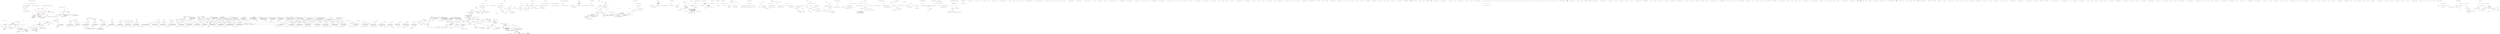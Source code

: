 digraph  {
n0 [label="Entry Nancy.Testing.BrowserContextExtensions.MultiPartFormData(Nancy.Testing.BrowserContext, Nancy.Testing.BrowserContextMultipartFormData)", span="24-24", cluster="Nancy.Testing.BrowserContextExtensions.MultiPartFormData(Nancy.Testing.BrowserContext, Nancy.Testing.BrowserContextMultipartFormData)"];
n1 [label="MultiPartFormData(browserContext, multipartFormData, BrowserContextMultipartFormData.DefaultBoundaryName)", span="26-26", cluster="Nancy.Testing.BrowserContextExtensions.MultiPartFormData(Nancy.Testing.BrowserContext, Nancy.Testing.BrowserContextMultipartFormData)"];
n2 [label="Exit Nancy.Testing.BrowserContextExtensions.MultiPartFormData(Nancy.Testing.BrowserContext, Nancy.Testing.BrowserContextMultipartFormData)", span="24-24", cluster="Nancy.Testing.BrowserContextExtensions.MultiPartFormData(Nancy.Testing.BrowserContext, Nancy.Testing.BrowserContextMultipartFormData)"];
n3 [label="Entry Nancy.Testing.BrowserContextExtensions.MultiPartFormData(Nancy.Testing.BrowserContext, Nancy.Testing.BrowserContextMultipartFormData, string)", span="35-35", cluster="Nancy.Testing.BrowserContextExtensions.MultiPartFormData(Nancy.Testing.BrowserContext, Nancy.Testing.BrowserContextMultipartFormData, string)"];
n4 [label="var contextValues =\r\n                (IBrowserContextValues)browserContext", span="37-38", cluster="Nancy.Testing.BrowserContextExtensions.MultiPartFormData(Nancy.Testing.BrowserContext, Nancy.Testing.BrowserContextMultipartFormData, string)"];
n5 [label="contextValues.Body = multipartFormData.Body", span="40-40", cluster="Nancy.Testing.BrowserContextExtensions.MultiPartFormData(Nancy.Testing.BrowserContext, Nancy.Testing.BrowserContextMultipartFormData, string)"];
n6 [label="contextValues.Headers[''Content-Type''] = new[] { ''multipart/form-data; boundary='' + boundaryName }", span="41-41", cluster="Nancy.Testing.BrowserContextExtensions.MultiPartFormData(Nancy.Testing.BrowserContext, Nancy.Testing.BrowserContextMultipartFormData, string)"];
n7 [label="Exit Nancy.Testing.BrowserContextExtensions.MultiPartFormData(Nancy.Testing.BrowserContext, Nancy.Testing.BrowserContextMultipartFormData, string)", span="35-35", cluster="Nancy.Testing.BrowserContextExtensions.MultiPartFormData(Nancy.Testing.BrowserContext, Nancy.Testing.BrowserContextMultipartFormData, string)"];
n8 [label="Entry Nancy.Testing.BrowserContextExtensions.JsonBody<TModel>(Nancy.Testing.BrowserContext, TModel, Nancy.ISerializer)", span="50-50", cluster="Nancy.Testing.BrowserContextExtensions.JsonBody<TModel>(Nancy.Testing.BrowserContext, TModel, Nancy.ISerializer)"];
n9 [label="serializer == null", span="52-52", cluster="Nancy.Testing.BrowserContextExtensions.JsonBody<TModel>(Nancy.Testing.BrowserContext, TModel, Nancy.ISerializer)"];
n11 [label="var contextValues =\r\n                (IBrowserContextValues)browserContext", span="57-58", cluster="Nancy.Testing.BrowserContextExtensions.JsonBody<TModel>(Nancy.Testing.BrowserContext, TModel, Nancy.ISerializer)"];
n13 [label="serializer.Serialize(''application/json'', model, contextValues.Body)", span="62-62", cluster="Nancy.Testing.BrowserContextExtensions.JsonBody<TModel>(Nancy.Testing.BrowserContext, TModel, Nancy.ISerializer)"];
n14 [label="browserContext.Header(''Content-Type'', ''application/json'')", span="63-63", cluster="Nancy.Testing.BrowserContextExtensions.JsonBody<TModel>(Nancy.Testing.BrowserContext, TModel, Nancy.ISerializer)"];
n10 [label="serializer = new DefaultJsonSerializer()", span="54-54", cluster="Nancy.Testing.BrowserContextExtensions.JsonBody<TModel>(Nancy.Testing.BrowserContext, TModel, Nancy.ISerializer)"];
n16 [label="Entry Nancy.Responses.DefaultJsonSerializer.DefaultJsonSerializer()", span="8-8", cluster="Nancy.Responses.DefaultJsonSerializer.DefaultJsonSerializer()"];
n12 [label="contextValues.Body = new MemoryStream()", span="60-60", cluster="Nancy.Testing.BrowserContextExtensions.JsonBody<TModel>(Nancy.Testing.BrowserContext, TModel, Nancy.ISerializer)"];
n17 [label="Entry System.IO.MemoryStream.MemoryStream()", span="0-0", cluster="System.IO.MemoryStream.MemoryStream()"];
n18 [label="Entry Nancy.ISerializer.Serialize<TModel>(string, TModel, System.IO.Stream)", span="20-20", cluster="Nancy.ISerializer.Serialize<TModel>(string, TModel, System.IO.Stream)"];
n15 [label="Exit Nancy.Testing.BrowserContextExtensions.JsonBody<TModel>(Nancy.Testing.BrowserContext, TModel, Nancy.ISerializer)", span="50-50", cluster="Nancy.Testing.BrowserContextExtensions.JsonBody<TModel>(Nancy.Testing.BrowserContext, TModel, Nancy.ISerializer)"];
n19 [label="Entry Nancy.Testing.BrowserContext.Header(string, string)", span="100-100", cluster="Nancy.Testing.BrowserContext.Header(string, string)"];
n20 [label="Entry Nancy.Testing.BrowserContextExtensions.BasicAuth(Nancy.Testing.BrowserContext, string, string)", span="72-72", cluster="Nancy.Testing.BrowserContextExtensions.BasicAuth(Nancy.Testing.BrowserContext, string, string)"];
n21 [label="var credentials = string.Format(''{0}:{1}'', username, password)", span="74-74", cluster="Nancy.Testing.BrowserContextExtensions.BasicAuth(Nancy.Testing.BrowserContext, string, string)"];
n23 [label="browserContext.Header(''Authorization'', ''Basic '' + encodedCredentials)", span="78-78", cluster="Nancy.Testing.BrowserContextExtensions.BasicAuth(Nancy.Testing.BrowserContext, string, string)"];
n22 [label="var encodedCredentials = Convert.ToBase64String(Encoding.UTF8.GetBytes(credentials))", span="76-76", cluster="Nancy.Testing.BrowserContextExtensions.BasicAuth(Nancy.Testing.BrowserContext, string, string)"];
n25 [label="Entry string.Format(string, object, object)", span="0-0", cluster="string.Format(string, object, object)"];
n26 [label="Entry System.Text.Encoding.GetBytes(string)", span="0-0", cluster="System.Text.Encoding.GetBytes(string)"];
n27 [label="Entry System.Convert.ToBase64String(byte[])", span="0-0", cluster="System.Convert.ToBase64String(byte[])"];
n24 [label="Exit Nancy.Testing.BrowserContextExtensions.BasicAuth(Nancy.Testing.BrowserContext, string, string)", span="72-72", cluster="Nancy.Testing.BrowserContextExtensions.BasicAuth(Nancy.Testing.BrowserContext, string, string)"];
n28 [label="Entry Nancy.Testing.BrowserContextExtensions.Cookie(Nancy.Testing.BrowserContext, System.Collections.Generic.IDictionary<string, string>)", span="86-86", cluster="Nancy.Testing.BrowserContextExtensions.Cookie(Nancy.Testing.BrowserContext, System.Collections.Generic.IDictionary<string, string>)"];
n29 [label="!cookies.Any()", span="88-88", cluster="Nancy.Testing.BrowserContextExtensions.Cookie(Nancy.Testing.BrowserContext, System.Collections.Generic.IDictionary<string, string>)"];
n31 [label=cookies, span="93-93", cluster="Nancy.Testing.BrowserContextExtensions.Cookie(Nancy.Testing.BrowserContext, System.Collections.Generic.IDictionary<string, string>)"];
n32 [label="browserContext.Cookie(cookie.Key, cookie.Value)", span="95-95", cluster="Nancy.Testing.BrowserContextExtensions.Cookie(Nancy.Testing.BrowserContext, System.Collections.Generic.IDictionary<string, string>)"];
n30 [label="return;", span="90-90", cluster="Nancy.Testing.BrowserContextExtensions.Cookie(Nancy.Testing.BrowserContext, System.Collections.Generic.IDictionary<string, string>)"];
n34 [label="Entry System.Collections.Generic.IEnumerable<TSource>.Any<TSource>()", span="0-0", cluster="System.Collections.Generic.IEnumerable<TSource>.Any<TSource>()"];
n33 [label="Exit Nancy.Testing.BrowserContextExtensions.Cookie(Nancy.Testing.BrowserContext, System.Collections.Generic.IDictionary<string, string>)", span="86-86", cluster="Nancy.Testing.BrowserContextExtensions.Cookie(Nancy.Testing.BrowserContext, System.Collections.Generic.IDictionary<string, string>)"];
n35 [label="Entry Nancy.Testing.BrowserContext.Cookie(string, string)", span="105-105", cluster="Nancy.Testing.BrowserContext.Cookie(string, string)"];
n36 [label="Entry Nancy.Testing.BrowserContextExtensions.Cookie(Nancy.Testing.BrowserContext, string, string)", span="105-105", cluster="Nancy.Testing.BrowserContextExtensions.Cookie(Nancy.Testing.BrowserContext, string, string)"];
n37 [label="var contextValues =\r\n                (IBrowserContextValues)browserContext", span="107-108", cluster="Nancy.Testing.BrowserContextExtensions.Cookie(Nancy.Testing.BrowserContext, string, string)"];
n41 [label="values[0] += string.Format(''{0}={1};'', HttpUtility.UrlEncode(key), HttpUtility.UrlEncode(value))", span="116-116", cluster="Nancy.Testing.BrowserContextExtensions.Cookie(Nancy.Testing.BrowserContext, string, string)"];
n38 [label="!contextValues.Headers.ContainsKey(''Cookie'')", span="110-110", cluster="Nancy.Testing.BrowserContextExtensions.Cookie(Nancy.Testing.BrowserContext, string, string)"];
n39 [label="contextValues.Headers.Add(''Cookie'', new List<string> { string.Empty })", span="112-112", cluster="Nancy.Testing.BrowserContextExtensions.Cookie(Nancy.Testing.BrowserContext, string, string)"];
n40 [label="var values = (List<string>)contextValues.Headers[''Cookie'']", span="115-115", cluster="Nancy.Testing.BrowserContextExtensions.Cookie(Nancy.Testing.BrowserContext, string, string)"];
n43 [label="Entry System.Collections.Generic.IDictionary<TKey, TValue>.ContainsKey(TKey)", span="0-0", cluster="System.Collections.Generic.IDictionary<TKey, TValue>.ContainsKey(TKey)"];
n44 [label="Entry System.Collections.Generic.List<T>.List()", span="0-0", cluster="System.Collections.Generic.List<T>.List()"];
n45 [label="Entry System.Collections.Generic.IDictionary<TKey, TValue>.Add(TKey, TValue)", span="0-0", cluster="System.Collections.Generic.IDictionary<TKey, TValue>.Add(TKey, TValue)"];
n42 [label="Exit Nancy.Testing.BrowserContextExtensions.Cookie(Nancy.Testing.BrowserContext, string, string)", span="105-105", cluster="Nancy.Testing.BrowserContextExtensions.Cookie(Nancy.Testing.BrowserContext, string, string)"];
n46 [label="Entry Nancy.Helpers.HttpUtility.UrlEncode(string)", span="373-373", cluster="Nancy.Helpers.HttpUtility.UrlEncode(string)"];
n47 [label="Entry Nancy.Testing.BrowserContextExtensions.AjaxRequest(Nancy.Testing.BrowserContext)", span="124-124", cluster="Nancy.Testing.BrowserContextExtensions.AjaxRequest(Nancy.Testing.BrowserContext)"];
n48 [label="browserContext.Header(''X-Requested-With'', ''XMLHttpRequest'')", span="126-126", cluster="Nancy.Testing.BrowserContextExtensions.AjaxRequest(Nancy.Testing.BrowserContext)"];
n49 [label="Exit Nancy.Testing.BrowserContextExtensions.AjaxRequest(Nancy.Testing.BrowserContext)", span="124-124", cluster="Nancy.Testing.BrowserContextExtensions.AjaxRequest(Nancy.Testing.BrowserContext)"];
n50 [label="Entry Nancy.Testing.BrowserContextExtensions.FormsAuth(Nancy.Testing.BrowserContext, System.Guid, Nancy.Authentication.Forms.FormsAuthenticationConfiguration)", span="135-135", cluster="Nancy.Testing.BrowserContextExtensions.FormsAuth(Nancy.Testing.BrowserContext, System.Guid, Nancy.Authentication.Forms.FormsAuthenticationConfiguration)"];
n51 [label="var encryptedId = formsAuthenticationConfiguration.CryptographyConfiguration.EncryptionProvider.Encrypt(userId.ToString())", span="137-137", cluster="Nancy.Testing.BrowserContextExtensions.FormsAuth(Nancy.Testing.BrowserContext, System.Guid, Nancy.Authentication.Forms.FormsAuthenticationConfiguration)", color=red, community=0];
n52 [label="var hmacBytes = formsAuthenticationConfiguration.CryptographyConfiguration.HmacProvider.GenerateHmac(encryptedId)", span="139-139", cluster="Nancy.Testing.BrowserContextExtensions.FormsAuth(Nancy.Testing.BrowserContext, System.Guid, Nancy.Authentication.Forms.FormsAuthenticationConfiguration)", color=red, community=0];
n55 [label="Cookie(browserContext, FormsAuthentication.FormsAuthenticationCookieName, cookieContents)", span="145-145", cluster="Nancy.Testing.BrowserContextExtensions.FormsAuth(Nancy.Testing.BrowserContext, System.Guid, Nancy.Authentication.Forms.FormsAuthenticationConfiguration)", color=red, community=0];
n57 [label="Entry System.Guid.ToString()", span="0-0", cluster="System.Guid.ToString()"];
n58 [label="Entry Nancy.Cryptography.IEncryptionProvider.Encrypt(string)", span="12-12", cluster="Nancy.Cryptography.IEncryptionProvider.Encrypt(string)"];
n54 [label="var cookieContents = String.Format(''{1}{0}'', encryptedId, hmacString)", span="143-143", cluster="Nancy.Testing.BrowserContextExtensions.FormsAuth(Nancy.Testing.BrowserContext, System.Guid, Nancy.Authentication.Forms.FormsAuthenticationConfiguration)", color=red, community=0];
n53 [label="var hmacString = Convert.ToBase64String(hmacBytes)", span="141-141", cluster="Nancy.Testing.BrowserContextExtensions.FormsAuth(Nancy.Testing.BrowserContext, System.Guid, Nancy.Authentication.Forms.FormsAuthenticationConfiguration)", color=red, community=0];
n59 [label="Entry Nancy.Cryptography.IHmacProvider.GenerateHmac(string)", span="17-17", cluster="Nancy.Cryptography.IHmacProvider.GenerateHmac(string)"];
n56 [label="Exit Nancy.Testing.BrowserContextExtensions.FormsAuth(Nancy.Testing.BrowserContext, System.Guid, Nancy.Authentication.Forms.FormsAuthenticationConfiguration)", span="135-135", cluster="Nancy.Testing.BrowserContextExtensions.FormsAuth(Nancy.Testing.BrowserContext, System.Guid, Nancy.Authentication.Forms.FormsAuthenticationConfiguration)"];
m0_0 [label="Entry Nancy.Authentication.Basic.IUserValidator.Validate(string, string)", span="18-18", cluster="Nancy.Authentication.Basic.IUserValidator.Validate(string, string)", file="BrowserContextMultipartFormData.cs"];
m0_1 [label="Exit Nancy.Authentication.Basic.IUserValidator.Validate(string, string)", span="18-18", cluster="Nancy.Authentication.Basic.IUserValidator.Validate(string, string)", file="BrowserContextMultipartFormData.cs"];
m2_7 [label="Entry Nancy.Authentication.Basic.BasicAuthentication.Enable(Nancy.Bootstrapper.IPipelines, Nancy.Authentication.Basic.BasicAuthenticationConfiguration)", span="20-20", cluster="Nancy.Authentication.Basic.BasicAuthentication.Enable(Nancy.Bootstrapper.IPipelines, Nancy.Authentication.Basic.BasicAuthenticationConfiguration)", file="DemoBootstrapper.cs"];
m2_0 [label="Entry Nancy.Authentication.Basic.BasicHttpExtensions.EnableBasicAuthentication(Nancy.INancyModule, Nancy.Authentication.Basic.BasicAuthenticationConfiguration)", span="14-14", cluster="Nancy.Authentication.Basic.BasicHttpExtensions.EnableBasicAuthentication(Nancy.INancyModule, Nancy.Authentication.Basic.BasicAuthenticationConfiguration)", file="DemoBootstrapper.cs"];
m2_1 [label="BasicAuthentication.Enable(module, configuration)", span="16-16", cluster="Nancy.Authentication.Basic.BasicHttpExtensions.EnableBasicAuthentication(Nancy.INancyModule, Nancy.Authentication.Basic.BasicAuthenticationConfiguration)", file="DemoBootstrapper.cs"];
m2_2 [label="Exit Nancy.Authentication.Basic.BasicHttpExtensions.EnableBasicAuthentication(Nancy.INancyModule, Nancy.Authentication.Basic.BasicAuthenticationConfiguration)", span="14-14", cluster="Nancy.Authentication.Basic.BasicHttpExtensions.EnableBasicAuthentication(Nancy.INancyModule, Nancy.Authentication.Basic.BasicAuthenticationConfiguration)", file="DemoBootstrapper.cs"];
m2_4 [label="Entry Nancy.Authentication.Basic.BasicHttpExtensions.EnableBasicAuthentication(Nancy.Bootstrapper.IPipelines, Nancy.Authentication.Basic.BasicAuthenticationConfiguration)", span="24-24", cluster="Nancy.Authentication.Basic.BasicHttpExtensions.EnableBasicAuthentication(Nancy.Bootstrapper.IPipelines, Nancy.Authentication.Basic.BasicAuthenticationConfiguration)", file="DemoBootstrapper.cs"];
m2_5 [label="BasicAuthentication.Enable(pipeline, configuration)", span="26-26", cluster="Nancy.Authentication.Basic.BasicHttpExtensions.EnableBasicAuthentication(Nancy.Bootstrapper.IPipelines, Nancy.Authentication.Basic.BasicAuthenticationConfiguration)", file="DemoBootstrapper.cs"];
m2_6 [label="Exit Nancy.Authentication.Basic.BasicHttpExtensions.EnableBasicAuthentication(Nancy.Bootstrapper.IPipelines, Nancy.Authentication.Basic.BasicAuthenticationConfiguration)", span="24-24", cluster="Nancy.Authentication.Basic.BasicHttpExtensions.EnableBasicAuthentication(Nancy.Bootstrapper.IPipelines, Nancy.Authentication.Basic.BasicAuthenticationConfiguration)", file="DemoBootstrapper.cs"];
m2_3 [label="Entry Nancy.Authentication.Basic.BasicAuthentication.Enable(Nancy.INancyModule, Nancy.Authentication.Basic.BasicAuthenticationConfiguration)", span="41-41", cluster="Nancy.Authentication.Basic.BasicAuthentication.Enable(Nancy.INancyModule, Nancy.Authentication.Basic.BasicAuthenticationConfiguration)", file="DemoBootstrapper.cs"];
m4_7 [label="Entry Nancy.Validation.FluentValidation.AdapterBase.FormatMessage(PropertyRule, IPropertyValidator)", span="38-38", cluster="Nancy.Validation.FluentValidation.AdapterBase.FormatMessage(PropertyRule, IPropertyValidator)", file="DiagnosticsViewRenderer.cs"];
m4_8 [label="Entry Nancy.Validation.FluentValidation.AdapterBase.GetMemberNames(PropertyRule)", span="29-29", cluster="Nancy.Validation.FluentValidation.AdapterBase.GetMemberNames(PropertyRule)", file="DiagnosticsViewRenderer.cs"];
m4_6 [label="Entry ComparisonValidationRule.cstr", span="", cluster="ComparisonValidationRule.cstr", file="DiagnosticsViewRenderer.cs"];
m4_0 [label="Entry Nancy.Validation.FluentValidation.LessThanAdapter.CanHandle(IPropertyValidator)", span="17-17", cluster="Nancy.Validation.FluentValidation.LessThanAdapter.CanHandle(IPropertyValidator)", file="DiagnosticsViewRenderer.cs"];
m4_1 [label="return validator is LessThanValidator;", span="19-19", cluster="Nancy.Validation.FluentValidation.LessThanAdapter.CanHandle(IPropertyValidator)", file="DiagnosticsViewRenderer.cs"];
m4_2 [label="Exit Nancy.Validation.FluentValidation.LessThanAdapter.CanHandle(IPropertyValidator)", span="17-17", cluster="Nancy.Validation.FluentValidation.LessThanAdapter.CanHandle(IPropertyValidator)", file="DiagnosticsViewRenderer.cs"];
m4_3 [label="Entry Nancy.Validation.FluentValidation.LessThanAdapter.GetRules(PropertyRule, IPropertyValidator)", span="26-26", cluster="Nancy.Validation.FluentValidation.LessThanAdapter.GetRules(PropertyRule, IPropertyValidator)", file="DiagnosticsViewRenderer.cs"];
m4_4 [label="yield return new ComparisonValidationRule(\r\n                base.FormatMessage(rule, validator),\r\n                base.GetMemberNames(rule),\r\n                ComparisonOperator.LessThan,\r\n                ((LessThanValidator)validator).ValueToCompare);", span="28-32", cluster="Nancy.Validation.FluentValidation.LessThanAdapter.GetRules(PropertyRule, IPropertyValidator)", file="DiagnosticsViewRenderer.cs"];
m4_5 [label="Exit Nancy.Validation.FluentValidation.LessThanAdapter.GetRules(PropertyRule, IPropertyValidator)", span="26-26", cluster="Nancy.Validation.FluentValidation.LessThanAdapter.GetRules(PropertyRule, IPropertyValidator)", file="DiagnosticsViewRenderer.cs"];
m4_9 [label="Nancy.Validation.FluentValidation.LessThanAdapter", span="", file="DiagnosticsViewRenderer.cs"];
m5_23 [label="Entry System.IO.Stream.CopyTo(System.IO.Stream)", span="0-0", cluster="System.IO.Stream.CopyTo(System.IO.Stream)", file="EmbeddedFileResponse.cs"];
m5_0 [label="Entry Nancy.Responses.EmbeddedFileResponse.EmbeddedFileResponse()", span="13-13", cluster="Nancy.Responses.EmbeddedFileResponse.EmbeddedFileResponse()", file="EmbeddedFileResponse.cs"];
m5_1 [label="ErrorText = Encoding.UTF8.GetBytes(''NOT FOUND'')", span="15-15", cluster="Nancy.Responses.EmbeddedFileResponse.EmbeddedFileResponse()", file="EmbeddedFileResponse.cs"];
m5_2 [label="Exit Nancy.Responses.EmbeddedFileResponse.EmbeddedFileResponse()", span="13-13", cluster="Nancy.Responses.EmbeddedFileResponse.EmbeddedFileResponse()", file="EmbeddedFileResponse.cs"];
m5_16 [label="Entry Nancy.Response.WithHeader(string, string)", span="46-46", cluster="Nancy.Response.WithHeader(string, string)", file="EmbeddedFileResponse.cs"];
m5_64 [label="Entry System.Text.StringBuilder.Append(string)", span="0-0", cluster="System.Text.StringBuilder.Append(string)", file="EmbeddedFileResponse.cs"];
m5_4 [label="Entry Nancy.Responses.EmbeddedFileResponse.EmbeddedFileResponse(System.Reflection.Assembly, string, string)", span="18-18", cluster="Nancy.Responses.EmbeddedFileResponse.EmbeddedFileResponse(System.Reflection.Assembly, string, string)", file="EmbeddedFileResponse.cs"];
m5_5 [label="this.ContentType = MimeTypes.GetMimeType(name)", span="20-20", cluster="Nancy.Responses.EmbeddedFileResponse.EmbeddedFileResponse(System.Reflection.Assembly, string, string)", file="EmbeddedFileResponse.cs"];
m5_7 [label="var content =\r\n                    GetResourceContent(assembly, resourcePath, name)", span="23-24", cluster="Nancy.Responses.EmbeddedFileResponse.EmbeddedFileResponse(System.Reflection.Assembly, string, string)", color=red, community=1, file="EmbeddedFileResponse.cs"];
m5_6 [label="this.StatusCode = HttpStatusCode.OK", span="21-21", cluster="Nancy.Responses.EmbeddedFileResponse.EmbeddedFileResponse(System.Reflection.Assembly, string, string)", file="EmbeddedFileResponse.cs"];
m5_8 [label="content != null", span="26-26", cluster="Nancy.Responses.EmbeddedFileResponse.EmbeddedFileResponse(System.Reflection.Assembly, string, string)", color=red, community=0, file="EmbeddedFileResponse.cs"];
m5_9 [label="this.WithHeader(''ETag'', GenerateETag(content))", span="28-28", cluster="Nancy.Responses.EmbeddedFileResponse.EmbeddedFileResponse(System.Reflection.Assembly, string, string)", color=red, community=0, file="EmbeddedFileResponse.cs"];
m5_10 [label="content.Seek(0, SeekOrigin.Begin)", span="29-29", cluster="Nancy.Responses.EmbeddedFileResponse.EmbeddedFileResponse(System.Reflection.Assembly, string, string)", color=red, community=0, file="EmbeddedFileResponse.cs"];
m5_11 [label="this.Contents = stream =>\r\n            {\r\n                if (content != null)\r\n                {\r\n                    content.CopyTo(stream);\r\n                }\r\n                else\r\n                {\r\n                    stream.Write(ErrorText, 0, ErrorText.Length);\r\n                }\r\n            }", span="32-42", cluster="Nancy.Responses.EmbeddedFileResponse.EmbeddedFileResponse(System.Reflection.Assembly, string, string)", file="EmbeddedFileResponse.cs"];
m5_12 [label="Exit Nancy.Responses.EmbeddedFileResponse.EmbeddedFileResponse(System.Reflection.Assembly, string, string)", span="18-18", cluster="Nancy.Responses.EmbeddedFileResponse.EmbeddedFileResponse(System.Reflection.Assembly, string, string)", file="EmbeddedFileResponse.cs"];
m5_15 [label="Entry Nancy.Responses.EmbeddedFileResponse.GenerateETag(System.IO.Stream)", span="64-64", cluster="Nancy.Responses.EmbeddedFileResponse.GenerateETag(System.IO.Stream)", file="EmbeddedFileResponse.cs"];
m5_48 [label="var md5 = MD5.Create()", span="66-66", cluster="Nancy.Responses.EmbeddedFileResponse.GenerateETag(System.IO.Stream)", color=red, community=0, file="EmbeddedFileResponse.cs"];
m5_49 [label="var hash = md5.ComputeHash(stream)", span="68-68", cluster="Nancy.Responses.EmbeddedFileResponse.GenerateETag(System.IO.Stream)", color=red, community=0, file="EmbeddedFileResponse.cs"];
m5_50 [label="return ByteArrayToString(hash);", span="69-69", cluster="Nancy.Responses.EmbeddedFileResponse.GenerateETag(System.IO.Stream)", color=red, community=0, file="EmbeddedFileResponse.cs"];
m5_51 [label="Exit Nancy.Responses.EmbeddedFileResponse.GenerateETag(System.IO.Stream)", span="64-64", cluster="Nancy.Responses.EmbeddedFileResponse.GenerateETag(System.IO.Stream)", file="EmbeddedFileResponse.cs"];
m5_38 [label="Entry Nancy.Responses.EmbeddedFileResponse.GetFileNameFromResourceName(string, string)", span="59-59", cluster="Nancy.Responses.EmbeddedFileResponse.GetFileNameFromResourceName(string, string)", file="EmbeddedFileResponse.cs"];
m5_44 [label="return resourceName.Replace(resourcePath, string.Empty).Substring(1);", span="61-61", cluster="Nancy.Responses.EmbeddedFileResponse.GetFileNameFromResourceName(string, string)", file="EmbeddedFileResponse.cs"];
m5_45 [label="Exit Nancy.Responses.EmbeddedFileResponse.GetFileNameFromResourceName(string, string)", span="59-59", cluster="Nancy.Responses.EmbeddedFileResponse.GetFileNameFromResourceName(string, string)", file="EmbeddedFileResponse.cs"];
m5_17 [label="Entry System.IO.Stream.Seek(long, System.IO.SeekOrigin)", span="0-0", cluster="System.IO.Stream.Seek(long, System.IO.SeekOrigin)", file="EmbeddedFileResponse.cs"];
m5_63 [label="Entry byte.ToString(string)", span="0-0", cluster="byte.ToString(string)", file="EmbeddedFileResponse.cs"];
m5_46 [label="Entry string.Replace(string, string)", span="0-0", cluster="string.Replace(string, string)", file="EmbeddedFileResponse.cs"];
m5_65 [label="Entry System.Text.StringBuilder.ToString()", span="0-0", cluster="System.Text.StringBuilder.ToString()", file="EmbeddedFileResponse.cs"];
m5_43 [label="Entry Unk.GetFileNameFromResourceName", span="", cluster="Unk.GetFileNameFromResourceName", file="EmbeddedFileResponse.cs"];
m5_14 [label="Entry Nancy.Responses.EmbeddedFileResponse.GetResourceContent(System.Reflection.Assembly, string, string)", span="45-45", cluster="Nancy.Responses.EmbeddedFileResponse.GetResourceContent(System.Reflection.Assembly, string, string)", file="EmbeddedFileResponse.cs"];
m5_25 [label="var resourceName = assembly\r\n                .GetManifestResourceNames()\r\n                .Where(x => GetFileNameFromResourceName(resourcePath, x).Equals(name, StringComparison.OrdinalIgnoreCase))\r\n                .Select(x => GetFileNameFromResourceName(resourcePath, x))\r\n                .FirstOrDefault()", span="47-51", cluster="Nancy.Responses.EmbeddedFileResponse.GetResourceContent(System.Reflection.Assembly, string, string)", file="EmbeddedFileResponse.cs"];
m5_26 [label="resourceName =\r\n                string.Concat(resourcePath, ''.'', resourceName)", span="53-54", cluster="Nancy.Responses.EmbeddedFileResponse.GetResourceContent(System.Reflection.Assembly, string, string)", file="EmbeddedFileResponse.cs"];
m5_27 [label="return assembly.GetManifestResourceStream(resourceName);", span="56-56", cluster="Nancy.Responses.EmbeddedFileResponse.GetResourceContent(System.Reflection.Assembly, string, string)", file="EmbeddedFileResponse.cs"];
m5_28 [label="Exit Nancy.Responses.EmbeddedFileResponse.GetResourceContent(System.Reflection.Assembly, string, string)", span="45-45", cluster="Nancy.Responses.EmbeddedFileResponse.GetResourceContent(System.Reflection.Assembly, string, string)", file="EmbeddedFileResponse.cs"];
m5_24 [label="Entry System.IO.Stream.Write(byte[], int, int)", span="0-0", cluster="System.IO.Stream.Write(byte[], int, int)", file="EmbeddedFileResponse.cs"];
m5_52 [label="Entry System.Security.Cryptography.MD5.Create()", span="0-0", cluster="System.Security.Cryptography.MD5.Create()", file="EmbeddedFileResponse.cs"];
m5_62 [label="Entry System.Text.StringBuilder.StringBuilder(int)", span="0-0", cluster="System.Text.StringBuilder.StringBuilder(int)", file="EmbeddedFileResponse.cs"];
m5_30 [label="Entry Unk.Where", span="", cluster="Unk.Where", file="EmbeddedFileResponse.cs"];
m5_54 [label="Entry Nancy.Responses.EmbeddedFileResponse.ByteArrayToString(byte[])", span="73-73", cluster="Nancy.Responses.EmbeddedFileResponse.ByteArrayToString(byte[])", file="EmbeddedFileResponse.cs"];
m5_55 [label="var output = new StringBuilder(data.Length)", span="75-75", cluster="Nancy.Responses.EmbeddedFileResponse.ByteArrayToString(byte[])", color=red, community=0, file="EmbeddedFileResponse.cs"];
m5_57 [label="i < data.Length", span="76-76", cluster="Nancy.Responses.EmbeddedFileResponse.ByteArrayToString(byte[])", color=red, community=0, file="EmbeddedFileResponse.cs"];
m5_58 [label="output.Append(data[i].ToString(''X2''))", span="78-78", cluster="Nancy.Responses.EmbeddedFileResponse.ByteArrayToString(byte[])", color=red, community=0, file="EmbeddedFileResponse.cs"];
m5_56 [label="int i = 0", span="76-76", cluster="Nancy.Responses.EmbeddedFileResponse.ByteArrayToString(byte[])", color=red, community=0, file="EmbeddedFileResponse.cs"];
m5_60 [label="return output.ToString();", span="81-81", cluster="Nancy.Responses.EmbeddedFileResponse.ByteArrayToString(byte[])", color=red, community=0, file="EmbeddedFileResponse.cs"];
m5_59 [label="i++", span="76-76", cluster="Nancy.Responses.EmbeddedFileResponse.ByteArrayToString(byte[])", color=red, community=0, file="EmbeddedFileResponse.cs"];
m5_61 [label="Exit Nancy.Responses.EmbeddedFileResponse.ByteArrayToString(byte[])", span="73-73", cluster="Nancy.Responses.EmbeddedFileResponse.ByteArrayToString(byte[])", file="EmbeddedFileResponse.cs"];
m5_34 [label="Entry Unk.GetManifestResourceStream", span="", cluster="Unk.GetManifestResourceStream", file="EmbeddedFileResponse.cs"];
m5_39 [label="Entry string.Equals(string, System.StringComparison)", span="0-0", cluster="string.Equals(string, System.StringComparison)", file="EmbeddedFileResponse.cs"];
m5_40 [label="Entry lambda expression", span="50-50", cluster="lambda expression", file="EmbeddedFileResponse.cs"];
m5_19 [label="content != null", span="34-34", cluster="lambda expression", file="EmbeddedFileResponse.cs"];
m5_20 [label="content.CopyTo(stream)", span="36-36", cluster="lambda expression", file="EmbeddedFileResponse.cs"];
m5_21 [label="stream.Write(ErrorText, 0, ErrorText.Length)", span="40-40", cluster="lambda expression", file="EmbeddedFileResponse.cs"];
m5_18 [label="Entry lambda expression", span="32-42", cluster="lambda expression", file="EmbeddedFileResponse.cs"];
m5_22 [label="Exit lambda expression", span="32-42", cluster="lambda expression", file="EmbeddedFileResponse.cs"];
m5_36 [label="GetFileNameFromResourceName(resourcePath, x).Equals(name, StringComparison.OrdinalIgnoreCase)", span="49-49", cluster="lambda expression", file="EmbeddedFileResponse.cs"];
m5_41 [label="GetFileNameFromResourceName(resourcePath, x)", span="50-50", cluster="lambda expression", file="EmbeddedFileResponse.cs"];
m5_35 [label="Entry lambda expression", span="49-49", cluster="lambda expression", file="EmbeddedFileResponse.cs"];
m5_37 [label="Exit lambda expression", span="49-49", cluster="lambda expression", file="EmbeddedFileResponse.cs"];
m5_42 [label="Exit lambda expression", span="50-50", cluster="lambda expression", file="EmbeddedFileResponse.cs"];
m5_32 [label="Entry Unk.FirstOrDefault", span="", cluster="Unk.FirstOrDefault", file="EmbeddedFileResponse.cs"];
m5_31 [label="Entry Unk.Select", span="", cluster="Unk.Select", file="EmbeddedFileResponse.cs"];
m5_33 [label="Entry Unk.Concat", span="", cluster="Unk.Concat", file="EmbeddedFileResponse.cs"];
m5_53 [label="Entry System.Security.Cryptography.HashAlgorithm.ComputeHash(System.IO.Stream)", span="0-0", cluster="System.Security.Cryptography.HashAlgorithm.ComputeHash(System.IO.Stream)", file="EmbeddedFileResponse.cs"];
m5_29 [label="Entry System.Reflection.Assembly.GetManifestResourceNames()", span="0-0", cluster="System.Reflection.Assembly.GetManifestResourceNames()", file="EmbeddedFileResponse.cs"];
m5_13 [label="Entry Nancy.MimeTypes.GetMimeType(string)", span="584-584", cluster="Nancy.MimeTypes.GetMimeType(string)", file="EmbeddedFileResponse.cs"];
m5_47 [label="Entry string.Substring(int)", span="0-0", cluster="string.Substring(int)", file="EmbeddedFileResponse.cs"];
m5_66 [label="Nancy.Responses.EmbeddedFileResponse", span="", file="EmbeddedFileResponse.cs"];
m5_67 [label=content, span="", file="EmbeddedFileResponse.cs"];
m5_68 [label=string, span="", file="EmbeddedFileResponse.cs"];
m5_69 [label=string, span="", file="EmbeddedFileResponse.cs"];
m6_6 [label="Entry object.ShouldEqual(object)", span="95-95", cluster="object.ShouldEqual(object)", file="EmbeddedFileResponseFixture.cs"];
m6_21 [label="Entry Nancy.Tests.Unit.Responses.EmbeddedFileResponseFixture.Should_not_contain_etag_in_response_header_if_embedded_resource_does_not_exists_when_invoking()", span="47-47", cluster="Nancy.Tests.Unit.Responses.EmbeddedFileResponseFixture.Should_not_contain_etag_in_response_header_if_embedded_resource_does_not_exists_when_invoking()", file="EmbeddedFileResponseFixture.cs"];
m6_22 [label="var response =\r\n                new EmbeddedFileResponse(this.GetType().Assembly, ''Nancy.Tests'', ''i_dont_exist.jpg'')", span="50-51", cluster="Nancy.Tests.Unit.Responses.EmbeddedFileResponseFixture.Should_not_contain_etag_in_response_header_if_embedded_resource_does_not_exists_when_invoking()", color=red, community=1, file="EmbeddedFileResponseFixture.cs"];
m6_23 [label="var outputStream = new MemoryStream()", span="53-53", cluster="Nancy.Tests.Unit.Responses.EmbeddedFileResponseFixture.Should_not_contain_etag_in_response_header_if_embedded_resource_does_not_exists_when_invoking()", color=red, community=0, file="EmbeddedFileResponseFixture.cs"];
m6_24 [label="response.Contents.Invoke(outputStream)", span="56-56", cluster="Nancy.Tests.Unit.Responses.EmbeddedFileResponseFixture.Should_not_contain_etag_in_response_header_if_embedded_resource_does_not_exists_when_invoking()", color=red, community=0, file="EmbeddedFileResponseFixture.cs"];
m6_25 [label="response.Headers.ContainsKey(''ETag'').ShouldBeFalse()", span="59-59", cluster="Nancy.Tests.Unit.Responses.EmbeddedFileResponseFixture.Should_not_contain_etag_in_response_header_if_embedded_resource_does_not_exists_when_invoking()", color=red, community=0, file="EmbeddedFileResponseFixture.cs"];
m6_26 [label="Exit Nancy.Tests.Unit.Responses.EmbeddedFileResponseFixture.Should_not_contain_etag_in_response_header_if_embedded_resource_does_not_exists_when_invoking()", span="47-47", cluster="Nancy.Tests.Unit.Responses.EmbeddedFileResponseFixture.Should_not_contain_etag_in_response_header_if_embedded_resource_does_not_exists_when_invoking()", file="EmbeddedFileResponseFixture.cs"];
m6_14 [label="Entry System.Action<T>.Invoke(T)", span="0-0", cluster="System.Action<T>.Invoke(T)", file="EmbeddedFileResponseFixture.cs"];
m6_4 [label="Entry Nancy.Responses.EmbeddedFileResponse.EmbeddedFileResponse(System.Reflection.Assembly, string, string)", span="18-18", cluster="Nancy.Responses.EmbeddedFileResponse.EmbeddedFileResponse(System.Reflection.Assembly, string, string)", file="EmbeddedFileResponseFixture.cs"];
m6_7 [label="Entry Nancy.Tests.Unit.Responses.EmbeddedFileResponseFixture.Should_contain_etag_in_response_header_if_embedded_resource_exists_when_invoking()", span="20-20", cluster="Nancy.Tests.Unit.Responses.EmbeddedFileResponseFixture.Should_contain_etag_in_response_header_if_embedded_resource_exists_when_invoking()", file="EmbeddedFileResponseFixture.cs"];
m6_8 [label="var response =\r\n                new EmbeddedFileResponse(this.GetType().Assembly, ''Nancy.Tests'', ''Resources.Views.staticviewresource.html'')", span="23-24", cluster="Nancy.Tests.Unit.Responses.EmbeddedFileResponseFixture.Should_contain_etag_in_response_header_if_embedded_resource_exists_when_invoking()", color=red, community=1, file="EmbeddedFileResponseFixture.cs"];
m6_9 [label="var outputStream = new MemoryStream()", span="26-26", cluster="Nancy.Tests.Unit.Responses.EmbeddedFileResponseFixture.Should_contain_etag_in_response_header_if_embedded_resource_exists_when_invoking()", color=red, community=0, file="EmbeddedFileResponseFixture.cs"];
m6_10 [label="response.Contents.Invoke(outputStream)", span="29-29", cluster="Nancy.Tests.Unit.Responses.EmbeddedFileResponseFixture.Should_contain_etag_in_response_header_if_embedded_resource_exists_when_invoking()", color=red, community=0, file="EmbeddedFileResponseFixture.cs"];
m6_11 [label="response.Headers[''ETag''].ShouldEqual(''5D6EFDFDB135DC90F16D57E05603DA1E'')", span="32-32", cluster="Nancy.Tests.Unit.Responses.EmbeddedFileResponseFixture.Should_contain_etag_in_response_header_if_embedded_resource_exists_when_invoking()", color=red, community=0, file="EmbeddedFileResponseFixture.cs"];
m6_12 [label="Exit Nancy.Tests.Unit.Responses.EmbeddedFileResponseFixture.Should_contain_etag_in_response_header_if_embedded_resource_exists_when_invoking()", span="20-20", cluster="Nancy.Tests.Unit.Responses.EmbeddedFileResponseFixture.Should_contain_etag_in_response_header_if_embedded_resource_exists_when_invoking()", file="EmbeddedFileResponseFixture.cs"];
m6_5 [label="Entry object.GetType()", span="0-0", cluster="object.GetType()", file="EmbeddedFileResponseFixture.cs"];
m6_20 [label="Entry bool.ShouldBeFalse()", span="90-90", cluster="bool.ShouldBeFalse()", file="EmbeddedFileResponseFixture.cs"];
m6_15 [label="Entry Nancy.Tests.Unit.Responses.EmbeddedFileResponseFixture.Should_not_contain_etag_in_response_header_if_embedded_resource_does_not_exists()", span="36-36", cluster="Nancy.Tests.Unit.Responses.EmbeddedFileResponseFixture.Should_not_contain_etag_in_response_header_if_embedded_resource_does_not_exists()", file="EmbeddedFileResponseFixture.cs"];
m6_16 [label="var response =\r\n                new EmbeddedFileResponse(this.GetType().Assembly, ''Nancy.Tests'', ''i_dont_exist.jpg'')", span="39-40", cluster="Nancy.Tests.Unit.Responses.EmbeddedFileResponseFixture.Should_not_contain_etag_in_response_header_if_embedded_resource_does_not_exists()", color=red, community=1, file="EmbeddedFileResponseFixture.cs"];
m6_17 [label="response.Headers.ContainsKey(''ETag'').ShouldBeFalse()", span="43-43", cluster="Nancy.Tests.Unit.Responses.EmbeddedFileResponseFixture.Should_not_contain_etag_in_response_header_if_embedded_resource_does_not_exists()", color=red, community=0, file="EmbeddedFileResponseFixture.cs"];
m6_18 [label="Exit Nancy.Tests.Unit.Responses.EmbeddedFileResponseFixture.Should_not_contain_etag_in_response_header_if_embedded_resource_does_not_exists()", span="36-36", cluster="Nancy.Tests.Unit.Responses.EmbeddedFileResponseFixture.Should_not_contain_etag_in_response_header_if_embedded_resource_does_not_exists()", file="EmbeddedFileResponseFixture.cs"];
m6_0 [label="Entry Nancy.Tests.Unit.Responses.EmbeddedFileResponseFixture.Should_contain_etag_in_response_header_if_embedded_resource_exists()", span="9-9", cluster="Nancy.Tests.Unit.Responses.EmbeddedFileResponseFixture.Should_contain_etag_in_response_header_if_embedded_resource_exists()", file="EmbeddedFileResponseFixture.cs"];
m6_1 [label="var response =\r\n                new EmbeddedFileResponse(this.GetType().Assembly, ''Nancy.Tests'', ''Resources.Views.staticviewresource.html'')", span="12-13", cluster="Nancy.Tests.Unit.Responses.EmbeddedFileResponseFixture.Should_contain_etag_in_response_header_if_embedded_resource_exists()", color=red, community=1, file="EmbeddedFileResponseFixture.cs"];
m6_2 [label="response.Headers[''ETag''].ShouldEqual(''5D6EFDFDB135DC90F16D57E05603DA1E'')", span="16-16", cluster="Nancy.Tests.Unit.Responses.EmbeddedFileResponseFixture.Should_contain_etag_in_response_header_if_embedded_resource_exists()", color=red, community=0, file="EmbeddedFileResponseFixture.cs"];
m6_3 [label="Exit Nancy.Tests.Unit.Responses.EmbeddedFileResponseFixture.Should_contain_etag_in_response_header_if_embedded_resource_exists()", span="9-9", cluster="Nancy.Tests.Unit.Responses.EmbeddedFileResponseFixture.Should_contain_etag_in_response_header_if_embedded_resource_exists()", file="EmbeddedFileResponseFixture.cs"];
m6_13 [label="Entry System.IO.MemoryStream.MemoryStream()", span="0-0", cluster="System.IO.MemoryStream.MemoryStream()", file="EmbeddedFileResponseFixture.cs"];
m6_27 [label="Nancy.Tests.Unit.Responses.EmbeddedFileResponseFixture", span="", file="EmbeddedFileResponseFixture.cs"];
m7_32 [label="Entry Nancy.ViewEngines.IRenderContext.GetCsrfToken()", span="62-62", cluster="Nancy.ViewEngines.IRenderContext.GetCsrfToken()", file="FormatterExtensions.cs"];
m7_25 [label="Entry Nancy.ViewEngines.Razor.HtmlHelpers<TModel>.Raw(string)", span="80-80", cluster="Nancy.ViewEngines.Razor.HtmlHelpers<TModel>.Raw(string)", file="FormatterExtensions.cs"];
m7_26 [label="return new NonEncodedHtmlString(text);", span="82-82", cluster="Nancy.ViewEngines.Razor.HtmlHelpers<TModel>.Raw(string)", file="FormatterExtensions.cs"];
m7_27 [label="Exit Nancy.ViewEngines.Razor.HtmlHelpers<TModel>.Raw(string)", span="80-80", cluster="Nancy.ViewEngines.Razor.HtmlHelpers<TModel>.Raw(string)", file="FormatterExtensions.cs"];
m7_22 [label="Entry System.IO.StreamReader.StreamReader(System.IO.Stream)", span="0-0", cluster="System.IO.StreamReader.StreamReader(System.IO.Stream)", file="FormatterExtensions.cs"];
m7_0 [label="Entry Nancy.ViewEngines.Razor.HtmlHelpers<TModel>.HtmlHelpers(Nancy.ViewEngines.Razor.RazorViewEngine, Nancy.ViewEngines.IRenderContext, TModel)", span="18-18", cluster="Nancy.ViewEngines.Razor.HtmlHelpers<TModel>.HtmlHelpers(Nancy.ViewEngines.Razor.RazorViewEngine, Nancy.ViewEngines.IRenderContext, TModel)", file="FormatterExtensions.cs"];
m7_1 [label="this.Engine = engine", span="20-20", cluster="Nancy.ViewEngines.Razor.HtmlHelpers<TModel>.HtmlHelpers(Nancy.ViewEngines.Razor.RazorViewEngine, Nancy.ViewEngines.IRenderContext, TModel)", file="FormatterExtensions.cs"];
m7_2 [label="this.RenderContext = renderContext", span="21-21", cluster="Nancy.ViewEngines.Razor.HtmlHelpers<TModel>.HtmlHelpers(Nancy.ViewEngines.Razor.RazorViewEngine, Nancy.ViewEngines.IRenderContext, TModel)", file="FormatterExtensions.cs"];
m7_3 [label="this.Model = model", span="22-22", cluster="Nancy.ViewEngines.Razor.HtmlHelpers<TModel>.HtmlHelpers(Nancy.ViewEngines.Razor.RazorViewEngine, Nancy.ViewEngines.IRenderContext, TModel)", file="FormatterExtensions.cs"];
m7_4 [label="Exit Nancy.ViewEngines.Razor.HtmlHelpers<TModel>.HtmlHelpers(Nancy.ViewEngines.Razor.RazorViewEngine, Nancy.ViewEngines.IRenderContext, TModel)", span="18-18", cluster="Nancy.ViewEngines.Razor.HtmlHelpers<TModel>.HtmlHelpers(Nancy.ViewEngines.Razor.RazorViewEngine, Nancy.ViewEngines.IRenderContext, TModel)", file="FormatterExtensions.cs"];
m7_28 [label="Entry Nancy.ViewEngines.Razor.HtmlHelpers<TModel>.AntiForgeryToken()", span="89-89", cluster="Nancy.ViewEngines.Razor.HtmlHelpers<TModel>.AntiForgeryToken()", file="FormatterExtensions.cs"];
m7_29 [label="var tokenKeyValue =\r\n                this.RenderContext.GetCsrfToken()", span="91-92", cluster="Nancy.ViewEngines.Razor.HtmlHelpers<TModel>.AntiForgeryToken()", file="FormatterExtensions.cs"];
m7_30 [label="return new NonEncodedHtmlString(String.Format(''<input type=\''hidden\'' name=\''{0}\'' value=\''{1}\''/>'', tokenKeyValue.Key, tokenKeyValue.Value));", span="94-94", cluster="Nancy.ViewEngines.Razor.HtmlHelpers<TModel>.AntiForgeryToken()", file="FormatterExtensions.cs"];
m7_31 [label="Exit Nancy.ViewEngines.Razor.HtmlHelpers<TModel>.AntiForgeryToken()", span="89-89", cluster="Nancy.ViewEngines.Razor.HtmlHelpers<TModel>.AntiForgeryToken()", file="FormatterExtensions.cs"];
m7_23 [label="Entry Nancy.ViewEngines.Razor.NonEncodedHtmlString.NonEncodedHtmlString(string)", span="18-18", cluster="Nancy.ViewEngines.Razor.NonEncodedHtmlString.NonEncodedHtmlString(string)", file="FormatterExtensions.cs"];
m7_24 [label="Entry System.IO.StreamReader.ReadToEnd()", span="0-0", cluster="System.IO.StreamReader.ReadToEnd()", file="FormatterExtensions.cs"];
m7_5 [label="Entry Nancy.ViewEngines.Razor.HtmlHelpers<TModel>.Partial(string)", span="48-48", cluster="Nancy.ViewEngines.Razor.HtmlHelpers<TModel>.Partial(string)", file="FormatterExtensions.cs"];
m7_6 [label="return this.Partial(viewName, null);", span="50-50", cluster="Nancy.ViewEngines.Razor.HtmlHelpers<TModel>.Partial(string)", file="FormatterExtensions.cs"];
m7_7 [label="Exit Nancy.ViewEngines.Razor.HtmlHelpers<TModel>.Partial(string)", span="48-48", cluster="Nancy.ViewEngines.Razor.HtmlHelpers<TModel>.Partial(string)", file="FormatterExtensions.cs"];
m7_8 [label="Entry Nancy.ViewEngines.Razor.HtmlHelpers<TModel>.Partial(string, dynamic)", span="59-59", cluster="Nancy.ViewEngines.Razor.HtmlHelpers<TModel>.Partial(string, dynamic)", file="FormatterExtensions.cs"];
m7_9 [label="var view = this.RenderContext.LocateView(viewName, modelForPartial)", span="61-61", cluster="Nancy.ViewEngines.Razor.HtmlHelpers<TModel>.Partial(string, dynamic)", file="FormatterExtensions.cs"];
m7_10 [label="var response = this.Engine.RenderView(view, modelForPartial, this.RenderContext, true)", span="63-63", cluster="Nancy.ViewEngines.Razor.HtmlHelpers<TModel>.Partial(string, dynamic)", file="FormatterExtensions.cs"];
m7_11 [label="Action<Stream> action = response.Contents", span="64-64", cluster="Nancy.ViewEngines.Razor.HtmlHelpers<TModel>.Partial(string, dynamic)", file="FormatterExtensions.cs"];
m7_12 [label="var mem = new MemoryStream()", span="65-65", cluster="Nancy.ViewEngines.Razor.HtmlHelpers<TModel>.Partial(string, dynamic)", file="FormatterExtensions.cs"];
m7_13 [label="action.Invoke(mem)", span="67-67", cluster="Nancy.ViewEngines.Razor.HtmlHelpers<TModel>.Partial(string, dynamic)", file="FormatterExtensions.cs"];
m7_14 [label="mem.Position = 0", span="68-68", cluster="Nancy.ViewEngines.Razor.HtmlHelpers<TModel>.Partial(string, dynamic)", file="FormatterExtensions.cs"];
m7_15 [label="var reader = new StreamReader(mem)", span="70-70", cluster="Nancy.ViewEngines.Razor.HtmlHelpers<TModel>.Partial(string, dynamic)", file="FormatterExtensions.cs"];
m7_16 [label="return new NonEncodedHtmlString(reader.ReadToEnd());", span="72-72", cluster="Nancy.ViewEngines.Razor.HtmlHelpers<TModel>.Partial(string, dynamic)", file="FormatterExtensions.cs"];
m7_17 [label="Exit Nancy.ViewEngines.Razor.HtmlHelpers<TModel>.Partial(string, dynamic)", span="59-59", cluster="Nancy.ViewEngines.Razor.HtmlHelpers<TModel>.Partial(string, dynamic)", file="FormatterExtensions.cs"];
m7_21 [label="Entry System.Action<T>.Invoke(T)", span="0-0", cluster="System.Action<T>.Invoke(T)", file="FormatterExtensions.cs"];
m7_18 [label="Entry Nancy.ViewEngines.IRenderContext.LocateView(string, dynamic)", span="54-54", cluster="Nancy.ViewEngines.IRenderContext.LocateView(string, dynamic)", file="FormatterExtensions.cs"];
m7_19 [label="Entry Nancy.ViewEngines.Razor.RazorViewEngine.RenderView(Nancy.ViewEngines.ViewLocationResult, dynamic, Nancy.ViewEngines.IRenderContext, bool)", span="84-84", cluster="Nancy.ViewEngines.Razor.RazorViewEngine.RenderView(Nancy.ViewEngines.ViewLocationResult, dynamic, Nancy.ViewEngines.IRenderContext, bool)", file="FormatterExtensions.cs"];
m7_20 [label="Entry System.IO.MemoryStream.MemoryStream()", span="0-0", cluster="System.IO.MemoryStream.MemoryStream()", file="FormatterExtensions.cs"];
m7_34 [label="Nancy.ViewEngines.Razor.HtmlHelpers<TModel>", span="", file="FormatterExtensions.cs"];
m9_8 [label="Entry System.ArgumentNullException.ArgumentNullException(string, string)", span="0-0", cluster="System.ArgumentNullException.ArgumentNullException(string, string)", file="FormsAuthenticationFixture.cs"];
m9_0 [label="Entry Nancy.Testing.BrowserResponse.BrowserResponse(Nancy.NancyContext, Nancy.Testing.Browser)", span="22-22", cluster="Nancy.Testing.BrowserResponse.BrowserResponse(Nancy.NancyContext, Nancy.Testing.Browser)", file="FormsAuthenticationFixture.cs"];
m9_1 [label="context == null", span="24-24", cluster="Nancy.Testing.BrowserResponse.BrowserResponse(Nancy.NancyContext, Nancy.Testing.Browser)", file="FormsAuthenticationFixture.cs"];
m9_3 [label="hostBrowser == null", span="29-29", cluster="Nancy.Testing.BrowserResponse.BrowserResponse(Nancy.NancyContext, Nancy.Testing.Browser)", file="FormsAuthenticationFixture.cs"];
m9_5 [label="this.hostBrowser = hostBrowser", span="34-34", cluster="Nancy.Testing.BrowserResponse.BrowserResponse(Nancy.NancyContext, Nancy.Testing.Browser)", file="FormsAuthenticationFixture.cs"];
m9_6 [label="this.Context = context", span="36-36", cluster="Nancy.Testing.BrowserResponse.BrowserResponse(Nancy.NancyContext, Nancy.Testing.Browser)", file="FormsAuthenticationFixture.cs"];
m9_2 [label="throw new ArgumentNullException(''context'', ''The value of the context parameter cannot be null.'');", span="26-26", cluster="Nancy.Testing.BrowserResponse.BrowserResponse(Nancy.NancyContext, Nancy.Testing.Browser)", file="FormsAuthenticationFixture.cs"];
m9_4 [label="throw new ArgumentNullException(''hostBrowser'', ''The value of the hostBrowser parameter cannot be null.'');", span="31-31", cluster="Nancy.Testing.BrowserResponse.BrowserResponse(Nancy.NancyContext, Nancy.Testing.Browser)", file="FormsAuthenticationFixture.cs"];
m9_7 [label="Exit Nancy.Testing.BrowserResponse.BrowserResponse(Nancy.NancyContext, Nancy.Testing.Browser)", span="22-22", cluster="Nancy.Testing.BrowserResponse.BrowserResponse(Nancy.NancyContext, Nancy.Testing.Browser)", file="FormsAuthenticationFixture.cs"];
m9_9 [label="Nancy.Testing.BrowserResponse", span="", file="FormsAuthenticationFixture.cs"];
m10_7 [label="Entry Nancy.Validation.FluentValidation.AdapterBase.FormatMessage(PropertyRule, IPropertyValidator)", span="38-38", cluster="Nancy.Validation.FluentValidation.AdapterBase.FormatMessage(PropertyRule, IPropertyValidator)", file="HelperResult.cs"];
m10_8 [label="Entry Nancy.Validation.FluentValidation.AdapterBase.GetMemberNames(PropertyRule)", span="29-29", cluster="Nancy.Validation.FluentValidation.AdapterBase.GetMemberNames(PropertyRule)", file="HelperResult.cs"];
m10_0 [label="Entry Nancy.Validation.FluentValidation.GreaterThanAdapter.CanHandle(IPropertyValidator)", span="17-17", cluster="Nancy.Validation.FluentValidation.GreaterThanAdapter.CanHandle(IPropertyValidator)", file="HelperResult.cs"];
m10_1 [label="return validator is GreaterThanValidator;", span="19-19", cluster="Nancy.Validation.FluentValidation.GreaterThanAdapter.CanHandle(IPropertyValidator)", color=red, community=0, file="HelperResult.cs"];
m10_2 [label="Exit Nancy.Validation.FluentValidation.GreaterThanAdapter.CanHandle(IPropertyValidator)", span="17-17", cluster="Nancy.Validation.FluentValidation.GreaterThanAdapter.CanHandle(IPropertyValidator)", file="HelperResult.cs"];
m10_6 [label="Entry ComparisonValidationRule.cstr", span="", cluster="ComparisonValidationRule.cstr", file="HelperResult.cs"];
m10_3 [label="Entry Nancy.Validation.FluentValidation.GreaterThanAdapter.GetRules(PropertyRule, IPropertyValidator)", span="26-26", cluster="Nancy.Validation.FluentValidation.GreaterThanAdapter.GetRules(PropertyRule, IPropertyValidator)", file="HelperResult.cs"];
m10_4 [label="yield return new ComparisonValidationRule(\r\n                base.FormatMessage(rule, validator),\r\n                base.GetMemberNames(rule),\r\n                ComparisonOperator.GreaterThan,\r\n                ((GreaterThanValidator)validator).ValueToCompare);", span="28-32", cluster="Nancy.Validation.FluentValidation.GreaterThanAdapter.GetRules(PropertyRule, IPropertyValidator)", color=red, community=0, file="HelperResult.cs"];
m10_5 [label="Exit Nancy.Validation.FluentValidation.GreaterThanAdapter.GetRules(PropertyRule, IPropertyValidator)", span="26-26", cluster="Nancy.Validation.FluentValidation.GreaterThanAdapter.GetRules(PropertyRule, IPropertyValidator)", file="HelperResult.cs"];
m10_9 [label="Nancy.Validation.FluentValidation.GreaterThanAdapter", span="", file="HelperResult.cs"];
m11_24 [label="Entry Nancy.HttpMultipart.MultipartIsNotCompleted(long)", span="62-62", cluster="Nancy.HttpMultipart.MultipartIsNotCompleted(long)", file="HttpMultipart.cs"];
m11_28 [label="return boundaryPosition > -1 && !this.readBuffer.IsClosingBoundary;", span="64-64", cluster="Nancy.HttpMultipart.MultipartIsNotCompleted(long)", color=red, community=0, file="HttpMultipart.cs"];
m11_29 [label="Exit Nancy.HttpMultipart.MultipartIsNotCompleted(long)", span="62-62", cluster="Nancy.HttpMultipart.MultipartIsNotCompleted(long)", file="HttpMultipart.cs"];
m11_64 [label="Entry Nancy.HttpMultipartBuffer.Reset()", span="63-63", cluster="Nancy.HttpMultipartBuffer.Reset()", file="HttpMultipart.cs"];
m11_49 [label="Entry System.Text.StringBuilder.Append(string)", span="0-0", cluster="System.Text.StringBuilder.Append(string)", file="HttpMultipart.cs"];
m11_37 [label="Entry long.Equals(long)", span="0-0", cluster="long.Equals(long)", file="HttpMultipart.cs"];
m11_48 [label="Entry System.Text.StringBuilder.StringBuilder()", span="0-0", cluster="System.Text.StringBuilder.StringBuilder()", file="HttpMultipart.cs"];
m11_6 [label="Entry Nancy.HttpMultipart.GetBoundaryAsBytes(string, bool)", span="82-82", cluster="Nancy.HttpMultipart.GetBoundaryAsBytes(string, bool)", file="HttpMultipart.cs"];
m11_38 [label="var boundaryBuilder = new StringBuilder()", span="84-84", cluster="Nancy.HttpMultipart.GetBoundaryAsBytes(string, bool)", file="HttpMultipart.cs"];
m11_40 [label="boundaryBuilder.Append(boundary)", span="87-87", cluster="Nancy.HttpMultipart.GetBoundaryAsBytes(string, bool)", file="HttpMultipart.cs"];
m11_41 [label=closing, span="89-89", cluster="Nancy.HttpMultipart.GetBoundaryAsBytes(string, bool)", color=red, community=0, file="HttpMultipart.cs"];
m11_39 [label="boundaryBuilder.Append(''--'')", span="86-86", cluster="Nancy.HttpMultipart.GetBoundaryAsBytes(string, bool)", file="HttpMultipart.cs"];
m11_42 [label="boundaryBuilder.Append(''--'')", span="91-91", cluster="Nancy.HttpMultipart.GetBoundaryAsBytes(string, bool)", color=red, community=0, file="HttpMultipart.cs"];
m11_43 [label="boundaryBuilder.Append('\r')", span="95-95", cluster="Nancy.HttpMultipart.GetBoundaryAsBytes(string, bool)", color=red, community=0, file="HttpMultipart.cs"];
m11_44 [label="boundaryBuilder.Append('\n')", span="96-96", cluster="Nancy.HttpMultipart.GetBoundaryAsBytes(string, bool)", color=red, community=1, file="HttpMultipart.cs"];
m11_45 [label="var bytes =\r\n                Encoding.ASCII.GetBytes(boundaryBuilder.ToString())", span="99-100", cluster="Nancy.HttpMultipart.GetBoundaryAsBytes(string, bool)", file="HttpMultipart.cs"];
m11_46 [label="return bytes;", span="102-102", cluster="Nancy.HttpMultipart.GetBoundaryAsBytes(string, bool)", file="HttpMultipart.cs"];
m11_47 [label="Exit Nancy.HttpMultipart.GetBoundaryAsBytes(string, bool)", span="82-82", cluster="Nancy.HttpMultipart.GetBoundaryAsBytes(string, bool)", file="HttpMultipart.cs"];
m11_8 [label="Entry Nancy.HttpMultipart.GetBoundaries()", span="37-37", cluster="Nancy.HttpMultipart.GetBoundaries()", file="HttpMultipart.cs"];
m11_9 [label="return\r\n                (from boundaryStream in this.GetBoundarySubStreams()\r\n                select new HttpMultipartBoundary(boundaryStream)).ToList();", span="39-41", cluster="Nancy.HttpMultipart.GetBoundaries()", file="HttpMultipart.cs"];
m11_10 [label="Exit Nancy.HttpMultipart.GetBoundaries()", span="37-37", cluster="Nancy.HttpMultipart.GetBoundaries()", file="HttpMultipart.cs"];
m11_51 [label="Entry System.Text.StringBuilder.ToString()", span="0-0", cluster="System.Text.StringBuilder.ToString()", file="HttpMultipart.cs"];
m11_34 [label="Entry Nancy.HttpMultipart.CheckIfFoundEndOfStream()", span="77-77", cluster="Nancy.HttpMultipart.CheckIfFoundEndOfStream()", file="HttpMultipart.cs"];
m11_35 [label="return this.requestStream.Position.Equals(this.requestStream.Length);", span="79-79", cluster="Nancy.HttpMultipart.CheckIfFoundEndOfStream()", file="HttpMultipart.cs"];
m11_36 [label="Exit Nancy.HttpMultipart.CheckIfFoundEndOfStream()", span="77-77", cluster="Nancy.HttpMultipart.CheckIfFoundEndOfStream()", file="HttpMultipart.cs"];
m11_66 [label="Entry Nancy.HttpMultipartBuffer.Insert(byte)", span="73-73", cluster="Nancy.HttpMultipartBuffer.Insert(byte)", file="HttpMultipart.cs"];
m11_23 [label="Entry Nancy.HttpMultipart.GetNextBoundaryPosition()", span="105-105", cluster="Nancy.HttpMultipart.GetNextBoundaryPosition()", file="HttpMultipart.cs"];
m11_53 [label="this.readBuffer.Reset()", span="107-107", cluster="Nancy.HttpMultipart.GetNextBoundaryPosition()", file="HttpMultipart.cs"];
m11_54 [label=true, span="108-108", cluster="Nancy.HttpMultipart.GetNextBoundaryPosition()", file="HttpMultipart.cs"];
m11_55 [label="var byteReadFromStream = this.requestStream.ReadByte()", span="110-110", cluster="Nancy.HttpMultipart.GetNextBoundaryPosition()", file="HttpMultipart.cs"];
m11_56 [label="byteReadFromStream == -1", span="112-112", cluster="Nancy.HttpMultipart.GetNextBoundaryPosition()", file="HttpMultipart.cs"];
m11_58 [label="this.readBuffer.Insert((byte)byteReadFromStream)", span="117-117", cluster="Nancy.HttpMultipart.GetNextBoundaryPosition()", file="HttpMultipart.cs"];
m11_61 [label="byteReadFromStream.Equals(LF) || this.readBuffer.IsFull", span="124-124", cluster="Nancy.HttpMultipart.GetNextBoundaryPosition()", file="HttpMultipart.cs"];
m11_57 [label="return -1;", span="114-114", cluster="Nancy.HttpMultipart.GetNextBoundaryPosition()", file="HttpMultipart.cs"];
m11_59 [label="this.readBuffer.IsFull && (this.readBuffer.IsBoundary || this.readBuffer.IsClosingBoundary)", span="119-119", cluster="Nancy.HttpMultipart.GetNextBoundaryPosition()", color=red, community=0, file="HttpMultipart.cs"];
m11_60 [label="return this.requestStream.Position;", span="121-121", cluster="Nancy.HttpMultipart.GetNextBoundaryPosition()", file="HttpMultipart.cs"];
m11_62 [label="this.readBuffer.Reset()", span="126-126", cluster="Nancy.HttpMultipart.GetNextBoundaryPosition()", file="HttpMultipart.cs"];
m11_63 [label="Exit Nancy.HttpMultipart.GetNextBoundaryPosition()", span="105-105", cluster="Nancy.HttpMultipart.GetNextBoundaryPosition()", file="HttpMultipart.cs"];
m11_0 [label="Entry Nancy.HttpMultipart.HttpMultipart(System.IO.Stream, string)", span="25-25", cluster="Nancy.HttpMultipart.HttpMultipart(System.IO.Stream, string)", file="HttpMultipart.cs"];
m11_1 [label="this.requestStream = requestStream", span="27-27", cluster="Nancy.HttpMultipart.HttpMultipart(System.IO.Stream, string)", file="HttpMultipart.cs"];
m11_2 [label="this.boundaryAsBytes = GetBoundaryAsBytes(boundary, false)", span="28-28", cluster="Nancy.HttpMultipart.HttpMultipart(System.IO.Stream, string)", color=red, community=0, file="HttpMultipart.cs"];
m11_3 [label="this.closingBoundaryAsBytes = GetBoundaryAsBytes(boundary, true)", span="29-29", cluster="Nancy.HttpMultipart.HttpMultipart(System.IO.Stream, string)", color=red, community=0, file="HttpMultipart.cs"];
m11_4 [label="this.readBuffer = new HttpMultipartBuffer(this.boundaryAsBytes, this.closingBoundaryAsBytes)", span="30-30", cluster="Nancy.HttpMultipart.HttpMultipart(System.IO.Stream, string)", color=red, community=0, file="HttpMultipart.cs"];
m11_5 [label="Exit Nancy.HttpMultipart.HttpMultipart(System.IO.Stream, string)", span="25-25", cluster="Nancy.HttpMultipart.HttpMultipart(System.IO.Stream, string)", file="HttpMultipart.cs"];
m11_50 [label="Entry System.Text.StringBuilder.Append(char)", span="0-0", cluster="System.Text.StringBuilder.Append(char)", file="HttpMultipart.cs"];
m11_12 [label="Entry Nancy.HttpMultipartBoundary.HttpMultipartBoundary(Nancy.HttpMultipartSubStream)", span="19-19", cluster="Nancy.HttpMultipartBoundary.HttpMultipartBoundary(Nancy.HttpMultipartSubStream)", file="HttpMultipart.cs"];
m11_7 [label="Entry Nancy.HttpMultipartBuffer.HttpMultipartBuffer(byte[], byte[])", span="22-22", cluster="Nancy.HttpMultipartBuffer.HttpMultipartBuffer(byte[], byte[])", file="HttpMultipart.cs"];
m11_67 [label="Entry int.Equals(int)", span="0-0", cluster="int.Equals(int)", file="HttpMultipart.cs"];
m11_26 [label="Entry Nancy.HttpMultipart.GetActualEndOfBoundary(long)", span="68-68", cluster="Nancy.HttpMultipart.GetActualEndOfBoundary(long)", file="HttpMultipart.cs"];
m11_30 [label="this.CheckIfFoundEndOfStream()", span="70-70", cluster="Nancy.HttpMultipart.GetActualEndOfBoundary(long)", file="HttpMultipart.cs"];
m11_32 [label="return boundaryEnd - (this.readBuffer.Length + 2);", span="74-74", cluster="Nancy.HttpMultipart.GetActualEndOfBoundary(long)", file="HttpMultipart.cs"];
m11_31 [label="return this.requestStream.Position - (this.readBuffer.Length + 2);", span="72-72", cluster="Nancy.HttpMultipart.GetActualEndOfBoundary(long)", file="HttpMultipart.cs"];
m11_33 [label="Exit Nancy.HttpMultipart.GetActualEndOfBoundary(long)", span="68-68", cluster="Nancy.HttpMultipart.GetActualEndOfBoundary(long)", file="HttpMultipart.cs"];
m11_65 [label="Entry System.IO.Stream.ReadByte()", span="0-0", cluster="System.IO.Stream.ReadByte()", file="HttpMultipart.cs"];
m11_11 [label="Entry Nancy.HttpMultipart.GetBoundarySubStreams()", span="44-44", cluster="Nancy.HttpMultipart.GetBoundarySubStreams()", file="HttpMultipart.cs"];
m11_14 [label="var boundarySubStreams = new List<HttpMultipartSubStream>()", span="46-46", cluster="Nancy.HttpMultipart.GetBoundarySubStreams()", file="HttpMultipart.cs"];
m11_15 [label="var boundaryStart = this.GetNextBoundaryPosition()", span="47-47", cluster="Nancy.HttpMultipart.GetBoundarySubStreams()", file="HttpMultipart.cs"];
m11_18 [label="boundarySubStreams.Add(new HttpMultipartSubStream(\r\n                    this.requestStream,\r\n                    boundaryStart,\r\n                    this.GetActualEndOfBoundary(boundaryEnd)))", span="52-55", cluster="Nancy.HttpMultipart.GetBoundarySubStreams()", file="HttpMultipart.cs"];
m11_20 [label="return boundarySubStreams;", span="60-60", cluster="Nancy.HttpMultipart.GetBoundarySubStreams()", file="HttpMultipart.cs"];
m11_16 [label="MultipartIsNotCompleted(boundaryStart)", span="49-49", cluster="Nancy.HttpMultipart.GetBoundarySubStreams()", color=red, community=0, file="HttpMultipart.cs"];
m11_17 [label="var boundaryEnd = this.GetNextBoundaryPosition()", span="51-51", cluster="Nancy.HttpMultipart.GetBoundarySubStreams()", file="HttpMultipart.cs"];
m11_19 [label="boundaryStart = boundaryEnd", span="57-57", cluster="Nancy.HttpMultipart.GetBoundarySubStreams()", file="HttpMultipart.cs"];
m11_21 [label="Exit Nancy.HttpMultipart.GetBoundarySubStreams()", span="44-44", cluster="Nancy.HttpMultipart.GetBoundarySubStreams()", file="HttpMultipart.cs"];
m11_27 [label="Entry System.Collections.Generic.List<T>.Add(T)", span="0-0", cluster="System.Collections.Generic.List<T>.Add(T)", file="HttpMultipart.cs"];
m11_13 [label="Entry Unk.ToList", span="", cluster="Unk.ToList", file="HttpMultipart.cs"];
m11_52 [label="Entry System.Text.Encoding.GetBytes(string)", span="0-0", cluster="System.Text.Encoding.GetBytes(string)", file="HttpMultipart.cs"];
m11_25 [label="Entry Nancy.HttpMultipartSubStream.HttpMultipartSubStream(System.IO.Stream, long, long)", span="21-21", cluster="Nancy.HttpMultipartSubStream.HttpMultipartSubStream(System.IO.Stream, long, long)", file="HttpMultipart.cs"];
m11_68 [label="Nancy.HttpMultipart", span="", file="HttpMultipart.cs"];
m12_0 [label="Entry Nancy.ViewEngines.ViewNotFoundException.ViewNotFoundException(string, string[], string[], Nancy.IRootPathProvider)", span="45-45", cluster="Nancy.ViewEngines.ViewNotFoundException.ViewNotFoundException(string, string[], string[], Nancy.IRootPathProvider)", file="HttpMultipartBuffer.cs"];
m12_1 [label="this.rootPathProvider = rootPathProvider", span="47-47", cluster="Nancy.ViewEngines.ViewNotFoundException.ViewNotFoundException(string, string[], string[], Nancy.IRootPathProvider)", file="HttpMultipartBuffer.cs"];
m12_2 [label="this.ViewName = viewName", span="48-48", cluster="Nancy.ViewEngines.ViewNotFoundException.ViewNotFoundException(string, string[], string[], Nancy.IRootPathProvider)", file="HttpMultipartBuffer.cs"];
m12_3 [label="this.AvailableViewEngineExtensions = availableViewEngineExtensions", span="49-49", cluster="Nancy.ViewEngines.ViewNotFoundException.ViewNotFoundException(string, string[], string[], Nancy.IRootPathProvider)", file="HttpMultipartBuffer.cs"];
m12_4 [label="this.InspectedLocations = inspectedLocations", span="50-50", cluster="Nancy.ViewEngines.ViewNotFoundException.ViewNotFoundException(string, string[], string[], Nancy.IRootPathProvider)", file="HttpMultipartBuffer.cs"];
m12_5 [label="this.message = string.Format(\r\n                ''{4}Unable to locate requested view{4}{4} \u2022 Name: {0}{4} \u2022 Root path: {3}{4} \u2022 Supported extensions: {4}{1} \u2022 Inspected locations: {4}{2}{4}'' +\r\n                ''If you were expecting raw data back, make sure you set the 'Accept'-header of the request to correct format, for example 'application/json'{4}'',\r\n                this.ViewName,\r\n                string.Join(string.Empty, this.AvailableViewEngineExtensions.Select(x => string.Concat(''  - '', x, Environment.NewLine))),\r\n                string.Join(string.Empty, this.InspectedLocations.Select(x => string.Concat(''  - '', x, Environment.NewLine))),\r\n                this.rootPathProvider.GetRootPath(),\r\n                Environment.NewLine)", span="52-59", cluster="Nancy.ViewEngines.ViewNotFoundException.ViewNotFoundException(string, string[], string[], Nancy.IRootPathProvider)", file="HttpMultipartBuffer.cs"];
m12_6 [label="Exit Nancy.ViewEngines.ViewNotFoundException.ViewNotFoundException(string, string[], string[], Nancy.IRootPathProvider)", span="45-45", cluster="Nancy.ViewEngines.ViewNotFoundException.ViewNotFoundException(string, string[], string[], Nancy.IRootPathProvider)", file="HttpMultipartBuffer.cs"];
m12_24 [label="Entry string.Format(string, object, object, object)", span="0-0", cluster="string.Format(string, object, object, object)", file="HttpMultipartBuffer.cs"];
m12_9 [label="Entry Nancy.IRootPathProvider.GetRootPath()", span="11-11", cluster="Nancy.IRootPathProvider.GetRootPath()", file="HttpMultipartBuffer.cs"];
m12_10 [label="Entry string.Format(string, params object[])", span="0-0", cluster="string.Format(string, params object[])", file="HttpMultipartBuffer.cs"];
m12_14 [label="Entry string.Concat(string, string, string)", span="0-0", cluster="string.Concat(string, string, string)", file="HttpMultipartBuffer.cs"];
m12_23 [label="Entry string.Join(string, params string[])", span="0-0", cluster="string.Join(string, params string[])", file="HttpMultipartBuffer.cs"];
m12_8 [label="Entry Unk.Join", span="", cluster="Unk.Join", file="HttpMultipartBuffer.cs"];
m12_25 [label="Entry Nancy.ViewEngines.ViewNotFoundException.ViewNotFoundException(string)", span="83-83", cluster="Nancy.ViewEngines.ViewNotFoundException.ViewNotFoundException(string)", file="HttpMultipartBuffer.cs"];
m12_26 [label="this.message = msg", span="85-85", cluster="Nancy.ViewEngines.ViewNotFoundException.ViewNotFoundException(string)", file="HttpMultipartBuffer.cs"];
m12_27 [label="Exit Nancy.ViewEngines.ViewNotFoundException.ViewNotFoundException(string)", span="83-83", cluster="Nancy.ViewEngines.ViewNotFoundException.ViewNotFoundException(string)", file="HttpMultipartBuffer.cs"];
m12_15 [label="Entry lambda expression", span="57-57", cluster="lambda expression", file="HttpMultipartBuffer.cs"];
m12_11 [label="Entry lambda expression", span="56-56", cluster="lambda expression", file="HttpMultipartBuffer.cs"];
m12_12 [label="string.Concat(''  - '', x, Environment.NewLine)", span="56-56", cluster="lambda expression", file="HttpMultipartBuffer.cs"];
m12_13 [label="Exit lambda expression", span="56-56", cluster="lambda expression", file="HttpMultipartBuffer.cs"];
m12_16 [label="string.Concat(''  - '', x, Environment.NewLine)", span="57-57", cluster="lambda expression", file="HttpMultipartBuffer.cs"];
m12_17 [label="Exit lambda expression", span="57-57", cluster="lambda expression", file="HttpMultipartBuffer.cs"];
m12_18 [label="Entry Nancy.ViewEngines.ViewNotFoundException.ViewNotFoundException(string, string[])", span="67-67", cluster="Nancy.ViewEngines.ViewNotFoundException.ViewNotFoundException(string, string[])", file="HttpMultipartBuffer.cs"];
m12_19 [label="this.ViewName = viewName", span="69-69", cluster="Nancy.ViewEngines.ViewNotFoundException.ViewNotFoundException(string, string[])", file="HttpMultipartBuffer.cs"];
m12_20 [label="this.AvailableViewEngineExtensions = availableViewEngineExtensions", span="70-70", cluster="Nancy.ViewEngines.ViewNotFoundException.ViewNotFoundException(string, string[])", file="HttpMultipartBuffer.cs"];
m12_21 [label="this.message = string.Format(\r\n                    ''Unable to locate view '{0}'{2}Currently available view engine extensions: {1}{2}'',\r\n                    this.ViewName,\r\n                    string.Join('','', this.AvailableViewEngineExtensions),\r\n                    Environment.NewLine)", span="72-76", cluster="Nancy.ViewEngines.ViewNotFoundException.ViewNotFoundException(string, string[])", file="HttpMultipartBuffer.cs"];
m12_22 [label="Exit Nancy.ViewEngines.ViewNotFoundException.ViewNotFoundException(string, string[])", span="67-67", cluster="Nancy.ViewEngines.ViewNotFoundException.ViewNotFoundException(string, string[])", file="HttpMultipartBuffer.cs"];
m12_7 [label="Entry Unk.Select", span="", cluster="Unk.Select", file="HttpMultipartBuffer.cs"];
m12_28 [label="Nancy.ViewEngines.ViewNotFoundException", span="", file="HttpMultipartBuffer.cs"];
m13_17 [label="Entry Unk.BuildMessage", span="", cluster="Unk.BuildMessage", file="HttpMultipartBufferFixture.cs"];
m13_7 [label="Entry Nancy.Validation.FluentValidation.AdapterBase.FormatMessage(PropertyRule, IPropertyValidator)", span="38-38", cluster="Nancy.Validation.FluentValidation.AdapterBase.FormatMessage(PropertyRule, IPropertyValidator)", file="HttpMultipartBufferFixture.cs"];
m13_8 [label="return displayName =>\r\n            {\r\n                return new MessageFormatter()\r\n                    .AppendPropertyName(displayName ?? rule.GetDisplayName())\r\n                    .BuildMessage(validator.ErrorMessageSource.GetString());\r\n            };", span="40-45", cluster="Nancy.Validation.FluentValidation.AdapterBase.FormatMessage(PropertyRule, IPropertyValidator)", file="HttpMultipartBufferFixture.cs"];
m13_9 [label="Exit Nancy.Validation.FluentValidation.AdapterBase.FormatMessage(PropertyRule, IPropertyValidator)", span="38-38", cluster="Nancy.Validation.FluentValidation.AdapterBase.FormatMessage(PropertyRule, IPropertyValidator)", file="HttpMultipartBufferFixture.cs"];
m13_0 [label="Entry Nancy.Validation.FluentValidation.AdapterBase.CanHandle(IPropertyValidator)", span="17-17", cluster="Nancy.Validation.FluentValidation.AdapterBase.CanHandle(IPropertyValidator)", file="HttpMultipartBufferFixture.cs"];
m13_1 [label="Exit Nancy.Validation.FluentValidation.AdapterBase.CanHandle(IPropertyValidator)", span="17-17", cluster="Nancy.Validation.FluentValidation.AdapterBase.CanHandle(IPropertyValidator)", file="HttpMultipartBufferFixture.cs"];
m13_4 [label="Entry Nancy.Validation.FluentValidation.AdapterBase.GetMemberNames(PropertyRule)", span="29-29", cluster="Nancy.Validation.FluentValidation.AdapterBase.GetMemberNames(PropertyRule)", file="HttpMultipartBufferFixture.cs"];
m13_5 [label="yield return rule.PropertyName;", span="31-31", cluster="Nancy.Validation.FluentValidation.AdapterBase.GetMemberNames(PropertyRule)", file="HttpMultipartBufferFixture.cs"];
m13_6 [label="Exit Nancy.Validation.FluentValidation.AdapterBase.GetMemberNames(PropertyRule)", span="29-29", cluster="Nancy.Validation.FluentValidation.AdapterBase.GetMemberNames(PropertyRule)", file="HttpMultipartBufferFixture.cs"];
m13_16 [label="Entry Unk.GetString", span="", cluster="Unk.GetString", file="HttpMultipartBufferFixture.cs"];
m13_15 [label="Entry Unk.AppendPropertyName", span="", cluster="Unk.AppendPropertyName", file="HttpMultipartBufferFixture.cs"];
m13_10 [label="Entry lambda expression", span="40-45", cluster="lambda expression", file="HttpMultipartBufferFixture.cs"];
m13_11 [label="return new MessageFormatter()\r\n                    .AppendPropertyName(displayName ?? rule.GetDisplayName())\r\n                    .BuildMessage(validator.ErrorMessageSource.GetString());", span="42-44", cluster="lambda expression", file="HttpMultipartBufferFixture.cs"];
m13_12 [label="Exit lambda expression", span="40-45", cluster="lambda expression", file="HttpMultipartBufferFixture.cs"];
m13_14 [label="Entry Unk.GetDisplayName", span="", cluster="Unk.GetDisplayName", file="HttpMultipartBufferFixture.cs"];
m13_13 [label="Entry MessageFormatter.cstr", span="", cluster="MessageFormatter.cstr", file="HttpMultipartBufferFixture.cs"];
m13_2 [label="Entry Nancy.Validation.FluentValidation.AdapterBase.GetRules(PropertyRule, IPropertyValidator)", span="23-23", cluster="Nancy.Validation.FluentValidation.AdapterBase.GetRules(PropertyRule, IPropertyValidator)", file="HttpMultipartBufferFixture.cs"];
m13_3 [label="Exit Nancy.Validation.FluentValidation.AdapterBase.GetRules(PropertyRule, IPropertyValidator)", span="23-23", cluster="Nancy.Validation.FluentValidation.AdapterBase.GetRules(PropertyRule, IPropertyValidator)", file="HttpMultipartBufferFixture.cs"];
m13_18 [label=PropertyRule, span="", file="HttpMultipartBufferFixture.cs"];
m13_19 [label=IPropertyValidator, span="", file="HttpMultipartBufferFixture.cs"];
m14_6 [label="Entry System.Collections.Generic.IEnumerable<T>.GetEnumerator()", span="0-0", cluster="System.Collections.Generic.IEnumerable<T>.GetEnumerator()", file="HttpMultipartFixture.cs"];
m14_3 [label="Entry Nancy.Conventions.AcceptHeaderCoercionConventions.GetEnumerator()", span="18-18", cluster="Nancy.Conventions.AcceptHeaderCoercionConventions.GetEnumerator()", file="HttpMultipartFixture.cs"];
m14_4 [label="return this.conventions.GetEnumerator();", span="20-20", cluster="Nancy.Conventions.AcceptHeaderCoercionConventions.GetEnumerator()", file="HttpMultipartFixture.cs"];
m14_5 [label="Exit Nancy.Conventions.AcceptHeaderCoercionConventions.GetEnumerator()", span="18-18", cluster="Nancy.Conventions.AcceptHeaderCoercionConventions.GetEnumerator()", file="HttpMultipartFixture.cs"];
m14_0 [label="Entry Nancy.Conventions.AcceptHeaderCoercionConventions.AcceptHeaderCoercionConventions(System.Collections.Generic.IList<System.Func<System.Collections.Generic.IEnumerable<System.Tuple<string, decimal>>, Nancy.NancyContext, System.Collections.Generic.IEnumerable<System.Tuple<string, decimal>>>>)", span="13-13", cluster="Nancy.Conventions.AcceptHeaderCoercionConventions.AcceptHeaderCoercionConventions(System.Collections.Generic.IList<System.Func<System.Collections.Generic.IEnumerable<System.Tuple<string, decimal>>, Nancy.NancyContext, System.Collections.Generic.IEnumerable<System.Tuple<string, decimal>>>>)", file="HttpMultipartFixture.cs"];
m14_1 [label="this.conventions = conventions", span="15-15", cluster="Nancy.Conventions.AcceptHeaderCoercionConventions.AcceptHeaderCoercionConventions(System.Collections.Generic.IList<System.Func<System.Collections.Generic.IEnumerable<System.Tuple<string, decimal>>, Nancy.NancyContext, System.Collections.Generic.IEnumerable<System.Tuple<string, decimal>>>>)", file="HttpMultipartFixture.cs"];
m14_2 [label="Exit Nancy.Conventions.AcceptHeaderCoercionConventions.AcceptHeaderCoercionConventions(System.Collections.Generic.IList<System.Func<System.Collections.Generic.IEnumerable<System.Tuple<string, decimal>>, Nancy.NancyContext, System.Collections.Generic.IEnumerable<System.Tuple<string, decimal>>>>)", span="13-13", cluster="Nancy.Conventions.AcceptHeaderCoercionConventions.AcceptHeaderCoercionConventions(System.Collections.Generic.IList<System.Func<System.Collections.Generic.IEnumerable<System.Tuple<string, decimal>>, Nancy.NancyContext, System.Collections.Generic.IEnumerable<System.Tuple<string, decimal>>>>)", file="HttpMultipartFixture.cs"];
m14_7 [label="Entry Nancy.Conventions.AcceptHeaderCoercionConventions.System.Collections.IEnumerable.GetEnumerator()", span="23-23", cluster="Nancy.Conventions.AcceptHeaderCoercionConventions.System.Collections.IEnumerable.GetEnumerator()", file="HttpMultipartFixture.cs"];
m14_8 [label="return GetEnumerator();", span="25-25", cluster="Nancy.Conventions.AcceptHeaderCoercionConventions.System.Collections.IEnumerable.GetEnumerator()", file="HttpMultipartFixture.cs"];
m14_9 [label="Exit Nancy.Conventions.AcceptHeaderCoercionConventions.System.Collections.IEnumerable.GetEnumerator()", span="23-23", cluster="Nancy.Conventions.AcceptHeaderCoercionConventions.System.Collections.IEnumerable.GetEnumerator()", file="HttpMultipartFixture.cs"];
m14_10 [label="Nancy.Conventions.AcceptHeaderCoercionConventions", span="", file="HttpMultipartFixture.cs"];
m15_0 [label="Entry Nancy.Authentication.Forms.IUserMapper.GetUserFromIdentifier(System.Guid, Nancy.NancyContext)", span="18-18", cluster="Nancy.Authentication.Forms.IUserMapper.GetUserFromIdentifier(System.Guid, Nancy.NancyContext)", file="IUsernameMapper.cs"];
m15_1 [label="Exit Nancy.Authentication.Forms.IUserMapper.GetUserFromIdentifier(System.Guid, Nancy.NancyContext)", span="18-18", cluster="Nancy.Authentication.Forms.IUserMapper.GetUserFromIdentifier(System.Guid, Nancy.NancyContext)", file="IUsernameMapper.cs"];
m16_15 [label="Entry Unk.Clear", span="", cluster="Unk.Clear", file="NancyCSharpRazorCodeGenerator.cs"];
m16_16 [label="Entry CodeTypeReference.cstr", span="", cluster="CodeTypeReference.cstr", file="NancyCSharpRazorCodeGenerator.cs"];
m16_0 [label="Entry Nancy.ViewEngines.Razor.CSharp.NancyCSharpRazorCodeGenerator.NancyCSharpRazorCodeGenerator(string, string, string, RazorEngineHost)", span="22-22", cluster="Nancy.ViewEngines.Razor.CSharp.NancyCSharpRazorCodeGenerator.NancyCSharpRazorCodeGenerator(string, string, string, RazorEngineHost)", file="NancyCSharpRazorCodeGenerator.cs"];
m16_1 [label="SetBaseType(DEFAULT_MODEL_TYPE_NAME)", span="25-25", cluster="Nancy.ViewEngines.Razor.CSharp.NancyCSharpRazorCodeGenerator.NancyCSharpRazorCodeGenerator(string, string, string, RazorEngineHost)", file="NancyCSharpRazorCodeGenerator.cs"];
m16_2 [label="Exit Nancy.ViewEngines.Razor.CSharp.NancyCSharpRazorCodeGenerator.NancyCSharpRazorCodeGenerator(string, string, string, RazorEngineHost)", span="22-22", cluster="Nancy.ViewEngines.Razor.CSharp.NancyCSharpRazorCodeGenerator.NancyCSharpRazorCodeGenerator(string, string, string, RazorEngineHost)", file="NancyCSharpRazorCodeGenerator.cs"];
m16_8 [label="Entry Unk.TryVisit", span="", cluster="Unk.TryVisit", file="NancyCSharpRazorCodeGenerator.cs"];
m16_3 [label="Entry Nancy.ViewEngines.Razor.CSharp.NancyCSharpRazorCodeGenerator.SetBaseType(string)", span="38-38", cluster="Nancy.ViewEngines.Razor.CSharp.NancyCSharpRazorCodeGenerator.SetBaseType(string)", file="NancyCSharpRazorCodeGenerator.cs"];
m16_12 [label="this.GeneratedClass.BaseTypes.Clear()", span="40-40", cluster="Nancy.ViewEngines.Razor.CSharp.NancyCSharpRazorCodeGenerator.SetBaseType(string)", file="NancyCSharpRazorCodeGenerator.cs"];
m16_13 [label="this.GeneratedClass.BaseTypes.Add(new CodeTypeReference(this.Host.DefaultBaseClass + ''<'' + modelTypeName + ''>''))", span="41-41", cluster="Nancy.ViewEngines.Razor.CSharp.NancyCSharpRazorCodeGenerator.SetBaseType(string)", file="NancyCSharpRazorCodeGenerator.cs"];
m16_14 [label="Exit Nancy.ViewEngines.Razor.CSharp.NancyCSharpRazorCodeGenerator.SetBaseType(string)", span="38-38", cluster="Nancy.ViewEngines.Razor.CSharp.NancyCSharpRazorCodeGenerator.SetBaseType(string)", file="NancyCSharpRazorCodeGenerator.cs"];
m16_9 [label="Entry Nancy.ViewEngines.Razor.CSharp.NancyCSharpRazorCodeGenerator.VisitModelSpan(Nancy.ViewEngines.Razor.ModelSpan)", span="33-33", cluster="Nancy.ViewEngines.Razor.CSharp.NancyCSharpRazorCodeGenerator.VisitModelSpan(Nancy.ViewEngines.Razor.ModelSpan)", file="NancyCSharpRazorCodeGenerator.cs"];
m16_10 [label="this.SetBaseType(span.ModelTypeName)", span="35-35", cluster="Nancy.ViewEngines.Razor.CSharp.NancyCSharpRazorCodeGenerator.VisitModelSpan(Nancy.ViewEngines.Razor.ModelSpan)", file="NancyCSharpRazorCodeGenerator.cs"];
m16_11 [label="Exit Nancy.ViewEngines.Razor.CSharp.NancyCSharpRazorCodeGenerator.VisitModelSpan(Nancy.ViewEngines.Razor.ModelSpan)", span="33-33", cluster="Nancy.ViewEngines.Razor.CSharp.NancyCSharpRazorCodeGenerator.VisitModelSpan(Nancy.ViewEngines.Razor.ModelSpan)", file="NancyCSharpRazorCodeGenerator.cs"];
m16_7 [label="Entry Action<ModelSpan>.cstr", span="", cluster="Action<ModelSpan>.cstr", file="NancyCSharpRazorCodeGenerator.cs"];
m16_4 [label="Entry Nancy.ViewEngines.Razor.CSharp.NancyCSharpRazorCodeGenerator.TryVisitSpecialSpan(Span)", span="28-28", cluster="Nancy.ViewEngines.Razor.CSharp.NancyCSharpRazorCodeGenerator.TryVisitSpecialSpan(Span)", file="NancyCSharpRazorCodeGenerator.cs"];
m16_5 [label="return TryVisit(span, new Action<ModelSpan>(this.VisitModelSpan));", span="30-30", cluster="Nancy.ViewEngines.Razor.CSharp.NancyCSharpRazorCodeGenerator.TryVisitSpecialSpan(Span)", color=green, community=0, file="NancyCSharpRazorCodeGenerator.cs"];
m16_6 [label="Exit Nancy.ViewEngines.Razor.CSharp.NancyCSharpRazorCodeGenerator.TryVisitSpecialSpan(Span)", span="28-28", cluster="Nancy.ViewEngines.Razor.CSharp.NancyCSharpRazorCodeGenerator.TryVisitSpecialSpan(Span)", file="NancyCSharpRazorCodeGenerator.cs"];
m16_17 [label="Entry Unk.Add", span="", cluster="Unk.Add", file="NancyCSharpRazorCodeGenerator.cs"];
m16_18 [label="Nancy.ViewEngines.Razor.CSharp.NancyCSharpRazorCodeGenerator", span="", file="NancyCSharpRazorCodeGenerator.cs"];
m17_6 [label="Entry ComparisonValidationRule.cstr", span="", cluster="ComparisonValidationRule.cstr", file="NancyRazorEngineHost.cs"];
m17_7 [label="Entry Nancy.ViewEngines.Razor.NancyRazorEngineHost.DecorateCodeGenerator(RazorCodeGenerator)", span="32-32", cluster="Nancy.ViewEngines.Razor.NancyRazorEngineHost.DecorateCodeGenerator(RazorCodeGenerator)", file="NancyRazorEngineHost.cs"];
m17_3 [label="this.DefaultClassName = ''RazorView''", span="22-22", cluster="Nancy.ViewEngines.Razor.NancyRazorEngineHost.NancyRazorEngineHost(RazorCodeLanguage)", file="NancyRazorEngineHost.cs", color=green, community=0];
m17_4 [label="this.GeneratedClassContext = new GeneratedClassContext(''Execute'', ''Write'', ''WriteLiteral'', ''WriteTo'', ''WriteLiteralTo'', typeof(HelperResult).FullName, ''DefineSection'')", span="24-24", cluster="Nancy.ViewEngines.Razor.NancyRazorEngineHost.NancyRazorEngineHost(RazorCodeLanguage)", file="NancyRazorEngineHost.cs"];
m17_5 [label="Exit Nancy.ViewEngines.Razor.NancyRazorEngineHost.NancyRazorEngineHost(RazorCodeLanguage)", span="17-17", cluster="Nancy.ViewEngines.Razor.NancyRazorEngineHost.NancyRazorEngineHost(RazorCodeLanguage)", file="NancyRazorEngineHost.cs"];
m17_0 [label="Entry Nancy.ViewEngines.Razor.NancyRazorEngineHost.NancyRazorEngineHost(RazorCodeLanguage)", span="17-17", cluster="Nancy.ViewEngines.Razor.NancyRazorEngineHost.NancyRazorEngineHost(RazorCodeLanguage)", file="NancyRazorEngineHost.cs"];
m17_1 [label="this.DefaultBaseClass = typeof(NancyRazorViewBase).FullName", span="20-20", cluster="Nancy.ViewEngines.Razor.NancyRazorEngineHost.NancyRazorEngineHost(RazorCodeLanguage)", file="NancyRazorEngineHost.cs"];
m17_2 [label="this.DefaultNamespace = ''RazorOutput''", span="21-21", cluster="Nancy.ViewEngines.Razor.NancyRazorEngineHost.NancyRazorEngineHost(RazorCodeLanguage)", file="NancyRazorEngineHost.cs"];
m17_24 [label="Entry Nancy.ViewEngines.Razor.CSharp.NancyCSharpRazorCodeParser.NancyCSharpRazorCodeParser()", span="18-18", cluster="Nancy.ViewEngines.Razor.CSharp.NancyCSharpRazorCodeParser.NancyCSharpRazorCodeParser()", file="NancyRazorEngineHost.cs"];
m17_8 [label="incomingCodeGenerator is CSharpRazorCodeGenerator", span="34-34", cluster="Nancy.ViewEngines.Razor.NancyRazorEngineHost.DecorateCodeGenerator(RazorCodeGenerator)", file="NancyRazorEngineHost.cs"];
m17_25 [label="Entry Nancy.ViewEngines.Razor.VisualBasic.NancyVisualBasicRazorCodeParser.NancyVisualBasicRazorCodeParser()", span="18-18", cluster="Nancy.ViewEngines.Razor.VisualBasic.NancyVisualBasicRazorCodeParser.NancyVisualBasicRazorCodeParser()", file="NancyRazorEngineHost.cs"];
m17_26 [label="Entry Unk.DecorateCodeParser", span="", cluster="Unk.DecorateCodeParser", file="NancyRazorEngineHost.cs"];
m17_14 [label="Entry NancyCSharpRazorCodeGenerator.cstr", span="", cluster="NancyCSharpRazorCodeGenerator.cstr", file="NancyRazorEngineHost.cs"];
m17_15 [label="Entry NancyVisualBasicRazorCodeGenerator.cstr", span="", cluster="NancyVisualBasicRazorCodeGenerator.cstr", file="NancyRazorEngineHost.cs"];
m17_12 [label="return base.DecorateCodeGenerator(incomingCodeGenerator);", span="44-44", cluster="Nancy.ViewEngines.Razor.NancyRazorEngineHost.DecorateCodeGenerator(RazorCodeGenerator)", file="NancyRazorEngineHost.cs"];
m17_10 [label="incomingCodeGenerator is VBRazorCodeGenerator", span="39-39", cluster="Nancy.ViewEngines.Razor.NancyRazorEngineHost.DecorateCodeGenerator(RazorCodeGenerator)", file="NancyRazorEngineHost.cs"];
m17_9 [label="Nancy.Validation.FluentValidation.GreaterThanOrEqualAdapter", span="", cluster="Nancy.ViewEngines.Razor.NancyRazorEngineHost.DecorateCodeGenerator(RazorCodeGenerator)", file="NancyRazorEngineHost.cs"];
m17_11 [label="return new NancyVisualBasicRazorCodeGenerator(incomingCodeGenerator.ClassName, incomingCodeGenerator.RootNamespaceName, incomingCodeGenerator.SourceFileName, incomingCodeGenerator.Host);", span="41-41", cluster="Nancy.ViewEngines.Razor.NancyRazorEngineHost.DecorateCodeGenerator(RazorCodeGenerator)", file="NancyRazorEngineHost.cs"];
m17_13 [label="Exit Nancy.ViewEngines.Razor.NancyRazorEngineHost.DecorateCodeGenerator(RazorCodeGenerator)", span="32-32", cluster="Nancy.ViewEngines.Razor.NancyRazorEngineHost.DecorateCodeGenerator(RazorCodeGenerator)", file="NancyRazorEngineHost.cs"];
m17_16 [label="Entry Unk.DecorateCodeGenerator", span="", cluster="Unk.DecorateCodeGenerator", file="NancyRazorEngineHost.cs"];
m17_17 [label="Entry Nancy.ViewEngines.Razor.NancyRazorEngineHost.DecorateCodeParser(ParserBase)", span="52-52", cluster="Nancy.ViewEngines.Razor.NancyRazorEngineHost.DecorateCodeParser(ParserBase)", file="NancyRazorEngineHost.cs"];
m17_22 [label="return base.DecorateCodeParser(incomingCodeParser);", span="64-64", cluster="Nancy.ViewEngines.Razor.NancyRazorEngineHost.DecorateCodeParser(ParserBase)", file="NancyRazorEngineHost.cs"];
m17_20 [label="incomingCodeParser is VBCodeParser", span="59-59", cluster="Nancy.ViewEngines.Razor.NancyRazorEngineHost.DecorateCodeParser(ParserBase)", file="NancyRazorEngineHost.cs"];
m17_18 [label="incomingCodeParser is CSharpCodeParser", span="54-54", cluster="Nancy.ViewEngines.Razor.NancyRazorEngineHost.DecorateCodeParser(ParserBase)", file="NancyRazorEngineHost.cs"];
m17_21 [label="return new NancyVisualBasicRazorCodeParser();", span="61-61", cluster="Nancy.ViewEngines.Razor.NancyRazorEngineHost.DecorateCodeParser(ParserBase)", file="NancyRazorEngineHost.cs"];
m17_19 [label="return new NancyCSharpRazorCodeParser();", span="56-56", cluster="Nancy.ViewEngines.Razor.NancyRazorEngineHost.DecorateCodeParser(ParserBase)", file="NancyRazorEngineHost.cs"];
m17_23 [label="Exit Nancy.ViewEngines.Razor.NancyRazorEngineHost.DecorateCodeParser(ParserBase)", span="52-52", cluster="Nancy.ViewEngines.Razor.NancyRazorEngineHost.DecorateCodeParser(ParserBase)", file="NancyRazorEngineHost.cs"];
m17_27 [label="Nancy.ViewEngines.Razor.NancyRazorEngineHost", span="", file="NancyRazorEngineHost.cs"];
m17_28 [label="Nancy.ViewEngines.Razor.NancyRazorEngineHost", span="", file="NancyRazorEngineHost.cs"];
m18_0 [label="Entry Nancy.ViewEngines.Razor.NancyRazorViewBase.Execute()", span="77-77", cluster="Nancy.ViewEngines.Razor.NancyRazorViewBase.Execute()", file="NancyRazorViewBase.cs"];
m18_1 [label="Exit Nancy.ViewEngines.Razor.NancyRazorViewBase.Execute()", span="77-77", cluster="Nancy.ViewEngines.Razor.NancyRazorViewBase.Execute()", file="NancyRazorViewBase.cs"];
m18_81 [label="Entry Nancy.ViewEngines.Razor.IHtmlString.ToHtmlString()", span="8-8", cluster="Nancy.ViewEngines.Razor.IHtmlString.ToHtmlString()", file="NancyRazorViewBase.cs"];
m18_52 [label="Entry System.Text.StringBuilder.Append(string)", span="0-0", cluster="System.Text.StringBuilder.Append(string)", file="NancyRazorViewBase.cs"];
m18_18 [label="Entry Nancy.ViewEngines.Razor.NancyRazorViewBase.WriteTo(System.IO.TextWriter, object)", span="120-120", cluster="Nancy.ViewEngines.Razor.NancyRazorViewBase.WriteTo(System.IO.TextWriter, object)", file="NancyRazorViewBase.cs"];
m18_19 [label="writer.Write(HtmlEncode(value))", span="122-122", cluster="Nancy.ViewEngines.Razor.NancyRazorViewBase.WriteTo(System.IO.TextWriter, object)", color=red, community=0, file="NancyRazorViewBase.cs"];
m18_20 [label="Exit Nancy.ViewEngines.Razor.NancyRazorViewBase.WriteTo(System.IO.TextWriter, object)", span="120-120", cluster="Nancy.ViewEngines.Razor.NancyRazorViewBase.WriteTo(System.IO.TextWriter, object)", file="NancyRazorViewBase.cs"];
m18_73 [label="Entry System.Collections.Generic.Dictionary<TKey, TValue>.Dictionary(int)", span="0-0", cluster="System.Collections.Generic.Dictionary<TKey, TValue>.Dictionary(int)", file="NancyRazorViewBase.cs"];
m18_39 [label="Entry Nancy.ViewEngines.Razor.NancyRazorViewBase.RenderSection(string)", span="176-176", cluster="Nancy.ViewEngines.Razor.NancyRazorViewBase.RenderSection(string)", file="NancyRazorViewBase.cs"];
m18_40 [label="return this.RenderSection(sectionName, true);", span="178-178", cluster="Nancy.ViewEngines.Razor.NancyRazorViewBase.RenderSection(string)", file="NancyRazorViewBase.cs"];
m18_41 [label="Exit Nancy.ViewEngines.Razor.NancyRazorViewBase.RenderSection(string)", span="176-176", cluster="Nancy.ViewEngines.Razor.NancyRazorViewBase.RenderSection(string)", file="NancyRazorViewBase.cs"];
m18_74 [label="Entry System.Text.StringBuilder.Clear()", span="0-0", cluster="System.Text.StringBuilder.Clear()", file="NancyRazorViewBase.cs"];
m18_26 [label="Entry Nancy.ViewEngines.Razor.NancyRazorViewBase.WriteTo(System.IO.TextWriter, Nancy.ViewEngines.Razor.HelperResult)", span="140-140", cluster="Nancy.ViewEngines.Razor.NancyRazorViewBase.WriteTo(System.IO.TextWriter, Nancy.ViewEngines.Razor.HelperResult)", file="NancyRazorViewBase.cs"];
m18_27 [label="value != null", span="142-142", cluster="Nancy.ViewEngines.Razor.NancyRazorViewBase.WriteTo(System.IO.TextWriter, Nancy.ViewEngines.Razor.HelperResult)", color=red, community=0, file="NancyRazorViewBase.cs"];
m18_28 [label="value.WriteTo(writer)", span="144-144", cluster="Nancy.ViewEngines.Razor.NancyRazorViewBase.WriteTo(System.IO.TextWriter, Nancy.ViewEngines.Razor.HelperResult)", color=red, community=0, file="NancyRazorViewBase.cs"];
m18_29 [label="Exit Nancy.ViewEngines.Razor.NancyRazorViewBase.WriteTo(System.IO.TextWriter, Nancy.ViewEngines.Razor.HelperResult)", span="140-140", cluster="Nancy.ViewEngines.Razor.NancyRazorViewBase.WriteTo(System.IO.TextWriter, Nancy.ViewEngines.Razor.HelperResult)", file="NancyRazorViewBase.cs"];
m18_9 [label="Entry System.Text.StringBuilder.StringBuilder()", span="0-0", cluster="System.Text.StringBuilder.StringBuilder()", file="NancyRazorViewBase.cs"];
m18_17 [label="Entry System.Text.StringBuilder.Append(object)", span="0-0", cluster="System.Text.StringBuilder.Append(object)", file="NancyRazorViewBase.cs"];
m18_72 [label="Entry System.Text.StringBuilder.ToString()", span="0-0", cluster="System.Text.StringBuilder.ToString()", file="NancyRazorViewBase.cs"];
m18_25 [label="Entry System.IO.TextWriter.Write(object)", span="0-0", cluster="System.IO.TextWriter.Write(object)", file="NancyRazorViewBase.cs"];
m18_90 [label="Entry Nancy.ViewEngines.Razor.HtmlHelpers<TModel>.HtmlHelpers(Nancy.ViewEngines.Razor.RazorViewEngine, Nancy.ViewEngines.IRenderContext, TModel)", span="18-18", cluster="Nancy.ViewEngines.Razor.HtmlHelpers<TModel>.HtmlHelpers(Nancy.ViewEngines.Razor.RazorViewEngine, Nancy.ViewEngines.IRenderContext, TModel)", file="NancyRazorViewBase.cs"];
m18_61 [label="Entry Nancy.ViewEngines.Razor.NancyRazorViewBase.ExecuteView(string, System.Collections.Generic.IDictionary<string, string>)", span="225-225", cluster="Nancy.ViewEngines.Razor.NancyRazorViewBase.ExecuteView(string, System.Collections.Generic.IDictionary<string, string>)", file="NancyRazorViewBase.cs"];
m18_62 [label="this.childBody = body ?? string.Empty", span="227-227", cluster="Nancy.ViewEngines.Razor.NancyRazorViewBase.ExecuteView(string, System.Collections.Generic.IDictionary<string, string>)", file="NancyRazorViewBase.cs"];
m18_63 [label="this.childSections = sectionContents ?? new Dictionary<string, string>()", span="228-228", cluster="Nancy.ViewEngines.Razor.NancyRazorViewBase.ExecuteView(string, System.Collections.Generic.IDictionary<string, string>)", file="NancyRazorViewBase.cs"];
m18_64 [label="this.Execute()", span="230-230", cluster="Nancy.ViewEngines.Razor.NancyRazorViewBase.ExecuteView(string, System.Collections.Generic.IDictionary<string, string>)", file="NancyRazorViewBase.cs"];
m18_65 [label="this.Body = this.contents.ToString()", span="232-232", cluster="Nancy.ViewEngines.Razor.NancyRazorViewBase.ExecuteView(string, System.Collections.Generic.IDictionary<string, string>)", file="NancyRazorViewBase.cs"];
m18_66 [label="this.SectionContents = new Dictionary<string, string>(this.Sections.Count)", span="234-234", cluster="Nancy.ViewEngines.Razor.NancyRazorViewBase.ExecuteView(string, System.Collections.Generic.IDictionary<string, string>)", file="NancyRazorViewBase.cs"];
m18_67 [label="this.Sections", span="235-235", cluster="Nancy.ViewEngines.Razor.NancyRazorViewBase.ExecuteView(string, System.Collections.Generic.IDictionary<string, string>)", file="NancyRazorViewBase.cs"];
m18_68 [label="this.contents.Clear()", span="237-237", cluster="Nancy.ViewEngines.Razor.NancyRazorViewBase.ExecuteView(string, System.Collections.Generic.IDictionary<string, string>)", file="NancyRazorViewBase.cs"];
m18_69 [label="section.Value.Invoke()", span="238-238", cluster="Nancy.ViewEngines.Razor.NancyRazorViewBase.ExecuteView(string, System.Collections.Generic.IDictionary<string, string>)", file="NancyRazorViewBase.cs"];
m18_70 [label="this.SectionContents.Add(section.Key, this.contents.ToString())", span="239-239", cluster="Nancy.ViewEngines.Razor.NancyRazorViewBase.ExecuteView(string, System.Collections.Generic.IDictionary<string, string>)", file="NancyRazorViewBase.cs"];
m18_71 [label="Exit Nancy.ViewEngines.Razor.NancyRazorViewBase.ExecuteView(string, System.Collections.Generic.IDictionary<string, string>)", span="225-225", cluster="Nancy.ViewEngines.Razor.NancyRazorViewBase.ExecuteView(string, System.Collections.Generic.IDictionary<string, string>)", file="NancyRazorViewBase.cs"];
m18_2 [label="Entry Nancy.ViewEngines.Razor.NancyRazorViewBase.Initialize(Nancy.ViewEngines.Razor.RazorViewEngine, Nancy.ViewEngines.IRenderContext, object)", span="85-85", cluster="Nancy.ViewEngines.Razor.NancyRazorViewBase.Initialize(Nancy.ViewEngines.Razor.RazorViewEngine, Nancy.ViewEngines.IRenderContext, object)", file="NancyRazorViewBase.cs"];
m18_3 [label="Exit Nancy.ViewEngines.Razor.NancyRazorViewBase.Initialize(Nancy.ViewEngines.Razor.RazorViewEngine, Nancy.ViewEngines.IRenderContext, object)", span="85-85", cluster="Nancy.ViewEngines.Razor.NancyRazorViewBase.Initialize(Nancy.ViewEngines.Razor.RazorViewEngine, Nancy.ViewEngines.IRenderContext, object)", file="NancyRazorViewBase.cs"];
m18_22 [label="Entry Nancy.ViewEngines.Razor.NancyRazorViewBase.WriteLiteralTo(System.IO.TextWriter, object)", span="130-130", cluster="Nancy.ViewEngines.Razor.NancyRazorViewBase.WriteLiteralTo(System.IO.TextWriter, object)", file="NancyRazorViewBase.cs"];
m18_23 [label="writer.Write(value)", span="132-132", cluster="Nancy.ViewEngines.Razor.NancyRazorViewBase.WriteLiteralTo(System.IO.TextWriter, object)", color=red, community=0, file="NancyRazorViewBase.cs"];
m18_24 [label="Exit Nancy.ViewEngines.Razor.NancyRazorViewBase.WriteLiteralTo(System.IO.TextWriter, object)", span="130-130", cluster="Nancy.ViewEngines.Razor.NancyRazorViewBase.WriteLiteralTo(System.IO.TextWriter, object)", file="NancyRazorViewBase.cs"];
m18_31 [label="Entry Nancy.ViewEngines.Razor.NancyRazorViewBase.WriteLiteralTo(System.IO.TextWriter, Nancy.ViewEngines.Razor.HelperResult)", span="153-153", cluster="Nancy.ViewEngines.Razor.NancyRazorViewBase.WriteLiteralTo(System.IO.TextWriter, Nancy.ViewEngines.Razor.HelperResult)", file="NancyRazorViewBase.cs"];
m18_32 [label="value != null", span="155-155", cluster="Nancy.ViewEngines.Razor.NancyRazorViewBase.WriteLiteralTo(System.IO.TextWriter, Nancy.ViewEngines.Razor.HelperResult)", color=red, community=0, file="NancyRazorViewBase.cs"];
m18_33 [label="value.WriteTo(writer)", span="157-157", cluster="Nancy.ViewEngines.Razor.NancyRazorViewBase.WriteLiteralTo(System.IO.TextWriter, Nancy.ViewEngines.Razor.HelperResult)", color=red, community=0, file="NancyRazorViewBase.cs"];
m18_34 [label="Exit Nancy.ViewEngines.Razor.NancyRazorViewBase.WriteLiteralTo(System.IO.TextWriter, Nancy.ViewEngines.Razor.HelperResult)", span="153-153", cluster="Nancy.ViewEngines.Razor.NancyRazorViewBase.WriteLiteralTo(System.IO.TextWriter, Nancy.ViewEngines.Razor.HelperResult)", file="NancyRazorViewBase.cs"];
m18_57 [label="Entry Nancy.ViewEngines.Razor.NancyRazorViewBase.IsSectionDefined(string)", span="215-215", cluster="Nancy.ViewEngines.Razor.NancyRazorViewBase.IsSectionDefined(string)", file="NancyRazorViewBase.cs"];
m18_58 [label="return this.childSections.ContainsKey(sectionName);", span="217-217", cluster="Nancy.ViewEngines.Razor.NancyRazorViewBase.IsSectionDefined(string)", file="NancyRazorViewBase.cs"];
m18_59 [label="Exit Nancy.ViewEngines.Razor.NancyRazorViewBase.IsSectionDefined(string)", span="215-215", cluster="Nancy.ViewEngines.Razor.NancyRazorViewBase.IsSectionDefined(string)", file="NancyRazorViewBase.cs"];
m18_14 [label="Entry Nancy.ViewEngines.Razor.NancyRazorViewBase.WriteLiteral(object)", span="110-110", cluster="Nancy.ViewEngines.Razor.NancyRazorViewBase.WriteLiteral(object)", file="NancyRazorViewBase.cs"];
m18_15 [label="contents.Append(value)", span="112-112", cluster="Nancy.ViewEngines.Razor.NancyRazorViewBase.WriteLiteral(object)", file="NancyRazorViewBase.cs"];
m18_16 [label="Exit Nancy.ViewEngines.Razor.NancyRazorViewBase.WriteLiteral(object)", span="110-110", cluster="Nancy.ViewEngines.Razor.NancyRazorViewBase.WriteLiteral(object)", file="NancyRazorViewBase.cs"];
m18_51 [label="Entry System.InvalidOperationException.InvalidOperationException(string)", span="0-0", cluster="System.InvalidOperationException.InvalidOperationException(string)", file="NancyRazorViewBase.cs"];
m18_8 [label="Entry System.Collections.Generic.Dictionary<TKey, TValue>.Dictionary()", span="0-0", cluster="System.Collections.Generic.Dictionary<TKey, TValue>.Dictionary()", file="NancyRazorViewBase.cs"];
m18_91 [label="Entry Nancy.ViewEngines.Razor.UrlHelpers<TModel>.UrlHelpers(Nancy.ViewEngines.Razor.RazorViewEngine, Nancy.ViewEngines.IRenderContext)", span="13-13", cluster="Nancy.ViewEngines.Razor.UrlHelpers<TModel>.UrlHelpers(Nancy.ViewEngines.Razor.RazorViewEngine, Nancy.ViewEngines.IRenderContext)", file="NancyRazorViewBase.cs"];
m18_82 [label="Entry System.Convert.ToString(object, System.IFormatProvider)", span="0-0", cluster="System.Convert.ToString(object, System.IFormatProvider)", file="NancyRazorViewBase.cs"];
m18_4 [label="Entry Nancy.ViewEngines.Razor.NancyRazorViewBase.NancyRazorViewBase()", span="91-91", cluster="Nancy.ViewEngines.Razor.NancyRazorViewBase.NancyRazorViewBase()", file="NancyRazorViewBase.cs"];
m18_5 [label="this.Sections = new Dictionary<string, Action>()", span="93-93", cluster="Nancy.ViewEngines.Razor.NancyRazorViewBase.NancyRazorViewBase()", file="NancyRazorViewBase.cs"];
m18_6 [label="this.contents = new StringBuilder()", span="94-94", cluster="Nancy.ViewEngines.Razor.NancyRazorViewBase.NancyRazorViewBase()", file="NancyRazorViewBase.cs"];
m18_7 [label="Exit Nancy.ViewEngines.Razor.NancyRazorViewBase.NancyRazorViewBase()", span="91-91", cluster="Nancy.ViewEngines.Razor.NancyRazorViewBase.NancyRazorViewBase()", file="NancyRazorViewBase.cs"];
m18_13 [label="Entry Nancy.ViewEngines.Razor.NancyRazorViewBase.HtmlEncode(object)", span="248-248", cluster="Nancy.ViewEngines.Razor.NancyRazorViewBase.HtmlEncode(object)", file="NancyRazorViewBase.cs"];
m18_76 [label="value == null", span="250-250", cluster="Nancy.ViewEngines.Razor.NancyRazorViewBase.HtmlEncode(object)", file="NancyRazorViewBase.cs"];
m18_78 [label="var str = value as IHtmlString", span="255-255", cluster="Nancy.ViewEngines.Razor.NancyRazorViewBase.HtmlEncode(object)", file="NancyRazorViewBase.cs"];
m18_79 [label="return str != null ? str.ToHtmlString() : HttpUtility.HtmlEncode(Convert.ToString(value, CultureInfo.CurrentCulture));", span="257-257", cluster="Nancy.ViewEngines.Razor.NancyRazorViewBase.HtmlEncode(object)", file="NancyRazorViewBase.cs"];
m18_77 [label="return null;", span="252-252", cluster="Nancy.ViewEngines.Razor.NancyRazorViewBase.HtmlEncode(object)", file="NancyRazorViewBase.cs"];
m18_80 [label="Exit Nancy.ViewEngines.Razor.NancyRazorViewBase.HtmlEncode(object)", span="248-248", cluster="Nancy.ViewEngines.Razor.NancyRazorViewBase.HtmlEncode(object)", file="NancyRazorViewBase.cs"];
m18_84 [label="Entry Nancy.ViewEngines.Razor.NancyRazorViewBase<TModel>.Initialize(Nancy.ViewEngines.Razor.RazorViewEngine, Nancy.ViewEngines.IRenderContext, object)", span="293-293", cluster="Nancy.ViewEngines.Razor.NancyRazorViewBase<TModel>.Initialize(Nancy.ViewEngines.Razor.RazorViewEngine, Nancy.ViewEngines.IRenderContext, object)", file="NancyRazorViewBase.cs"];
m18_85 [label="this.Html = new HtmlHelpers<TModel>(engine, renderContext, (TModel)model)", span="295-295", cluster="Nancy.ViewEngines.Razor.NancyRazorViewBase<TModel>.Initialize(Nancy.ViewEngines.Razor.RazorViewEngine, Nancy.ViewEngines.IRenderContext, object)", file="NancyRazorViewBase.cs"];
m18_86 [label="this.Model = (TModel)model", span="296-296", cluster="Nancy.ViewEngines.Razor.NancyRazorViewBase<TModel>.Initialize(Nancy.ViewEngines.Razor.RazorViewEngine, Nancy.ViewEngines.IRenderContext, object)", file="NancyRazorViewBase.cs"];
m18_87 [label="this.Url = new UrlHelpers<TModel>(engine, renderContext)", span="297-297", cluster="Nancy.ViewEngines.Razor.NancyRazorViewBase<TModel>.Initialize(Nancy.ViewEngines.Razor.RazorViewEngine, Nancy.ViewEngines.IRenderContext, object)", file="NancyRazorViewBase.cs"];
m18_88 [label="this.ViewBag = renderContext.Context.ViewBag", span="298-298", cluster="Nancy.ViewEngines.Razor.NancyRazorViewBase<TModel>.Initialize(Nancy.ViewEngines.Razor.RazorViewEngine, Nancy.ViewEngines.IRenderContext, object)", file="NancyRazorViewBase.cs"];
m18_89 [label="Exit Nancy.ViewEngines.Razor.NancyRazorViewBase<TModel>.Initialize(Nancy.ViewEngines.Razor.RazorViewEngine, Nancy.ViewEngines.IRenderContext, object)", span="293-293", cluster="Nancy.ViewEngines.Razor.NancyRazorViewBase<TModel>.Initialize(Nancy.ViewEngines.Razor.RazorViewEngine, Nancy.ViewEngines.IRenderContext, object)", file="NancyRazorViewBase.cs"];
m18_75 [label="Entry System.Action.Invoke()", span="0-0", cluster="System.Action.Invoke()", file="NancyRazorViewBase.cs"];
m18_30 [label="Entry Nancy.ViewEngines.Razor.HelperResult.WriteTo(System.IO.TextWriter)", span="54-54", cluster="Nancy.ViewEngines.Razor.HelperResult.WriteTo(System.IO.TextWriter)", file="NancyRazorViewBase.cs"];
m18_50 [label="Entry System.Collections.Generic.IDictionary<TKey, TValue>.TryGetValue(TKey, out TValue)", span="0-0", cluster="System.Collections.Generic.IDictionary<TKey, TValue>.TryGetValue(TKey, out TValue)", file="NancyRazorViewBase.cs"];
m18_35 [label="Entry Nancy.ViewEngines.Razor.NancyRazorViewBase.DefineSection(string, System.Action)", span="166-166", cluster="Nancy.ViewEngines.Razor.NancyRazorViewBase.DefineSection(string, System.Action)", file="NancyRazorViewBase.cs"];
m18_36 [label="this.Sections.Add(sectionName, action)", span="168-168", cluster="Nancy.ViewEngines.Razor.NancyRazorViewBase.DefineSection(string, System.Action)", file="NancyRazorViewBase.cs"];
m18_37 [label="Exit Nancy.ViewEngines.Razor.NancyRazorViewBase.DefineSection(string, System.Action)", span="166-166", cluster="Nancy.ViewEngines.Razor.NancyRazorViewBase.DefineSection(string, System.Action)", file="NancyRazorViewBase.cs"];
m18_53 [label="Entry Nancy.ViewEngines.Razor.NancyRazorViewBase.RenderBody()", span="205-205", cluster="Nancy.ViewEngines.Razor.NancyRazorViewBase.RenderBody()", file="NancyRazorViewBase.cs"];
m18_54 [label="this.contents.Append(this.childBody)", span="207-207", cluster="Nancy.ViewEngines.Razor.NancyRazorViewBase.RenderBody()", file="NancyRazorViewBase.cs"];
m18_55 [label="return null;", span="209-209", cluster="Nancy.ViewEngines.Razor.NancyRazorViewBase.RenderBody()", file="NancyRazorViewBase.cs"];
m18_56 [label="Exit Nancy.ViewEngines.Razor.NancyRazorViewBase.RenderBody()", span="205-205", cluster="Nancy.ViewEngines.Razor.NancyRazorViewBase.RenderBody()", file="NancyRazorViewBase.cs"];
m18_83 [label="Entry Nancy.Helpers.HttpUtility.HtmlEncode(string)", span="541-541", cluster="Nancy.Helpers.HttpUtility.HtmlEncode(string)", file="NancyRazorViewBase.cs"];
m18_10 [label="Entry Nancy.ViewEngines.Razor.NancyRazorViewBase.Write(object)", span="101-101", cluster="Nancy.ViewEngines.Razor.NancyRazorViewBase.Write(object)", file="NancyRazorViewBase.cs"];
m18_11 [label="WriteLiteral(HtmlEncode(value))", span="103-103", cluster="Nancy.ViewEngines.Razor.NancyRazorViewBase.Write(object)", file="NancyRazorViewBase.cs"];
m18_12 [label="Exit Nancy.ViewEngines.Razor.NancyRazorViewBase.Write(object)", span="101-101", cluster="Nancy.ViewEngines.Razor.NancyRazorViewBase.Write(object)", file="NancyRazorViewBase.cs"];
m18_21 [label="Entry System.IO.TextWriter.Write(string)", span="0-0", cluster="System.IO.TextWriter.Write(string)", file="NancyRazorViewBase.cs"];
m18_42 [label="Entry Nancy.ViewEngines.Razor.NancyRazorViewBase.RenderSection(string, bool)", span="186-186", cluster="Nancy.ViewEngines.Razor.NancyRazorViewBase.RenderSection(string, bool)", file="NancyRazorViewBase.cs"];
m18_43 [label="string sectionContent", span="188-188", cluster="Nancy.ViewEngines.Razor.NancyRazorViewBase.RenderSection(string, bool)", file="NancyRazorViewBase.cs"];
m18_44 [label="var exists = this.childSections.TryGetValue(sectionName, out sectionContent)", span="190-190", cluster="Nancy.ViewEngines.Razor.NancyRazorViewBase.RenderSection(string, bool)", file="NancyRazorViewBase.cs"];
m18_45 [label="!exists && required", span="191-191", cluster="Nancy.ViewEngines.Razor.NancyRazorViewBase.RenderSection(string, bool)", file="NancyRazorViewBase.cs"];
m18_46 [label="throw new InvalidOperationException(''Section name '' + sectionName + '' not found and is required.'');", span="193-193", cluster="Nancy.ViewEngines.Razor.NancyRazorViewBase.RenderSection(string, bool)", file="NancyRazorViewBase.cs"];
m18_47 [label="this.contents.Append(sectionContent ?? String.Empty)", span="196-196", cluster="Nancy.ViewEngines.Razor.NancyRazorViewBase.RenderSection(string, bool)", file="NancyRazorViewBase.cs"];
m18_48 [label="return null;", span="198-198", cluster="Nancy.ViewEngines.Razor.NancyRazorViewBase.RenderSection(string, bool)", file="NancyRazorViewBase.cs"];
m18_49 [label="Exit Nancy.ViewEngines.Razor.NancyRazorViewBase.RenderSection(string, bool)", span="186-186", cluster="Nancy.ViewEngines.Razor.NancyRazorViewBase.RenderSection(string, bool)", file="NancyRazorViewBase.cs"];
m18_38 [label="Entry System.Collections.Generic.IDictionary<TKey, TValue>.Add(TKey, TValue)", span="0-0", cluster="System.Collections.Generic.IDictionary<TKey, TValue>.Add(TKey, TValue)", file="NancyRazorViewBase.cs"];
m18_92 [label="Nancy.ViewEngines.Razor.NancyRazorViewBase", span="", file="NancyRazorViewBase.cs"];
m18_93 [label="Nancy.ViewEngines.Razor.NancyRazorViewBase<TModel>", span="", file="NancyRazorViewBase.cs"];
m19_9 [label="Entry Nancy.ViewEngines.Razor.VisualBasic.NancyVisualBasicRazorCodeGenerator.VisitModelSpan(Nancy.ViewEngines.Razor.ModelSpan)", span="31-31", cluster="Nancy.ViewEngines.Razor.VisualBasic.NancyVisualBasicRazorCodeGenerator.VisitModelSpan(Nancy.ViewEngines.Razor.ModelSpan)", file="NancyVisualBasicRazorCodeGenerator.cs"];
m19_10 [label="this.SetBaseType(span.ModelTypeName)", span="33-33", cluster="Nancy.ViewEngines.Razor.VisualBasic.NancyVisualBasicRazorCodeGenerator.VisitModelSpan(Nancy.ViewEngines.Razor.ModelSpan)", file="NancyVisualBasicRazorCodeGenerator.cs"];
m19_11 [label="Exit Nancy.ViewEngines.Razor.VisualBasic.NancyVisualBasicRazorCodeGenerator.VisitModelSpan(Nancy.ViewEngines.Razor.ModelSpan)", span="31-31", cluster="Nancy.ViewEngines.Razor.VisualBasic.NancyVisualBasicRazorCodeGenerator.VisitModelSpan(Nancy.ViewEngines.Razor.ModelSpan)", file="NancyVisualBasicRazorCodeGenerator.cs"];
m19_15 [label="Entry Unk.Clear", span="", cluster="Unk.Clear", file="NancyVisualBasicRazorCodeGenerator.cs"];
m19_16 [label="Entry CodeTypeReference.cstr", span="", cluster="CodeTypeReference.cstr", file="NancyVisualBasicRazorCodeGenerator.cs"];
m19_4 [label="Entry Nancy.ViewEngines.Razor.VisualBasic.NancyVisualBasicRazorCodeGenerator.TryVisitSpecialSpan(Span)", span="26-26", cluster="Nancy.ViewEngines.Razor.VisualBasic.NancyVisualBasicRazorCodeGenerator.TryVisitSpecialSpan(Span)", file="NancyVisualBasicRazorCodeGenerator.cs"];
m19_5 [label="return TryVisit(span, new Action<ModelSpan>(this.VisitModelSpan));", span="28-28", cluster="Nancy.ViewEngines.Razor.VisualBasic.NancyVisualBasicRazorCodeGenerator.TryVisitSpecialSpan(Span)", color=green, community=0, file="NancyVisualBasicRazorCodeGenerator.cs"];
m19_6 [label="Exit Nancy.ViewEngines.Razor.VisualBasic.NancyVisualBasicRazorCodeGenerator.TryVisitSpecialSpan(Span)", span="26-26", cluster="Nancy.ViewEngines.Razor.VisualBasic.NancyVisualBasicRazorCodeGenerator.TryVisitSpecialSpan(Span)", file="NancyVisualBasicRazorCodeGenerator.cs"];
m19_0 [label="Entry Nancy.ViewEngines.Razor.VisualBasic.NancyVisualBasicRazorCodeGenerator.NancyVisualBasicRazorCodeGenerator(string, string, string, RazorEngineHost)", span="20-20", cluster="Nancy.ViewEngines.Razor.VisualBasic.NancyVisualBasicRazorCodeGenerator.NancyVisualBasicRazorCodeGenerator(string, string, string, RazorEngineHost)", file="NancyVisualBasicRazorCodeGenerator.cs"];
m19_1 [label="this.SetBaseType(typeof(object).FullName)", span="23-23", cluster="Nancy.ViewEngines.Razor.VisualBasic.NancyVisualBasicRazorCodeGenerator.NancyVisualBasicRazorCodeGenerator(string, string, string, RazorEngineHost)", file="NancyVisualBasicRazorCodeGenerator.cs"];
m19_2 [label="Exit Nancy.ViewEngines.Razor.VisualBasic.NancyVisualBasicRazorCodeGenerator.NancyVisualBasicRazorCodeGenerator(string, string, string, RazorEngineHost)", span="20-20", cluster="Nancy.ViewEngines.Razor.VisualBasic.NancyVisualBasicRazorCodeGenerator.NancyVisualBasicRazorCodeGenerator(string, string, string, RazorEngineHost)", file="NancyVisualBasicRazorCodeGenerator.cs"];
m19_8 [label="Entry Unk.TryVisit", span="", cluster="Unk.TryVisit", file="NancyVisualBasicRazorCodeGenerator.cs"];
m19_17 [label="Entry Unk.Add", span="", cluster="Unk.Add", file="NancyVisualBasicRazorCodeGenerator.cs"];
m19_7 [label="Entry Action<ModelSpan>.cstr", span="", cluster="Action<ModelSpan>.cstr", file="NancyVisualBasicRazorCodeGenerator.cs"];
m19_3 [label="Entry Nancy.ViewEngines.Razor.VisualBasic.NancyVisualBasicRazorCodeGenerator.SetBaseType(string)", span="36-36", cluster="Nancy.ViewEngines.Razor.VisualBasic.NancyVisualBasicRazorCodeGenerator.SetBaseType(string)", file="NancyVisualBasicRazorCodeGenerator.cs"];
m19_12 [label="this.GeneratedClass.BaseTypes.Clear()", span="38-38", cluster="Nancy.ViewEngines.Razor.VisualBasic.NancyVisualBasicRazorCodeGenerator.SetBaseType(string)", file="NancyVisualBasicRazorCodeGenerator.cs"];
m19_13 [label="this.GeneratedClass.BaseTypes.Add(new CodeTypeReference(this.Host.DefaultBaseClass + ''(Of '' + modelTypeName + '')''))", span="39-39", cluster="Nancy.ViewEngines.Razor.VisualBasic.NancyVisualBasicRazorCodeGenerator.SetBaseType(string)", file="NancyVisualBasicRazorCodeGenerator.cs"];
m19_14 [label="Exit Nancy.ViewEngines.Razor.VisualBasic.NancyVisualBasicRazorCodeGenerator.SetBaseType(string)", span="36-36", cluster="Nancy.ViewEngines.Razor.VisualBasic.NancyVisualBasicRazorCodeGenerator.SetBaseType(string)", file="NancyVisualBasicRazorCodeGenerator.cs"];
m19_18 [label="Nancy.ViewEngines.Razor.VisualBasic.NancyVisualBasicRazorCodeGenerator", span="", file="NancyVisualBasicRazorCodeGenerator.cs"];
m20_6 [label="Entry Nancy.ViewEngines.Razor.NonEncodedHtmlString.implicit operator Nancy.ViewEngines.Razor.NonEncodedHtmlString(string)", span="27-27", cluster="Nancy.ViewEngines.Razor.NonEncodedHtmlString.implicit operator Nancy.ViewEngines.Razor.NonEncodedHtmlString(string)", file="NonEncodedHtmlString.cs"];
m20_7 [label="return new NonEncodedHtmlString(value);", span="29-29", cluster="Nancy.ViewEngines.Razor.NonEncodedHtmlString.implicit operator Nancy.ViewEngines.Razor.NonEncodedHtmlString(string)", color=red, community=0, file="NonEncodedHtmlString.cs"];
m20_8 [label="Exit Nancy.ViewEngines.Razor.NonEncodedHtmlString.implicit operator Nancy.ViewEngines.Razor.NonEncodedHtmlString(string)", span="27-27", cluster="Nancy.ViewEngines.Razor.NonEncodedHtmlString.implicit operator Nancy.ViewEngines.Razor.NonEncodedHtmlString(string)", file="NonEncodedHtmlString.cs"];
m20_0 [label="Entry Nancy.ViewEngines.Razor.NonEncodedHtmlString.NonEncodedHtmlString(string)", span="13-13", cluster="Nancy.ViewEngines.Razor.NonEncodedHtmlString.NonEncodedHtmlString(string)", file="NonEncodedHtmlString.cs"];
m20_1 [label="this.value = value", span="15-15", cluster="Nancy.ViewEngines.Razor.NonEncodedHtmlString.NonEncodedHtmlString(string)", file="NonEncodedHtmlString.cs"];
m20_2 [label="Exit Nancy.ViewEngines.Razor.NonEncodedHtmlString.NonEncodedHtmlString(string)", span="13-13", cluster="Nancy.ViewEngines.Razor.NonEncodedHtmlString.NonEncodedHtmlString(string)", file="NonEncodedHtmlString.cs"];
m20_3 [label="Entry Nancy.ViewEngines.Razor.NonEncodedHtmlString.ToHtmlString()", span="22-22", cluster="Nancy.ViewEngines.Razor.NonEncodedHtmlString.ToHtmlString()", file="NonEncodedHtmlString.cs"];
m20_4 [label="return value;", span="24-24", cluster="Nancy.ViewEngines.Razor.NonEncodedHtmlString.ToHtmlString()", file="NonEncodedHtmlString.cs"];
m20_5 [label="Exit Nancy.ViewEngines.Razor.NonEncodedHtmlString.ToHtmlString()", span="22-22", cluster="Nancy.ViewEngines.Razor.NonEncodedHtmlString.ToHtmlString()", file="NonEncodedHtmlString.cs"];
m20_9 [label="Nancy.ViewEngines.Razor.NonEncodedHtmlString", span="", file="NonEncodedHtmlString.cs"];
m21_0 [label="Entry Nancy.Validation.DataAnnotations.DataAnnotationsValidatorAdapter.DataAnnotationsValidatorAdapter(string)", span="19-19", cluster="Nancy.Validation.DataAnnotations.DataAnnotationsValidatorAdapter.DataAnnotationsValidatorAdapter(string)", file="RazorViewEngine.cs"];
m21_1 [label="this.ruleType = ruleType", span="21-21", cluster="Nancy.Validation.DataAnnotations.DataAnnotationsValidatorAdapter.DataAnnotationsValidatorAdapter(string)", file="RazorViewEngine.cs"];
m21_2 [label="Exit Nancy.Validation.DataAnnotations.DataAnnotationsValidatorAdapter.DataAnnotationsValidatorAdapter(string)", span="19-19", cluster="Nancy.Validation.DataAnnotations.DataAnnotationsValidatorAdapter.DataAnnotationsValidatorAdapter(string)", file="RazorViewEngine.cs"];
m21_9 [label="Entry Nancy.Validation.DataAnnotations.DataAnnotationsValidatorAdapter.Validate(object, ValidationAttribute, System.ComponentModel.PropertyDescriptor, Nancy.NancyContext)", span="51-51", cluster="Nancy.Validation.DataAnnotations.DataAnnotationsValidatorAdapter.Validate(object, ValidationAttribute, System.ComponentModel.PropertyDescriptor, Nancy.NancyContext)", file="RazorViewEngine.cs"];
m21_10 [label="var validationContext = \r\n                new ValidationContext(instance, null, null)\r\n                {\r\n                    MemberName = descriptor == null ? null : descriptor.Name\r\n                }", span="53-57", cluster="Nancy.Validation.DataAnnotations.DataAnnotationsValidatorAdapter.Validate(object, ValidationAttribute, System.ComponentModel.PropertyDescriptor, Nancy.NancyContext)", file="RazorViewEngine.cs"];
m21_15 [label="yield return new ModelValidationError(result.MemberNames, string.Join('' '', result.MemberNames.Select(attribute.FormatErrorMessage)));", span="69-69", cluster="Nancy.Validation.DataAnnotations.DataAnnotationsValidatorAdapter.Validate(object, ValidationAttribute, System.ComponentModel.PropertyDescriptor, Nancy.NancyContext)", file="RazorViewEngine.cs"];
m21_11 [label="descriptor != null", span="59-59", cluster="Nancy.Validation.DataAnnotations.DataAnnotationsValidatorAdapter.Validate(object, ValidationAttribute, System.ComponentModel.PropertyDescriptor, Nancy.NancyContext)", file="RazorViewEngine.cs"];
m21_12 [label="instance = descriptor.GetValue(instance)", span="61-61", cluster="Nancy.Validation.DataAnnotations.DataAnnotationsValidatorAdapter.Validate(object, ValidationAttribute, System.ComponentModel.PropertyDescriptor, Nancy.NancyContext)", file="RazorViewEngine.cs"];
m21_13 [label="var result = \r\n                attribute.GetValidationResult(instance, validationContext)", span="64-65", cluster="Nancy.Validation.DataAnnotations.DataAnnotationsValidatorAdapter.Validate(object, ValidationAttribute, System.ComponentModel.PropertyDescriptor, Nancy.NancyContext)", file="RazorViewEngine.cs"];
m21_14 [label="result != null", span="67-67", cluster="Nancy.Validation.DataAnnotations.DataAnnotationsValidatorAdapter.Validate(object, ValidationAttribute, System.ComponentModel.PropertyDescriptor, Nancy.NancyContext)", file="RazorViewEngine.cs"];
m21_16 [label="Exit Nancy.Validation.DataAnnotations.DataAnnotationsValidatorAdapter.Validate(object, ValidationAttribute, System.ComponentModel.PropertyDescriptor, Nancy.NancyContext)", span="51-51", cluster="Nancy.Validation.DataAnnotations.DataAnnotationsValidatorAdapter.Validate(object, ValidationAttribute, System.ComponentModel.PropertyDescriptor, Nancy.NancyContext)", file="RazorViewEngine.cs"];
m21_19 [label="Entry Unk.GetValidationResult", span="", cluster="Unk.GetValidationResult", file="RazorViewEngine.cs"];
m21_3 [label="Entry Nancy.Validation.DataAnnotations.DataAnnotationsValidatorAdapter.CanHandle(ValidationAttribute)", span="30-30", cluster="Nancy.Validation.DataAnnotations.DataAnnotationsValidatorAdapter.CanHandle(ValidationAttribute)", file="RazorViewEngine.cs"];
m21_4 [label="Exit Nancy.Validation.DataAnnotations.DataAnnotationsValidatorAdapter.CanHandle(ValidationAttribute)", span="30-30", cluster="Nancy.Validation.DataAnnotations.DataAnnotationsValidatorAdapter.CanHandle(ValidationAttribute)", file="RazorViewEngine.cs"];
m21_17 [label="Entry ValidationContext.cstr", span="", cluster="ValidationContext.cstr", file="RazorViewEngine.cs"];
m21_18 [label="Entry System.ComponentModel.PropertyDescriptor.GetValue(object)", span="0-0", cluster="System.ComponentModel.PropertyDescriptor.GetValue(object)", file="RazorViewEngine.cs"];
m21_5 [label="Entry Nancy.Validation.DataAnnotations.DataAnnotationsValidatorAdapter.GetRules(ValidationAttribute, System.ComponentModel.PropertyDescriptor)", span="38-38", cluster="Nancy.Validation.DataAnnotations.DataAnnotationsValidatorAdapter.GetRules(ValidationAttribute, System.ComponentModel.PropertyDescriptor)", file="RazorViewEngine.cs"];
m21_6 [label="yield return new ModelValidationRule(ruleType, attribute.FormatErrorMessage, new [] { descriptor == null ? string.Empty : descriptor.Name });", span="40-40", cluster="Nancy.Validation.DataAnnotations.DataAnnotationsValidatorAdapter.GetRules(ValidationAttribute, System.ComponentModel.PropertyDescriptor)", file="RazorViewEngine.cs"];
m21_7 [label="Exit Nancy.Validation.DataAnnotations.DataAnnotationsValidatorAdapter.GetRules(ValidationAttribute, System.ComponentModel.PropertyDescriptor)", span="38-38", cluster="Nancy.Validation.DataAnnotations.DataAnnotationsValidatorAdapter.GetRules(ValidationAttribute, System.ComponentModel.PropertyDescriptor)", file="RazorViewEngine.cs"];
m21_20 [label="Entry ModelValidationError.cstr", span="", cluster="ModelValidationError.cstr", file="RazorViewEngine.cs"];
m21_22 [label="Entry Unk.Join", span="", cluster="Unk.Join", file="RazorViewEngine.cs"];
m21_8 [label="Entry ModelValidationRule.cstr", span="", cluster="ModelValidationRule.cstr", file="RazorViewEngine.cs"];
m21_21 [label="Entry Unk.Select", span="", cluster="Unk.Select", file="RazorViewEngine.cs"];
m21_23 [label="Nancy.Validation.DataAnnotations.DataAnnotationsValidatorAdapter", span="", file="RazorViewEngine.cs"];
m22_0 [label="Entry Nancy.Hosting.Self.IgnoredHeaders.IsIgnored(string)", span="27-27", cluster="Nancy.Hosting.Self.IgnoredHeaders.IsIgnored(string)", file="StaticContentConventionBuilder.cs"];
m22_1 [label="return knownHeaders.Contains(headerName);", span="29-29", cluster="Nancy.Hosting.Self.IgnoredHeaders.IsIgnored(string)", file="StaticContentConventionBuilder.cs"];
m22_2 [label="Exit Nancy.Hosting.Self.IgnoredHeaders.IsIgnored(string)", span="27-27", cluster="Nancy.Hosting.Self.IgnoredHeaders.IsIgnored(string)", file="StaticContentConventionBuilder.cs"];
m22_13 [label="Entry string.Trim(params char[])", span="0-0", cluster="string.Trim(params char[])", file="StaticContentConventionBuilder.cs"];
m22_3 [label="Entry System.Collections.Generic.HashSet<T>.Contains(T)", span="0-0", cluster="System.Collections.Generic.HashSet<T>.Contains(T)", file="StaticContentConventionBuilder.cs"];
m22_11 [label="this.parameterName = this.RouteDefinitionSegment.Trim('{', '}')", span="37-37", cluster="Nancy.Routing.Trie.Nodes.CaptureNode.ExtractParameterName()", file="StaticContentConventionBuilder.cs"];
m22_12 [label="Exit Nancy.Routing.Trie.Nodes.CaptureNode.ExtractParameterName()", span="35-35", cluster="Nancy.Routing.Trie.Nodes.CaptureNode.ExtractParameterName()", file="StaticContentConventionBuilder.cs"];
m22_9 [label="Entry Nancy.Routing.Trie.SegmentMatch.SegmentMatch(bool)", span="26-26", cluster="Nancy.Routing.Trie.SegmentMatch.SegmentMatch(bool)", file="StaticContentConventionBuilder.cs"];
m22_4 [label="Entry Nancy.Routing.Trie.Nodes.CaptureNode.Match(string)", span="28-28", cluster="Nancy.Routing.Trie.Nodes.CaptureNode.Match(string)", file="StaticContentConventionBuilder.cs"];
m22_6 [label="match.CapturedParameters.Add(this.parameterName, segment)", span="31-31", cluster="Nancy.Routing.Trie.Nodes.CaptureNode.Match(string)", color=green, community=0, file="StaticContentConventionBuilder.cs"];
m22_5 [label="var match = new SegmentMatch(true)", span="30-30", cluster="Nancy.Routing.Trie.Nodes.CaptureNode.Match(string)", file="StaticContentConventionBuilder.cs"];
m22_7 [label="return match;", span="32-32", cluster="Nancy.Routing.Trie.Nodes.CaptureNode.Match(string)", color=green, community=0, file="StaticContentConventionBuilder.cs"];
m22_8 [label="Exit Nancy.Routing.Trie.Nodes.CaptureNode.Match(string)", span="28-28", cluster="Nancy.Routing.Trie.Nodes.CaptureNode.Match(string)", file="StaticContentConventionBuilder.cs"];
m22_14 [label="Nancy.Routing.Trie.Nodes.CaptureNode", span="", file="StaticContentConventionBuilder.cs"];
m23_607 [label="Entry Nancy.Tests.Unit.ViewEngines.SuperSimpleViewEngineTests.Should_not_include_block_with_ifnull_if_value_non_null()", span="1010-1010", cluster="Nancy.Tests.Unit.ViewEngines.SuperSimpleViewEngineTests.Should_not_include_block_with_ifnull_if_value_non_null()", file="StaticContentConventionBuilderFixture.cs"];
m23_608 [label="string input = @''<html><head></head><body>@IfNull.Name;No users found@EndIf;</body></html>''", span="1012-1012", cluster="Nancy.Tests.Unit.ViewEngines.SuperSimpleViewEngineTests.Should_not_include_block_with_ifnull_if_value_non_null()", file="StaticContentConventionBuilderFixture.cs"];
m23_609 [label="var model = new User(''Bob'', true)", span="1013-1013", cluster="Nancy.Tests.Unit.ViewEngines.SuperSimpleViewEngineTests.Should_not_include_block_with_ifnull_if_value_non_null()", file="StaticContentConventionBuilderFixture.cs"];
m23_610 [label="var output = viewEngine.Render(input, model, this.fakeHost)", span="1015-1015", cluster="Nancy.Tests.Unit.ViewEngines.SuperSimpleViewEngineTests.Should_not_include_block_with_ifnull_if_value_non_null()", file="StaticContentConventionBuilderFixture.cs"];
m23_611 [label="Assert.Equal(@''<html><head></head><body></body></html>'', output)", span="1017-1017", cluster="Nancy.Tests.Unit.ViewEngines.SuperSimpleViewEngineTests.Should_not_include_block_with_ifnull_if_value_non_null()", file="StaticContentConventionBuilderFixture.cs"];
m23_612 [label="Exit Nancy.Tests.Unit.ViewEngines.SuperSimpleViewEngineTests.Should_not_include_block_with_ifnull_if_value_non_null()", span="1010-1010", cluster="Nancy.Tests.Unit.ViewEngines.SuperSimpleViewEngineTests.Should_not_include_block_with_ifnull_if_value_non_null()", file="StaticContentConventionBuilderFixture.cs"];
m23_253 [label="Entry Nancy.Tests.Unit.ViewEngines.SuperSimpleViewEngineTests.Should_allow_Model_substitutions_wihout_semi_colon()", span="443-443", cluster="Nancy.Tests.Unit.ViewEngines.SuperSimpleViewEngineTests.Should_allow_Model_substitutions_wihout_semi_colon()", file="StaticContentConventionBuilderFixture.cs"];
m23_254 [label="string input = @''<html><head></head><body>Hello there @Model.Name</body></html>''", span="445-445", cluster="Nancy.Tests.Unit.ViewEngines.SuperSimpleViewEngineTests.Should_allow_Model_substitutions_wihout_semi_colon()", file="StaticContentConventionBuilderFixture.cs"];
m23_255 [label="dynamic model = new ExpandoObject()", span="446-446", cluster="Nancy.Tests.Unit.ViewEngines.SuperSimpleViewEngineTests.Should_allow_Model_substitutions_wihout_semi_colon()", file="StaticContentConventionBuilderFixture.cs"];
m23_257 [label="var output = viewEngine.Render(input, model, this.fakeHost)", span="449-449", cluster="Nancy.Tests.Unit.ViewEngines.SuperSimpleViewEngineTests.Should_allow_Model_substitutions_wihout_semi_colon()", file="StaticContentConventionBuilderFixture.cs"];
m23_256 [label="model.Name = ''Bob''", span="447-447", cluster="Nancy.Tests.Unit.ViewEngines.SuperSimpleViewEngineTests.Should_allow_Model_substitutions_wihout_semi_colon()", file="StaticContentConventionBuilderFixture.cs"];
m23_258 [label="Assert.Equal(@''<html><head></head><body>Hello there Bob</body></html>'', output)", span="451-451", cluster="Nancy.Tests.Unit.ViewEngines.SuperSimpleViewEngineTests.Should_allow_Model_substitutions_wihout_semi_colon()", file="StaticContentConventionBuilderFixture.cs"];
m23_259 [label="Exit Nancy.Tests.Unit.ViewEngines.SuperSimpleViewEngineTests.Should_allow_Model_substitutions_wihout_semi_colon()", span="443-443", cluster="Nancy.Tests.Unit.ViewEngines.SuperSimpleViewEngineTests.Should_allow_Model_substitutions_wihout_semi_colon()", file="StaticContentConventionBuilderFixture.cs"];
m23_287 [label="Entry Nancy.Tests.Unit.ViewEngines.SuperSimpleViewEngineTests.Should_allow_ifnot_and_endif_without_semi_colon()", span="502-502", cluster="Nancy.Tests.Unit.ViewEngines.SuperSimpleViewEngineTests.Should_allow_ifnot_and_endif_without_semi_colon()", file="StaticContentConventionBuilderFixture.cs"];
m23_288 [label="string input = @''<html><head></head><body>@IfNot.HasUsers<p>No users found!</p>@EndIf<ul>@Each.Users;<li>Hello @Current;, @Model.Name; says hello!</li>@EndEach;</ul></body></html>''", span="504-504", cluster="Nancy.Tests.Unit.ViewEngines.SuperSimpleViewEngineTests.Should_allow_ifnot_and_endif_without_semi_colon()", file="StaticContentConventionBuilderFixture.cs"];
m23_289 [label="var model = new FakeModel(''Nancy'', new List<string>() { ''Bob'', ''Jim'', ''Bill'' })", span="505-505", cluster="Nancy.Tests.Unit.ViewEngines.SuperSimpleViewEngineTests.Should_allow_ifnot_and_endif_without_semi_colon()", file="StaticContentConventionBuilderFixture.cs"];
m23_290 [label="var output = viewEngine.Render(input, model, this.fakeHost)", span="507-507", cluster="Nancy.Tests.Unit.ViewEngines.SuperSimpleViewEngineTests.Should_allow_ifnot_and_endif_without_semi_colon()", file="StaticContentConventionBuilderFixture.cs"];
m23_291 [label="Assert.Equal(@''<html><head></head><body><ul><li>Hello Bob, Nancy says hello!</li><li>Hello Jim, Nancy says hello!</li><li>Hello Bill, Nancy says hello!</li></ul></body></html>'', output)", span="509-509", cluster="Nancy.Tests.Unit.ViewEngines.SuperSimpleViewEngineTests.Should_allow_ifnot_and_endif_without_semi_colon()", file="StaticContentConventionBuilderFixture.cs"];
m23_292 [label="Exit Nancy.Tests.Unit.ViewEngines.SuperSimpleViewEngineTests.Should_allow_ifnot_and_endif_without_semi_colon()", span="502-502", cluster="Nancy.Tests.Unit.ViewEngines.SuperSimpleViewEngineTests.Should_allow_ifnot_and_endif_without_semi_colon()", file="StaticContentConventionBuilderFixture.cs"];
m23_267 [label="Entry Nancy.Tests.Unit.ViewEngines.SuperSimpleViewEngineTests.Should_allow_each_and_end_each_without_semi_colon()", span="467-467", cluster="Nancy.Tests.Unit.ViewEngines.SuperSimpleViewEngineTests.Should_allow_each_and_end_each_without_semi_colon()", file="StaticContentConventionBuilderFixture.cs"];
m23_268 [label="string input = @''<html><head></head><body><ul>@Each.Users<li>@Current;</li>@EndEach</ul></body></html>''", span="469-469", cluster="Nancy.Tests.Unit.ViewEngines.SuperSimpleViewEngineTests.Should_allow_each_and_end_each_without_semi_colon()", file="StaticContentConventionBuilderFixture.cs"];
m23_269 [label="dynamic model = new ExpandoObject()", span="470-470", cluster="Nancy.Tests.Unit.ViewEngines.SuperSimpleViewEngineTests.Should_allow_each_and_end_each_without_semi_colon()", file="StaticContentConventionBuilderFixture.cs"];
m23_271 [label="var output = viewEngine.Render(input, model, this.fakeHost)", span="473-473", cluster="Nancy.Tests.Unit.ViewEngines.SuperSimpleViewEngineTests.Should_allow_each_and_end_each_without_semi_colon()", file="StaticContentConventionBuilderFixture.cs"];
m23_270 [label="model.Users = new List<string>() { ''Bob'', ''Jim'', ''Bill'' }", span="471-471", cluster="Nancy.Tests.Unit.ViewEngines.SuperSimpleViewEngineTests.Should_allow_each_and_end_each_without_semi_colon()", file="StaticContentConventionBuilderFixture.cs"];
m23_272 [label="Assert.Equal(@''<html><head></head><body><ul><li>Bob</li><li>Jim</li><li>Bill</li></ul></body></html>'', output)", span="475-475", cluster="Nancy.Tests.Unit.ViewEngines.SuperSimpleViewEngineTests.Should_allow_each_and_end_each_without_semi_colon()", file="StaticContentConventionBuilderFixture.cs"];
m23_273 [label="Exit Nancy.Tests.Unit.ViewEngines.SuperSimpleViewEngineTests.Should_allow_each_and_end_each_without_semi_colon()", span="467-467", cluster="Nancy.Tests.Unit.ViewEngines.SuperSimpleViewEngineTests.Should_allow_each_and_end_each_without_semi_colon()", file="StaticContentConventionBuilderFixture.cs"];
m23_448 [label="Entry Nancy.Tests.Unit.ViewEngines.SuperSimpleViewEngineTests.Should_replace_primitive_context_with_value_when_followed_by_closing_tag()", span="727-727", cluster="Nancy.Tests.Unit.ViewEngines.SuperSimpleViewEngineTests.Should_replace_primitive_context_with_value_when_followed_by_closing_tag()", file="StaticContentConventionBuilderFixture.cs"];
m23_449 [label="string input = @''<html><head></head><body>Hello there @Context;</body></html>''", span="730-730", cluster="Nancy.Tests.Unit.ViewEngines.SuperSimpleViewEngineTests.Should_replace_primitive_context_with_value_when_followed_by_closing_tag()", file="StaticContentConventionBuilderFixture.cs"];
m23_450 [label="((FakeViewEngineHost)this.fakeHost).Context = ''Frank''", span="731-731", cluster="Nancy.Tests.Unit.ViewEngines.SuperSimpleViewEngineTests.Should_replace_primitive_context_with_value_when_followed_by_closing_tag()", file="StaticContentConventionBuilderFixture.cs"];
m23_451 [label="var output = viewEngine.Render(input, null, this.fakeHost)", span="734-734", cluster="Nancy.Tests.Unit.ViewEngines.SuperSimpleViewEngineTests.Should_replace_primitive_context_with_value_when_followed_by_closing_tag()", file="StaticContentConventionBuilderFixture.cs"];
m23_452 [label="Assert.Equal(@''<html><head></head><body>Hello there Frank</body></html>'', output)", span="737-737", cluster="Nancy.Tests.Unit.ViewEngines.SuperSimpleViewEngineTests.Should_replace_primitive_context_with_value_when_followed_by_closing_tag()", file="StaticContentConventionBuilderFixture.cs"];
m23_453 [label="Exit Nancy.Tests.Unit.ViewEngines.SuperSimpleViewEngineTests.Should_replace_primitive_context_with_value_when_followed_by_closing_tag()", span="727-727", cluster="Nancy.Tests.Unit.ViewEngines.SuperSimpleViewEngineTests.Should_replace_primitive_context_with_value_when_followed_by_closing_tag()", file="StaticContentConventionBuilderFixture.cs"];
m23_176 [label="Entry Nancy.Tests.Unit.ViewEngines.SuperSimpleViewEngineTests.Should_ignore_item_for_implicit_has_support_when_item_isnt_a_collection()", span="319-319", cluster="Nancy.Tests.Unit.ViewEngines.SuperSimpleViewEngineTests.Should_ignore_item_for_implicit_has_support_when_item_isnt_a_collection()", file="StaticContentConventionBuilderFixture.cs"];
m23_177 [label="string input = @''<html><head></head><body>@If.HasUsers;<p>Users!</p>@EndIf;</body></html>''", span="321-321", cluster="Nancy.Tests.Unit.ViewEngines.SuperSimpleViewEngineTests.Should_ignore_item_for_implicit_has_support_when_item_isnt_a_collection()", file="StaticContentConventionBuilderFixture.cs"];
m23_178 [label="var model = new { Users = new object() }", span="322-322", cluster="Nancy.Tests.Unit.ViewEngines.SuperSimpleViewEngineTests.Should_ignore_item_for_implicit_has_support_when_item_isnt_a_collection()", file="StaticContentConventionBuilderFixture.cs"];
m23_179 [label="var output = viewEngine.Render(input, model, this.fakeHost)", span="324-324", cluster="Nancy.Tests.Unit.ViewEngines.SuperSimpleViewEngineTests.Should_ignore_item_for_implicit_has_support_when_item_isnt_a_collection()", file="StaticContentConventionBuilderFixture.cs"];
m23_180 [label="Assert.Equal(@''<html><head></head><body></body></html>'', output)", span="326-326", cluster="Nancy.Tests.Unit.ViewEngines.SuperSimpleViewEngineTests.Should_ignore_item_for_implicit_has_support_when_item_isnt_a_collection()", file="StaticContentConventionBuilderFixture.cs"];
m23_181 [label="Exit Nancy.Tests.Unit.ViewEngines.SuperSimpleViewEngineTests.Should_ignore_item_for_implicit_has_support_when_item_isnt_a_collection()", span="319-319", cluster="Nancy.Tests.Unit.ViewEngines.SuperSimpleViewEngineTests.Should_ignore_item_for_implicit_has_support_when_item_isnt_a_collection()", file="StaticContentConventionBuilderFixture.cs"];
m23_639 [label="Entry SuperSimpleViewEngine.cstr", span="", cluster="SuperSimpleViewEngine.cstr", file="StaticContentConventionBuilderFixture.cs"];
m23_122 [label="Entry Nancy.Tests.Unit.ViewEngines.SuperSimpleViewEngineTests.Should_render_block_when_if_statement_returns_true()", span="220-220", cluster="Nancy.Tests.Unit.ViewEngines.SuperSimpleViewEngineTests.Should_render_block_when_if_statement_returns_true()", file="StaticContentConventionBuilderFixture.cs"];
m23_123 [label="string input = @''<html><head></head><body>@If.HasUsers;<ul>@Each.Users;<li>Hello @Current;, @Model.Name; says hello!</li>@EndEach;</ul>@EndIf;</body></html>''", span="222-222", cluster="Nancy.Tests.Unit.ViewEngines.SuperSimpleViewEngineTests.Should_render_block_when_if_statement_returns_true()", file="StaticContentConventionBuilderFixture.cs"];
m23_124 [label="var model = new FakeModel(''Nancy'', new List<string>() { ''Bob'', ''Jim'', ''Bill'' })", span="223-223", cluster="Nancy.Tests.Unit.ViewEngines.SuperSimpleViewEngineTests.Should_render_block_when_if_statement_returns_true()", file="StaticContentConventionBuilderFixture.cs"];
m23_125 [label="var output = viewEngine.Render(input, model, this.fakeHost)", span="225-225", cluster="Nancy.Tests.Unit.ViewEngines.SuperSimpleViewEngineTests.Should_render_block_when_if_statement_returns_true()", file="StaticContentConventionBuilderFixture.cs"];
m23_126 [label="Assert.Equal(@''<html><head></head><body><ul><li>Hello Bob, Nancy says hello!</li><li>Hello Jim, Nancy says hello!</li><li>Hello Bill, Nancy says hello!</li></ul></body></html>'', output)", span="227-227", cluster="Nancy.Tests.Unit.ViewEngines.SuperSimpleViewEngineTests.Should_render_block_when_if_statement_returns_true()", file="StaticContentConventionBuilderFixture.cs"];
m23_127 [label="Exit Nancy.Tests.Unit.ViewEngines.SuperSimpleViewEngineTests.Should_render_block_when_if_statement_returns_true()", span="220-220", cluster="Nancy.Tests.Unit.ViewEngines.SuperSimpleViewEngineTests.Should_render_block_when_if_statement_returns_true()", file="StaticContentConventionBuilderFixture.cs"];
m23_318 [label="Entry Nancy.Tests.Unit.ViewEngines.SuperSimpleViewEngineTests.Current_with_explaimation_and_parameters_should_html_encode()", span="558-558", cluster="Nancy.Tests.Unit.ViewEngines.SuperSimpleViewEngineTests.Current_with_explaimation_and_parameters_should_html_encode()", file="StaticContentConventionBuilderFixture.cs"];
m23_319 [label="string input = @''<html><head></head><body><ul>@Each.Users;<li>@!Current.Name;</li>@EndEach;</ul></body></html>''", span="560-560", cluster="Nancy.Tests.Unit.ViewEngines.SuperSimpleViewEngineTests.Current_with_explaimation_and_parameters_should_html_encode()", file="StaticContentConventionBuilderFixture.cs"];
m23_320 [label="dynamic model = new ExpandoObject()", span="561-561", cluster="Nancy.Tests.Unit.ViewEngines.SuperSimpleViewEngineTests.Current_with_explaimation_and_parameters_should_html_encode()", file="StaticContentConventionBuilderFixture.cs"];
m23_328 [label="var output = viewEngine.Render(input, model, this.fakeHost)", span="570-570", cluster="Nancy.Tests.Unit.ViewEngines.SuperSimpleViewEngineTests.Current_with_explaimation_and_parameters_should_html_encode()", file="StaticContentConventionBuilderFixture.cs"];
m23_321 [label="dynamic user1 = new ExpandoObject()", span="562-562", cluster="Nancy.Tests.Unit.ViewEngines.SuperSimpleViewEngineTests.Current_with_explaimation_and_parameters_should_html_encode()", file="StaticContentConventionBuilderFixture.cs"];
m23_327 [label="model.Users = new List<object>() { user1, user2, user3 }", span="568-568", cluster="Nancy.Tests.Unit.ViewEngines.SuperSimpleViewEngineTests.Current_with_explaimation_and_parameters_should_html_encode()", file="StaticContentConventionBuilderFixture.cs"];
m23_322 [label="user1.Name = ''Bob<br/>''", span="563-563", cluster="Nancy.Tests.Unit.ViewEngines.SuperSimpleViewEngineTests.Current_with_explaimation_and_parameters_should_html_encode()", file="StaticContentConventionBuilderFixture.cs"];
m23_323 [label="dynamic user2 = new ExpandoObject()", span="564-564", cluster="Nancy.Tests.Unit.ViewEngines.SuperSimpleViewEngineTests.Current_with_explaimation_and_parameters_should_html_encode()", file="StaticContentConventionBuilderFixture.cs"];
m23_324 [label="user2.Name = ''Jim<br/>''", span="565-565", cluster="Nancy.Tests.Unit.ViewEngines.SuperSimpleViewEngineTests.Current_with_explaimation_and_parameters_should_html_encode()", file="StaticContentConventionBuilderFixture.cs"];
m23_325 [label="dynamic user3 = new ExpandoObject()", span="566-566", cluster="Nancy.Tests.Unit.ViewEngines.SuperSimpleViewEngineTests.Current_with_explaimation_and_parameters_should_html_encode()", file="StaticContentConventionBuilderFixture.cs"];
m23_326 [label="user3.Name = ''Bill<br/>''", span="567-567", cluster="Nancy.Tests.Unit.ViewEngines.SuperSimpleViewEngineTests.Current_with_explaimation_and_parameters_should_html_encode()", file="StaticContentConventionBuilderFixture.cs"];
m23_329 [label="Assert.Equal(@''<html><head></head><body><ul><li>Bob&lt;br/&gt;</li><li>Jim&lt;br/&gt;</li><li>Bill&lt;br/&gt;</li></ul></body></html>'', output)", span="572-572", cluster="Nancy.Tests.Unit.ViewEngines.SuperSimpleViewEngineTests.Current_with_explaimation_and_parameters_should_html_encode()", file="StaticContentConventionBuilderFixture.cs"];
m23_330 [label="Exit Nancy.Tests.Unit.ViewEngines.SuperSimpleViewEngineTests.Current_with_explaimation_and_parameters_should_html_encode()", span="558-558", cluster="Nancy.Tests.Unit.ViewEngines.SuperSimpleViewEngineTests.Current_with_explaimation_and_parameters_should_html_encode()", file="StaticContentConventionBuilderFixture.cs"];
m23_454 [label="Entry Nancy.Tests.Unit.ViewEngines.SuperSimpleViewEngineTests.Should_replaces_valid_context_property_when_followed_by_closing_tag()", span="741-741", cluster="Nancy.Tests.Unit.ViewEngines.SuperSimpleViewEngineTests.Should_replaces_valid_context_property_when_followed_by_closing_tag()", file="StaticContentConventionBuilderFixture.cs"];
m23_455 [label="string input = @''<html><head></head><body>Hello there @Context.Name;</body></html>''", span="743-743", cluster="Nancy.Tests.Unit.ViewEngines.SuperSimpleViewEngineTests.Should_replaces_valid_context_property_when_followed_by_closing_tag()", file="StaticContentConventionBuilderFixture.cs"];
m23_456 [label="dynamic context = new ExpandoObject()", span="744-744", cluster="Nancy.Tests.Unit.ViewEngines.SuperSimpleViewEngineTests.Should_replaces_valid_context_property_when_followed_by_closing_tag()", file="StaticContentConventionBuilderFixture.cs"];
m23_457 [label="context.Name = ''Frank''", span="745-745", cluster="Nancy.Tests.Unit.ViewEngines.SuperSimpleViewEngineTests.Should_replaces_valid_context_property_when_followed_by_closing_tag()", file="StaticContentConventionBuilderFixture.cs"];
m23_458 [label="((FakeViewEngineHost)this.fakeHost).Context = context", span="747-747", cluster="Nancy.Tests.Unit.ViewEngines.SuperSimpleViewEngineTests.Should_replaces_valid_context_property_when_followed_by_closing_tag()", file="StaticContentConventionBuilderFixture.cs"];
m23_459 [label="var output = viewEngine.Render(input, null, this.fakeHost)", span="749-749", cluster="Nancy.Tests.Unit.ViewEngines.SuperSimpleViewEngineTests.Should_replaces_valid_context_property_when_followed_by_closing_tag()", file="StaticContentConventionBuilderFixture.cs"];
m23_460 [label="Assert.Equal(@''<html><head></head><body>Hello there Frank</body></html>'', output)", span="751-751", cluster="Nancy.Tests.Unit.ViewEngines.SuperSimpleViewEngineTests.Should_replaces_valid_context_property_when_followed_by_closing_tag()", file="StaticContentConventionBuilderFixture.cs"];
m23_461 [label="Exit Nancy.Tests.Unit.ViewEngines.SuperSimpleViewEngineTests.Should_replaces_valid_context_property_when_followed_by_closing_tag()", span="741-741", cluster="Nancy.Tests.Unit.ViewEngines.SuperSimpleViewEngineTests.Should_replaces_valid_context_property_when_followed_by_closing_tag()", file="StaticContentConventionBuilderFixture.cs"];
m23_312 [label="Entry Nancy.Tests.Unit.ViewEngines.SuperSimpleViewEngineTests.Current_with_exclaimation_and_no_parameters_should_html_encode()", span="547-547", cluster="Nancy.Tests.Unit.ViewEngines.SuperSimpleViewEngineTests.Current_with_exclaimation_and_no_parameters_should_html_encode()", file="StaticContentConventionBuilderFixture.cs"];
m23_313 [label="string input = @''<html><head></head><body><ul>@Each;<li>Hello @!Current</li>@EndEach</ul></body></html>''", span="549-549", cluster="Nancy.Tests.Unit.ViewEngines.SuperSimpleViewEngineTests.Current_with_exclaimation_and_no_parameters_should_html_encode()", file="StaticContentConventionBuilderFixture.cs"];
m23_314 [label="var model = new List<string>() { ''Bob<br/>'', ''Jim<br/>'', ''Bill<br/>'' }", span="550-550", cluster="Nancy.Tests.Unit.ViewEngines.SuperSimpleViewEngineTests.Current_with_exclaimation_and_no_parameters_should_html_encode()", file="StaticContentConventionBuilderFixture.cs"];
m23_315 [label="var output = viewEngine.Render(input, model, this.fakeHost)", span="552-552", cluster="Nancy.Tests.Unit.ViewEngines.SuperSimpleViewEngineTests.Current_with_exclaimation_and_no_parameters_should_html_encode()", file="StaticContentConventionBuilderFixture.cs"];
m23_316 [label="Assert.Equal(@''<html><head></head><body><ul><li>Hello Bob&lt;br/&gt;</li><li>Hello Jim&lt;br/&gt;</li><li>Hello Bill&lt;br/&gt;</li></ul></body></html>'', output)", span="554-554", cluster="Nancy.Tests.Unit.ViewEngines.SuperSimpleViewEngineTests.Current_with_exclaimation_and_no_parameters_should_html_encode()", file="StaticContentConventionBuilderFixture.cs"];
m23_317 [label="Exit Nancy.Tests.Unit.ViewEngines.SuperSimpleViewEngineTests.Current_with_exclaimation_and_no_parameters_should_html_encode()", span="547-547", cluster="Nancy.Tests.Unit.ViewEngines.SuperSimpleViewEngineTests.Current_with_exclaimation_and_no_parameters_should_html_encode()", file="StaticContentConventionBuilderFixture.cs"];
m23_594 [label="Entry Nancy.Tests.Unit.ViewEngines.SuperSimpleViewEngineTests.Should_support_each_block_with_implicit_model_source()", span="986-986", cluster="Nancy.Tests.Unit.ViewEngines.SuperSimpleViewEngineTests.Should_support_each_block_with_implicit_model_source()", file="StaticContentConventionBuilderFixture.cs"];
m23_595 [label="string input = @''<html><head></head><body><ul>@Each.Users;<li>Hello @Current;, @Model.Name; says hello!</li>@EndEach;</ul></body></html>''", span="988-988", cluster="Nancy.Tests.Unit.ViewEngines.SuperSimpleViewEngineTests.Should_support_each_block_with_implicit_model_source()", file="StaticContentConventionBuilderFixture.cs"];
m23_596 [label="var model = new FakeModel(''Nancy'', new List<string>() { ''Bob'', ''Jim'', ''Bill'' })", span="989-989", cluster="Nancy.Tests.Unit.ViewEngines.SuperSimpleViewEngineTests.Should_support_each_block_with_implicit_model_source()", file="StaticContentConventionBuilderFixture.cs"];
m23_597 [label="((FakeViewEngineHost)this.fakeHost).Context = new FakeModel(''NancyContext'', new List<string>())", span="991-991", cluster="Nancy.Tests.Unit.ViewEngines.SuperSimpleViewEngineTests.Should_support_each_block_with_implicit_model_source()", file="StaticContentConventionBuilderFixture.cs"];
m23_598 [label="var output = viewEngine.Render(input, model, this.fakeHost)", span="993-993", cluster="Nancy.Tests.Unit.ViewEngines.SuperSimpleViewEngineTests.Should_support_each_block_with_implicit_model_source()", file="StaticContentConventionBuilderFixture.cs"];
m23_599 [label="Assert.Equal(@''<html><head></head><body><ul><li>Hello Bob, Nancy says hello!</li><li>Hello Jim, Nancy says hello!</li><li>Hello Bill, Nancy says hello!</li></ul></body></html>'', output)", span="995-995", cluster="Nancy.Tests.Unit.ViewEngines.SuperSimpleViewEngineTests.Should_support_each_block_with_implicit_model_source()", file="StaticContentConventionBuilderFixture.cs"];
m23_600 [label="Exit Nancy.Tests.Unit.ViewEngines.SuperSimpleViewEngineTests.Should_support_each_block_with_implicit_model_source()", span="986-986", cluster="Nancy.Tests.Unit.ViewEngines.SuperSimpleViewEngineTests.Should_support_each_block_with_implicit_model_source()", file="StaticContentConventionBuilderFixture.cs"];
m23_80 [label="Entry object.Object()", span="0-0", cluster="object.Object()", file="StaticContentConventionBuilderFixture.cs"];
m23_619 [label="Entry Nancy.Tests.Unit.ViewEngines.SuperSimpleViewEngineTests.Should_not_include_block_with_ifnotnull_if_value_null()", span="1032-1032", cluster="Nancy.Tests.Unit.ViewEngines.SuperSimpleViewEngineTests.Should_not_include_block_with_ifnotnull_if_value_null()", file="StaticContentConventionBuilderFixture.cs"];
m23_620 [label="string input = @''<html><head></head><body>@IfNotNull.Name;Hello @Model.Name@EndIf;</body></html>''", span="1034-1034", cluster="Nancy.Tests.Unit.ViewEngines.SuperSimpleViewEngineTests.Should_not_include_block_with_ifnotnull_if_value_null()", file="StaticContentConventionBuilderFixture.cs"];
m23_621 [label="var model = new User(null, true)", span="1035-1035", cluster="Nancy.Tests.Unit.ViewEngines.SuperSimpleViewEngineTests.Should_not_include_block_with_ifnotnull_if_value_null()", file="StaticContentConventionBuilderFixture.cs"];
m23_622 [label="var output = viewEngine.Render(input, model, this.fakeHost)", span="1037-1037", cluster="Nancy.Tests.Unit.ViewEngines.SuperSimpleViewEngineTests.Should_not_include_block_with_ifnotnull_if_value_null()", file="StaticContentConventionBuilderFixture.cs"];
m23_623 [label="Assert.Equal(@''<html><head></head><body></body></html>'', output)", span="1039-1039", cluster="Nancy.Tests.Unit.ViewEngines.SuperSimpleViewEngineTests.Should_not_include_block_with_ifnotnull_if_value_null()", file="StaticContentConventionBuilderFixture.cs"];
m23_624 [label="Exit Nancy.Tests.Unit.ViewEngines.SuperSimpleViewEngineTests.Should_not_include_block_with_ifnotnull_if_value_null()", span="1032-1032", cluster="Nancy.Tests.Unit.ViewEngines.SuperSimpleViewEngineTests.Should_not_include_block_with_ifnotnull_if_value_null()", file="StaticContentConventionBuilderFixture.cs"];
m23_486 [label="Entry Nancy.Tests.Unit.ViewEngines.SuperSimpleViewEngineTests.Should_replace_multiple_context_properties_from_dictionary()", span="797-797", cluster="Nancy.Tests.Unit.ViewEngines.SuperSimpleViewEngineTests.Should_replace_multiple_context_properties_from_dictionary()", file="StaticContentConventionBuilderFixture.cs"];
m23_487 [label="string input = @''<html><head></head><body>Hello there @Context.Name; - welcome to @Context.SiteName;</body></html>''", span="799-799", cluster="Nancy.Tests.Unit.ViewEngines.SuperSimpleViewEngineTests.Should_replace_multiple_context_properties_from_dictionary()", file="StaticContentConventionBuilderFixture.cs"];
m23_488 [label="dynamic context = new ExpandoObject()", span="800-800", cluster="Nancy.Tests.Unit.ViewEngines.SuperSimpleViewEngineTests.Should_replace_multiple_context_properties_from_dictionary()", file="StaticContentConventionBuilderFixture.cs"];
m23_489 [label="context.Name = ''Frank''", span="801-801", cluster="Nancy.Tests.Unit.ViewEngines.SuperSimpleViewEngineTests.Should_replace_multiple_context_properties_from_dictionary()", file="StaticContentConventionBuilderFixture.cs"];
m23_490 [label="context.SiteName = ''Cool Site!''", span="802-802", cluster="Nancy.Tests.Unit.ViewEngines.SuperSimpleViewEngineTests.Should_replace_multiple_context_properties_from_dictionary()", file="StaticContentConventionBuilderFixture.cs"];
m23_491 [label="((FakeViewEngineHost)this.fakeHost).Context = context", span="804-804", cluster="Nancy.Tests.Unit.ViewEngines.SuperSimpleViewEngineTests.Should_replace_multiple_context_properties_from_dictionary()", file="StaticContentConventionBuilderFixture.cs"];
m23_492 [label="var output = viewEngine.Render(input, null, this.fakeHost)", span="806-806", cluster="Nancy.Tests.Unit.ViewEngines.SuperSimpleViewEngineTests.Should_replace_multiple_context_properties_from_dictionary()", file="StaticContentConventionBuilderFixture.cs"];
m23_493 [label="Assert.Equal(@''<html><head></head><body>Hello there Frank - welcome to Cool Site!</body></html>'', output)", span="808-808", cluster="Nancy.Tests.Unit.ViewEngines.SuperSimpleViewEngineTests.Should_replace_multiple_context_properties_from_dictionary()", file="StaticContentConventionBuilderFixture.cs"];
m23_494 [label="Exit Nancy.Tests.Unit.ViewEngines.SuperSimpleViewEngineTests.Should_replace_multiple_context_properties_from_dictionary()", span="797-797", cluster="Nancy.Tests.Unit.ViewEngines.SuperSimpleViewEngineTests.Should_replace_multiple_context_properties_from_dictionary()", file="StaticContentConventionBuilderFixture.cs"];
m23_5 [label="Entry Nancy.ViewEngines.SuperSimpleViewEngine.SuperSimpleViewEngine.SuperSimpleViewEngine(System.Collections.Generic.IEnumerable<Nancy.ViewEngines.SuperSimpleViewEngine.ISuperSimpleViewEngineMatcher>)", span="94-94", cluster="Nancy.ViewEngines.SuperSimpleViewEngine.SuperSimpleViewEngine.SuperSimpleViewEngine(System.Collections.Generic.IEnumerable<Nancy.ViewEngines.SuperSimpleViewEngine.ISuperSimpleViewEngineMatcher>)", file="StaticContentConventionBuilderFixture.cs"];
m23_500 [label="Entry Nancy.Tests.Unit.ViewEngines.SuperSimpleViewEngineTests.Context_substitutions_work_with_standard_anonymous_type_objects()", span="822-822", cluster="Nancy.Tests.Unit.ViewEngines.SuperSimpleViewEngineTests.Context_substitutions_work_with_standard_anonymous_type_objects()", file="StaticContentConventionBuilderFixture.cs"];
m23_501 [label="string input = @''<html><head></head><body>Hello there @Context.Name; - welcome to @Context.SiteName;</body></html>''", span="824-824", cluster="Nancy.Tests.Unit.ViewEngines.SuperSimpleViewEngineTests.Context_substitutions_work_with_standard_anonymous_type_objects()", file="StaticContentConventionBuilderFixture.cs"];
m23_502 [label="var context = new { Name = ''Bob'', SiteName = ''Cool Site!'' }", span="825-825", cluster="Nancy.Tests.Unit.ViewEngines.SuperSimpleViewEngineTests.Context_substitutions_work_with_standard_anonymous_type_objects()", file="StaticContentConventionBuilderFixture.cs"];
m23_503 [label="((FakeViewEngineHost)this.fakeHost).Context = context", span="827-827", cluster="Nancy.Tests.Unit.ViewEngines.SuperSimpleViewEngineTests.Context_substitutions_work_with_standard_anonymous_type_objects()", file="StaticContentConventionBuilderFixture.cs"];
m23_504 [label="var output = viewEngine.Render(input, null, this.fakeHost)", span="829-829", cluster="Nancy.Tests.Unit.ViewEngines.SuperSimpleViewEngineTests.Context_substitutions_work_with_standard_anonymous_type_objects()", file="StaticContentConventionBuilderFixture.cs"];
m23_505 [label="Assert.Equal(@''<html><head></head><body>Hello there Bob - welcome to Cool Site!</body></html>'', output)", span="831-831", cluster="Nancy.Tests.Unit.ViewEngines.SuperSimpleViewEngineTests.Context_substitutions_work_with_standard_anonymous_type_objects()", file="StaticContentConventionBuilderFixture.cs"];
m23_506 [label="Exit Nancy.Tests.Unit.ViewEngines.SuperSimpleViewEngineTests.Context_substitutions_work_with_standard_anonymous_type_objects()", span="822-822", cluster="Nancy.Tests.Unit.ViewEngines.SuperSimpleViewEngineTests.Context_substitutions_work_with_standard_anonymous_type_objects()", file="StaticContentConventionBuilderFixture.cs"];
m23_15 [label="Entry Nancy.Tests.Unit.ViewEngines.SuperSimpleViewEngineTests.Should_replace_primitive_model_with_value_when_followed_by_closing_tag()", span="39-39", cluster="Nancy.Tests.Unit.ViewEngines.SuperSimpleViewEngineTests.Should_replace_primitive_model_with_value_when_followed_by_closing_tag()", file="StaticContentConventionBuilderFixture.cs"];
m23_16 [label="string input = @''<html><head></head><body>Hello there @Model;</body></html>''", span="42-42", cluster="Nancy.Tests.Unit.ViewEngines.SuperSimpleViewEngineTests.Should_replace_primitive_model_with_value_when_followed_by_closing_tag()", color=red, community=0, file="StaticContentConventionBuilderFixture.cs"];
m23_17 [label="string model = ''Bob''", span="43-43", cluster="Nancy.Tests.Unit.ViewEngines.SuperSimpleViewEngineTests.Should_replace_primitive_model_with_value_when_followed_by_closing_tag()", color=red, community=0, file="StaticContentConventionBuilderFixture.cs"];
m23_18 [label="var output = viewEngine.Render(input, model, this.fakeHost)", span="46-46", cluster="Nancy.Tests.Unit.ViewEngines.SuperSimpleViewEngineTests.Should_replace_primitive_model_with_value_when_followed_by_closing_tag()", color=red, community=0, file="StaticContentConventionBuilderFixture.cs"];
m23_19 [label="Assert.Equal(@''<html><head></head><body>Hello there Bob</body></html>'', output)", span="49-49", cluster="Nancy.Tests.Unit.ViewEngines.SuperSimpleViewEngineTests.Should_replace_primitive_model_with_value_when_followed_by_closing_tag()", color=red, community=0, file="StaticContentConventionBuilderFixture.cs"];
m23_20 [label="Exit Nancy.Tests.Unit.ViewEngines.SuperSimpleViewEngineTests.Should_replace_primitive_model_with_value_when_followed_by_closing_tag()", span="39-39", cluster="Nancy.Tests.Unit.ViewEngines.SuperSimpleViewEngineTests.Should_replace_primitive_model_with_value_when_followed_by_closing_tag()", file="StaticContentConventionBuilderFixture.cs"];
m23_140 [label="Entry Nancy.Tests.Unit.ViewEngines.SuperSimpleViewEngineTests.Should_render_block_when_ifnot_statement_returns_false()", span="253-253", cluster="Nancy.Tests.Unit.ViewEngines.SuperSimpleViewEngineTests.Should_render_block_when_ifnot_statement_returns_false()", file="StaticContentConventionBuilderFixture.cs"];
m23_141 [label="string input = @''<html><head></head><body>@IfNot.HasUsers;<p>No users found!</p>@EndIf;<ul>@Each.Users;<li>Hello @Current;, @Model.Name; says hello!</li>@EndEach;</ul></body></html>''", span="255-255", cluster="Nancy.Tests.Unit.ViewEngines.SuperSimpleViewEngineTests.Should_render_block_when_ifnot_statement_returns_false()", file="StaticContentConventionBuilderFixture.cs"];
m23_142 [label="var model = new FakeModel(''Nancy'', new List<string>())", span="256-256", cluster="Nancy.Tests.Unit.ViewEngines.SuperSimpleViewEngineTests.Should_render_block_when_ifnot_statement_returns_false()", file="StaticContentConventionBuilderFixture.cs"];
m23_143 [label="var output = viewEngine.Render(input, model, this.fakeHost)", span="258-258", cluster="Nancy.Tests.Unit.ViewEngines.SuperSimpleViewEngineTests.Should_render_block_when_ifnot_statement_returns_false()", file="StaticContentConventionBuilderFixture.cs"];
m23_144 [label="Assert.Equal(@''<html><head></head><body><p>No users found!</p><ul></ul></body></html>'', output)", span="260-260", cluster="Nancy.Tests.Unit.ViewEngines.SuperSimpleViewEngineTests.Should_render_block_when_ifnot_statement_returns_false()", file="StaticContentConventionBuilderFixture.cs"];
m23_145 [label="Exit Nancy.Tests.Unit.ViewEngines.SuperSimpleViewEngineTests.Should_render_block_when_ifnot_statement_returns_false()", span="253-253", cluster="Nancy.Tests.Unit.ViewEngines.SuperSimpleViewEngineTests.Should_render_block_when_ifnot_statement_returns_false()", file="StaticContentConventionBuilderFixture.cs"];
m23_512 [label="Entry Nancy.Tests.Unit.ViewEngines.SuperSimpleViewEngineTests.Should_allow_Context_substitutions_wihout_semi_colon()", span="845-845", cluster="Nancy.Tests.Unit.ViewEngines.SuperSimpleViewEngineTests.Should_allow_Context_substitutions_wihout_semi_colon()", file="StaticContentConventionBuilderFixture.cs"];
m23_513 [label="string input = @''<html><head></head><body>Hello there @Context.Name</body></html>''", span="847-847", cluster="Nancy.Tests.Unit.ViewEngines.SuperSimpleViewEngineTests.Should_allow_Context_substitutions_wihout_semi_colon()", file="StaticContentConventionBuilderFixture.cs"];
m23_514 [label="var output = viewEngine.Render(input, null, this.fakeHost)", span="849-849", cluster="Nancy.Tests.Unit.ViewEngines.SuperSimpleViewEngineTests.Should_allow_Context_substitutions_wihout_semi_colon()", file="StaticContentConventionBuilderFixture.cs"];
m23_515 [label="Assert.Equal(@''<html><head></head><body>Hello there Frank</body></html>'', output)", span="851-851", cluster="Nancy.Tests.Unit.ViewEngines.SuperSimpleViewEngineTests.Should_allow_Context_substitutions_wihout_semi_colon()", file="StaticContentConventionBuilderFixture.cs"];
m23_516 [label="Exit Nancy.Tests.Unit.ViewEngines.SuperSimpleViewEngineTests.Should_allow_Context_substitutions_wihout_semi_colon()", span="845-845", cluster="Nancy.Tests.Unit.ViewEngines.SuperSimpleViewEngineTests.Should_allow_Context_substitutions_wihout_semi_colon()", file="StaticContentConventionBuilderFixture.cs"];
m23_353 [label="Entry Nancy.Tests.Unit.ViewEngines.SuperSimpleViewEngineTests.Should_expand_partial_content_with_specified_model_property_if_specified()", span="602-602", cluster="Nancy.Tests.Unit.ViewEngines.SuperSimpleViewEngineTests.Should_expand_partial_content_with_specified_model_property_if_specified()", file="StaticContentConventionBuilderFixture.cs"];
m23_354 [label="string input = @''<html><head></head><body>@Partial['testing', Model.User];</body></html>''", span="604-604", cluster="Nancy.Tests.Unit.ViewEngines.SuperSimpleViewEngineTests.Should_expand_partial_content_with_specified_model_property_if_specified()", file="StaticContentConventionBuilderFixture.cs"];
m23_355 [label="var fakeViewEngineHost = new FakeViewEngineHost()", span="605-605", cluster="Nancy.Tests.Unit.ViewEngines.SuperSimpleViewEngineTests.Should_expand_partial_content_with_specified_model_property_if_specified()", file="StaticContentConventionBuilderFixture.cs"];
m23_362 [label="var result = viewEngine.Render(input, model, fakeViewEngineHost)", span="613-613", cluster="Nancy.Tests.Unit.ViewEngines.SuperSimpleViewEngineTests.Should_expand_partial_content_with_specified_model_property_if_specified()", file="StaticContentConventionBuilderFixture.cs"];
m23_356 [label="fakeViewEngineHost.GetTemplateCallback = (s, m) => ''Hello @Model.Name''", span="606-606", cluster="Nancy.Tests.Unit.ViewEngines.SuperSimpleViewEngineTests.Should_expand_partial_content_with_specified_model_property_if_specified()", file="StaticContentConventionBuilderFixture.cs"];
m23_357 [label="dynamic model = new ExpandoObject()", span="607-607", cluster="Nancy.Tests.Unit.ViewEngines.SuperSimpleViewEngineTests.Should_expand_partial_content_with_specified_model_property_if_specified()", file="StaticContentConventionBuilderFixture.cs"];
m23_358 [label="dynamic subModel = new ExpandoObject()", span="608-608", cluster="Nancy.Tests.Unit.ViewEngines.SuperSimpleViewEngineTests.Should_expand_partial_content_with_specified_model_property_if_specified()", file="StaticContentConventionBuilderFixture.cs"];
m23_359 [label="model.Name = ''Jim''", span="609-609", cluster="Nancy.Tests.Unit.ViewEngines.SuperSimpleViewEngineTests.Should_expand_partial_content_with_specified_model_property_if_specified()", file="StaticContentConventionBuilderFixture.cs"];
m23_361 [label="model.User = subModel", span="611-611", cluster="Nancy.Tests.Unit.ViewEngines.SuperSimpleViewEngineTests.Should_expand_partial_content_with_specified_model_property_if_specified()", file="StaticContentConventionBuilderFixture.cs"];
m23_360 [label="subModel.Name = ''Bob''", span="610-610", cluster="Nancy.Tests.Unit.ViewEngines.SuperSimpleViewEngineTests.Should_expand_partial_content_with_specified_model_property_if_specified()", file="StaticContentConventionBuilderFixture.cs"];
m23_363 [label="Assert.Equal(@''<html><head></head><body>Hello Bob</body></html>'', result)", span="615-615", cluster="Nancy.Tests.Unit.ViewEngines.SuperSimpleViewEngineTests.Should_expand_partial_content_with_specified_model_property_if_specified()", file="StaticContentConventionBuilderFixture.cs"];
m23_364 [label="Exit Nancy.Tests.Unit.ViewEngines.SuperSimpleViewEngineTests.Should_expand_partial_content_with_specified_model_property_if_specified()", span="602-602", cluster="Nancy.Tests.Unit.ViewEngines.SuperSimpleViewEngineTests.Should_expand_partial_content_with_specified_model_property_if_specified()", file="StaticContentConventionBuilderFixture.cs"];
m23_227 [label="Entry Nancy.Tests.Unit.ViewEngines.SuperSimpleViewEngineTests.Should_allow_sub_properties_using_if_statement()", span="399-399", cluster="Nancy.Tests.Unit.ViewEngines.SuperSimpleViewEngineTests.Should_allow_sub_properties_using_if_statement()", file="StaticContentConventionBuilderFixture.cs"];
m23_228 [label="string input = @''<h1>Hello @If.User.IsFriend;Friend!@EndIf;</h1>''", span="401-401", cluster="Nancy.Tests.Unit.ViewEngines.SuperSimpleViewEngineTests.Should_allow_sub_properties_using_if_statement()", file="StaticContentConventionBuilderFixture.cs"];
m23_229 [label="var model = new { User = new User(''Bob'', true) }", span="402-402", cluster="Nancy.Tests.Unit.ViewEngines.SuperSimpleViewEngineTests.Should_allow_sub_properties_using_if_statement()", file="StaticContentConventionBuilderFixture.cs"];
m23_230 [label="var output = viewEngine.Render(input, model, this.fakeHost)", span="404-404", cluster="Nancy.Tests.Unit.ViewEngines.SuperSimpleViewEngineTests.Should_allow_sub_properties_using_if_statement()", file="StaticContentConventionBuilderFixture.cs"];
m23_231 [label="Assert.Equal(@''<h1>Hello Friend!</h1>'', output)", span="406-406", cluster="Nancy.Tests.Unit.ViewEngines.SuperSimpleViewEngineTests.Should_allow_sub_properties_using_if_statement()", file="StaticContentConventionBuilderFixture.cs"];
m23_232 [label="Exit Nancy.Tests.Unit.ViewEngines.SuperSimpleViewEngineTests.Should_allow_sub_properties_using_if_statement()", span="399-399", cluster="Nancy.Tests.Unit.ViewEngines.SuperSimpleViewEngineTests.Should_allow_sub_properties_using_if_statement()", file="StaticContentConventionBuilderFixture.cs"];
m23_36 [label="Entry Nancy.Tests.Unit.ViewEngines.SuperSimpleViewEngineTests.Should_replace_invalid_properties_with_error_string()", span="77-77", cluster="Nancy.Tests.Unit.ViewEngines.SuperSimpleViewEngineTests.Should_replace_invalid_properties_with_error_string()", file="StaticContentConventionBuilderFixture.cs"];
m23_37 [label="string input = @''<html><head></head><body>Hello there @Model.Wrong;</body></html>''", span="79-79", cluster="Nancy.Tests.Unit.ViewEngines.SuperSimpleViewEngineTests.Should_replace_invalid_properties_with_error_string()", color=red, community=0, file="StaticContentConventionBuilderFixture.cs"];
m23_38 [label="dynamic model = new ExpandoObject()", span="80-80", cluster="Nancy.Tests.Unit.ViewEngines.SuperSimpleViewEngineTests.Should_replace_invalid_properties_with_error_string()", color=red, community=0, file="StaticContentConventionBuilderFixture.cs"];
m23_40 [label="var output = viewEngine.Render(input, model, this.fakeHost)", span="83-83", cluster="Nancy.Tests.Unit.ViewEngines.SuperSimpleViewEngineTests.Should_replace_invalid_properties_with_error_string()", color=red, community=0, file="StaticContentConventionBuilderFixture.cs"];
m23_39 [label="model.Name = ''Bob''", span="81-81", cluster="Nancy.Tests.Unit.ViewEngines.SuperSimpleViewEngineTests.Should_replace_invalid_properties_with_error_string()", color=red, community=0, file="StaticContentConventionBuilderFixture.cs"];
m23_41 [label="Assert.Equal(@''<html><head></head><body>Hello there [ERR!]</body></html>'', output)", span="85-85", cluster="Nancy.Tests.Unit.ViewEngines.SuperSimpleViewEngineTests.Should_replace_invalid_properties_with_error_string()", color=red, community=0, file="StaticContentConventionBuilderFixture.cs"];
m23_42 [label="Exit Nancy.Tests.Unit.ViewEngines.SuperSimpleViewEngineTests.Should_replace_invalid_properties_with_error_string()", span="77-77", cluster="Nancy.Tests.Unit.ViewEngines.SuperSimpleViewEngineTests.Should_replace_invalid_properties_with_error_string()", file="StaticContentConventionBuilderFixture.cs"];
m23_208 [label="Entry Nancy.Tests.Unit.ViewEngines.User.User(string)", span="1130-1130", cluster="Nancy.Tests.Unit.ViewEngines.User.User(string)", file="StaticContentConventionBuilderFixture.cs"];
m23_688 [label="Exit Nancy.Tests.Unit.ViewEngines.User.User(string)", span="1130-1130", cluster="Nancy.Tests.Unit.ViewEngines.User.User(string)", file="StaticContentConventionBuilderFixture.cs"];
m23_115 [label="Entry Nancy.Tests.Unit.ViewEngines.SuperSimpleViewEngineTests.Should_allow_substitutions_to_work_with_standard_objects()", span="209-209", cluster="Nancy.Tests.Unit.ViewEngines.SuperSimpleViewEngineTests.Should_allow_substitutions_to_work_with_standard_objects()", file="StaticContentConventionBuilderFixture.cs"];
m23_116 [label="string input = @''<html><head></head><body><ul>@Each.Users;<li>Hello @Current;, @Model.Name; says hello!</li>@EndEach;</ul></body></html>''", span="211-211", cluster="Nancy.Tests.Unit.ViewEngines.SuperSimpleViewEngineTests.Should_allow_substitutions_to_work_with_standard_objects()", file="StaticContentConventionBuilderFixture.cs"];
m23_117 [label="var model = new FakeModel(''Nancy'', new List<string>() { ''Bob'', ''Jim'', ''Bill'' })", span="212-212", cluster="Nancy.Tests.Unit.ViewEngines.SuperSimpleViewEngineTests.Should_allow_substitutions_to_work_with_standard_objects()", file="StaticContentConventionBuilderFixture.cs"];
m23_118 [label="var output = viewEngine.Render(input, model, this.fakeHost)", span="214-214", cluster="Nancy.Tests.Unit.ViewEngines.SuperSimpleViewEngineTests.Should_allow_substitutions_to_work_with_standard_objects()", file="StaticContentConventionBuilderFixture.cs"];
m23_119 [label="Assert.Equal(@''<html><head></head><body><ul><li>Hello Bob, Nancy says hello!</li><li>Hello Jim, Nancy says hello!</li><li>Hello Bill, Nancy says hello!</li></ul></body></html>'', output)", span="216-216", cluster="Nancy.Tests.Unit.ViewEngines.SuperSimpleViewEngineTests.Should_allow_substitutions_to_work_with_standard_objects()", file="StaticContentConventionBuilderFixture.cs"];
m23_120 [label="Exit Nancy.Tests.Unit.ViewEngines.SuperSimpleViewEngineTests.Should_allow_substitutions_to_work_with_standard_objects()", span="209-209", cluster="Nancy.Tests.Unit.ViewEngines.SuperSimpleViewEngineTests.Should_allow_substitutions_to_work_with_standard_objects()", file="StaticContentConventionBuilderFixture.cs"];
m23_89 [label="Entry Nancy.Tests.Unit.ViewEngines.SuperSimpleViewEngineTests.Should_allow_model_statement_to_be_followed_by_a_newline()", span="163-163", cluster="Nancy.Tests.Unit.ViewEngines.SuperSimpleViewEngineTests.Should_allow_model_statement_to_be_followed_by_a_newline()", file="StaticContentConventionBuilderFixture.cs"];
m23_90 [label="string input = ''<html><head></head><body>Hello there @Model.Name;\n</body></html>''", span="165-165", cluster="Nancy.Tests.Unit.ViewEngines.SuperSimpleViewEngineTests.Should_allow_model_statement_to_be_followed_by_a_newline()", file="StaticContentConventionBuilderFixture.cs"];
m23_91 [label="dynamic model = new ExpandoObject()", span="166-166", cluster="Nancy.Tests.Unit.ViewEngines.SuperSimpleViewEngineTests.Should_allow_model_statement_to_be_followed_by_a_newline()", file="StaticContentConventionBuilderFixture.cs"];
m23_93 [label="var output = viewEngine.Render(input, model, this.fakeHost)", span="169-169", cluster="Nancy.Tests.Unit.ViewEngines.SuperSimpleViewEngineTests.Should_allow_model_statement_to_be_followed_by_a_newline()", file="StaticContentConventionBuilderFixture.cs"];
m23_92 [label="model.Name = ''Bob''", span="167-167", cluster="Nancy.Tests.Unit.ViewEngines.SuperSimpleViewEngineTests.Should_allow_model_statement_to_be_followed_by_a_newline()", file="StaticContentConventionBuilderFixture.cs"];
m23_94 [label="Assert.Equal(''<html><head></head><body>Hello there Bob\n</body></html>'', output)", span="171-171", cluster="Nancy.Tests.Unit.ViewEngines.SuperSimpleViewEngineTests.Should_allow_model_statement_to_be_followed_by_a_newline()", file="StaticContentConventionBuilderFixture.cs"];
m23_95 [label="Exit Nancy.Tests.Unit.ViewEngines.SuperSimpleViewEngineTests.Should_allow_model_statement_to_be_followed_by_a_newline()", span="163-163", cluster="Nancy.Tests.Unit.ViewEngines.SuperSimpleViewEngineTests.Should_allow_model_statement_to_be_followed_by_a_newline()", file="StaticContentConventionBuilderFixture.cs"];
m23_96 [label="Entry Nancy.Tests.Unit.ViewEngines.SuperSimpleViewEngineTests.Should_allow_each_statements_to_work_over_multiple_lines()", span="175-175", cluster="Nancy.Tests.Unit.ViewEngines.SuperSimpleViewEngineTests.Should_allow_each_statements_to_work_over_multiple_lines()", file="StaticContentConventionBuilderFixture.cs"];
m23_97 [label="string input = ''<html>\n\t<head>\n\t</head>\n\t<body>\n\t\t<ul>@Each.Users;\n\t\t\t<li>@Current;</li>@EndEach;\n\t\t</ul>\n\t</body>\n</html>''", span="177-177", cluster="Nancy.Tests.Unit.ViewEngines.SuperSimpleViewEngineTests.Should_allow_each_statements_to_work_over_multiple_lines()", file="StaticContentConventionBuilderFixture.cs"];
m23_98 [label="dynamic model = new ExpandoObject()", span="178-178", cluster="Nancy.Tests.Unit.ViewEngines.SuperSimpleViewEngineTests.Should_allow_each_statements_to_work_over_multiple_lines()", file="StaticContentConventionBuilderFixture.cs"];
m23_100 [label="var output = viewEngine.Render(input, model, this.fakeHost)", span="181-181", cluster="Nancy.Tests.Unit.ViewEngines.SuperSimpleViewEngineTests.Should_allow_each_statements_to_work_over_multiple_lines()", file="StaticContentConventionBuilderFixture.cs"];
m23_99 [label="model.Users = new List<string>() { ''Bob'', ''Jim'', ''Bill'' }", span="179-179", cluster="Nancy.Tests.Unit.ViewEngines.SuperSimpleViewEngineTests.Should_allow_each_statements_to_work_over_multiple_lines()", file="StaticContentConventionBuilderFixture.cs"];
m23_101 [label="Assert.Equal(''<html>\n\t<head>\n\t</head>\n\t<body>\n\t\t<ul>\n\t\t\t<li>Bob</li>\n\t\t\t<li>Jim</li>\n\t\t\t<li>Bill</li>\n\t\t</ul>\n\t</body>\n</html>'', output)", span="183-183", cluster="Nancy.Tests.Unit.ViewEngines.SuperSimpleViewEngineTests.Should_allow_each_statements_to_work_over_multiple_lines()", file="StaticContentConventionBuilderFixture.cs"];
m23_102 [label="Exit Nancy.Tests.Unit.ViewEngines.SuperSimpleViewEngineTests.Should_allow_each_statements_to_work_over_multiple_lines()", span="175-175", cluster="Nancy.Tests.Unit.ViewEngines.SuperSimpleViewEngineTests.Should_allow_each_statements_to_work_over_multiple_lines()", file="StaticContentConventionBuilderFixture.cs"];
m23_188 [label="Entry Nancy.Tests.Unit.ViewEngines.SuperSimpleViewEngineTests.Should_allow_property_name_in_current_inside_each_loop_for_dynamic_model_and_dynamic_collection()", span="341-341", cluster="Nancy.Tests.Unit.ViewEngines.SuperSimpleViewEngineTests.Should_allow_property_name_in_current_inside_each_loop_for_dynamic_model_and_dynamic_collection()", file="StaticContentConventionBuilderFixture.cs"];
m23_189 [label="string input = @''<html><head></head><body><ul>@Each.Users;<li>@Current.Name;</li>@EndEach;</ul></body></html>''", span="343-343", cluster="Nancy.Tests.Unit.ViewEngines.SuperSimpleViewEngineTests.Should_allow_property_name_in_current_inside_each_loop_for_dynamic_model_and_dynamic_collection()", file="StaticContentConventionBuilderFixture.cs"];
m23_190 [label="dynamic model = new ExpandoObject()", span="344-344", cluster="Nancy.Tests.Unit.ViewEngines.SuperSimpleViewEngineTests.Should_allow_property_name_in_current_inside_each_loop_for_dynamic_model_and_dynamic_collection()", file="StaticContentConventionBuilderFixture.cs"];
m23_198 [label="var output = viewEngine.Render(input, model, this.fakeHost)", span="353-353", cluster="Nancy.Tests.Unit.ViewEngines.SuperSimpleViewEngineTests.Should_allow_property_name_in_current_inside_each_loop_for_dynamic_model_and_dynamic_collection()", file="StaticContentConventionBuilderFixture.cs"];
m23_191 [label="dynamic user1 = new ExpandoObject()", span="345-345", cluster="Nancy.Tests.Unit.ViewEngines.SuperSimpleViewEngineTests.Should_allow_property_name_in_current_inside_each_loop_for_dynamic_model_and_dynamic_collection()", file="StaticContentConventionBuilderFixture.cs"];
m23_197 [label="model.Users = new List<object>() { user1, user2, user3 }", span="351-351", cluster="Nancy.Tests.Unit.ViewEngines.SuperSimpleViewEngineTests.Should_allow_property_name_in_current_inside_each_loop_for_dynamic_model_and_dynamic_collection()", file="StaticContentConventionBuilderFixture.cs"];
m23_192 [label="user1.Name = ''Bob''", span="346-346", cluster="Nancy.Tests.Unit.ViewEngines.SuperSimpleViewEngineTests.Should_allow_property_name_in_current_inside_each_loop_for_dynamic_model_and_dynamic_collection()", file="StaticContentConventionBuilderFixture.cs"];
m23_193 [label="dynamic user2 = new ExpandoObject()", span="347-347", cluster="Nancy.Tests.Unit.ViewEngines.SuperSimpleViewEngineTests.Should_allow_property_name_in_current_inside_each_loop_for_dynamic_model_and_dynamic_collection()", file="StaticContentConventionBuilderFixture.cs"];
m23_194 [label="user2.Name = ''Jim''", span="348-348", cluster="Nancy.Tests.Unit.ViewEngines.SuperSimpleViewEngineTests.Should_allow_property_name_in_current_inside_each_loop_for_dynamic_model_and_dynamic_collection()", file="StaticContentConventionBuilderFixture.cs"];
m23_195 [label="dynamic user3 = new ExpandoObject()", span="349-349", cluster="Nancy.Tests.Unit.ViewEngines.SuperSimpleViewEngineTests.Should_allow_property_name_in_current_inside_each_loop_for_dynamic_model_and_dynamic_collection()", file="StaticContentConventionBuilderFixture.cs"];
m23_196 [label="user3.Name = ''Bill''", span="350-350", cluster="Nancy.Tests.Unit.ViewEngines.SuperSimpleViewEngineTests.Should_allow_property_name_in_current_inside_each_loop_for_dynamic_model_and_dynamic_collection()", file="StaticContentConventionBuilderFixture.cs"];
m23_199 [label="Assert.Equal(@''<html><head></head><body><ul><li>Bob</li><li>Jim</li><li>Bill</li></ul></body></html>'', output)", span="355-355", cluster="Nancy.Tests.Unit.ViewEngines.SuperSimpleViewEngineTests.Should_allow_property_name_in_current_inside_each_loop_for_dynamic_model_and_dynamic_collection()", file="StaticContentConventionBuilderFixture.cs"];
m23_200 [label="Exit Nancy.Tests.Unit.ViewEngines.SuperSimpleViewEngineTests.Should_allow_property_name_in_current_inside_each_loop_for_dynamic_model_and_dynamic_collection()", span="341-341", cluster="Nancy.Tests.Unit.ViewEngines.SuperSimpleViewEngineTests.Should_allow_property_name_in_current_inside_each_loop_for_dynamic_model_and_dynamic_collection()", file="StaticContentConventionBuilderFixture.cs"];
m23_601 [label="Entry Nancy.Tests.Unit.ViewEngines.SuperSimpleViewEngineTests.Should_include_block_with_ifnull_if_value_null()", span="999-999", cluster="Nancy.Tests.Unit.ViewEngines.SuperSimpleViewEngineTests.Should_include_block_with_ifnull_if_value_null()", file="StaticContentConventionBuilderFixture.cs"];
m23_602 [label="string input = @''<html><head></head><body>@IfNull.Name;No users found@EndIf;</body></html>''", span="1001-1001", cluster="Nancy.Tests.Unit.ViewEngines.SuperSimpleViewEngineTests.Should_include_block_with_ifnull_if_value_null()", file="StaticContentConventionBuilderFixture.cs"];
m23_603 [label="var model = new User(null, true)", span="1002-1002", cluster="Nancy.Tests.Unit.ViewEngines.SuperSimpleViewEngineTests.Should_include_block_with_ifnull_if_value_null()", file="StaticContentConventionBuilderFixture.cs"];
m23_604 [label="var output = viewEngine.Render(input, model, this.fakeHost)", span="1004-1004", cluster="Nancy.Tests.Unit.ViewEngines.SuperSimpleViewEngineTests.Should_include_block_with_ifnull_if_value_null()", file="StaticContentConventionBuilderFixture.cs"];
m23_605 [label="Assert.Equal(@''<html><head></head><body>No users found</body></html>'', output)", span="1006-1006", cluster="Nancy.Tests.Unit.ViewEngines.SuperSimpleViewEngineTests.Should_include_block_with_ifnull_if_value_null()", file="StaticContentConventionBuilderFixture.cs"];
m23_606 [label="Exit Nancy.Tests.Unit.ViewEngines.SuperSimpleViewEngineTests.Should_include_block_with_ifnull_if_value_null()", span="999-999", cluster="Nancy.Tests.Unit.ViewEngines.SuperSimpleViewEngineTests.Should_include_block_with_ifnull_if_value_null()", file="StaticContentConventionBuilderFixture.cs"];
m23_152 [label="Entry Nancy.Tests.Unit.ViewEngines.SuperSimpleViewEngineTests.Should_match_multiple_if_statements_correctly()", span="275-275", cluster="Nancy.Tests.Unit.ViewEngines.SuperSimpleViewEngineTests.Should_match_multiple_if_statements_correctly()", file="StaticContentConventionBuilderFixture.cs"];
m23_153 [label="string input = ''@If.One;<p>One</p>@EndIf; @If.Two;<p>Two</p>@EndIf;''", span="277-277", cluster="Nancy.Tests.Unit.ViewEngines.SuperSimpleViewEngineTests.Should_match_multiple_if_statements_correctly()", file="StaticContentConventionBuilderFixture.cs"];
m23_154 [label="var model = new { One = true, Two = true }", span="278-278", cluster="Nancy.Tests.Unit.ViewEngines.SuperSimpleViewEngineTests.Should_match_multiple_if_statements_correctly()", file="StaticContentConventionBuilderFixture.cs"];
m23_155 [label="var output = viewEngine.Render(input, model, this.fakeHost)", span="280-280", cluster="Nancy.Tests.Unit.ViewEngines.SuperSimpleViewEngineTests.Should_match_multiple_if_statements_correctly()", file="StaticContentConventionBuilderFixture.cs"];
m23_156 [label="Assert.Equal(@''<p>One</p> <p>Two</p>'', output)", span="282-282", cluster="Nancy.Tests.Unit.ViewEngines.SuperSimpleViewEngineTests.Should_match_multiple_if_statements_correctly()", file="StaticContentConventionBuilderFixture.cs"];
m23_157 [label="Exit Nancy.Tests.Unit.ViewEngines.SuperSimpleViewEngineTests.Should_match_multiple_if_statements_correctly()", span="275-275", cluster="Nancy.Tests.Unit.ViewEngines.SuperSimpleViewEngineTests.Should_match_multiple_if_statements_correctly()", file="StaticContentConventionBuilderFixture.cs"];
m23_495 [label="Entry Nancy.Tests.Unit.ViewEngines.SuperSimpleViewEngineTests.Should_allow_context_statement_to_be_followed_by_a_newline()", span="812-812", cluster="Nancy.Tests.Unit.ViewEngines.SuperSimpleViewEngineTests.Should_allow_context_statement_to_be_followed_by_a_newline()", file="StaticContentConventionBuilderFixture.cs"];
m23_496 [label="string input = ''<html><head></head><body>Hello there @Context.Name;\n</body></html>''", span="814-814", cluster="Nancy.Tests.Unit.ViewEngines.SuperSimpleViewEngineTests.Should_allow_context_statement_to_be_followed_by_a_newline()", file="StaticContentConventionBuilderFixture.cs"];
m23_497 [label="var output = viewEngine.Render(input, null, this.fakeHost)", span="816-816", cluster="Nancy.Tests.Unit.ViewEngines.SuperSimpleViewEngineTests.Should_allow_context_statement_to_be_followed_by_a_newline()", file="StaticContentConventionBuilderFixture.cs"];
m23_498 [label="Assert.Equal(''<html><head></head><body>Hello there Frank\n</body></html>'', output)", span="818-818", cluster="Nancy.Tests.Unit.ViewEngines.SuperSimpleViewEngineTests.Should_allow_context_statement_to_be_followed_by_a_newline()", file="StaticContentConventionBuilderFixture.cs"];
m23_499 [label="Exit Nancy.Tests.Unit.ViewEngines.SuperSimpleViewEngineTests.Should_allow_context_statement_to_be_followed_by_a_newline()", span="812-812", cluster="Nancy.Tests.Unit.ViewEngines.SuperSimpleViewEngineTests.Should_allow_context_statement_to_be_followed_by_a_newline()", file="StaticContentConventionBuilderFixture.cs"];
m23_656 [label="Entry Nancy.Tests.Unit.ViewEngines.SuperSimpleViewEngineTests.Shoud_pass_model_to_matchers()", span="1079-1079", cluster="Nancy.Tests.Unit.ViewEngines.SuperSimpleViewEngineTests.Shoud_pass_model_to_matchers()", file="StaticContentConventionBuilderFixture.cs"];
m23_657 [label="string input = @''<html><head></head><body></body></html>''", span="1082-1082", cluster="Nancy.Tests.Unit.ViewEngines.SuperSimpleViewEngineTests.Shoud_pass_model_to_matchers()", file="StaticContentConventionBuilderFixture.cs"];
m23_658 [label="var extension = A.Fake<ISuperSimpleViewEngineMatcher>()", span="1084-1084", cluster="Nancy.Tests.Unit.ViewEngines.SuperSimpleViewEngineTests.Shoud_pass_model_to_matchers()", file="StaticContentConventionBuilderFixture.cs"];
m23_659 [label="var engine = new SuperSimpleViewEngine(new[] { extension })", span="1085-1085", cluster="Nancy.Tests.Unit.ViewEngines.SuperSimpleViewEngineTests.Shoud_pass_model_to_matchers()", file="StaticContentConventionBuilderFixture.cs"];
m23_660 [label="var model = new object()", span="1086-1086", cluster="Nancy.Tests.Unit.ViewEngines.SuperSimpleViewEngineTests.Shoud_pass_model_to_matchers()", file="StaticContentConventionBuilderFixture.cs"];
m23_661 [label="engine.Render(input, model, this.fakeHost)", span="1089-1089", cluster="Nancy.Tests.Unit.ViewEngines.SuperSimpleViewEngineTests.Shoud_pass_model_to_matchers()", file="StaticContentConventionBuilderFixture.cs"];
m23_662 [label="A.CallTo(() => extension.Invoke(A<string>._, model, A<IViewEngineHost>._)).MustHaveHappened()", span="1092-1092", cluster="Nancy.Tests.Unit.ViewEngines.SuperSimpleViewEngineTests.Shoud_pass_model_to_matchers()", file="StaticContentConventionBuilderFixture.cs"];
m23_663 [label="Exit Nancy.Tests.Unit.ViewEngines.SuperSimpleViewEngineTests.Shoud_pass_model_to_matchers()", span="1079-1079", cluster="Nancy.Tests.Unit.ViewEngines.SuperSimpleViewEngineTests.Shoud_pass_model_to_matchers()", file="StaticContentConventionBuilderFixture.cs"];
m23_7 [label="Entry Nancy.Tests.Unit.ViewEngines.SuperSimpleViewEngineTests.Should_replace_primitive_model_with_value()", span="25-25", cluster="Nancy.Tests.Unit.ViewEngines.SuperSimpleViewEngineTests.Should_replace_primitive_model_with_value()", file="StaticContentConventionBuilderFixture.cs"];
m23_8 [label="string input = @''<html><head></head><body>Hello there @Model</body></html>''", span="28-28", cluster="Nancy.Tests.Unit.ViewEngines.SuperSimpleViewEngineTests.Should_replace_primitive_model_with_value()", color=red, community=0, file="StaticContentConventionBuilderFixture.cs"];
m23_9 [label="string model = ''Bob''", span="29-29", cluster="Nancy.Tests.Unit.ViewEngines.SuperSimpleViewEngineTests.Should_replace_primitive_model_with_value()", color=red, community=0, file="StaticContentConventionBuilderFixture.cs"];
m23_10 [label="var output = viewEngine.Render(input, model, this.fakeHost)", span="32-32", cluster="Nancy.Tests.Unit.ViewEngines.SuperSimpleViewEngineTests.Should_replace_primitive_model_with_value()", color=red, community=0, file="StaticContentConventionBuilderFixture.cs"];
m23_11 [label="Assert.Equal(@''<html><head></head><body>Hello there Bob</body></html>'', output)", span="35-35", cluster="Nancy.Tests.Unit.ViewEngines.SuperSimpleViewEngineTests.Should_replace_primitive_model_with_value()", color=red, community=0, file="StaticContentConventionBuilderFixture.cs"];
m23_12 [label="Exit Nancy.Tests.Unit.ViewEngines.SuperSimpleViewEngineTests.Should_replace_primitive_model_with_value()", span="25-25", cluster="Nancy.Tests.Unit.ViewEngines.SuperSimpleViewEngineTests.Should_replace_primitive_model_with_value()", file="StaticContentConventionBuilderFixture.cs"];
m23_81 [label="Entry Nancy.Tests.Unit.ViewEngines.SuperSimpleViewEngineTests.Should_combine_single_substitutions_and_each_substitutions()", span="150-150", cluster="Nancy.Tests.Unit.ViewEngines.SuperSimpleViewEngineTests.Should_combine_single_substitutions_and_each_substitutions()", file="StaticContentConventionBuilderFixture.cs"];
m23_82 [label="string input = @''<html><head></head><body><ul>@Each.Users;<li>Hello @Current;, @Model.Name; says hello!</li>@EndEach;</ul></body></html>''", span="152-152", cluster="Nancy.Tests.Unit.ViewEngines.SuperSimpleViewEngineTests.Should_combine_single_substitutions_and_each_substitutions()", file="StaticContentConventionBuilderFixture.cs"];
m23_83 [label="dynamic model = new ExpandoObject()", span="153-153", cluster="Nancy.Tests.Unit.ViewEngines.SuperSimpleViewEngineTests.Should_combine_single_substitutions_and_each_substitutions()", file="StaticContentConventionBuilderFixture.cs"];
m23_86 [label="var output = viewEngine.Render(input, model, this.fakeHost)", span="157-157", cluster="Nancy.Tests.Unit.ViewEngines.SuperSimpleViewEngineTests.Should_combine_single_substitutions_and_each_substitutions()", file="StaticContentConventionBuilderFixture.cs"];
m23_84 [label="model.Name = ''Nancy''", span="154-154", cluster="Nancy.Tests.Unit.ViewEngines.SuperSimpleViewEngineTests.Should_combine_single_substitutions_and_each_substitutions()", file="StaticContentConventionBuilderFixture.cs"];
m23_85 [label="model.Users = new List<string>() { ''Bob'', ''Jim'', ''Bill'' }", span="155-155", cluster="Nancy.Tests.Unit.ViewEngines.SuperSimpleViewEngineTests.Should_combine_single_substitutions_and_each_substitutions()", file="StaticContentConventionBuilderFixture.cs"];
m23_87 [label="Assert.Equal(@''<html><head></head><body><ul><li>Hello Bob, Nancy says hello!</li><li>Hello Jim, Nancy says hello!</li><li>Hello Bill, Nancy says hello!</li></ul></body></html>'', output)", span="159-159", cluster="Nancy.Tests.Unit.ViewEngines.SuperSimpleViewEngineTests.Should_combine_single_substitutions_and_each_substitutions()", file="StaticContentConventionBuilderFixture.cs"];
m23_88 [label="Exit Nancy.Tests.Unit.ViewEngines.SuperSimpleViewEngineTests.Should_combine_single_substitutions_and_each_substitutions()", span="150-150", cluster="Nancy.Tests.Unit.ViewEngines.SuperSimpleViewEngineTests.Should_combine_single_substitutions_and_each_substitutions()", file="StaticContentConventionBuilderFixture.cs"];
m23_442 [label="Entry Nancy.Tests.Unit.ViewEngines.SuperSimpleViewEngineTests.Should_replace_primitive_context_with_value()", span="712-712", cluster="Nancy.Tests.Unit.ViewEngines.SuperSimpleViewEngineTests.Should_replace_primitive_context_with_value()", file="StaticContentConventionBuilderFixture.cs"];
m23_443 [label="string input = @''<html><head></head><body>Hello there @Context</body></html>''", span="715-715", cluster="Nancy.Tests.Unit.ViewEngines.SuperSimpleViewEngineTests.Should_replace_primitive_context_with_value()", file="StaticContentConventionBuilderFixture.cs"];
m23_444 [label="((FakeViewEngineHost)this.fakeHost).Context = ''Frank''", span="717-717", cluster="Nancy.Tests.Unit.ViewEngines.SuperSimpleViewEngineTests.Should_replace_primitive_context_with_value()", file="StaticContentConventionBuilderFixture.cs"];
m23_445 [label="var output = viewEngine.Render(input, null, this.fakeHost)", span="720-720", cluster="Nancy.Tests.Unit.ViewEngines.SuperSimpleViewEngineTests.Should_replace_primitive_context_with_value()", file="StaticContentConventionBuilderFixture.cs"];
m23_446 [label="Assert.Equal(@''<html><head></head><body>Hello there Frank</body></html>'', output)", span="723-723", cluster="Nancy.Tests.Unit.ViewEngines.SuperSimpleViewEngineTests.Should_replace_primitive_context_with_value()", file="StaticContentConventionBuilderFixture.cs"];
m23_447 [label="Exit Nancy.Tests.Unit.ViewEngines.SuperSimpleViewEngineTests.Should_replace_primitive_context_with_value()", span="712-712", cluster="Nancy.Tests.Unit.ViewEngines.SuperSimpleViewEngineTests.Should_replace_primitive_context_with_value()", file="StaticContentConventionBuilderFixture.cs"];
m23_305 [label="Entry Nancy.Tests.Unit.ViewEngines.SuperSimpleViewEngineTests.Model_with_exclaimation_should_html_encode()", span="535-535", cluster="Nancy.Tests.Unit.ViewEngines.SuperSimpleViewEngineTests.Model_with_exclaimation_should_html_encode()", file="StaticContentConventionBuilderFixture.cs"];
m23_306 [label="string input = @''<html><head></head><body>Hello there @!Model.Name;</body></html>''", span="537-537", cluster="Nancy.Tests.Unit.ViewEngines.SuperSimpleViewEngineTests.Model_with_exclaimation_should_html_encode()", file="StaticContentConventionBuilderFixture.cs"];
m23_307 [label="dynamic model = new ExpandoObject()", span="538-538", cluster="Nancy.Tests.Unit.ViewEngines.SuperSimpleViewEngineTests.Model_with_exclaimation_should_html_encode()", file="StaticContentConventionBuilderFixture.cs"];
m23_309 [label="var output = viewEngine.Render(input, model, this.fakeHost)", span="541-541", cluster="Nancy.Tests.Unit.ViewEngines.SuperSimpleViewEngineTests.Model_with_exclaimation_should_html_encode()", file="StaticContentConventionBuilderFixture.cs"];
m23_308 [label="model.Name = ''<b>Bob</b>''", span="539-539", cluster="Nancy.Tests.Unit.ViewEngines.SuperSimpleViewEngineTests.Model_with_exclaimation_should_html_encode()", file="StaticContentConventionBuilderFixture.cs"];
m23_310 [label="Assert.Equal(@''<html><head></head><body>Hello there &lt;b&gt;Bob&lt;/b&gt;</body></html>'', output)", span="543-543", cluster="Nancy.Tests.Unit.ViewEngines.SuperSimpleViewEngineTests.Model_with_exclaimation_should_html_encode()", file="StaticContentConventionBuilderFixture.cs"];
m23_311 [label="Exit Nancy.Tests.Unit.ViewEngines.SuperSimpleViewEngineTests.Model_with_exclaimation_should_html_encode()", span="535-535", cluster="Nancy.Tests.Unit.ViewEngines.SuperSimpleViewEngineTests.Model_with_exclaimation_should_html_encode()", file="StaticContentConventionBuilderFixture.cs"];
m23_391 [label="Entry Nancy.Tests.Unit.ViewEngines.SuperSimpleViewEngineTests.Should_replace_sections_in_master_page()", span="648-648", cluster="Nancy.Tests.Unit.ViewEngines.SuperSimpleViewEngineTests.Should_replace_sections_in_master_page()", file="StaticContentConventionBuilderFixture.cs"];
m23_392 [label="string input = ''@Master['myMaster']\r\n@Section['Header'];\r\nHeader\r\n@EndSection\r\n@Section['Footer']\r\nFooter\r\n@EndSection''", span="650-650", cluster="Nancy.Tests.Unit.ViewEngines.SuperSimpleViewEngineTests.Should_replace_sections_in_master_page()", file="StaticContentConventionBuilderFixture.cs"];
m23_393 [label="string master = @''<div id='header'>@Section['Header'];</div><div id='footer'>@Section['Footer'];</div>''", span="651-651", cluster="Nancy.Tests.Unit.ViewEngines.SuperSimpleViewEngineTests.Should_replace_sections_in_master_page()", file="StaticContentConventionBuilderFixture.cs"];
m23_394 [label="var fakeViewEngineHost = new FakeViewEngineHost()", span="652-652", cluster="Nancy.Tests.Unit.ViewEngines.SuperSimpleViewEngineTests.Should_replace_sections_in_master_page()", file="StaticContentConventionBuilderFixture.cs"];
m23_395 [label="fakeViewEngineHost.GetTemplateCallback = (s, m) => master", span="653-653", cluster="Nancy.Tests.Unit.ViewEngines.SuperSimpleViewEngineTests.Should_replace_sections_in_master_page()", file="StaticContentConventionBuilderFixture.cs"];
m23_396 [label="var result = this.viewEngine.Render(input, null, fakeViewEngineHost)", span="655-655", cluster="Nancy.Tests.Unit.ViewEngines.SuperSimpleViewEngineTests.Should_replace_sections_in_master_page()", file="StaticContentConventionBuilderFixture.cs"];
m23_397 [label="Assert.Equal(''<div id='header'>\r\nHeader\r\n</div><div id='footer'>\r\nFooter\r\n</div>'', result)", span="657-657", cluster="Nancy.Tests.Unit.ViewEngines.SuperSimpleViewEngineTests.Should_replace_sections_in_master_page()", file="StaticContentConventionBuilderFixture.cs"];
m23_398 [label="Exit Nancy.Tests.Unit.ViewEngines.SuperSimpleViewEngineTests.Should_replace_sections_in_master_page()", span="648-648", cluster="Nancy.Tests.Unit.ViewEngines.SuperSimpleViewEngineTests.Should_replace_sections_in_master_page()", file="StaticContentConventionBuilderFixture.cs"];
m23_643 [label="Entry Unk.Invoke", span="", cluster="Unk.Invoke", file="StaticContentConventionBuilderFixture.cs"];
m23_566 [label="Entry Nancy.Tests.Unit.ViewEngines.SuperSimpleViewEngineTests.Should_allow_if_and_endif_and_context_model_source()", span="934-934", cluster="Nancy.Tests.Unit.ViewEngines.SuperSimpleViewEngineTests.Should_allow_if_and_endif_and_context_model_source()", file="StaticContentConventionBuilderFixture.cs"];
m23_567 [label="string input = @''<html><head></head><body>@If.Context.HasUsers;Users found!@EndIf</body></html>''", span="936-936", cluster="Nancy.Tests.Unit.ViewEngines.SuperSimpleViewEngineTests.Should_allow_if_and_endif_and_context_model_source()", file="StaticContentConventionBuilderFixture.cs"];
m23_568 [label="var model = new FakeModel(''Nancy'', new List<string>())", span="937-937", cluster="Nancy.Tests.Unit.ViewEngines.SuperSimpleViewEngineTests.Should_allow_if_and_endif_and_context_model_source()", file="StaticContentConventionBuilderFixture.cs"];
m23_569 [label="((FakeViewEngineHost)this.fakeHost).Context = new FakeModel(''NancyContext'', new List<string>() { ''Bob'', ''Jim'', ''Bill'' })", span="939-939", cluster="Nancy.Tests.Unit.ViewEngines.SuperSimpleViewEngineTests.Should_allow_if_and_endif_and_context_model_source()", file="StaticContentConventionBuilderFixture.cs"];
m23_570 [label="var output = viewEngine.Render(input, model, this.fakeHost)", span="941-941", cluster="Nancy.Tests.Unit.ViewEngines.SuperSimpleViewEngineTests.Should_allow_if_and_endif_and_context_model_source()", file="StaticContentConventionBuilderFixture.cs"];
m23_571 [label="Assert.Equal(@''<html><head></head><body>Users found!</body></html>'', output)", span="943-943", cluster="Nancy.Tests.Unit.ViewEngines.SuperSimpleViewEngineTests.Should_allow_if_and_endif_and_context_model_source()", file="StaticContentConventionBuilderFixture.cs"];
m23_572 [label="Exit Nancy.Tests.Unit.ViewEngines.SuperSimpleViewEngineTests.Should_allow_if_and_endif_and_context_model_source()", span="934-934", cluster="Nancy.Tests.Unit.ViewEngines.SuperSimpleViewEngineTests.Should_allow_if_and_endif_and_context_model_source()", file="StaticContentConventionBuilderFixture.cs"];
m23_299 [label="Entry Nancy.Tests.Unit.ViewEngines.SuperSimpleViewEngineTests.Should_allow_variableless_each_with_semicolon()", span="524-524", cluster="Nancy.Tests.Unit.ViewEngines.SuperSimpleViewEngineTests.Should_allow_variableless_each_with_semicolon()", file="StaticContentConventionBuilderFixture.cs"];
m23_300 [label="string input = @''<html><head></head><body><ul>@Each;<li>Hello @Current</li>@EndEach</ul></body></html>''", span="526-526", cluster="Nancy.Tests.Unit.ViewEngines.SuperSimpleViewEngineTests.Should_allow_variableless_each_with_semicolon()", file="StaticContentConventionBuilderFixture.cs"];
m23_301 [label="var model = new List<string>() { ''Bob'', ''Jim'', ''Bill'' }", span="527-527", cluster="Nancy.Tests.Unit.ViewEngines.SuperSimpleViewEngineTests.Should_allow_variableless_each_with_semicolon()", file="StaticContentConventionBuilderFixture.cs"];
m23_302 [label="var output = viewEngine.Render(input, model, this.fakeHost)", span="529-529", cluster="Nancy.Tests.Unit.ViewEngines.SuperSimpleViewEngineTests.Should_allow_variableless_each_with_semicolon()", file="StaticContentConventionBuilderFixture.cs"];
m23_303 [label="Assert.Equal(@''<html><head></head><body><ul><li>Hello Bob</li><li>Hello Jim</li><li>Hello Bill</li></ul></body></html>'', output)", span="531-531", cluster="Nancy.Tests.Unit.ViewEngines.SuperSimpleViewEngineTests.Should_allow_variableless_each_with_semicolon()", file="StaticContentConventionBuilderFixture.cs"];
m23_304 [label="Exit Nancy.Tests.Unit.ViewEngines.SuperSimpleViewEngineTests.Should_allow_variableless_each_with_semicolon()", span="524-524", cluster="Nancy.Tests.Unit.ViewEngines.SuperSimpleViewEngineTests.Should_allow_variableless_each_with_semicolon()", file="StaticContentConventionBuilderFixture.cs"];
m23_685 [label="Entry lambda expression", span="1124-1124", cluster="lambda expression", file="StaticContentConventionBuilderFixture.cs"];
m23_338 [label="Entry lambda expression", span="580-580", cluster="lambda expression", file="StaticContentConventionBuilderFixture.cs"];
m23_339 [label="''Test partial content''", span="580-580", cluster="lambda expression", file="StaticContentConventionBuilderFixture.cs"];
m23_340 [label="Exit lambda expression", span="580-580", cluster="lambda expression", file="StaticContentConventionBuilderFixture.cs"];
m23_350 [label="Entry lambda expression", span="592-592", cluster="lambda expression", file="StaticContentConventionBuilderFixture.cs"];
m23_351 [label="''Hello @Model.Name''", span="592-592", cluster="lambda expression", file="StaticContentConventionBuilderFixture.cs"];
m23_352 [label="Exit lambda expression", span="592-592", cluster="lambda expression", file="StaticContentConventionBuilderFixture.cs"];
m23_365 [label="Entry lambda expression", span="606-606", cluster="lambda expression", file="StaticContentConventionBuilderFixture.cs"];
m23_366 [label="''Hello @Model.Name''", span="606-606", cluster="lambda expression", file="StaticContentConventionBuilderFixture.cs"];
m23_367 [label="Exit lambda expression", span="606-606", cluster="lambda expression", file="StaticContentConventionBuilderFixture.cs"];
m23_375 [label="Entry lambda expression", span="623-623", cluster="lambda expression", file="StaticContentConventionBuilderFixture.cs"];
m23_376 [label="''Test partial content''", span="623-623", cluster="lambda expression", file="StaticContentConventionBuilderFixture.cs"];
m23_377 [label="Exit lambda expression", span="623-623", cluster="lambda expression", file="StaticContentConventionBuilderFixture.cs"];
m23_388 [label="called = (s == ''myMaster'')", span="638-638", cluster="lambda expression", file="StaticContentConventionBuilderFixture.cs"];
m23_387 [label="Entry lambda expression", span="636-640", cluster="lambda expression", file="StaticContentConventionBuilderFixture.cs"];
m23_389 [label="return '''';", span="639-639", cluster="lambda expression", file="StaticContentConventionBuilderFixture.cs"];
m23_390 [label="Exit lambda expression", span="636-640", cluster="lambda expression", file="StaticContentConventionBuilderFixture.cs"];
m23_399 [label="Entry lambda expression", span="653-653", cluster="lambda expression", file="StaticContentConventionBuilderFixture.cs"];
m23_400 [label=master, span="653-653", cluster="lambda expression", file="StaticContentConventionBuilderFixture.cs"];
m23_401 [label="Exit lambda expression", span="653-653", cluster="lambda expression", file="StaticContentConventionBuilderFixture.cs"];
m23_410 [label="Entry lambda expression", span="666-666", cluster="lambda expression", file="StaticContentConventionBuilderFixture.cs"];
m23_411 [label=master, span="666-666", cluster="lambda expression", file="StaticContentConventionBuilderFixture.cs"];
m23_412 [label="Exit lambda expression", span="666-666", cluster="lambda expression", file="StaticContentConventionBuilderFixture.cs"];
m23_422 [label="Entry lambda expression", span="681-681", cluster="lambda expression", file="StaticContentConventionBuilderFixture.cs"];
m23_423 [label="s == ''middle'' ? middle : top", span="681-681", cluster="lambda expression", file="StaticContentConventionBuilderFixture.cs"];
m23_424 [label="Exit lambda expression", span="681-681", cluster="lambda expression", file="StaticContentConventionBuilderFixture.cs"];
m23_432 [label="Entry lambda expression", span="693-693", cluster="lambda expression", file="StaticContentConventionBuilderFixture.cs"];
m23_433 [label="s.Replace(''~/'', ''/BasePath/'')", span="693-693", cluster="lambda expression", file="StaticContentConventionBuilderFixture.cs"];
m23_434 [label="Exit lambda expression", span="693-693", cluster="lambda expression", file="StaticContentConventionBuilderFixture.cs"];
m23_524 [label="Entry lambda expression", span="859-859", cluster="lambda expression", file="StaticContentConventionBuilderFixture.cs"];
m23_525 [label="''Hello @Context.Name''", span="859-859", cluster="lambda expression", file="StaticContentConventionBuilderFixture.cs"];
m23_526 [label="Exit lambda expression", span="859-859", cluster="lambda expression", file="StaticContentConventionBuilderFixture.cs"];
m23_535 [label="Entry lambda expression", span="872-872", cluster="lambda expression", file="StaticContentConventionBuilderFixture.cs"];
m23_536 [label=master, span="872-872", cluster="lambda expression", file="StaticContentConventionBuilderFixture.cs"];
m23_537 [label="Exit lambda expression", span="872-872", cluster="lambda expression", file="StaticContentConventionBuilderFixture.cs"];
m23_640 [label="Entry lambda expression", span="1047-1047", cluster="lambda expression", file="StaticContentConventionBuilderFixture.cs"];
m23_641 [label="extension1.Invoke(A<string>._, A<object>._, A<IViewEngineHost>._)", span="1047-1047", cluster="lambda expression", file="StaticContentConventionBuilderFixture.cs"];
m23_642 [label="Exit lambda expression", span="1047-1047", cluster="lambda expression", file="StaticContentConventionBuilderFixture.cs"];
m23_644 [label="Entry lambda expression", span="1050-1050", cluster="lambda expression", file="StaticContentConventionBuilderFixture.cs"];
m23_645 [label="extension2.Invoke(A<string>._, A<object>._, A<IViewEngineHost>._)", span="1050-1050", cluster="lambda expression", file="StaticContentConventionBuilderFixture.cs"];
m23_646 [label="Exit lambda expression", span="1050-1050", cluster="lambda expression", file="StaticContentConventionBuilderFixture.cs"];
m23_647 [label="Entry lambda expression", span="1050-1050", cluster="lambda expression", file="StaticContentConventionBuilderFixture.cs"];
m23_648 [label="(string)x.Arguments[0] + ''Bar''", span="1050-1050", cluster="lambda expression", file="StaticContentConventionBuilderFixture.cs"];
m23_649 [label="Exit lambda expression", span="1050-1050", cluster="lambda expression", file="StaticContentConventionBuilderFixture.cs"];
m23_665 [label="Entry lambda expression", span="1092-1092", cluster="lambda expression", file="StaticContentConventionBuilderFixture.cs"];
m23_666 [label="extension.Invoke(A<string>._, model, A<IViewEngineHost>._)", span="1092-1092", cluster="lambda expression", file="StaticContentConventionBuilderFixture.cs"];
m23_667 [label="Exit lambda expression", span="1092-1092", cluster="lambda expression", file="StaticContentConventionBuilderFixture.cs"];
m23_675 [label="Entry lambda expression", span="1108-1108", cluster="lambda expression", file="StaticContentConventionBuilderFixture.cs"];
m23_676 [label="extension.Invoke(input, A<object>._, A<IViewEngineHost>._)", span="1108-1108", cluster="lambda expression", file="StaticContentConventionBuilderFixture.cs"];
m23_677 [label="Exit lambda expression", span="1108-1108", cluster="lambda expression", file="StaticContentConventionBuilderFixture.cs"];
m23_686 [label="extension.Invoke(A<string>._, A<object>._, this.fakeHost)", span="1124-1124", cluster="lambda expression", file="StaticContentConventionBuilderFixture.cs"];
m23_687 [label="Exit lambda expression", span="1124-1124", cluster="lambda expression", file="StaticContentConventionBuilderFixture.cs"];
m23_402 [label="Entry Nancy.Tests.Unit.ViewEngines.SuperSimpleViewEngineTests.Should_also_expand_master_page_with_same_model()", span="661-661", cluster="Nancy.Tests.Unit.ViewEngines.SuperSimpleViewEngineTests.Should_also_expand_master_page_with_same_model()", file="StaticContentConventionBuilderFixture.cs"];
m23_403 [label="string input = ''@Master['myMaster']\r\n@Section['Header'];\r\nHeader\r\n@EndSection\r\n@Section['Footer']\r\nFooter\r\n@EndSection''", span="663-663", cluster="Nancy.Tests.Unit.ViewEngines.SuperSimpleViewEngineTests.Should_also_expand_master_page_with_same_model()", file="StaticContentConventionBuilderFixture.cs"];
m23_404 [label="string master = @''Hello @Model.Name!<div id='header'>@Section['Header'];</div><div id='footer'>@Section['Footer'];</div>''", span="664-664", cluster="Nancy.Tests.Unit.ViewEngines.SuperSimpleViewEngineTests.Should_also_expand_master_page_with_same_model()", file="StaticContentConventionBuilderFixture.cs"];
m23_405 [label="var fakeViewEngineHost = new FakeViewEngineHost()", span="665-665", cluster="Nancy.Tests.Unit.ViewEngines.SuperSimpleViewEngineTests.Should_also_expand_master_page_with_same_model()", file="StaticContentConventionBuilderFixture.cs"];
m23_406 [label="fakeViewEngineHost.GetTemplateCallback = (s, m) => master", span="666-666", cluster="Nancy.Tests.Unit.ViewEngines.SuperSimpleViewEngineTests.Should_also_expand_master_page_with_same_model()", file="StaticContentConventionBuilderFixture.cs"];
m23_407 [label="var result = viewEngine.Render(input, new { Name = ''Bob'' }, fakeViewEngineHost)", span="668-668", cluster="Nancy.Tests.Unit.ViewEngines.SuperSimpleViewEngineTests.Should_also_expand_master_page_with_same_model()", file="StaticContentConventionBuilderFixture.cs"];
m23_408 [label="Assert.Equal(''Hello Bob!<div id='header'>\r\nHeader\r\n</div><div id='footer'>\r\nFooter\r\n</div>'', result)", span="670-670", cluster="Nancy.Tests.Unit.ViewEngines.SuperSimpleViewEngineTests.Should_also_expand_master_page_with_same_model()", file="StaticContentConventionBuilderFixture.cs"];
m23_409 [label="Exit Nancy.Tests.Unit.ViewEngines.SuperSimpleViewEngineTests.Should_also_expand_master_page_with_same_model()", span="661-661", cluster="Nancy.Tests.Unit.ViewEngines.SuperSimpleViewEngineTests.Should_also_expand_master_page_with_same_model()", file="StaticContentConventionBuilderFixture.cs"];
m23_538 [label="Entry Nancy.Tests.Unit.ViewEngines.SuperSimpleViewEngineTests.Should_stuffrender_block_when_ifnot_statement_returns_false()", span="881-881", cluster="Nancy.Tests.Unit.ViewEngines.SuperSimpleViewEngineTests.Should_stuffrender_block_when_ifnot_statement_returns_false()", file="StaticContentConventionBuilderFixture.cs"];
m23_539 [label="string input = @''<html><head></head><body>@IfNot.Context.HasUsers;<p>No users found!</p>@EndIf;</body></html>''", span="883-883", cluster="Nancy.Tests.Unit.ViewEngines.SuperSimpleViewEngineTests.Should_stuffrender_block_when_ifnot_statement_returns_false()", file="StaticContentConventionBuilderFixture.cs"];
m23_540 [label="var model = new FakeModel(''Nancy'', new List<string>() { ''Nancy '' })", span="885-885", cluster="Nancy.Tests.Unit.ViewEngines.SuperSimpleViewEngineTests.Should_stuffrender_block_when_ifnot_statement_returns_false()", file="StaticContentConventionBuilderFixture.cs"];
m23_541 [label="((FakeViewEngineHost)this.fakeHost).Context = new FakeModel(''NancyContext'', new List<string>())", span="887-887", cluster="Nancy.Tests.Unit.ViewEngines.SuperSimpleViewEngineTests.Should_stuffrender_block_when_ifnot_statement_returns_false()", file="StaticContentConventionBuilderFixture.cs"];
m23_542 [label="var output = viewEngine.Render(input, model, this.fakeHost)", span="889-889", cluster="Nancy.Tests.Unit.ViewEngines.SuperSimpleViewEngineTests.Should_stuffrender_block_when_ifnot_statement_returns_false()", file="StaticContentConventionBuilderFixture.cs"];
m23_543 [label="Assert.Equal(@''<html><head></head><body><p>No users found!</p></body></html>'', output)", span="891-891", cluster="Nancy.Tests.Unit.ViewEngines.SuperSimpleViewEngineTests.Should_stuffrender_block_when_ifnot_statement_returns_false()", file="StaticContentConventionBuilderFixture.cs"];
m23_544 [label="Exit Nancy.Tests.Unit.ViewEngines.SuperSimpleViewEngineTests.Should_stuffrender_block_when_ifnot_statement_returns_false()", span="881-881", cluster="Nancy.Tests.Unit.ViewEngines.SuperSimpleViewEngineTests.Should_stuffrender_block_when_ifnot_statement_returns_false()", file="StaticContentConventionBuilderFixture.cs"];
m23_134 [label="Entry Nancy.Tests.Unit.ViewEngines.SuperSimpleViewEngineTests.Should_not_render_block_when_ifnot_statements_returns_true()", span="242-242", cluster="Nancy.Tests.Unit.ViewEngines.SuperSimpleViewEngineTests.Should_not_render_block_when_ifnot_statements_returns_true()", file="StaticContentConventionBuilderFixture.cs"];
m23_135 [label="string input = @''<html><head></head><body>@IfNot.HasUsers;<p>No users found!</p>@EndIf;<ul>@Each.Users;<li>Hello @Current;, @Model.Name; says hello!</li>@EndEach;</ul></body></html>''", span="244-244", cluster="Nancy.Tests.Unit.ViewEngines.SuperSimpleViewEngineTests.Should_not_render_block_when_ifnot_statements_returns_true()", file="StaticContentConventionBuilderFixture.cs"];
m23_136 [label="var model = new FakeModel(''Nancy'', new List<string>() { ''Bob'', ''Jim'', ''Bill'' })", span="245-245", cluster="Nancy.Tests.Unit.ViewEngines.SuperSimpleViewEngineTests.Should_not_render_block_when_ifnot_statements_returns_true()", file="StaticContentConventionBuilderFixture.cs"];
m23_137 [label="var output = viewEngine.Render(input, model, this.fakeHost)", span="247-247", cluster="Nancy.Tests.Unit.ViewEngines.SuperSimpleViewEngineTests.Should_not_render_block_when_ifnot_statements_returns_true()", file="StaticContentConventionBuilderFixture.cs"];
m23_138 [label="Assert.Equal(@''<html><head></head><body><ul><li>Hello Bob, Nancy says hello!</li><li>Hello Jim, Nancy says hello!</li><li>Hello Bill, Nancy says hello!</li></ul></body></html>'', output)", span="249-249", cluster="Nancy.Tests.Unit.ViewEngines.SuperSimpleViewEngineTests.Should_not_render_block_when_ifnot_statements_returns_true()", file="StaticContentConventionBuilderFixture.cs"];
m23_139 [label="Exit Nancy.Tests.Unit.ViewEngines.SuperSimpleViewEngineTests.Should_not_render_block_when_ifnot_statements_returns_true()", span="242-242", cluster="Nancy.Tests.Unit.ViewEngines.SuperSimpleViewEngineTests.Should_not_render_block_when_ifnot_statements_returns_true()", file="StaticContentConventionBuilderFixture.cs"];
m23_678 [label="Entry Nancy.Tests.Unit.ViewEngines.SuperSimpleViewEngineTests.Shoud_pass_view_engine_host_to_matchers()", span="1112-1112", cluster="Nancy.Tests.Unit.ViewEngines.SuperSimpleViewEngineTests.Shoud_pass_view_engine_host_to_matchers()", file="StaticContentConventionBuilderFixture.cs"];
m23_679 [label="string input = @''<html><head></head><body></body></html>''", span="1115-1115", cluster="Nancy.Tests.Unit.ViewEngines.SuperSimpleViewEngineTests.Shoud_pass_view_engine_host_to_matchers()", file="StaticContentConventionBuilderFixture.cs"];
m23_680 [label="var extension = A.Fake<ISuperSimpleViewEngineMatcher>()", span="1117-1117", cluster="Nancy.Tests.Unit.ViewEngines.SuperSimpleViewEngineTests.Shoud_pass_view_engine_host_to_matchers()", file="StaticContentConventionBuilderFixture.cs"];
m23_681 [label="var engine = new SuperSimpleViewEngine(new[] { extension })", span="1118-1118", cluster="Nancy.Tests.Unit.ViewEngines.SuperSimpleViewEngineTests.Shoud_pass_view_engine_host_to_matchers()", file="StaticContentConventionBuilderFixture.cs"];
m23_682 [label="engine.Render(input, null, this.fakeHost)", span="1121-1121", cluster="Nancy.Tests.Unit.ViewEngines.SuperSimpleViewEngineTests.Shoud_pass_view_engine_host_to_matchers()", file="StaticContentConventionBuilderFixture.cs"];
m23_683 [label="A.CallTo(() => extension.Invoke(A<string>._, A<object>._, this.fakeHost)).MustHaveHappened()", span="1124-1124", cluster="Nancy.Tests.Unit.ViewEngines.SuperSimpleViewEngineTests.Shoud_pass_view_engine_host_to_matchers()", file="StaticContentConventionBuilderFixture.cs"];
m23_684 [label="Exit Nancy.Tests.Unit.ViewEngines.SuperSimpleViewEngineTests.Shoud_pass_view_engine_host_to_matchers()", span="1112-1112", cluster="Nancy.Tests.Unit.ViewEngines.SuperSimpleViewEngineTests.Shoud_pass_view_engine_host_to_matchers()", file="StaticContentConventionBuilderFixture.cs"];
m23_260 [label="Entry Nancy.Tests.Unit.ViewEngines.SuperSimpleViewEngineTests.Should_allow_each_without_semi_colon()", span="455-455", cluster="Nancy.Tests.Unit.ViewEngines.SuperSimpleViewEngineTests.Should_allow_each_without_semi_colon()", file="StaticContentConventionBuilderFixture.cs"];
m23_261 [label="string input = @''<html><head></head><body><ul>@Each.Users<li>@Current;</li>@EndEach;</ul></body></html>''", span="457-457", cluster="Nancy.Tests.Unit.ViewEngines.SuperSimpleViewEngineTests.Should_allow_each_without_semi_colon()", file="StaticContentConventionBuilderFixture.cs"];
m23_262 [label="dynamic model = new ExpandoObject()", span="458-458", cluster="Nancy.Tests.Unit.ViewEngines.SuperSimpleViewEngineTests.Should_allow_each_without_semi_colon()", file="StaticContentConventionBuilderFixture.cs"];
m23_264 [label="var output = viewEngine.Render(input, model, this.fakeHost)", span="461-461", cluster="Nancy.Tests.Unit.ViewEngines.SuperSimpleViewEngineTests.Should_allow_each_without_semi_colon()", file="StaticContentConventionBuilderFixture.cs"];
m23_263 [label="model.Users = new List<string>() { ''Bob'', ''Jim'', ''Bill'' }", span="459-459", cluster="Nancy.Tests.Unit.ViewEngines.SuperSimpleViewEngineTests.Should_allow_each_without_semi_colon()", file="StaticContentConventionBuilderFixture.cs"];
m23_265 [label="Assert.Equal(@''<html><head></head><body><ul><li>Bob</li><li>Jim</li><li>Bill</li></ul></body></html>'', output)", span="463-463", cluster="Nancy.Tests.Unit.ViewEngines.SuperSimpleViewEngineTests.Should_allow_each_without_semi_colon()", file="StaticContentConventionBuilderFixture.cs"];
m23_266 [label="Exit Nancy.Tests.Unit.ViewEngines.SuperSimpleViewEngineTests.Should_allow_each_without_semi_colon()", span="455-455", cluster="Nancy.Tests.Unit.ViewEngines.SuperSimpleViewEngineTests.Should_allow_each_without_semi_colon()", file="StaticContentConventionBuilderFixture.cs"];
m23_246 [label="Entry Nancy.Tests.Unit.ViewEngines.SuperSimpleViewEngineTests.Should_allow_sub_properties_for_current_statement_inside_each()", span="432-432", cluster="Nancy.Tests.Unit.ViewEngines.SuperSimpleViewEngineTests.Should_allow_sub_properties_for_current_statement_inside_each()", file="StaticContentConventionBuilderFixture.cs"];
m23_247 [label="string input = @''<html><head></head><body><ul>@Each.Users;<li>@Current.Item2.Name;</li>@EndEach;</ul></body></html>''", span="434-434", cluster="Nancy.Tests.Unit.ViewEngines.SuperSimpleViewEngineTests.Should_allow_sub_properties_for_current_statement_inside_each()", file="StaticContentConventionBuilderFixture.cs"];
m23_248 [label="var model = new { Users = new List<Tuple<int, User>>() { new Tuple<int, User>(1, new User(''Bob'')), new Tuple<int, User>(1, new User(''Jim'')), new Tuple<int, User>(1, new User(''Bill'')) } }", span="435-435", cluster="Nancy.Tests.Unit.ViewEngines.SuperSimpleViewEngineTests.Should_allow_sub_properties_for_current_statement_inside_each()", file="StaticContentConventionBuilderFixture.cs"];
m23_249 [label="var output = viewEngine.Render(input, model, this.fakeHost)", span="437-437", cluster="Nancy.Tests.Unit.ViewEngines.SuperSimpleViewEngineTests.Should_allow_sub_properties_for_current_statement_inside_each()", file="StaticContentConventionBuilderFixture.cs"];
m23_250 [label="Assert.Equal(@''<html><head></head><body><ul><li>Bob</li><li>Jim</li><li>Bill</li></ul></body></html>'', output)", span="439-439", cluster="Nancy.Tests.Unit.ViewEngines.SuperSimpleViewEngineTests.Should_allow_sub_properties_for_current_statement_inside_each()", file="StaticContentConventionBuilderFixture.cs"];
m23_251 [label="Exit Nancy.Tests.Unit.ViewEngines.SuperSimpleViewEngineTests.Should_allow_sub_properties_for_current_statement_inside_each()", span="432-432", cluster="Nancy.Tests.Unit.ViewEngines.SuperSimpleViewEngineTests.Should_allow_sub_properties_for_current_statement_inside_each()", file="StaticContentConventionBuilderFixture.cs"];
m23_240 [label="Entry Nancy.Tests.Unit.ViewEngines.SuperSimpleViewEngineTests.Should_allow_sub_properties_for_each_statement()", span="421-421", cluster="Nancy.Tests.Unit.ViewEngines.SuperSimpleViewEngineTests.Should_allow_sub_properties_for_each_statement()", file="StaticContentConventionBuilderFixture.cs"];
m23_241 [label="string input = @''<html><head></head><body><ul>@Each.Sub.Users;<li>@Current;</li>@EndEach;</ul></body></html>''", span="423-423", cluster="Nancy.Tests.Unit.ViewEngines.SuperSimpleViewEngineTests.Should_allow_sub_properties_for_each_statement()", file="StaticContentConventionBuilderFixture.cs"];
m23_242 [label="var model = new { Sub = new { Users = new List<string>() { ''Bob'', ''Jim'', ''Bill'' } } }", span="424-424", cluster="Nancy.Tests.Unit.ViewEngines.SuperSimpleViewEngineTests.Should_allow_sub_properties_for_each_statement()", file="StaticContentConventionBuilderFixture.cs"];
m23_243 [label="var output = viewEngine.Render(input, model, this.fakeHost)", span="426-426", cluster="Nancy.Tests.Unit.ViewEngines.SuperSimpleViewEngineTests.Should_allow_sub_properties_for_each_statement()", file="StaticContentConventionBuilderFixture.cs"];
m23_244 [label="Assert.Equal(@''<html><head></head><body><ul><li>Bob</li><li>Jim</li><li>Bill</li></ul></body></html>'', output)", span="428-428", cluster="Nancy.Tests.Unit.ViewEngines.SuperSimpleViewEngineTests.Should_allow_sub_properties_for_each_statement()", file="StaticContentConventionBuilderFixture.cs"];
m23_245 [label="Exit Nancy.Tests.Unit.ViewEngines.SuperSimpleViewEngineTests.Should_allow_sub_properties_for_each_statement()", span="421-421", cluster="Nancy.Tests.Unit.ViewEngines.SuperSimpleViewEngineTests.Should_allow_sub_properties_for_each_statement()", file="StaticContentConventionBuilderFixture.cs"];
m23_580 [label="Entry Nancy.Tests.Unit.ViewEngines.SuperSimpleViewEngineTests.Should_allow_if_and_endif_and_implicit_model_model_source()", span="960-960", cluster="Nancy.Tests.Unit.ViewEngines.SuperSimpleViewEngineTests.Should_allow_if_and_endif_and_implicit_model_model_source()", file="StaticContentConventionBuilderFixture.cs"];
m23_581 [label="string input = @''<html><head></head><body>@If.HasUsers;Users found!@EndIf</body></html>''", span="962-962", cluster="Nancy.Tests.Unit.ViewEngines.SuperSimpleViewEngineTests.Should_allow_if_and_endif_and_implicit_model_model_source()", file="StaticContentConventionBuilderFixture.cs"];
m23_582 [label="var model = new FakeModel(''Nancy'', new List<string>() { ''Bob'', ''Jim'', ''Bill'' })", span="963-963", cluster="Nancy.Tests.Unit.ViewEngines.SuperSimpleViewEngineTests.Should_allow_if_and_endif_and_implicit_model_model_source()", file="StaticContentConventionBuilderFixture.cs"];
m23_583 [label="((FakeViewEngineHost)this.fakeHost).Context = new FakeModel(''NancyContext'', new List<string>())", span="965-965", cluster="Nancy.Tests.Unit.ViewEngines.SuperSimpleViewEngineTests.Should_allow_if_and_endif_and_implicit_model_model_source()", file="StaticContentConventionBuilderFixture.cs"];
m23_584 [label="var output = viewEngine.Render(input, model, this.fakeHost)", span="967-967", cluster="Nancy.Tests.Unit.ViewEngines.SuperSimpleViewEngineTests.Should_allow_if_and_endif_and_implicit_model_model_source()", file="StaticContentConventionBuilderFixture.cs"];
m23_585 [label="Assert.Equal(@''<html><head></head><body>Users found!</body></html>'', output)", span="969-969", cluster="Nancy.Tests.Unit.ViewEngines.SuperSimpleViewEngineTests.Should_allow_if_and_endif_and_implicit_model_model_source()", file="StaticContentConventionBuilderFixture.cs"];
m23_586 [label="Exit Nancy.Tests.Unit.ViewEngines.SuperSimpleViewEngineTests.Should_allow_if_and_endif_and_implicit_model_model_source()", span="960-960", cluster="Nancy.Tests.Unit.ViewEngines.SuperSimpleViewEngineTests.Should_allow_if_and_endif_and_implicit_model_model_source()", file="StaticContentConventionBuilderFixture.cs"];
m23_637 [label="Entry Unk.Returns", span="", cluster="Unk.Returns", file="StaticContentConventionBuilderFixture.cs"];
m23_378 [label="Entry Nancy.Tests.Unit.ViewEngines.SuperSimpleViewEngineTests.Should_try_to_locate_master_page_if_one_specified()", span="631-631", cluster="Nancy.Tests.Unit.ViewEngines.SuperSimpleViewEngineTests.Should_try_to_locate_master_page_if_one_specified()", file="StaticContentConventionBuilderFixture.cs"];
m23_379 [label="string input = ''@Master['myMaster']\r\n@Section['Header'];\r\nHeader\r\n@EndSection\r\n@Section['Footer']\r\nFooter\r\n@EndSection''", span="633-633", cluster="Nancy.Tests.Unit.ViewEngines.SuperSimpleViewEngineTests.Should_try_to_locate_master_page_if_one_specified()", file="StaticContentConventionBuilderFixture.cs"];
m23_380 [label="var called = false", span="634-634", cluster="Nancy.Tests.Unit.ViewEngines.SuperSimpleViewEngineTests.Should_try_to_locate_master_page_if_one_specified()", file="StaticContentConventionBuilderFixture.cs"];
m23_383 [label="this.viewEngine.Render(input, null, fakeViewEngineHost)", span="642-642", cluster="Nancy.Tests.Unit.ViewEngines.SuperSimpleViewEngineTests.Should_try_to_locate_master_page_if_one_specified()", file="StaticContentConventionBuilderFixture.cs"];
m23_381 [label="var fakeViewEngineHost = new FakeViewEngineHost()", span="635-635", cluster="Nancy.Tests.Unit.ViewEngines.SuperSimpleViewEngineTests.Should_try_to_locate_master_page_if_one_specified()", file="StaticContentConventionBuilderFixture.cs"];
m23_382 [label="fakeViewEngineHost.GetTemplateCallback = (s, m) =>\r\n            {\r\n                called = (s == ''myMaster'');\r\n                return '''';\r\n            }", span="636-640", cluster="Nancy.Tests.Unit.ViewEngines.SuperSimpleViewEngineTests.Should_try_to_locate_master_page_if_one_specified()", file="StaticContentConventionBuilderFixture.cs"];
m23_384 [label="Assert.True(called)", span="644-644", cluster="Nancy.Tests.Unit.ViewEngines.SuperSimpleViewEngineTests.Should_try_to_locate_master_page_if_one_specified()", file="StaticContentConventionBuilderFixture.cs"];
m23_385 [label="Exit Nancy.Tests.Unit.ViewEngines.SuperSimpleViewEngineTests.Should_try_to_locate_master_page_if_one_specified()", span="631-631", cluster="Nancy.Tests.Unit.ViewEngines.SuperSimpleViewEngineTests.Should_try_to_locate_master_page_if_one_specified()", file="StaticContentConventionBuilderFixture.cs"];
m23_650 [label="Entry Nancy.Tests.Unit.ViewEngines.SuperSimpleViewEngineTests.Should_support_being_passed_null_matchers()", span="1064-1064", cluster="Nancy.Tests.Unit.ViewEngines.SuperSimpleViewEngineTests.Should_support_being_passed_null_matchers()", file="StaticContentConventionBuilderFixture.cs"];
m23_651 [label="string input = @''<html><head></head><body></body></html>''", span="1067-1067", cluster="Nancy.Tests.Unit.ViewEngines.SuperSimpleViewEngineTests.Should_support_being_passed_null_matchers()", file="StaticContentConventionBuilderFixture.cs"];
m23_652 [label="var engine = new SuperSimpleViewEngine(null)", span="1069-1069", cluster="Nancy.Tests.Unit.ViewEngines.SuperSimpleViewEngineTests.Should_support_being_passed_null_matchers()", file="StaticContentConventionBuilderFixture.cs"];
m23_653 [label="var output = engine.Render(input, null, this.fakeHost)", span="1072-1072", cluster="Nancy.Tests.Unit.ViewEngines.SuperSimpleViewEngineTests.Should_support_being_passed_null_matchers()", file="StaticContentConventionBuilderFixture.cs"];
m23_654 [label="Assert.Equal(input, output)", span="1075-1075", cluster="Nancy.Tests.Unit.ViewEngines.SuperSimpleViewEngineTests.Should_support_being_passed_null_matchers()", file="StaticContentConventionBuilderFixture.cs"];
m23_655 [label="Exit Nancy.Tests.Unit.ViewEngines.SuperSimpleViewEngineTests.Should_support_being_passed_null_matchers()", span="1064-1064", cluster="Nancy.Tests.Unit.ViewEngines.SuperSimpleViewEngineTests.Should_support_being_passed_null_matchers()", file="StaticContentConventionBuilderFixture.cs"];
m23_221 [label="Entry Nancy.Tests.Unit.ViewEngines.SuperSimpleViewEngineTests.Should_allow_sub_properties_using_model_statement()", span="388-388", cluster="Nancy.Tests.Unit.ViewEngines.SuperSimpleViewEngineTests.Should_allow_sub_properties_using_model_statement()", file="StaticContentConventionBuilderFixture.cs"];
m23_222 [label="string input = @''<h1>Hello @Model.User.Name;</h1>''", span="390-390", cluster="Nancy.Tests.Unit.ViewEngines.SuperSimpleViewEngineTests.Should_allow_sub_properties_using_model_statement()", file="StaticContentConventionBuilderFixture.cs"];
m23_223 [label="var model = new { User = new User(''Bob'') }", span="391-391", cluster="Nancy.Tests.Unit.ViewEngines.SuperSimpleViewEngineTests.Should_allow_sub_properties_using_model_statement()", file="StaticContentConventionBuilderFixture.cs"];
m23_224 [label="var output = viewEngine.Render(input, model, this.fakeHost)", span="393-393", cluster="Nancy.Tests.Unit.ViewEngines.SuperSimpleViewEngineTests.Should_allow_sub_properties_using_model_statement()", file="StaticContentConventionBuilderFixture.cs"];
m23_225 [label="Assert.Equal(@''<h1>Hello Bob</h1>'', output)", span="395-395", cluster="Nancy.Tests.Unit.ViewEngines.SuperSimpleViewEngineTests.Should_allow_sub_properties_using_model_statement()", file="StaticContentConventionBuilderFixture.cs"];
m23_226 [label="Exit Nancy.Tests.Unit.ViewEngines.SuperSimpleViewEngineTests.Should_allow_sub_properties_using_model_statement()", span="388-388", cluster="Nancy.Tests.Unit.ViewEngines.SuperSimpleViewEngineTests.Should_allow_sub_properties_using_model_statement()", file="StaticContentConventionBuilderFixture.cs"];
m23_209 [label="Entry Nancy.Tests.Unit.ViewEngines.SuperSimpleViewEngineTests.Should_allow_property_name_in_current_inside_each_loop_for_normal_model_and_dynamic_collection()", span="371-371", cluster="Nancy.Tests.Unit.ViewEngines.SuperSimpleViewEngineTests.Should_allow_property_name_in_current_inside_each_loop_for_normal_model_and_dynamic_collection()", file="StaticContentConventionBuilderFixture.cs"];
m23_210 [label="string input = @''<html><head></head><body><ul>@Each.Users;<li>@Current.Name;</li>@EndEach;</ul></body></html>''", span="373-373", cluster="Nancy.Tests.Unit.ViewEngines.SuperSimpleViewEngineTests.Should_allow_property_name_in_current_inside_each_loop_for_normal_model_and_dynamic_collection()", file="StaticContentConventionBuilderFixture.cs"];
m23_211 [label="dynamic user1 = new ExpandoObject()", span="374-374", cluster="Nancy.Tests.Unit.ViewEngines.SuperSimpleViewEngineTests.Should_allow_property_name_in_current_inside_each_loop_for_normal_model_and_dynamic_collection()", file="StaticContentConventionBuilderFixture.cs"];
m23_218 [label="var output = viewEngine.Render(input, model, this.fakeHost)", span="382-382", cluster="Nancy.Tests.Unit.ViewEngines.SuperSimpleViewEngineTests.Should_allow_property_name_in_current_inside_each_loop_for_normal_model_and_dynamic_collection()", file="StaticContentConventionBuilderFixture.cs"];
m23_212 [label="user1.Name = ''Bob''", span="375-375", cluster="Nancy.Tests.Unit.ViewEngines.SuperSimpleViewEngineTests.Should_allow_property_name_in_current_inside_each_loop_for_normal_model_and_dynamic_collection()", file="StaticContentConventionBuilderFixture.cs"];
m23_217 [label="var model = new { Users = new List<object> { user1, user2, user3 } }", span="380-380", cluster="Nancy.Tests.Unit.ViewEngines.SuperSimpleViewEngineTests.Should_allow_property_name_in_current_inside_each_loop_for_normal_model_and_dynamic_collection()", file="StaticContentConventionBuilderFixture.cs"];
m23_213 [label="dynamic user2 = new ExpandoObject()", span="376-376", cluster="Nancy.Tests.Unit.ViewEngines.SuperSimpleViewEngineTests.Should_allow_property_name_in_current_inside_each_loop_for_normal_model_and_dynamic_collection()", file="StaticContentConventionBuilderFixture.cs"];
m23_214 [label="user2.Name = ''Jim''", span="377-377", cluster="Nancy.Tests.Unit.ViewEngines.SuperSimpleViewEngineTests.Should_allow_property_name_in_current_inside_each_loop_for_normal_model_and_dynamic_collection()", file="StaticContentConventionBuilderFixture.cs"];
m23_215 [label="dynamic user3 = new ExpandoObject()", span="378-378", cluster="Nancy.Tests.Unit.ViewEngines.SuperSimpleViewEngineTests.Should_allow_property_name_in_current_inside_each_loop_for_normal_model_and_dynamic_collection()", file="StaticContentConventionBuilderFixture.cs"];
m23_216 [label="user3.Name = ''Bill''", span="379-379", cluster="Nancy.Tests.Unit.ViewEngines.SuperSimpleViewEngineTests.Should_allow_property_name_in_current_inside_each_loop_for_normal_model_and_dynamic_collection()", file="StaticContentConventionBuilderFixture.cs"];
m23_219 [label="Assert.Equal(@''<html><head></head><body><ul><li>Bob</li><li>Jim</li><li>Bill</li></ul></body></html>'', output)", span="384-384", cluster="Nancy.Tests.Unit.ViewEngines.SuperSimpleViewEngineTests.Should_allow_property_name_in_current_inside_each_loop_for_normal_model_and_dynamic_collection()", file="StaticContentConventionBuilderFixture.cs"];
m23_220 [label="Exit Nancy.Tests.Unit.ViewEngines.SuperSimpleViewEngineTests.Should_allow_property_name_in_current_inside_each_loop_for_normal_model_and_dynamic_collection()", span="371-371", cluster="Nancy.Tests.Unit.ViewEngines.SuperSimpleViewEngineTests.Should_allow_property_name_in_current_inside_each_loop_for_normal_model_and_dynamic_collection()", file="StaticContentConventionBuilderFixture.cs"];
m23_668 [label="Entry Nancy.Tests.Unit.ViewEngines.SuperSimpleViewEngineTests.Shoud_pass_content_to_matchers()", span="1096-1096", cluster="Nancy.Tests.Unit.ViewEngines.SuperSimpleViewEngineTests.Shoud_pass_content_to_matchers()", file="StaticContentConventionBuilderFixture.cs"];
m23_669 [label="string input = @''<html><head></head><body></body></html>''", span="1099-1099", cluster="Nancy.Tests.Unit.ViewEngines.SuperSimpleViewEngineTests.Shoud_pass_content_to_matchers()", file="StaticContentConventionBuilderFixture.cs"];
m23_670 [label="var extension = A.Fake<ISuperSimpleViewEngineMatcher>()", span="1101-1101", cluster="Nancy.Tests.Unit.ViewEngines.SuperSimpleViewEngineTests.Shoud_pass_content_to_matchers()", file="StaticContentConventionBuilderFixture.cs"];
m23_671 [label="var engine = new SuperSimpleViewEngine(new[] { extension })", span="1102-1102", cluster="Nancy.Tests.Unit.ViewEngines.SuperSimpleViewEngineTests.Shoud_pass_content_to_matchers()", file="StaticContentConventionBuilderFixture.cs"];
m23_672 [label="engine.Render(input, null, this.fakeHost)", span="1105-1105", cluster="Nancy.Tests.Unit.ViewEngines.SuperSimpleViewEngineTests.Shoud_pass_content_to_matchers()", file="StaticContentConventionBuilderFixture.cs"];
m23_673 [label="A.CallTo(() => extension.Invoke(input, A<object>._, A<IViewEngineHost>._)).MustHaveHappened()", span="1108-1108", cluster="Nancy.Tests.Unit.ViewEngines.SuperSimpleViewEngineTests.Shoud_pass_content_to_matchers()", file="StaticContentConventionBuilderFixture.cs"];
m23_674 [label="Exit Nancy.Tests.Unit.ViewEngines.SuperSimpleViewEngineTests.Shoud_pass_content_to_matchers()", span="1096-1096", cluster="Nancy.Tests.Unit.ViewEngines.SuperSimpleViewEngineTests.Shoud_pass_content_to_matchers()", file="StaticContentConventionBuilderFixture.cs"];
m23_58 [label="Entry Nancy.Tests.Unit.ViewEngines.SuperSimpleViewEngineTests.Should_create_multiple_entries_for_each_statements()", span="114-114", cluster="Nancy.Tests.Unit.ViewEngines.SuperSimpleViewEngineTests.Should_create_multiple_entries_for_each_statements()", file="StaticContentConventionBuilderFixture.cs"];
m23_59 [label="string input = @''<html><head></head><body><ul>@Each.Users;<li>@Current;</li>@EndEach;</ul></body></html>''", span="116-116", cluster="Nancy.Tests.Unit.ViewEngines.SuperSimpleViewEngineTests.Should_create_multiple_entries_for_each_statements()", file="StaticContentConventionBuilderFixture.cs"];
m23_60 [label="dynamic model = new ExpandoObject()", span="117-117", cluster="Nancy.Tests.Unit.ViewEngines.SuperSimpleViewEngineTests.Should_create_multiple_entries_for_each_statements()", file="StaticContentConventionBuilderFixture.cs"];
m23_62 [label="var output = viewEngine.Render(input, model, this.fakeHost)", span="120-120", cluster="Nancy.Tests.Unit.ViewEngines.SuperSimpleViewEngineTests.Should_create_multiple_entries_for_each_statements()", file="StaticContentConventionBuilderFixture.cs"];
m23_61 [label="model.Users = new List<string>() { ''Bob'', ''Jim'', ''Bill'' }", span="118-118", cluster="Nancy.Tests.Unit.ViewEngines.SuperSimpleViewEngineTests.Should_create_multiple_entries_for_each_statements()", file="StaticContentConventionBuilderFixture.cs"];
m23_63 [label="Assert.Equal(@''<html><head></head><body><ul><li>Bob</li><li>Jim</li><li>Bill</li></ul></body></html>'', output)", span="122-122", cluster="Nancy.Tests.Unit.ViewEngines.SuperSimpleViewEngineTests.Should_create_multiple_entries_for_each_statements()", file="StaticContentConventionBuilderFixture.cs"];
m23_64 [label="Exit Nancy.Tests.Unit.ViewEngines.SuperSimpleViewEngineTests.Should_create_multiple_entries_for_each_statements()", span="114-114", cluster="Nancy.Tests.Unit.ViewEngines.SuperSimpleViewEngineTests.Should_create_multiple_entries_for_each_statements()", file="StaticContentConventionBuilderFixture.cs"];
m23_638 [label="Entry Unk.ReturnsLazily", span="", cluster="Unk.ReturnsLazily", file="StaticContentConventionBuilderFixture.cs"];
m23_436 [label="Entry Nancy.Tests.Unit.ViewEngines.SuperSimpleViewEngineTests.Should_expand_anti_forgery_tokens()", span="701-701", cluster="Nancy.Tests.Unit.ViewEngines.SuperSimpleViewEngineTests.Should_expand_anti_forgery_tokens()", file="StaticContentConventionBuilderFixture.cs"];
m23_437 [label="string input = ''<html><body><form>@AntiForgeryToken</form><body></html>''", span="703-703", cluster="Nancy.Tests.Unit.ViewEngines.SuperSimpleViewEngineTests.Should_expand_anti_forgery_tokens()", file="StaticContentConventionBuilderFixture.cs"];
m23_438 [label="var fakeViewEngineHost = new FakeViewEngineHost()", span="704-704", cluster="Nancy.Tests.Unit.ViewEngines.SuperSimpleViewEngineTests.Should_expand_anti_forgery_tokens()", file="StaticContentConventionBuilderFixture.cs"];
m23_439 [label="var result = viewEngine.Render(input, null, fakeViewEngineHost)", span="706-706", cluster="Nancy.Tests.Unit.ViewEngines.SuperSimpleViewEngineTests.Should_expand_anti_forgery_tokens()", file="StaticContentConventionBuilderFixture.cs"];
m23_440 [label="Assert.Equal(''<html><body><form>CSRF</form><body></html>'', result)", span="708-708", cluster="Nancy.Tests.Unit.ViewEngines.SuperSimpleViewEngineTests.Should_expand_anti_forgery_tokens()", file="StaticContentConventionBuilderFixture.cs"];
m23_441 [label="Exit Nancy.Tests.Unit.ViewEngines.SuperSimpleViewEngineTests.Should_expand_anti_forgery_tokens()", span="701-701", cluster="Nancy.Tests.Unit.ViewEngines.SuperSimpleViewEngineTests.Should_expand_anti_forgery_tokens()", file="StaticContentConventionBuilderFixture.cs"];
m23_664 [label="Entry Unk.MustHaveHappened", span="", cluster="Unk.MustHaveHappened", file="StaticContentConventionBuilderFixture.cs"];
m23_28 [label="Entry System.Dynamic.ExpandoObject.ExpandoObject()", span="0-0", cluster="System.Dynamic.ExpandoObject.ExpandoObject()", file="StaticContentConventionBuilderFixture.cs"];
m23_170 [label="Entry Nancy.Tests.Unit.ViewEngines.SuperSimpleViewEngineTests.Should_return_false_for_ifnot_hascollection_when_model_has_a_collection_with_items_but_no_bool()", span="308-308", cluster="Nancy.Tests.Unit.ViewEngines.SuperSimpleViewEngineTests.Should_return_false_for_ifnot_hascollection_when_model_has_a_collection_with_items_but_no_bool()", file="StaticContentConventionBuilderFixture.cs"];
m23_171 [label="string input = @''<html><head></head><body>@IfNot.HasUsers;<p>No Users!</p>@EndIf;</body></html>''", span="310-310", cluster="Nancy.Tests.Unit.ViewEngines.SuperSimpleViewEngineTests.Should_return_false_for_ifnot_hascollection_when_model_has_a_collection_with_items_but_no_bool()", file="StaticContentConventionBuilderFixture.cs"];
m23_172 [label="var model = new { Users = new List<string>() { ''Bob'', ''Jim'', ''Bill'' } }", span="311-311", cluster="Nancy.Tests.Unit.ViewEngines.SuperSimpleViewEngineTests.Should_return_false_for_ifnot_hascollection_when_model_has_a_collection_with_items_but_no_bool()", file="StaticContentConventionBuilderFixture.cs"];
m23_173 [label="var output = viewEngine.Render(input, model, this.fakeHost)", span="313-313", cluster="Nancy.Tests.Unit.ViewEngines.SuperSimpleViewEngineTests.Should_return_false_for_ifnot_hascollection_when_model_has_a_collection_with_items_but_no_bool()", file="StaticContentConventionBuilderFixture.cs"];
m23_174 [label="Assert.Equal(@''<html><head></head><body></body></html>'', output)", span="315-315", cluster="Nancy.Tests.Unit.ViewEngines.SuperSimpleViewEngineTests.Should_return_false_for_ifnot_hascollection_when_model_has_a_collection_with_items_but_no_bool()", file="StaticContentConventionBuilderFixture.cs"];
m23_175 [label="Exit Nancy.Tests.Unit.ViewEngines.SuperSimpleViewEngineTests.Should_return_false_for_ifnot_hascollection_when_model_has_a_collection_with_items_but_no_bool()", span="308-308", cluster="Nancy.Tests.Unit.ViewEngines.SuperSimpleViewEngineTests.Should_return_false_for_ifnot_hascollection_when_model_has_a_collection_with_items_but_no_bool()", file="StaticContentConventionBuilderFixture.cs"];
m23_14 [label="Entry Unk.Equal", span="", cluster="Unk.Equal", file="StaticContentConventionBuilderFixture.cs"];
m23_43 [label="Entry Nancy.Tests.Unit.ViewEngines.SuperSimpleViewEngineTests.Should_not_replace_properties_if_case_is_incorrect()", span="89-89", cluster="Nancy.Tests.Unit.ViewEngines.SuperSimpleViewEngineTests.Should_not_replace_properties_if_case_is_incorrect()", file="StaticContentConventionBuilderFixture.cs"];
m23_44 [label="string input = @''<html><head></head><body>Hello there @Model.name;</body></html>''", span="91-91", cluster="Nancy.Tests.Unit.ViewEngines.SuperSimpleViewEngineTests.Should_not_replace_properties_if_case_is_incorrect()", color=red, community=0, file="StaticContentConventionBuilderFixture.cs"];
m23_45 [label="dynamic model = new ExpandoObject()", span="92-92", cluster="Nancy.Tests.Unit.ViewEngines.SuperSimpleViewEngineTests.Should_not_replace_properties_if_case_is_incorrect()", color=red, community=0, file="StaticContentConventionBuilderFixture.cs"];
m23_47 [label="var output = viewEngine.Render(input, model, this.fakeHost)", span="95-95", cluster="Nancy.Tests.Unit.ViewEngines.SuperSimpleViewEngineTests.Should_not_replace_properties_if_case_is_incorrect()", color=red, community=0, file="StaticContentConventionBuilderFixture.cs"];
m23_46 [label="model.Name = ''Bob''", span="93-93", cluster="Nancy.Tests.Unit.ViewEngines.SuperSimpleViewEngineTests.Should_not_replace_properties_if_case_is_incorrect()", color=red, community=0, file="StaticContentConventionBuilderFixture.cs"];
m23_48 [label="Assert.Equal(@''<html><head></head><body>Hello there [ERR!]</body></html>'', output)", span="97-97", cluster="Nancy.Tests.Unit.ViewEngines.SuperSimpleViewEngineTests.Should_not_replace_properties_if_case_is_incorrect()", color=red, community=0, file="StaticContentConventionBuilderFixture.cs"];
m23_49 [label="Exit Nancy.Tests.Unit.ViewEngines.SuperSimpleViewEngineTests.Should_not_replace_properties_if_case_is_incorrect()", span="89-89", cluster="Nancy.Tests.Unit.ViewEngines.SuperSimpleViewEngineTests.Should_not_replace_properties_if_case_is_incorrect()", file="StaticContentConventionBuilderFixture.cs"];
m23_470 [label="Entry Nancy.Tests.Unit.ViewEngines.SuperSimpleViewEngineTests.Should_replace_invalid_context_properties_with_error_string()", span="769-769", cluster="Nancy.Tests.Unit.ViewEngines.SuperSimpleViewEngineTests.Should_replace_invalid_context_properties_with_error_string()", file="StaticContentConventionBuilderFixture.cs"];
m23_471 [label="string input = @''<html><head></head><body>Hello there @Context.Wrong;</body></html>''", span="771-771", cluster="Nancy.Tests.Unit.ViewEngines.SuperSimpleViewEngineTests.Should_replace_invalid_context_properties_with_error_string()", file="StaticContentConventionBuilderFixture.cs"];
m23_472 [label="dynamic context = new ExpandoObject()", span="772-772", cluster="Nancy.Tests.Unit.ViewEngines.SuperSimpleViewEngineTests.Should_replace_invalid_context_properties_with_error_string()", file="StaticContentConventionBuilderFixture.cs"];
m23_473 [label="context.Name = ''Frank''", span="773-773", cluster="Nancy.Tests.Unit.ViewEngines.SuperSimpleViewEngineTests.Should_replace_invalid_context_properties_with_error_string()", file="StaticContentConventionBuilderFixture.cs"];
m23_474 [label="((FakeViewEngineHost)this.fakeHost).Context = context", span="775-775", cluster="Nancy.Tests.Unit.ViewEngines.SuperSimpleViewEngineTests.Should_replace_invalid_context_properties_with_error_string()", file="StaticContentConventionBuilderFixture.cs"];
m23_475 [label="var output = viewEngine.Render(input, null, this.fakeHost)", span="777-777", cluster="Nancy.Tests.Unit.ViewEngines.SuperSimpleViewEngineTests.Should_replace_invalid_context_properties_with_error_string()", file="StaticContentConventionBuilderFixture.cs"];
m23_476 [label="Assert.Equal(@''<html><head></head><body>Hello there [ERR!]</body></html>'', output)", span="779-779", cluster="Nancy.Tests.Unit.ViewEngines.SuperSimpleViewEngineTests.Should_replace_invalid_context_properties_with_error_string()", file="StaticContentConventionBuilderFixture.cs"];
m23_477 [label="Exit Nancy.Tests.Unit.ViewEngines.SuperSimpleViewEngineTests.Should_replace_invalid_context_properties_with_error_string()", span="769-769", cluster="Nancy.Tests.Unit.ViewEngines.SuperSimpleViewEngineTests.Should_replace_invalid_context_properties_with_error_string()", file="StaticContentConventionBuilderFixture.cs"];
m23_413 [label="Entry Nancy.Tests.Unit.ViewEngines.SuperSimpleViewEngineTests.Should_handle_master_page_hierarchies()", span="674-674", cluster="Nancy.Tests.Unit.ViewEngines.SuperSimpleViewEngineTests.Should_handle_master_page_hierarchies()", file="StaticContentConventionBuilderFixture.cs"];
m23_414 [label="string input = ''@Master['middle']\r\n@Section['MiddleContent']Middle@EndSection''", span="676-676", cluster="Nancy.Tests.Unit.ViewEngines.SuperSimpleViewEngineTests.Should_handle_master_page_hierarchies()", file="StaticContentConventionBuilderFixture.cs"];
m23_415 [label="string middle = ''@Master['top']\r\n@Section['TopContent']Top\r\n@Section['MiddleContent']@EndSection''", span="677-677", cluster="Nancy.Tests.Unit.ViewEngines.SuperSimpleViewEngineTests.Should_handle_master_page_hierarchies()", file="StaticContentConventionBuilderFixture.cs"];
m23_416 [label="string top = ''Top! @Section['TopContent']''", span="678-678", cluster="Nancy.Tests.Unit.ViewEngines.SuperSimpleViewEngineTests.Should_handle_master_page_hierarchies()", file="StaticContentConventionBuilderFixture.cs"];
m23_417 [label="var fakeViewEngineHost = new FakeViewEngineHost()", span="680-680", cluster="Nancy.Tests.Unit.ViewEngines.SuperSimpleViewEngineTests.Should_handle_master_page_hierarchies()", file="StaticContentConventionBuilderFixture.cs"];
m23_418 [label="fakeViewEngineHost.GetTemplateCallback = (s, m) => s == ''middle'' ? middle : top", span="681-681", cluster="Nancy.Tests.Unit.ViewEngines.SuperSimpleViewEngineTests.Should_handle_master_page_hierarchies()", file="StaticContentConventionBuilderFixture.cs"];
m23_419 [label="var result = viewEngine.Render(input, null, fakeViewEngineHost)", span="683-683", cluster="Nancy.Tests.Unit.ViewEngines.SuperSimpleViewEngineTests.Should_handle_master_page_hierarchies()", file="StaticContentConventionBuilderFixture.cs"];
m23_420 [label="Assert.Equal(''Top! Top\r\nMiddle'', result)", span="685-685", cluster="Nancy.Tests.Unit.ViewEngines.SuperSimpleViewEngineTests.Should_handle_master_page_hierarchies()", file="StaticContentConventionBuilderFixture.cs"];
m23_421 [label="Exit Nancy.Tests.Unit.ViewEngines.SuperSimpleViewEngineTests.Should_handle_master_page_hierarchies()", span="674-674", cluster="Nancy.Tests.Unit.ViewEngines.SuperSimpleViewEngineTests.Should_handle_master_page_hierarchies()", file="StaticContentConventionBuilderFixture.cs"];
m23_435 [label="Entry string.Replace(string, string)", span="0-0", cluster="string.Replace(string, string)", file="StaticContentConventionBuilderFixture.cs"];
m23_182 [label="Entry Nancy.Tests.Unit.ViewEngines.SuperSimpleViewEngineTests.Should_give_precedence_to_hasitem_bool_when_model_has_bool_and_collection()", span="330-330", cluster="Nancy.Tests.Unit.ViewEngines.SuperSimpleViewEngineTests.Should_give_precedence_to_hasitem_bool_when_model_has_bool_and_collection()", file="StaticContentConventionBuilderFixture.cs"];
m23_183 [label="string input = @''<html><head></head><body>@If.HasUsers;<ul>@Each.Users;<li>Hello @Current;, @Model.Name; says hello!</li>@EndEach;</ul>@EndIf;</body></html>''", span="332-332", cluster="Nancy.Tests.Unit.ViewEngines.SuperSimpleViewEngineTests.Should_give_precedence_to_hasitem_bool_when_model_has_bool_and_collection()", file="StaticContentConventionBuilderFixture.cs"];
m23_184 [label="var model = new { HasUsers = false, Users = new List<string>() { ''Bob'', ''Jim'', ''Bill'' }, Name = ''Nancy'' }", span="333-333", cluster="Nancy.Tests.Unit.ViewEngines.SuperSimpleViewEngineTests.Should_give_precedence_to_hasitem_bool_when_model_has_bool_and_collection()", file="StaticContentConventionBuilderFixture.cs"];
m23_185 [label="var output = viewEngine.Render(input, model, this.fakeHost)", span="335-335", cluster="Nancy.Tests.Unit.ViewEngines.SuperSimpleViewEngineTests.Should_give_precedence_to_hasitem_bool_when_model_has_bool_and_collection()", file="StaticContentConventionBuilderFixture.cs"];
m23_186 [label="Assert.Equal(@''<html><head></head><body></body></html>'', output)", span="337-337", cluster="Nancy.Tests.Unit.ViewEngines.SuperSimpleViewEngineTests.Should_give_precedence_to_hasitem_bool_when_model_has_bool_and_collection()", file="StaticContentConventionBuilderFixture.cs"];
m23_187 [label="Exit Nancy.Tests.Unit.ViewEngines.SuperSimpleViewEngineTests.Should_give_precedence_to_hasitem_bool_when_model_has_bool_and_collection()", span="330-330", cluster="Nancy.Tests.Unit.ViewEngines.SuperSimpleViewEngineTests.Should_give_precedence_to_hasitem_bool_when_model_has_bool_and_collection()", file="StaticContentConventionBuilderFixture.cs"];
m23_527 [label="Entry Nancy.Tests.Unit.ViewEngines.SuperSimpleViewEngineTests.Should_also_expand_master_page_with_same_context()", span="867-867", cluster="Nancy.Tests.Unit.ViewEngines.SuperSimpleViewEngineTests.Should_also_expand_master_page_with_same_context()", file="StaticContentConventionBuilderFixture.cs"];
m23_528 [label="string input = ''@Master['myMaster']\r\n@Section['Header'];\r\nHeader\r\n@EndSection\r\n@Section['Footer']\r\nFooter\r\n@EndSection''", span="869-869", cluster="Nancy.Tests.Unit.ViewEngines.SuperSimpleViewEngineTests.Should_also_expand_master_page_with_same_context()", file="StaticContentConventionBuilderFixture.cs"];
m23_529 [label="string master = @''Hello @Context.Name!<div id='header'>@Section['Header'];</div><div id='footer'>@Section['Footer'];</div>''", span="870-870", cluster="Nancy.Tests.Unit.ViewEngines.SuperSimpleViewEngineTests.Should_also_expand_master_page_with_same_context()", file="StaticContentConventionBuilderFixture.cs"];
m23_530 [label="var fakeViewEngineHost = new FakeViewEngineHost()", span="871-871", cluster="Nancy.Tests.Unit.ViewEngines.SuperSimpleViewEngineTests.Should_also_expand_master_page_with_same_context()", file="StaticContentConventionBuilderFixture.cs"];
m23_531 [label="fakeViewEngineHost.GetTemplateCallback = (s, m) => master", span="872-872", cluster="Nancy.Tests.Unit.ViewEngines.SuperSimpleViewEngineTests.Should_also_expand_master_page_with_same_context()", file="StaticContentConventionBuilderFixture.cs"];
m23_532 [label="var result = viewEngine.Render(input, null, fakeViewEngineHost)", span="874-874", cluster="Nancy.Tests.Unit.ViewEngines.SuperSimpleViewEngineTests.Should_also_expand_master_page_with_same_context()", file="StaticContentConventionBuilderFixture.cs"];
m23_533 [label="Assert.Equal(''Hello Frank!<div id='header'>\r\nHeader\r\n</div><div id='footer'>\r\nFooter\r\n</div>'', result)", span="876-876", cluster="Nancy.Tests.Unit.ViewEngines.SuperSimpleViewEngineTests.Should_also_expand_master_page_with_same_context()", file="StaticContentConventionBuilderFixture.cs"];
m23_534 [label="Exit Nancy.Tests.Unit.ViewEngines.SuperSimpleViewEngineTests.Should_also_expand_master_page_with_same_context()", span="867-867", cluster="Nancy.Tests.Unit.ViewEngines.SuperSimpleViewEngineTests.Should_also_expand_master_page_with_same_context()", file="StaticContentConventionBuilderFixture.cs"];
m23_128 [label="Entry Nancy.Tests.Unit.ViewEngines.SuperSimpleViewEngineTests.Should_not_render_block_when_if_statement_returns_false()", span="231-231", cluster="Nancy.Tests.Unit.ViewEngines.SuperSimpleViewEngineTests.Should_not_render_block_when_if_statement_returns_false()", file="StaticContentConventionBuilderFixture.cs"];
m23_129 [label="string input = @''<html><head></head><body>@If.HasUsers;<ul>@Each.Users;<li>Hello @Current;, @Model.Name; says hello!</li>@EndEach;</ul>@EndIf;</body></html>''", span="233-233", cluster="Nancy.Tests.Unit.ViewEngines.SuperSimpleViewEngineTests.Should_not_render_block_when_if_statement_returns_false()", file="StaticContentConventionBuilderFixture.cs"];
m23_130 [label="var model = new FakeModel(''Nancy'', new List<string>())", span="234-234", cluster="Nancy.Tests.Unit.ViewEngines.SuperSimpleViewEngineTests.Should_not_render_block_when_if_statement_returns_false()", file="StaticContentConventionBuilderFixture.cs"];
m23_131 [label="var output = viewEngine.Render(input, model, this.fakeHost)", span="236-236", cluster="Nancy.Tests.Unit.ViewEngines.SuperSimpleViewEngineTests.Should_not_render_block_when_if_statement_returns_false()", file="StaticContentConventionBuilderFixture.cs"];
m23_132 [label="Assert.Equal(@''<html><head></head><body></body></html>'', output)", span="238-238", cluster="Nancy.Tests.Unit.ViewEngines.SuperSimpleViewEngineTests.Should_not_render_block_when_if_statement_returns_false()", file="StaticContentConventionBuilderFixture.cs"];
m23_133 [label="Exit Nancy.Tests.Unit.ViewEngines.SuperSimpleViewEngineTests.Should_not_render_block_when_if_statement_returns_false()", span="231-231", cluster="Nancy.Tests.Unit.ViewEngines.SuperSimpleViewEngineTests.Should_not_render_block_when_if_statement_returns_false()", file="StaticContentConventionBuilderFixture.cs"];
m23_293 [label="Entry Nancy.Tests.Unit.ViewEngines.SuperSimpleViewEngineTests.Should_allow_each_without_a_variable_and_iterate_over_the_model_if_it_is_enumerable()", span="513-513", cluster="Nancy.Tests.Unit.ViewEngines.SuperSimpleViewEngineTests.Should_allow_each_without_a_variable_and_iterate_over_the_model_if_it_is_enumerable()", file="StaticContentConventionBuilderFixture.cs"];
m23_294 [label="string input = @''<html><head></head><body><ul>@Each<li>Hello @Current</li>@EndEach</ul></body></html>''", span="515-515", cluster="Nancy.Tests.Unit.ViewEngines.SuperSimpleViewEngineTests.Should_allow_each_without_a_variable_and_iterate_over_the_model_if_it_is_enumerable()", file="StaticContentConventionBuilderFixture.cs"];
m23_295 [label="var model = new List<string>() { ''Bob'', ''Jim'', ''Bill'' }", span="516-516", cluster="Nancy.Tests.Unit.ViewEngines.SuperSimpleViewEngineTests.Should_allow_each_without_a_variable_and_iterate_over_the_model_if_it_is_enumerable()", file="StaticContentConventionBuilderFixture.cs"];
m23_296 [label="var output = viewEngine.Render(input, model, this.fakeHost)", span="518-518", cluster="Nancy.Tests.Unit.ViewEngines.SuperSimpleViewEngineTests.Should_allow_each_without_a_variable_and_iterate_over_the_model_if_it_is_enumerable()", file="StaticContentConventionBuilderFixture.cs"];
m23_297 [label="Assert.Equal(@''<html><head></head><body><ul><li>Hello Bob</li><li>Hello Jim</li><li>Hello Bill</li></ul></body></html>'', output)", span="520-520", cluster="Nancy.Tests.Unit.ViewEngines.SuperSimpleViewEngineTests.Should_allow_each_without_a_variable_and_iterate_over_the_model_if_it_is_enumerable()", file="StaticContentConventionBuilderFixture.cs"];
m23_298 [label="Exit Nancy.Tests.Unit.ViewEngines.SuperSimpleViewEngineTests.Should_allow_each_without_a_variable_and_iterate_over_the_model_if_it_is_enumerable()", span="513-513", cluster="Nancy.Tests.Unit.ViewEngines.SuperSimpleViewEngineTests.Should_allow_each_without_a_variable_and_iterate_over_the_model_if_it_is_enumerable()", file="StaticContentConventionBuilderFixture.cs"];
m23_625 [label="Entry Nancy.Tests.Unit.ViewEngines.SuperSimpleViewEngineTests.Should_invoke_all_matchers()", span="1043-1043", cluster="Nancy.Tests.Unit.ViewEngines.SuperSimpleViewEngineTests.Should_invoke_all_matchers()", file="StaticContentConventionBuilderFixture.cs"];
m23_626 [label="var extension1 = A.Fake<ISuperSimpleViewEngineMatcher>()", span="1046-1046", cluster="Nancy.Tests.Unit.ViewEngines.SuperSimpleViewEngineTests.Should_invoke_all_matchers()", file="StaticContentConventionBuilderFixture.cs"];
m23_627 [label="A.CallTo(() => extension1.Invoke(A<string>._, A<object>._, A<IViewEngineHost>._)).Returns(''Foo'')", span="1047-1047", cluster="Nancy.Tests.Unit.ViewEngines.SuperSimpleViewEngineTests.Should_invoke_all_matchers()", file="StaticContentConventionBuilderFixture.cs"];
m23_628 [label="var extension2 = A.Fake<ISuperSimpleViewEngineMatcher>()", span="1049-1049", cluster="Nancy.Tests.Unit.ViewEngines.SuperSimpleViewEngineTests.Should_invoke_all_matchers()", file="StaticContentConventionBuilderFixture.cs"];
m23_629 [label="A.CallTo(() => extension2.Invoke(A<string>._, A<object>._, A<IViewEngineHost>._)).ReturnsLazily(x => (string)x.Arguments[0] + ''Bar'')", span="1050-1050", cluster="Nancy.Tests.Unit.ViewEngines.SuperSimpleViewEngineTests.Should_invoke_all_matchers()", file="StaticContentConventionBuilderFixture.cs"];
m23_630 [label="string input = @''<html><head></head><body></body></html>''", span="1052-1052", cluster="Nancy.Tests.Unit.ViewEngines.SuperSimpleViewEngineTests.Should_invoke_all_matchers()", file="StaticContentConventionBuilderFixture.cs"];
m23_631 [label="var engine = new SuperSimpleViewEngine(new[] {extension1, extension2})", span="1054-1054", cluster="Nancy.Tests.Unit.ViewEngines.SuperSimpleViewEngineTests.Should_invoke_all_matchers()", file="StaticContentConventionBuilderFixture.cs"];
m23_632 [label="var output = engine.Render(input, null, this.fakeHost)", span="1057-1057", cluster="Nancy.Tests.Unit.ViewEngines.SuperSimpleViewEngineTests.Should_invoke_all_matchers()", file="StaticContentConventionBuilderFixture.cs"];
m23_633 [label="Assert.Equal(''FooBar'', output)", span="1060-1060", cluster="Nancy.Tests.Unit.ViewEngines.SuperSimpleViewEngineTests.Should_invoke_all_matchers()", file="StaticContentConventionBuilderFixture.cs"];
m23_634 [label="Exit Nancy.Tests.Unit.ViewEngines.SuperSimpleViewEngineTests.Should_invoke_all_matchers()", span="1043-1043", cluster="Nancy.Tests.Unit.ViewEngines.SuperSimpleViewEngineTests.Should_invoke_all_matchers()", file="StaticContentConventionBuilderFixture.cs"];
m23_201 [label="Entry Nancy.Tests.Unit.ViewEngines.SuperSimpleViewEngineTests.Should_allow_property_name_in_current_inside_each_loop_for_dynamic_model_and_normal_collection()", span="359-359", cluster="Nancy.Tests.Unit.ViewEngines.SuperSimpleViewEngineTests.Should_allow_property_name_in_current_inside_each_loop_for_dynamic_model_and_normal_collection()", file="StaticContentConventionBuilderFixture.cs"];
m23_202 [label="string input = @''<html><head></head><body><ul>@Each.Users;<li>@Current.Name;</li>@EndEach;</ul></body></html>''", span="361-361", cluster="Nancy.Tests.Unit.ViewEngines.SuperSimpleViewEngineTests.Should_allow_property_name_in_current_inside_each_loop_for_dynamic_model_and_normal_collection()", file="StaticContentConventionBuilderFixture.cs"];
m23_203 [label="dynamic model = new ExpandoObject()", span="362-362", cluster="Nancy.Tests.Unit.ViewEngines.SuperSimpleViewEngineTests.Should_allow_property_name_in_current_inside_each_loop_for_dynamic_model_and_normal_collection()", file="StaticContentConventionBuilderFixture.cs"];
m23_205 [label="var output = viewEngine.Render(input, model, this.fakeHost)", span="365-365", cluster="Nancy.Tests.Unit.ViewEngines.SuperSimpleViewEngineTests.Should_allow_property_name_in_current_inside_each_loop_for_dynamic_model_and_normal_collection()", file="StaticContentConventionBuilderFixture.cs"];
m23_204 [label="model.Users = new List<User>() { new User(''Bob''), new User(''Jim''), new User(''Bill'') }", span="363-363", cluster="Nancy.Tests.Unit.ViewEngines.SuperSimpleViewEngineTests.Should_allow_property_name_in_current_inside_each_loop_for_dynamic_model_and_normal_collection()", file="StaticContentConventionBuilderFixture.cs"];
m23_206 [label="Assert.Equal(@''<html><head></head><body><ul><li>Bob</li><li>Jim</li><li>Bill</li></ul></body></html>'', output)", span="367-367", cluster="Nancy.Tests.Unit.ViewEngines.SuperSimpleViewEngineTests.Should_allow_property_name_in_current_inside_each_loop_for_dynamic_model_and_normal_collection()", file="StaticContentConventionBuilderFixture.cs"];
m23_207 [label="Exit Nancy.Tests.Unit.ViewEngines.SuperSimpleViewEngineTests.Should_allow_property_name_in_current_inside_each_loop_for_dynamic_model_and_normal_collection()", span="359-359", cluster="Nancy.Tests.Unit.ViewEngines.SuperSimpleViewEngineTests.Should_allow_property_name_in_current_inside_each_loop_for_dynamic_model_and_normal_collection()", file="StaticContentConventionBuilderFixture.cs"];
m23_552 [label="Entry Nancy.Tests.Unit.ViewEngines.SuperSimpleViewEngineTests.Should_allow_ifnot_and_endif_and_model_model_source()", span="908-908", cluster="Nancy.Tests.Unit.ViewEngines.SuperSimpleViewEngineTests.Should_allow_ifnot_and_endif_and_model_model_source()", file="StaticContentConventionBuilderFixture.cs"];
m23_553 [label="string input = @''<html><head></head><body>@IfNot.Model.HasUsers;No users found!@EndIf</body></html>''", span="910-910", cluster="Nancy.Tests.Unit.ViewEngines.SuperSimpleViewEngineTests.Should_allow_ifnot_and_endif_and_model_model_source()", file="StaticContentConventionBuilderFixture.cs"];
m23_554 [label="var model = new FakeModel(''Nancy'', new List<string>())", span="911-911", cluster="Nancy.Tests.Unit.ViewEngines.SuperSimpleViewEngineTests.Should_allow_ifnot_and_endif_and_model_model_source()", file="StaticContentConventionBuilderFixture.cs"];
m23_555 [label="((FakeViewEngineHost)this.fakeHost).Context = new FakeModel(''NancyContext'', new List<string>() { ''Bob'', ''Jim'', ''Bill'' })", span="913-913", cluster="Nancy.Tests.Unit.ViewEngines.SuperSimpleViewEngineTests.Should_allow_ifnot_and_endif_and_model_model_source()", file="StaticContentConventionBuilderFixture.cs"];
m23_556 [label="var output = viewEngine.Render(input, model, this.fakeHost)", span="915-915", cluster="Nancy.Tests.Unit.ViewEngines.SuperSimpleViewEngineTests.Should_allow_ifnot_and_endif_and_model_model_source()", file="StaticContentConventionBuilderFixture.cs"];
m23_557 [label="Assert.Equal(@''<html><head></head><body>No users found!</body></html>'', output)", span="917-917", cluster="Nancy.Tests.Unit.ViewEngines.SuperSimpleViewEngineTests.Should_allow_ifnot_and_endif_and_model_model_source()", file="StaticContentConventionBuilderFixture.cs"];
m23_558 [label="Exit Nancy.Tests.Unit.ViewEngines.SuperSimpleViewEngineTests.Should_allow_ifnot_and_endif_and_model_model_source()", span="908-908", cluster="Nancy.Tests.Unit.ViewEngines.SuperSimpleViewEngineTests.Should_allow_ifnot_and_endif_and_model_model_source()", file="StaticContentConventionBuilderFixture.cs"];
m23_21 [label="Entry Nancy.Tests.Unit.ViewEngines.SuperSimpleViewEngineTests.Should_replaces_valid_property_when_followed_by_closing_tag()", span="53-53", cluster="Nancy.Tests.Unit.ViewEngines.SuperSimpleViewEngineTests.Should_replaces_valid_property_when_followed_by_closing_tag()", file="StaticContentConventionBuilderFixture.cs"];
m23_22 [label="string input = @''<html><head></head><body>Hello there @Model.Name;</body></html>''", span="55-55", cluster="Nancy.Tests.Unit.ViewEngines.SuperSimpleViewEngineTests.Should_replaces_valid_property_when_followed_by_closing_tag()", color=red, community=0, file="StaticContentConventionBuilderFixture.cs"];
m23_23 [label="dynamic model = new ExpandoObject()", span="56-56", cluster="Nancy.Tests.Unit.ViewEngines.SuperSimpleViewEngineTests.Should_replaces_valid_property_when_followed_by_closing_tag()", color=red, community=0, file="StaticContentConventionBuilderFixture.cs"];
m23_25 [label="var output = viewEngine.Render(input, model, this.fakeHost)", span="59-59", cluster="Nancy.Tests.Unit.ViewEngines.SuperSimpleViewEngineTests.Should_replaces_valid_property_when_followed_by_closing_tag()", color=red, community=0, file="StaticContentConventionBuilderFixture.cs"];
m23_24 [label="model.Name = ''Bob''", span="57-57", cluster="Nancy.Tests.Unit.ViewEngines.SuperSimpleViewEngineTests.Should_replaces_valid_property_when_followed_by_closing_tag()", color=red, community=0, file="StaticContentConventionBuilderFixture.cs"];
m23_26 [label="Assert.Equal(@''<html><head></head><body>Hello there Bob</body></html>'', output)", span="61-61", cluster="Nancy.Tests.Unit.ViewEngines.SuperSimpleViewEngineTests.Should_replaces_valid_property_when_followed_by_closing_tag()", color=red, community=0, file="StaticContentConventionBuilderFixture.cs"];
m23_27 [label="Exit Nancy.Tests.Unit.ViewEngines.SuperSimpleViewEngineTests.Should_replaces_valid_property_when_followed_by_closing_tag()", span="53-53", cluster="Nancy.Tests.Unit.ViewEngines.SuperSimpleViewEngineTests.Should_replaces_valid_property_when_followed_by_closing_tag()", file="StaticContentConventionBuilderFixture.cs"];
m23_73 [label="Entry Nancy.Tests.Unit.ViewEngines.SuperSimpleViewEngineTests.Should_try_to_use_non_enumerable_in_each_shows_error()", span="138-138", cluster="Nancy.Tests.Unit.ViewEngines.SuperSimpleViewEngineTests.Should_try_to_use_non_enumerable_in_each_shows_error()", file="StaticContentConventionBuilderFixture.cs"];
m23_74 [label="string input = @''<html><head></head><body><ul>@Each.Users;<li id=''''@Current;''''>@Current;</li>@EndEach;</ul></body></html>''", span="140-140", cluster="Nancy.Tests.Unit.ViewEngines.SuperSimpleViewEngineTests.Should_try_to_use_non_enumerable_in_each_shows_error()", file="StaticContentConventionBuilderFixture.cs"];
m23_75 [label="dynamic model = new ExpandoObject()", span="141-141", cluster="Nancy.Tests.Unit.ViewEngines.SuperSimpleViewEngineTests.Should_try_to_use_non_enumerable_in_each_shows_error()", file="StaticContentConventionBuilderFixture.cs"];
m23_77 [label="var output = viewEngine.Render(input, model, this.fakeHost)", span="144-144", cluster="Nancy.Tests.Unit.ViewEngines.SuperSimpleViewEngineTests.Should_try_to_use_non_enumerable_in_each_shows_error()", file="StaticContentConventionBuilderFixture.cs"];
m23_76 [label="model.Users = new object()", span="142-142", cluster="Nancy.Tests.Unit.ViewEngines.SuperSimpleViewEngineTests.Should_try_to_use_non_enumerable_in_each_shows_error()", file="StaticContentConventionBuilderFixture.cs"];
m23_78 [label="Assert.Equal(@''<html><head></head><body><ul>[ERR!]</ul></body></html>'', output)", span="146-146", cluster="Nancy.Tests.Unit.ViewEngines.SuperSimpleViewEngineTests.Should_try_to_use_non_enumerable_in_each_shows_error()", file="StaticContentConventionBuilderFixture.cs"];
m23_79 [label="Exit Nancy.Tests.Unit.ViewEngines.SuperSimpleViewEngineTests.Should_try_to_use_non_enumerable_in_each_shows_error()", span="138-138", cluster="Nancy.Tests.Unit.ViewEngines.SuperSimpleViewEngineTests.Should_try_to_use_non_enumerable_in_each_shows_error()", file="StaticContentConventionBuilderFixture.cs"];
m23_103 [label="Entry Nancy.Tests.Unit.ViewEngines.SuperSimpleViewEngineTests.Single_substitutions_work_with_standard_anonymous_type_objects()", span="187-187", cluster="Nancy.Tests.Unit.ViewEngines.SuperSimpleViewEngineTests.Single_substitutions_work_with_standard_anonymous_type_objects()", file="StaticContentConventionBuilderFixture.cs"];
m23_104 [label="string input = @''<html><head></head><body>Hello there @Model.Name; - welcome to @Model.SiteName;</body></html>''", span="189-189", cluster="Nancy.Tests.Unit.ViewEngines.SuperSimpleViewEngineTests.Single_substitutions_work_with_standard_anonymous_type_objects()", file="StaticContentConventionBuilderFixture.cs"];
m23_105 [label="var model = new { Name = ''Bob'', SiteName = ''Cool Site!'' }", span="190-190", cluster="Nancy.Tests.Unit.ViewEngines.SuperSimpleViewEngineTests.Single_substitutions_work_with_standard_anonymous_type_objects()", file="StaticContentConventionBuilderFixture.cs"];
m23_106 [label="var output = viewEngine.Render(input, model, this.fakeHost)", span="192-192", cluster="Nancy.Tests.Unit.ViewEngines.SuperSimpleViewEngineTests.Single_substitutions_work_with_standard_anonymous_type_objects()", file="StaticContentConventionBuilderFixture.cs"];
m23_107 [label="Assert.Equal(@''<html><head></head><body>Hello there Bob - welcome to Cool Site!</body></html>'', output)", span="194-194", cluster="Nancy.Tests.Unit.ViewEngines.SuperSimpleViewEngineTests.Single_substitutions_work_with_standard_anonymous_type_objects()", file="StaticContentConventionBuilderFixture.cs"];
m23_108 [label="Exit Nancy.Tests.Unit.ViewEngines.SuperSimpleViewEngineTests.Single_substitutions_work_with_standard_anonymous_type_objects()", span="187-187", cluster="Nancy.Tests.Unit.ViewEngines.SuperSimpleViewEngineTests.Single_substitutions_work_with_standard_anonymous_type_objects()", file="StaticContentConventionBuilderFixture.cs"];
m23_587 [label="Entry Nancy.Tests.Unit.ViewEngines.SuperSimpleViewEngineTests.Should_support_each_block_with_model_as_model_source()", span="973-973", cluster="Nancy.Tests.Unit.ViewEngines.SuperSimpleViewEngineTests.Should_support_each_block_with_model_as_model_source()", file="StaticContentConventionBuilderFixture.cs"];
m23_588 [label="string input = @''<html><head></head><body><ul>@Each.Model.Users;<li>Hello @Current;, @Model.Name; says hello!</li>@EndEach;</ul></body></html>''", span="975-975", cluster="Nancy.Tests.Unit.ViewEngines.SuperSimpleViewEngineTests.Should_support_each_block_with_model_as_model_source()", file="StaticContentConventionBuilderFixture.cs"];
m23_589 [label="var model = new FakeModel(''Nancy'', new List<string>() { ''Bob'', ''Jim'', ''Bill'' })", span="976-976", cluster="Nancy.Tests.Unit.ViewEngines.SuperSimpleViewEngineTests.Should_support_each_block_with_model_as_model_source()", file="StaticContentConventionBuilderFixture.cs"];
m23_590 [label="((FakeViewEngineHost)this.fakeHost).Context = new FakeModel(''NancyContext'', new List<string>())", span="978-978", cluster="Nancy.Tests.Unit.ViewEngines.SuperSimpleViewEngineTests.Should_support_each_block_with_model_as_model_source()", file="StaticContentConventionBuilderFixture.cs"];
m23_591 [label="var output = viewEngine.Render(input, model, this.fakeHost)", span="980-980", cluster="Nancy.Tests.Unit.ViewEngines.SuperSimpleViewEngineTests.Should_support_each_block_with_model_as_model_source()", file="StaticContentConventionBuilderFixture.cs"];
m23_592 [label="Assert.Equal(@''<html><head></head><body><ul><li>Hello Bob, Nancy says hello!</li><li>Hello Jim, Nancy says hello!</li><li>Hello Bill, Nancy says hello!</li></ul></body></html>'', output)", span="982-982", cluster="Nancy.Tests.Unit.ViewEngines.SuperSimpleViewEngineTests.Should_support_each_block_with_model_as_model_source()", file="StaticContentConventionBuilderFixture.cs"];
m23_593 [label="Exit Nancy.Tests.Unit.ViewEngines.SuperSimpleViewEngineTests.Should_support_each_block_with_model_as_model_source()", span="973-973", cluster="Nancy.Tests.Unit.ViewEngines.SuperSimpleViewEngineTests.Should_support_each_block_with_model_as_model_source()", file="StaticContentConventionBuilderFixture.cs"];
m23_636 [label="Entry Unk.CallTo", span="", cluster="Unk.CallTo", file="StaticContentConventionBuilderFixture.cs"];
m23_29 [label="Entry Nancy.Tests.Unit.ViewEngines.SuperSimpleViewEngineTests.Should_replace_multiple_properties_with_the_same_name()", span="65-65", cluster="Nancy.Tests.Unit.ViewEngines.SuperSimpleViewEngineTests.Should_replace_multiple_properties_with_the_same_name()", file="StaticContentConventionBuilderFixture.cs"];
m23_30 [label="string input = @''<html><head></head><body>Hello there @Model.Name;, nice to see you @Model.Name;</body></html>''", span="67-67", cluster="Nancy.Tests.Unit.ViewEngines.SuperSimpleViewEngineTests.Should_replace_multiple_properties_with_the_same_name()", color=red, community=0, file="StaticContentConventionBuilderFixture.cs"];
m23_31 [label="dynamic model = new ExpandoObject()", span="68-68", cluster="Nancy.Tests.Unit.ViewEngines.SuperSimpleViewEngineTests.Should_replace_multiple_properties_with_the_same_name()", color=red, community=0, file="StaticContentConventionBuilderFixture.cs"];
m23_33 [label="var output = viewEngine.Render(input, model, this.fakeHost)", span="71-71", cluster="Nancy.Tests.Unit.ViewEngines.SuperSimpleViewEngineTests.Should_replace_multiple_properties_with_the_same_name()", color=red, community=0, file="StaticContentConventionBuilderFixture.cs"];
m23_32 [label="model.Name = ''Bob''", span="69-69", cluster="Nancy.Tests.Unit.ViewEngines.SuperSimpleViewEngineTests.Should_replace_multiple_properties_with_the_same_name()", color=red, community=0, file="StaticContentConventionBuilderFixture.cs"];
m23_34 [label="Assert.Equal(@''<html><head></head><body>Hello there Bob, nice to see you Bob</body></html>'', output)", span="73-73", cluster="Nancy.Tests.Unit.ViewEngines.SuperSimpleViewEngineTests.Should_replace_multiple_properties_with_the_same_name()", color=red, community=0, file="StaticContentConventionBuilderFixture.cs"];
m23_35 [label="Exit Nancy.Tests.Unit.ViewEngines.SuperSimpleViewEngineTests.Should_replace_multiple_properties_with_the_same_name()", span="65-65", cluster="Nancy.Tests.Unit.ViewEngines.SuperSimpleViewEngineTests.Should_replace_multiple_properties_with_the_same_name()", file="StaticContentConventionBuilderFixture.cs"];
m23_121 [label="Entry Nancy.Tests.Unit.ViewEngines.FakeModel.FakeModel(string, System.Collections.Generic.List<string>)", span="1147-1147", cluster="Nancy.Tests.Unit.ViewEngines.FakeModel.FakeModel(string, System.Collections.Generic.List<string>)", file="StaticContentConventionBuilderFixture.cs"];
m23_692 [label="this.Name = name", span="1149-1149", cluster="Nancy.Tests.Unit.ViewEngines.FakeModel.FakeModel(string, System.Collections.Generic.List<string>)", file="StaticContentConventionBuilderFixture.cs"];
m23_693 [label="this.Users = users", span="1150-1150", cluster="Nancy.Tests.Unit.ViewEngines.FakeModel.FakeModel(string, System.Collections.Generic.List<string>)", file="StaticContentConventionBuilderFixture.cs"];
m23_694 [label="Exit Nancy.Tests.Unit.ViewEngines.FakeModel.FakeModel(string, System.Collections.Generic.List<string>)", span="1147-1147", cluster="Nancy.Tests.Unit.ViewEngines.FakeModel.FakeModel(string, System.Collections.Generic.List<string>)", file="StaticContentConventionBuilderFixture.cs"];
m23_158 [label="Entry Nancy.Tests.Unit.ViewEngines.SuperSimpleViewEngineTests.Should_match_correctly_when_multiple_each_statements()", span="286-286", cluster="Nancy.Tests.Unit.ViewEngines.SuperSimpleViewEngineTests.Should_match_correctly_when_multiple_each_statements()", file="StaticContentConventionBuilderFixture.cs"];
m23_159 [label="string input = ''@Each.Users;<li>@Current;</li>@EndEach; @Each.Admins;<li>@Current;</li>@EndEach;''", span="288-288", cluster="Nancy.Tests.Unit.ViewEngines.SuperSimpleViewEngineTests.Should_match_correctly_when_multiple_each_statements()", file="StaticContentConventionBuilderFixture.cs"];
m23_160 [label="var model = new { Users = new List<string> { ''1'', ''2'' }, Admins = new List<string> { ''3'', ''4'' } }", span="289-289", cluster="Nancy.Tests.Unit.ViewEngines.SuperSimpleViewEngineTests.Should_match_correctly_when_multiple_each_statements()", file="StaticContentConventionBuilderFixture.cs"];
m23_161 [label="var output = viewEngine.Render(input, model, this.fakeHost)", span="291-291", cluster="Nancy.Tests.Unit.ViewEngines.SuperSimpleViewEngineTests.Should_match_correctly_when_multiple_each_statements()", file="StaticContentConventionBuilderFixture.cs"];
m23_162 [label="Assert.Equal(@''<li>1</li><li>2</li> <li>3</li><li>4</li>'', output)", span="293-293", cluster="Nancy.Tests.Unit.ViewEngines.SuperSimpleViewEngineTests.Should_match_correctly_when_multiple_each_statements()", file="StaticContentConventionBuilderFixture.cs"];
m23_163 [label="Exit Nancy.Tests.Unit.ViewEngines.SuperSimpleViewEngineTests.Should_match_correctly_when_multiple_each_statements()", span="286-286", cluster="Nancy.Tests.Unit.ViewEngines.SuperSimpleViewEngineTests.Should_match_correctly_when_multiple_each_statements()", file="StaticContentConventionBuilderFixture.cs"];
m23_517 [label="Entry Nancy.Tests.Unit.ViewEngines.SuperSimpleViewEngineTests.Should_expand_partial_content_with_context()", span="855-855", cluster="Nancy.Tests.Unit.ViewEngines.SuperSimpleViewEngineTests.Should_expand_partial_content_with_context()", file="StaticContentConventionBuilderFixture.cs"];
m23_518 [label="string input = @''<html><head></head><body>@Partial['testing'];</body></html>''", span="857-857", cluster="Nancy.Tests.Unit.ViewEngines.SuperSimpleViewEngineTests.Should_expand_partial_content_with_context()", file="StaticContentConventionBuilderFixture.cs"];
m23_519 [label="var fakeViewEngineHost = new FakeViewEngineHost()", span="858-858", cluster="Nancy.Tests.Unit.ViewEngines.SuperSimpleViewEngineTests.Should_expand_partial_content_with_context()", file="StaticContentConventionBuilderFixture.cs"];
m23_520 [label="fakeViewEngineHost.GetTemplateCallback = (s, m) => ''Hello @Context.Name''", span="859-859", cluster="Nancy.Tests.Unit.ViewEngines.SuperSimpleViewEngineTests.Should_expand_partial_content_with_context()", file="StaticContentConventionBuilderFixture.cs"];
m23_521 [label="var result = viewEngine.Render(input, null, fakeViewEngineHost)", span="861-861", cluster="Nancy.Tests.Unit.ViewEngines.SuperSimpleViewEngineTests.Should_expand_partial_content_with_context()", file="StaticContentConventionBuilderFixture.cs"];
m23_522 [label="Assert.Equal(@''<html><head></head><body>Hello Frank</body></html>'', result)", span="863-863", cluster="Nancy.Tests.Unit.ViewEngines.SuperSimpleViewEngineTests.Should_expand_partial_content_with_context()", file="StaticContentConventionBuilderFixture.cs"];
m23_523 [label="Exit Nancy.Tests.Unit.ViewEngines.SuperSimpleViewEngineTests.Should_expand_partial_content_with_context()", span="855-855", cluster="Nancy.Tests.Unit.ViewEngines.SuperSimpleViewEngineTests.Should_expand_partial_content_with_context()", file="StaticContentConventionBuilderFixture.cs"];
m23_234 [label="Entry Nancy.Tests.Unit.ViewEngines.SuperSimpleViewEngineTests.Should_allow_sub_properties_using_ifnot_statement()", span="410-410", cluster="Nancy.Tests.Unit.ViewEngines.SuperSimpleViewEngineTests.Should_allow_sub_properties_using_ifnot_statement()", file="StaticContentConventionBuilderFixture.cs"];
m23_235 [label="string input = @''<h1>Hello @IfNot.User.IsFriend;Friend!@EndIf;</h1>''", span="412-412", cluster="Nancy.Tests.Unit.ViewEngines.SuperSimpleViewEngineTests.Should_allow_sub_properties_using_ifnot_statement()", file="StaticContentConventionBuilderFixture.cs"];
m23_236 [label="var model = new { User = new User(''Bob'', true) }", span="413-413", cluster="Nancy.Tests.Unit.ViewEngines.SuperSimpleViewEngineTests.Should_allow_sub_properties_using_ifnot_statement()", file="StaticContentConventionBuilderFixture.cs"];
m23_237 [label="var output = viewEngine.Render(input, model, this.fakeHost)", span="415-415", cluster="Nancy.Tests.Unit.ViewEngines.SuperSimpleViewEngineTests.Should_allow_sub_properties_using_ifnot_statement()", file="StaticContentConventionBuilderFixture.cs"];
m23_238 [label="Assert.Equal(@''<h1>Hello </h1>'', output)", span="417-417", cluster="Nancy.Tests.Unit.ViewEngines.SuperSimpleViewEngineTests.Should_allow_sub_properties_using_ifnot_statement()", file="StaticContentConventionBuilderFixture.cs"];
m23_239 [label="Exit Nancy.Tests.Unit.ViewEngines.SuperSimpleViewEngineTests.Should_allow_sub_properties_using_ifnot_statement()", span="410-410", cluster="Nancy.Tests.Unit.ViewEngines.SuperSimpleViewEngineTests.Should_allow_sub_properties_using_ifnot_statement()", file="StaticContentConventionBuilderFixture.cs"];
m23_613 [label="Entry Nancy.Tests.Unit.ViewEngines.SuperSimpleViewEngineTests.Should_include_block_with_ifnotnull_if_value_non_null()", span="1021-1021", cluster="Nancy.Tests.Unit.ViewEngines.SuperSimpleViewEngineTests.Should_include_block_with_ifnotnull_if_value_non_null()", file="StaticContentConventionBuilderFixture.cs"];
m23_614 [label="string input = @''<html><head></head><body>@IfNotNull.Name;Hello @Model.Name@EndIf;</body></html>''", span="1023-1023", cluster="Nancy.Tests.Unit.ViewEngines.SuperSimpleViewEngineTests.Should_include_block_with_ifnotnull_if_value_non_null()", file="StaticContentConventionBuilderFixture.cs"];
m23_615 [label="var model = new User(''Bob'', true)", span="1024-1024", cluster="Nancy.Tests.Unit.ViewEngines.SuperSimpleViewEngineTests.Should_include_block_with_ifnotnull_if_value_non_null()", file="StaticContentConventionBuilderFixture.cs"];
m23_616 [label="var output = viewEngine.Render(input, model, this.fakeHost)", span="1026-1026", cluster="Nancy.Tests.Unit.ViewEngines.SuperSimpleViewEngineTests.Should_include_block_with_ifnotnull_if_value_non_null()", file="StaticContentConventionBuilderFixture.cs"];
m23_617 [label="Assert.Equal(@''<html><head></head><body>Hello Bob</body></html>'', output)", span="1028-1028", cluster="Nancy.Tests.Unit.ViewEngines.SuperSimpleViewEngineTests.Should_include_block_with_ifnotnull_if_value_non_null()", file="StaticContentConventionBuilderFixture.cs"];
m23_618 [label="Exit Nancy.Tests.Unit.ViewEngines.SuperSimpleViewEngineTests.Should_include_block_with_ifnotnull_if_value_non_null()", span="1021-1021", cluster="Nancy.Tests.Unit.ViewEngines.SuperSimpleViewEngineTests.Should_include_block_with_ifnotnull_if_value_non_null()", file="StaticContentConventionBuilderFixture.cs"];
m23_13 [label="Entry Nancy.ViewEngines.SuperSimpleViewEngine.SuperSimpleViewEngine.Render(string, dynamic, Nancy.ViewEngines.SuperSimpleViewEngine.IViewEngineHost)", span="118-118", cluster="Nancy.ViewEngines.SuperSimpleViewEngine.SuperSimpleViewEngine.Render(string, dynamic, Nancy.ViewEngines.SuperSimpleViewEngine.IViewEngineHost)", file="StaticContentConventionBuilderFixture.cs"];
m23_341 [label="Entry Nancy.Tests.Unit.ViewEngines.SuperSimpleViewEngineTests.Should_expand_partial_content_with_model_if_no_model_specified()", span="588-588", cluster="Nancy.Tests.Unit.ViewEngines.SuperSimpleViewEngineTests.Should_expand_partial_content_with_model_if_no_model_specified()", file="StaticContentConventionBuilderFixture.cs"];
m23_342 [label="string input = @''<html><head></head><body>@Partial['testing'];</body></html>''", span="590-590", cluster="Nancy.Tests.Unit.ViewEngines.SuperSimpleViewEngineTests.Should_expand_partial_content_with_model_if_no_model_specified()", file="StaticContentConventionBuilderFixture.cs"];
m23_343 [label="var fakeViewEngineHost = new FakeViewEngineHost()", span="591-591", cluster="Nancy.Tests.Unit.ViewEngines.SuperSimpleViewEngineTests.Should_expand_partial_content_with_model_if_no_model_specified()", file="StaticContentConventionBuilderFixture.cs"];
m23_347 [label="var result = viewEngine.Render(input, model, fakeViewEngineHost)", span="596-596", cluster="Nancy.Tests.Unit.ViewEngines.SuperSimpleViewEngineTests.Should_expand_partial_content_with_model_if_no_model_specified()", file="StaticContentConventionBuilderFixture.cs"];
m23_344 [label="fakeViewEngineHost.GetTemplateCallback = (s, m) => ''Hello @Model.Name''", span="592-592", cluster="Nancy.Tests.Unit.ViewEngines.SuperSimpleViewEngineTests.Should_expand_partial_content_with_model_if_no_model_specified()", file="StaticContentConventionBuilderFixture.cs"];
m23_345 [label="dynamic model = new ExpandoObject()", span="593-593", cluster="Nancy.Tests.Unit.ViewEngines.SuperSimpleViewEngineTests.Should_expand_partial_content_with_model_if_no_model_specified()", file="StaticContentConventionBuilderFixture.cs"];
m23_346 [label="model.Name = ''Bob''", span="594-594", cluster="Nancy.Tests.Unit.ViewEngines.SuperSimpleViewEngineTests.Should_expand_partial_content_with_model_if_no_model_specified()", file="StaticContentConventionBuilderFixture.cs"];
m23_348 [label="Assert.Equal(@''<html><head></head><body>Hello Bob</body></html>'', result)", span="598-598", cluster="Nancy.Tests.Unit.ViewEngines.SuperSimpleViewEngineTests.Should_expand_partial_content_with_model_if_no_model_specified()", file="StaticContentConventionBuilderFixture.cs"];
m23_349 [label="Exit Nancy.Tests.Unit.ViewEngines.SuperSimpleViewEngineTests.Should_expand_partial_content_with_model_if_no_model_specified()", span="588-588", cluster="Nancy.Tests.Unit.ViewEngines.SuperSimpleViewEngineTests.Should_expand_partial_content_with_model_if_no_model_specified()", file="StaticContentConventionBuilderFixture.cs"];
m23_478 [label="Entry Nancy.Tests.Unit.ViewEngines.SuperSimpleViewEngineTests.Should_not_replace_context_properties_if_case_is_incorrect()", span="783-783", cluster="Nancy.Tests.Unit.ViewEngines.SuperSimpleViewEngineTests.Should_not_replace_context_properties_if_case_is_incorrect()", file="StaticContentConventionBuilderFixture.cs"];
m23_479 [label="string input = @''<html><head></head><body>Hello there @Context.name;</body></html>''", span="785-785", cluster="Nancy.Tests.Unit.ViewEngines.SuperSimpleViewEngineTests.Should_not_replace_context_properties_if_case_is_incorrect()", file="StaticContentConventionBuilderFixture.cs"];
m23_480 [label="dynamic context = new ExpandoObject()", span="786-786", cluster="Nancy.Tests.Unit.ViewEngines.SuperSimpleViewEngineTests.Should_not_replace_context_properties_if_case_is_incorrect()", file="StaticContentConventionBuilderFixture.cs"];
m23_481 [label="context.Name = ''Franke''", span="787-787", cluster="Nancy.Tests.Unit.ViewEngines.SuperSimpleViewEngineTests.Should_not_replace_context_properties_if_case_is_incorrect()", file="StaticContentConventionBuilderFixture.cs"];
m23_482 [label="((FakeViewEngineHost)this.fakeHost).Context = context", span="789-789", cluster="Nancy.Tests.Unit.ViewEngines.SuperSimpleViewEngineTests.Should_not_replace_context_properties_if_case_is_incorrect()", file="StaticContentConventionBuilderFixture.cs"];
m23_483 [label="var output = viewEngine.Render(input, null, this.fakeHost)", span="791-791", cluster="Nancy.Tests.Unit.ViewEngines.SuperSimpleViewEngineTests.Should_not_replace_context_properties_if_case_is_incorrect()", file="StaticContentConventionBuilderFixture.cs"];
m23_484 [label="Assert.Equal(@''<html><head></head><body>Hello there [ERR!]</body></html>'', output)", span="793-793", cluster="Nancy.Tests.Unit.ViewEngines.SuperSimpleViewEngineTests.Should_not_replace_context_properties_if_case_is_incorrect()", file="StaticContentConventionBuilderFixture.cs"];
m23_485 [label="Exit Nancy.Tests.Unit.ViewEngines.SuperSimpleViewEngineTests.Should_not_replace_context_properties_if_case_is_incorrect()", span="783-783", cluster="Nancy.Tests.Unit.ViewEngines.SuperSimpleViewEngineTests.Should_not_replace_context_properties_if_case_is_incorrect()", file="StaticContentConventionBuilderFixture.cs"];
m23_635 [label="Entry Unk.>", span="", cluster="Unk.>", file="StaticContentConventionBuilderFixture.cs"];
m23_66 [label="Entry Nancy.Tests.Unit.ViewEngines.SuperSimpleViewEngineTests.Should_use_multiple_current_statements_inside_each()", span="126-126", cluster="Nancy.Tests.Unit.ViewEngines.SuperSimpleViewEngineTests.Should_use_multiple_current_statements_inside_each()", file="StaticContentConventionBuilderFixture.cs"];
m23_67 [label="string input = @''<html><head></head><body><ul>@Each.Users;<li id=''''@Current;''''>@Current;</li>@EndEach;</ul></body></html>''", span="128-128", cluster="Nancy.Tests.Unit.ViewEngines.SuperSimpleViewEngineTests.Should_use_multiple_current_statements_inside_each()", file="StaticContentConventionBuilderFixture.cs"];
m23_68 [label="dynamic model = new ExpandoObject()", span="129-129", cluster="Nancy.Tests.Unit.ViewEngines.SuperSimpleViewEngineTests.Should_use_multiple_current_statements_inside_each()", file="StaticContentConventionBuilderFixture.cs"];
m23_70 [label="var output = viewEngine.Render(input, model, this.fakeHost)", span="132-132", cluster="Nancy.Tests.Unit.ViewEngines.SuperSimpleViewEngineTests.Should_use_multiple_current_statements_inside_each()", file="StaticContentConventionBuilderFixture.cs"];
m23_69 [label="model.Users = new List<string>() { ''Bob'', ''Jim'', ''Bill'' }", span="130-130", cluster="Nancy.Tests.Unit.ViewEngines.SuperSimpleViewEngineTests.Should_use_multiple_current_statements_inside_each()", file="StaticContentConventionBuilderFixture.cs"];
m23_71 [label="Assert.Equal(@''<html><head></head><body><ul><li id=''''Bob''''>Bob</li><li id=''''Jim''''>Jim</li><li id=''''Bill''''>Bill</li></ul></body></html>'', output)", span="134-134", cluster="Nancy.Tests.Unit.ViewEngines.SuperSimpleViewEngineTests.Should_use_multiple_current_statements_inside_each()", file="StaticContentConventionBuilderFixture.cs"];
m23_72 [label="Exit Nancy.Tests.Unit.ViewEngines.SuperSimpleViewEngineTests.Should_use_multiple_current_statements_inside_each()", span="126-126", cluster="Nancy.Tests.Unit.ViewEngines.SuperSimpleViewEngineTests.Should_use_multiple_current_statements_inside_each()", file="StaticContentConventionBuilderFixture.cs"];
m23_462 [label="Entry Nancy.Tests.Unit.ViewEngines.SuperSimpleViewEngineTests.Should_replace_multiple_context_properties_with_the_same_name()", span="755-755", cluster="Nancy.Tests.Unit.ViewEngines.SuperSimpleViewEngineTests.Should_replace_multiple_context_properties_with_the_same_name()", file="StaticContentConventionBuilderFixture.cs"];
m23_463 [label="string input = @''<html><head></head><body>Hello there @Context.Name;, nice to see you @Context.Name;</body></html>''", span="757-757", cluster="Nancy.Tests.Unit.ViewEngines.SuperSimpleViewEngineTests.Should_replace_multiple_context_properties_with_the_same_name()", file="StaticContentConventionBuilderFixture.cs"];
m23_464 [label="dynamic context = new ExpandoObject()", span="758-758", cluster="Nancy.Tests.Unit.ViewEngines.SuperSimpleViewEngineTests.Should_replace_multiple_context_properties_with_the_same_name()", file="StaticContentConventionBuilderFixture.cs"];
m23_465 [label="context.Name = ''Frank''", span="759-759", cluster="Nancy.Tests.Unit.ViewEngines.SuperSimpleViewEngineTests.Should_replace_multiple_context_properties_with_the_same_name()", file="StaticContentConventionBuilderFixture.cs"];
m23_466 [label="((FakeViewEngineHost)this.fakeHost).Context = context", span="761-761", cluster="Nancy.Tests.Unit.ViewEngines.SuperSimpleViewEngineTests.Should_replace_multiple_context_properties_with_the_same_name()", file="StaticContentConventionBuilderFixture.cs"];
m23_467 [label="var output = viewEngine.Render(input, null, this.fakeHost)", span="763-763", cluster="Nancy.Tests.Unit.ViewEngines.SuperSimpleViewEngineTests.Should_replace_multiple_context_properties_with_the_same_name()", file="StaticContentConventionBuilderFixture.cs"];
m23_468 [label="Assert.Equal(@''<html><head></head><body>Hello there Frank, nice to see you Frank</body></html>'', output)", span="765-765", cluster="Nancy.Tests.Unit.ViewEngines.SuperSimpleViewEngineTests.Should_replace_multiple_context_properties_with_the_same_name()", file="StaticContentConventionBuilderFixture.cs"];
m23_469 [label="Exit Nancy.Tests.Unit.ViewEngines.SuperSimpleViewEngineTests.Should_replace_multiple_context_properties_with_the_same_name()", span="755-755", cluster="Nancy.Tests.Unit.ViewEngines.SuperSimpleViewEngineTests.Should_replace_multiple_context_properties_with_the_same_name()", file="StaticContentConventionBuilderFixture.cs"];
m23_274 [label="Entry Nancy.Tests.Unit.ViewEngines.SuperSimpleViewEngineTests.Should_allow_current_within_each_without_semi_colon()", span="479-479", cluster="Nancy.Tests.Unit.ViewEngines.SuperSimpleViewEngineTests.Should_allow_current_within_each_without_semi_colon()", file="StaticContentConventionBuilderFixture.cs"];
m23_275 [label="string input = @''<html><head></head><body><ul>@Each.Users;<li>@Current</li>@EndEach;</ul></body></html>''", span="481-481", cluster="Nancy.Tests.Unit.ViewEngines.SuperSimpleViewEngineTests.Should_allow_current_within_each_without_semi_colon()", file="StaticContentConventionBuilderFixture.cs"];
m23_276 [label="dynamic model = new ExpandoObject()", span="482-482", cluster="Nancy.Tests.Unit.ViewEngines.SuperSimpleViewEngineTests.Should_allow_current_within_each_without_semi_colon()", file="StaticContentConventionBuilderFixture.cs"];
m23_278 [label="var output = viewEngine.Render(input, model, this.fakeHost)", span="485-485", cluster="Nancy.Tests.Unit.ViewEngines.SuperSimpleViewEngineTests.Should_allow_current_within_each_without_semi_colon()", file="StaticContentConventionBuilderFixture.cs"];
m23_277 [label="model.Users = new List<string>() { ''Bob'', ''Jim'', ''Bill'' }", span="483-483", cluster="Nancy.Tests.Unit.ViewEngines.SuperSimpleViewEngineTests.Should_allow_current_within_each_without_semi_colon()", file="StaticContentConventionBuilderFixture.cs"];
m23_279 [label="Assert.Equal(@''<html><head></head><body><ul><li>Bob</li><li>Jim</li><li>Bill</li></ul></body></html>'', output)", span="487-487", cluster="Nancy.Tests.Unit.ViewEngines.SuperSimpleViewEngineTests.Should_allow_current_within_each_without_semi_colon()", file="StaticContentConventionBuilderFixture.cs"];
m23_280 [label="Exit Nancy.Tests.Unit.ViewEngines.SuperSimpleViewEngineTests.Should_allow_current_within_each_without_semi_colon()", span="479-479", cluster="Nancy.Tests.Unit.ViewEngines.SuperSimpleViewEngineTests.Should_allow_current_within_each_without_semi_colon()", file="StaticContentConventionBuilderFixture.cs"];
m23_507 [label="Entry Nancy.Tests.Unit.ViewEngines.SuperSimpleViewEngineTests.Should_allow_sub_properties_using_context_statement()", span="835-835", cluster="Nancy.Tests.Unit.ViewEngines.SuperSimpleViewEngineTests.Should_allow_sub_properties_using_context_statement()", file="StaticContentConventionBuilderFixture.cs"];
m23_508 [label="string input = @''<h1>Hello @Context.User.Username;</h1>''", span="837-837", cluster="Nancy.Tests.Unit.ViewEngines.SuperSimpleViewEngineTests.Should_allow_sub_properties_using_context_statement()", file="StaticContentConventionBuilderFixture.cs"];
m23_509 [label="var output = viewEngine.Render(input, null, this.fakeHost)", span="839-839", cluster="Nancy.Tests.Unit.ViewEngines.SuperSimpleViewEngineTests.Should_allow_sub_properties_using_context_statement()", file="StaticContentConventionBuilderFixture.cs"];
m23_510 [label="Assert.Equal(@''<h1>Hello Frank123</h1>'', output)", span="841-841", cluster="Nancy.Tests.Unit.ViewEngines.SuperSimpleViewEngineTests.Should_allow_sub_properties_using_context_statement()", file="StaticContentConventionBuilderFixture.cs"];
m23_511 [label="Exit Nancy.Tests.Unit.ViewEngines.SuperSimpleViewEngineTests.Should_allow_sub_properties_using_context_statement()", span="835-835", cluster="Nancy.Tests.Unit.ViewEngines.SuperSimpleViewEngineTests.Should_allow_sub_properties_using_context_statement()", file="StaticContentConventionBuilderFixture.cs"];
m23_545 [label="Entry Nancy.Tests.Unit.ViewEngines.SuperSimpleViewEngineTests.Should_allow_ifnot_and_endif_and_context_model_source()", span="895-895", cluster="Nancy.Tests.Unit.ViewEngines.SuperSimpleViewEngineTests.Should_allow_ifnot_and_endif_and_context_model_source()", file="StaticContentConventionBuilderFixture.cs"];
m23_546 [label="string input = @''<html><head></head><body>@IfNot.Context.HasUsers;No users found!@EndIf</body></html>''", span="897-897", cluster="Nancy.Tests.Unit.ViewEngines.SuperSimpleViewEngineTests.Should_allow_ifnot_and_endif_and_context_model_source()", file="StaticContentConventionBuilderFixture.cs"];
m23_547 [label="var model = new FakeModel(''Nancy'', new List<string>() { ''Bob'', ''Jim'', ''Bill'' })", span="898-898", cluster="Nancy.Tests.Unit.ViewEngines.SuperSimpleViewEngineTests.Should_allow_ifnot_and_endif_and_context_model_source()", file="StaticContentConventionBuilderFixture.cs"];
m23_548 [label="((FakeViewEngineHost)this.fakeHost).Context = new FakeModel(''NancyContext'', new List<string>())", span="900-900", cluster="Nancy.Tests.Unit.ViewEngines.SuperSimpleViewEngineTests.Should_allow_ifnot_and_endif_and_context_model_source()", file="StaticContentConventionBuilderFixture.cs"];
m23_549 [label="var output = viewEngine.Render(input, model, this.fakeHost)", span="902-902", cluster="Nancy.Tests.Unit.ViewEngines.SuperSimpleViewEngineTests.Should_allow_ifnot_and_endif_and_context_model_source()", file="StaticContentConventionBuilderFixture.cs"];
m23_550 [label="Assert.Equal(@''<html><head></head><body>No users found!</body></html>'', output)", span="904-904", cluster="Nancy.Tests.Unit.ViewEngines.SuperSimpleViewEngineTests.Should_allow_ifnot_and_endif_and_context_model_source()", file="StaticContentConventionBuilderFixture.cs"];
m23_551 [label="Exit Nancy.Tests.Unit.ViewEngines.SuperSimpleViewEngineTests.Should_allow_ifnot_and_endif_and_context_model_source()", span="895-895", cluster="Nancy.Tests.Unit.ViewEngines.SuperSimpleViewEngineTests.Should_allow_ifnot_and_endif_and_context_model_source()", file="StaticContentConventionBuilderFixture.cs"];
m23_0 [label="Entry Nancy.Tests.Unit.ViewEngines.SuperSimpleViewEngineTests.SuperSimpleViewEngineTests()", span="18-18", cluster="Nancy.Tests.Unit.ViewEngines.SuperSimpleViewEngineTests.SuperSimpleViewEngineTests()", file="StaticContentConventionBuilderFixture.cs"];
m23_1 [label="this.fakeHost = new FakeViewEngineHost()", span="20-20", cluster="Nancy.Tests.Unit.ViewEngines.SuperSimpleViewEngineTests.SuperSimpleViewEngineTests()", color=red, community=0, file="StaticContentConventionBuilderFixture.cs"];
m23_2 [label="this.viewEngine = new SuperSimpleViewEngine(Enumerable.Empty<ISuperSimpleViewEngineMatcher>())", span="21-21", cluster="Nancy.Tests.Unit.ViewEngines.SuperSimpleViewEngineTests.SuperSimpleViewEngineTests()", color=red, community=0, file="StaticContentConventionBuilderFixture.cs"];
m23_3 [label="Exit Nancy.Tests.Unit.ViewEngines.SuperSimpleViewEngineTests.SuperSimpleViewEngineTests()", span="18-18", cluster="Nancy.Tests.Unit.ViewEngines.SuperSimpleViewEngineTests.SuperSimpleViewEngineTests()", file="StaticContentConventionBuilderFixture.cs"];
m23_281 [label="Entry Nancy.Tests.Unit.ViewEngines.SuperSimpleViewEngineTests.Should_allow_if_and_endif_without_semi_colon()", span="491-491", cluster="Nancy.Tests.Unit.ViewEngines.SuperSimpleViewEngineTests.Should_allow_if_and_endif_without_semi_colon()", file="StaticContentConventionBuilderFixture.cs"];
m23_282 [label="string input = @''<html><head></head><body>@If.HasUsers<ul>@Each.Users;<li>Hello @Current;, @Model.Name; says hello!</li>@EndEach;</ul>@EndIf</body></html>''", span="493-493", cluster="Nancy.Tests.Unit.ViewEngines.SuperSimpleViewEngineTests.Should_allow_if_and_endif_without_semi_colon()", file="StaticContentConventionBuilderFixture.cs"];
m23_283 [label="var model = new FakeModel(''Nancy'', new List<string>() { ''Bob'', ''Jim'', ''Bill'' })", span="494-494", cluster="Nancy.Tests.Unit.ViewEngines.SuperSimpleViewEngineTests.Should_allow_if_and_endif_without_semi_colon()", file="StaticContentConventionBuilderFixture.cs"];
m23_284 [label="var output = viewEngine.Render(input, model, this.fakeHost)", span="496-496", cluster="Nancy.Tests.Unit.ViewEngines.SuperSimpleViewEngineTests.Should_allow_if_and_endif_without_semi_colon()", file="StaticContentConventionBuilderFixture.cs"];
m23_285 [label="Assert.Equal(@''<html><head></head><body><ul><li>Hello Bob, Nancy says hello!</li><li>Hello Jim, Nancy says hello!</li><li>Hello Bill, Nancy says hello!</li></ul></body></html>'', output)", span="498-498", cluster="Nancy.Tests.Unit.ViewEngines.SuperSimpleViewEngineTests.Should_allow_if_and_endif_without_semi_colon()", file="StaticContentConventionBuilderFixture.cs"];
m23_286 [label="Exit Nancy.Tests.Unit.ViewEngines.SuperSimpleViewEngineTests.Should_allow_if_and_endif_without_semi_colon()", span="491-491", cluster="Nancy.Tests.Unit.ViewEngines.SuperSimpleViewEngineTests.Should_allow_if_and_endif_without_semi_colon()", file="StaticContentConventionBuilderFixture.cs"];
m23_252 [label="Entry System.Tuple<T1, T2>.Tuple(T1, T2)", span="0-0", cluster="System.Tuple<T1, T2>.Tuple(T1, T2)", file="StaticContentConventionBuilderFixture.cs"];
m23_4 [label="Entry Nancy.Tests.Fakes.FakeViewEngineHost.FakeViewEngineHost()", span="11-11", cluster="Nancy.Tests.Fakes.FakeViewEngineHost.FakeViewEngineHost()", file="StaticContentConventionBuilderFixture.cs"];
m23_233 [label="Entry Nancy.Tests.Unit.ViewEngines.User.User(string, bool)", span="1135-1135", cluster="Nancy.Tests.Unit.ViewEngines.User.User(string, bool)", file="StaticContentConventionBuilderFixture.cs"];
m23_689 [label="Name = name", span="1137-1137", cluster="Nancy.Tests.Unit.ViewEngines.User.User(string, bool)", file="StaticContentConventionBuilderFixture.cs"];
m23_690 [label="IsFriend = isFriend", span="1138-1138", cluster="Nancy.Tests.Unit.ViewEngines.User.User(string, bool)", file="StaticContentConventionBuilderFixture.cs"];
m23_691 [label="Exit Nancy.Tests.Unit.ViewEngines.User.User(string, bool)", span="1135-1135", cluster="Nancy.Tests.Unit.ViewEngines.User.User(string, bool)", file="StaticContentConventionBuilderFixture.cs"];
m23_573 [label="Entry Nancy.Tests.Unit.ViewEngines.SuperSimpleViewEngineTests.Should_allow_if_and_endif_and_model_model_source()", span="947-947", cluster="Nancy.Tests.Unit.ViewEngines.SuperSimpleViewEngineTests.Should_allow_if_and_endif_and_model_model_source()", file="StaticContentConventionBuilderFixture.cs"];
m23_574 [label="string input = @''<html><head></head><body>@If.Model.HasUsers;Users found!@EndIf</body></html>''", span="949-949", cluster="Nancy.Tests.Unit.ViewEngines.SuperSimpleViewEngineTests.Should_allow_if_and_endif_and_model_model_source()", file="StaticContentConventionBuilderFixture.cs"];
m23_575 [label="var model = new FakeModel(''Nancy'', new List<string>() { ''Bob'', ''Jim'', ''Bill'' })", span="950-950", cluster="Nancy.Tests.Unit.ViewEngines.SuperSimpleViewEngineTests.Should_allow_if_and_endif_and_model_model_source()", file="StaticContentConventionBuilderFixture.cs"];
m23_576 [label="((FakeViewEngineHost)this.fakeHost).Context = new FakeModel(''NancyContext'', new List<string>())", span="952-952", cluster="Nancy.Tests.Unit.ViewEngines.SuperSimpleViewEngineTests.Should_allow_if_and_endif_and_model_model_source()", file="StaticContentConventionBuilderFixture.cs"];
m23_577 [label="var output = viewEngine.Render(input, model, this.fakeHost)", span="954-954", cluster="Nancy.Tests.Unit.ViewEngines.SuperSimpleViewEngineTests.Should_allow_if_and_endif_and_model_model_source()", file="StaticContentConventionBuilderFixture.cs"];
m23_578 [label="Assert.Equal(@''<html><head></head><body>Users found!</body></html>'', output)", span="956-956", cluster="Nancy.Tests.Unit.ViewEngines.SuperSimpleViewEngineTests.Should_allow_if_and_endif_and_model_model_source()", file="StaticContentConventionBuilderFixture.cs"];
m23_579 [label="Exit Nancy.Tests.Unit.ViewEngines.SuperSimpleViewEngineTests.Should_allow_if_and_endif_and_model_model_source()", span="947-947", cluster="Nancy.Tests.Unit.ViewEngines.SuperSimpleViewEngineTests.Should_allow_if_and_endif_and_model_model_source()", file="StaticContentConventionBuilderFixture.cs"];
m23_50 [label="Entry Nancy.Tests.Unit.ViewEngines.SuperSimpleViewEngineTests.Should_replace_multiple_properties_from_dictionary()", span="101-101", cluster="Nancy.Tests.Unit.ViewEngines.SuperSimpleViewEngineTests.Should_replace_multiple_properties_from_dictionary()", file="StaticContentConventionBuilderFixture.cs"];
m23_51 [label="string input = @''<html><head></head><body>Hello there @Model.Name; - welcome to @Model.SiteName;</body></html>''", span="103-103", cluster="Nancy.Tests.Unit.ViewEngines.SuperSimpleViewEngineTests.Should_replace_multiple_properties_from_dictionary()", color=red, community=0, file="StaticContentConventionBuilderFixture.cs"];
m23_52 [label="dynamic model = new ExpandoObject()", span="104-104", cluster="Nancy.Tests.Unit.ViewEngines.SuperSimpleViewEngineTests.Should_replace_multiple_properties_from_dictionary()", color=red, community=0, file="StaticContentConventionBuilderFixture.cs"];
m23_55 [label="var output = viewEngine.Render(input, model, this.fakeHost)", span="108-108", cluster="Nancy.Tests.Unit.ViewEngines.SuperSimpleViewEngineTests.Should_replace_multiple_properties_from_dictionary()", file="StaticContentConventionBuilderFixture.cs"];
m23_53 [label="model.Name = ''Bob''", span="105-105", cluster="Nancy.Tests.Unit.ViewEngines.SuperSimpleViewEngineTests.Should_replace_multiple_properties_from_dictionary()", color=red, community=0, file="StaticContentConventionBuilderFixture.cs"];
m23_54 [label="model.SiteName = ''Cool Site!''", span="106-106", cluster="Nancy.Tests.Unit.ViewEngines.SuperSimpleViewEngineTests.Should_replace_multiple_properties_from_dictionary()", file="StaticContentConventionBuilderFixture.cs"];
m23_56 [label="Assert.Equal(@''<html><head></head><body>Hello there Bob - welcome to Cool Site!</body></html>'', output)", span="110-110", cluster="Nancy.Tests.Unit.ViewEngines.SuperSimpleViewEngineTests.Should_replace_multiple_properties_from_dictionary()", file="StaticContentConventionBuilderFixture.cs"];
m23_57 [label="Exit Nancy.Tests.Unit.ViewEngines.SuperSimpleViewEngineTests.Should_replace_multiple_properties_from_dictionary()", span="101-101", cluster="Nancy.Tests.Unit.ViewEngines.SuperSimpleViewEngineTests.Should_replace_multiple_properties_from_dictionary()", file="StaticContentConventionBuilderFixture.cs"];
m23_425 [label="Entry Nancy.Tests.Unit.ViewEngines.SuperSimpleViewEngineTests.Should_call_to_expand_paths()", span="689-689", cluster="Nancy.Tests.Unit.ViewEngines.SuperSimpleViewEngineTests.Should_call_to_expand_paths()", file="StaticContentConventionBuilderFixture.cs"];
m23_426 [label="string input = @''<script src='@Path['~/scripts/test.js']'></script>''", span="691-691", cluster="Nancy.Tests.Unit.ViewEngines.SuperSimpleViewEngineTests.Should_call_to_expand_paths()", file="StaticContentConventionBuilderFixture.cs"];
m23_427 [label="var fakeViewEngineHost = new FakeViewEngineHost()", span="692-692", cluster="Nancy.Tests.Unit.ViewEngines.SuperSimpleViewEngineTests.Should_call_to_expand_paths()", file="StaticContentConventionBuilderFixture.cs"];
m23_428 [label="fakeViewEngineHost.ExpandPathCallBack = s => s.Replace(''~/'', ''/BasePath/'')", span="693-693", cluster="Nancy.Tests.Unit.ViewEngines.SuperSimpleViewEngineTests.Should_call_to_expand_paths()", file="StaticContentConventionBuilderFixture.cs"];
m23_429 [label="var result = viewEngine.Render(input, null, fakeViewEngineHost)", span="695-695", cluster="Nancy.Tests.Unit.ViewEngines.SuperSimpleViewEngineTests.Should_call_to_expand_paths()", file="StaticContentConventionBuilderFixture.cs"];
m23_430 [label="Assert.Equal(''<script src='/BasePath/scripts/test.js'></script>'', result)", span="697-697", cluster="Nancy.Tests.Unit.ViewEngines.SuperSimpleViewEngineTests.Should_call_to_expand_paths()", file="StaticContentConventionBuilderFixture.cs"];
m23_431 [label="Exit Nancy.Tests.Unit.ViewEngines.SuperSimpleViewEngineTests.Should_call_to_expand_paths()", span="689-689", cluster="Nancy.Tests.Unit.ViewEngines.SuperSimpleViewEngineTests.Should_call_to_expand_paths()", file="StaticContentConventionBuilderFixture.cs"];
m23_368 [label="Entry Nancy.Tests.Unit.ViewEngines.SuperSimpleViewEngineTests.Should_expand_partial_content_even_with_no_model()", span="619-619", cluster="Nancy.Tests.Unit.ViewEngines.SuperSimpleViewEngineTests.Should_expand_partial_content_even_with_no_model()", file="StaticContentConventionBuilderFixture.cs"];
m23_369 [label="string input = @''<html><head></head><body>@Partial['testing'];</body></html>''", span="621-621", cluster="Nancy.Tests.Unit.ViewEngines.SuperSimpleViewEngineTests.Should_expand_partial_content_even_with_no_model()", file="StaticContentConventionBuilderFixture.cs"];
m23_370 [label="var fakeViewEngineHost = new FakeViewEngineHost()", span="622-622", cluster="Nancy.Tests.Unit.ViewEngines.SuperSimpleViewEngineTests.Should_expand_partial_content_even_with_no_model()", file="StaticContentConventionBuilderFixture.cs"];
m23_372 [label="var result = this.viewEngine.Render(input, null, fakeViewEngineHost)", span="625-625", cluster="Nancy.Tests.Unit.ViewEngines.SuperSimpleViewEngineTests.Should_expand_partial_content_even_with_no_model()", file="StaticContentConventionBuilderFixture.cs"];
m23_371 [label="fakeViewEngineHost.GetTemplateCallback = (s, m) => ''Test partial content''", span="623-623", cluster="Nancy.Tests.Unit.ViewEngines.SuperSimpleViewEngineTests.Should_expand_partial_content_even_with_no_model()", file="StaticContentConventionBuilderFixture.cs"];
m23_373 [label="Assert.Equal(@''<html><head></head><body>Test partial content</body></html>'', result)", span="627-627", cluster="Nancy.Tests.Unit.ViewEngines.SuperSimpleViewEngineTests.Should_expand_partial_content_even_with_no_model()", file="StaticContentConventionBuilderFixture.cs"];
m23_374 [label="Exit Nancy.Tests.Unit.ViewEngines.SuperSimpleViewEngineTests.Should_expand_partial_content_even_with_no_model()", span="619-619", cluster="Nancy.Tests.Unit.ViewEngines.SuperSimpleViewEngineTests.Should_expand_partial_content_even_with_no_model()", file="StaticContentConventionBuilderFixture.cs"];
m23_146 [label="Entry Nancy.Tests.Unit.ViewEngines.SuperSimpleViewEngineTests.Should_not_conflict_when_if_and_ifNot_statements_combined_but_not_nested()", span="264-264", cluster="Nancy.Tests.Unit.ViewEngines.SuperSimpleViewEngineTests.Should_not_conflict_when_if_and_ifNot_statements_combined_but_not_nested()", file="StaticContentConventionBuilderFixture.cs"];
m23_147 [label="string input = @''<html><head></head><body>@IfNot.HasUsers;<p>No users found!</p>@EndIf;@If.HasUsers;<ul>@Each.Users;<li>Hello @Current;, @Model.Name; says hello!</li>@EndEach;</ul>@EndIf;</body></html>''", span="266-266", cluster="Nancy.Tests.Unit.ViewEngines.SuperSimpleViewEngineTests.Should_not_conflict_when_if_and_ifNot_statements_combined_but_not_nested()", file="StaticContentConventionBuilderFixture.cs"];
m23_148 [label="var model = new FakeModel(''Nancy'', new List<string>())", span="267-267", cluster="Nancy.Tests.Unit.ViewEngines.SuperSimpleViewEngineTests.Should_not_conflict_when_if_and_ifNot_statements_combined_but_not_nested()", file="StaticContentConventionBuilderFixture.cs"];
m23_149 [label="var output = viewEngine.Render(input, model, this.fakeHost)", span="269-269", cluster="Nancy.Tests.Unit.ViewEngines.SuperSimpleViewEngineTests.Should_not_conflict_when_if_and_ifNot_statements_combined_but_not_nested()", file="StaticContentConventionBuilderFixture.cs"];
m23_150 [label="Assert.Equal(@''<html><head></head><body><p>No users found!</p></body></html>'', output)", span="271-271", cluster="Nancy.Tests.Unit.ViewEngines.SuperSimpleViewEngineTests.Should_not_conflict_when_if_and_ifNot_statements_combined_but_not_nested()", file="StaticContentConventionBuilderFixture.cs"];
m23_151 [label="Exit Nancy.Tests.Unit.ViewEngines.SuperSimpleViewEngineTests.Should_not_conflict_when_if_and_ifNot_statements_combined_but_not_nested()", span="264-264", cluster="Nancy.Tests.Unit.ViewEngines.SuperSimpleViewEngineTests.Should_not_conflict_when_if_and_ifNot_statements_combined_but_not_nested()", file="StaticContentConventionBuilderFixture.cs"];
m23_559 [label="Entry Nancy.Tests.Unit.ViewEngines.SuperSimpleViewEngineTests.Should_allow_ifnot_and_endif_and_implicit_model_model_source()", span="921-921", cluster="Nancy.Tests.Unit.ViewEngines.SuperSimpleViewEngineTests.Should_allow_ifnot_and_endif_and_implicit_model_model_source()", file="StaticContentConventionBuilderFixture.cs"];
m23_560 [label="string input = @''<html><head></head><body>@IfNot.HasUsers;No users found!@EndIf</body></html>''", span="923-923", cluster="Nancy.Tests.Unit.ViewEngines.SuperSimpleViewEngineTests.Should_allow_ifnot_and_endif_and_implicit_model_model_source()", file="StaticContentConventionBuilderFixture.cs"];
m23_561 [label="var model = new FakeModel(''Nancy'', new List<string>())", span="924-924", cluster="Nancy.Tests.Unit.ViewEngines.SuperSimpleViewEngineTests.Should_allow_ifnot_and_endif_and_implicit_model_model_source()", file="StaticContentConventionBuilderFixture.cs"];
m23_562 [label="((FakeViewEngineHost)this.fakeHost).Context = new FakeModel(''NancyContext'', new List<string>() { ''Bob'', ''Jim'', ''Bill'' })", span="926-926", cluster="Nancy.Tests.Unit.ViewEngines.SuperSimpleViewEngineTests.Should_allow_ifnot_and_endif_and_implicit_model_model_source()", file="StaticContentConventionBuilderFixture.cs"];
m23_563 [label="var output = viewEngine.Render(input, model, this.fakeHost)", span="928-928", cluster="Nancy.Tests.Unit.ViewEngines.SuperSimpleViewEngineTests.Should_allow_ifnot_and_endif_and_implicit_model_model_source()", file="StaticContentConventionBuilderFixture.cs"];
m23_564 [label="Assert.Equal(@''<html><head></head><body>No users found!</body></html>'', output)", span="930-930", cluster="Nancy.Tests.Unit.ViewEngines.SuperSimpleViewEngineTests.Should_allow_ifnot_and_endif_and_implicit_model_model_source()", file="StaticContentConventionBuilderFixture.cs"];
m23_565 [label="Exit Nancy.Tests.Unit.ViewEngines.SuperSimpleViewEngineTests.Should_allow_ifnot_and_endif_and_implicit_model_model_source()", span="921-921", cluster="Nancy.Tests.Unit.ViewEngines.SuperSimpleViewEngineTests.Should_allow_ifnot_and_endif_and_implicit_model_model_source()", file="StaticContentConventionBuilderFixture.cs"];
m23_386 [label="Entry Unk.True", span="", cluster="Unk.True", file="StaticContentConventionBuilderFixture.cs"];
m23_109 [label="Entry Nancy.Tests.Unit.ViewEngines.SuperSimpleViewEngineTests.Should_allow_each_substitutions_to_work_with_standard_anonymous_type_objects()", span="198-198", cluster="Nancy.Tests.Unit.ViewEngines.SuperSimpleViewEngineTests.Should_allow_each_substitutions_to_work_with_standard_anonymous_type_objects()", file="StaticContentConventionBuilderFixture.cs"];
m23_110 [label="string input = @''<html><head></head><body><ul>@Each.Users;<li id=''''@Current;''''>@Current;</li>@EndEach;</ul></body></html>''", span="200-200", cluster="Nancy.Tests.Unit.ViewEngines.SuperSimpleViewEngineTests.Should_allow_each_substitutions_to_work_with_standard_anonymous_type_objects()", file="StaticContentConventionBuilderFixture.cs"];
m23_111 [label="var model = new { Users = new List<string>() { ''Bob'', ''Jim'', ''Bill'' } }", span="201-201", cluster="Nancy.Tests.Unit.ViewEngines.SuperSimpleViewEngineTests.Should_allow_each_substitutions_to_work_with_standard_anonymous_type_objects()", file="StaticContentConventionBuilderFixture.cs"];
m23_112 [label="var output = viewEngine.Render(input, model, this.fakeHost)", span="203-203", cluster="Nancy.Tests.Unit.ViewEngines.SuperSimpleViewEngineTests.Should_allow_each_substitutions_to_work_with_standard_anonymous_type_objects()", file="StaticContentConventionBuilderFixture.cs"];
m23_113 [label="Assert.Equal(@''<html><head></head><body><ul><li id=''''Bob''''>Bob</li><li id=''''Jim''''>Jim</li><li id=''''Bill''''>Bill</li></ul></body></html>'', output)", span="205-205", cluster="Nancy.Tests.Unit.ViewEngines.SuperSimpleViewEngineTests.Should_allow_each_substitutions_to_work_with_standard_anonymous_type_objects()", file="StaticContentConventionBuilderFixture.cs"];
m23_114 [label="Exit Nancy.Tests.Unit.ViewEngines.SuperSimpleViewEngineTests.Should_allow_each_substitutions_to_work_with_standard_anonymous_type_objects()", span="198-198", cluster="Nancy.Tests.Unit.ViewEngines.SuperSimpleViewEngineTests.Should_allow_each_substitutions_to_work_with_standard_anonymous_type_objects()", file="StaticContentConventionBuilderFixture.cs"];
m23_164 [label="Entry Nancy.Tests.Unit.ViewEngines.SuperSimpleViewEngineTests.Should_return_true_for_ifhascollection_when_if_model_has_a_collection_with_items_but_no_bool()", span="297-297", cluster="Nancy.Tests.Unit.ViewEngines.SuperSimpleViewEngineTests.Should_return_true_for_ifhascollection_when_if_model_has_a_collection_with_items_but_no_bool()", file="StaticContentConventionBuilderFixture.cs"];
m23_165 [label="string input = @''<html><head></head><body>@If.HasUsers;<ul>@Each.Users;<li>Hello @Current;, @Model.Name; says hello!</li>@EndEach;</ul>@EndIf;</body></html>''", span="299-299", cluster="Nancy.Tests.Unit.ViewEngines.SuperSimpleViewEngineTests.Should_return_true_for_ifhascollection_when_if_model_has_a_collection_with_items_but_no_bool()", file="StaticContentConventionBuilderFixture.cs"];
m23_166 [label="var model = new { Users = new List<string>() { ''Bob'', ''Jim'', ''Bill'' }, Name = ''Nancy'' }", span="300-300", cluster="Nancy.Tests.Unit.ViewEngines.SuperSimpleViewEngineTests.Should_return_true_for_ifhascollection_when_if_model_has_a_collection_with_items_but_no_bool()", file="StaticContentConventionBuilderFixture.cs"];
m23_167 [label="var output = viewEngine.Render(input, model, this.fakeHost)", span="302-302", cluster="Nancy.Tests.Unit.ViewEngines.SuperSimpleViewEngineTests.Should_return_true_for_ifhascollection_when_if_model_has_a_collection_with_items_but_no_bool()", file="StaticContentConventionBuilderFixture.cs"];
m23_168 [label="Assert.Equal(@''<html><head></head><body><ul><li>Hello Bob, Nancy says hello!</li><li>Hello Jim, Nancy says hello!</li><li>Hello Bill, Nancy says hello!</li></ul></body></html>'', output)", span="304-304", cluster="Nancy.Tests.Unit.ViewEngines.SuperSimpleViewEngineTests.Should_return_true_for_ifhascollection_when_if_model_has_a_collection_with_items_but_no_bool()", file="StaticContentConventionBuilderFixture.cs"];
m23_169 [label="Exit Nancy.Tests.Unit.ViewEngines.SuperSimpleViewEngineTests.Should_return_true_for_ifhascollection_when_if_model_has_a_collection_with_items_but_no_bool()", span="297-297", cluster="Nancy.Tests.Unit.ViewEngines.SuperSimpleViewEngineTests.Should_return_true_for_ifhascollection_when_if_model_has_a_collection_with_items_but_no_bool()", file="StaticContentConventionBuilderFixture.cs"];
m23_331 [label="Entry Nancy.Tests.Unit.ViewEngines.SuperSimpleViewEngineTests.Should_expand_basic_partials()", span="576-576", cluster="Nancy.Tests.Unit.ViewEngines.SuperSimpleViewEngineTests.Should_expand_basic_partials()", file="StaticContentConventionBuilderFixture.cs"];
m23_332 [label="string input = @''<html><head></head><body>@Partial['testing'];</body></html>''", span="578-578", cluster="Nancy.Tests.Unit.ViewEngines.SuperSimpleViewEngineTests.Should_expand_basic_partials()", file="StaticContentConventionBuilderFixture.cs"];
m23_333 [label="var fakeViewEngineHost = new FakeViewEngineHost()", span="579-579", cluster="Nancy.Tests.Unit.ViewEngines.SuperSimpleViewEngineTests.Should_expand_basic_partials()", file="StaticContentConventionBuilderFixture.cs"];
m23_335 [label="var result = viewEngine.Render(input, new object(), fakeViewEngineHost)", span="582-582", cluster="Nancy.Tests.Unit.ViewEngines.SuperSimpleViewEngineTests.Should_expand_basic_partials()", file="StaticContentConventionBuilderFixture.cs"];
m23_334 [label="fakeViewEngineHost.GetTemplateCallback = (s, m) => ''Test partial content''", span="580-580", cluster="Nancy.Tests.Unit.ViewEngines.SuperSimpleViewEngineTests.Should_expand_basic_partials()", file="StaticContentConventionBuilderFixture.cs"];
m23_336 [label="Assert.Equal(@''<html><head></head><body>Test partial content</body></html>'', result)", span="584-584", cluster="Nancy.Tests.Unit.ViewEngines.SuperSimpleViewEngineTests.Should_expand_basic_partials()", file="StaticContentConventionBuilderFixture.cs"];
m23_337 [label="Exit Nancy.Tests.Unit.ViewEngines.SuperSimpleViewEngineTests.Should_expand_basic_partials()", span="576-576", cluster="Nancy.Tests.Unit.ViewEngines.SuperSimpleViewEngineTests.Should_expand_basic_partials()", file="StaticContentConventionBuilderFixture.cs"];
m23_6 [label="Entry System.Linq.Enumerable.Empty<TResult>()", span="0-0", cluster="System.Linq.Enumerable.Empty<TResult>()", file="StaticContentConventionBuilderFixture.cs"];
m23_695 [label="Nancy.Tests.Unit.ViewEngines.SuperSimpleViewEngineTests", span="", file="StaticContentConventionBuilderFixture.cs"];
m23_696 [label=master, span="", file="StaticContentConventionBuilderFixture.cs"];
m23_697 [label=master, span="", file="StaticContentConventionBuilderFixture.cs"];
m23_698 [label=middle, span="", file="StaticContentConventionBuilderFixture.cs"];
m23_699 [label=top, span="", file="StaticContentConventionBuilderFixture.cs"];
m23_700 [label=master, span="", file="StaticContentConventionBuilderFixture.cs"];
m23_701 [label=extension1, span="", file="StaticContentConventionBuilderFixture.cs"];
m23_702 [label=extension2, span="", file="StaticContentConventionBuilderFixture.cs"];
m23_703 [label=extension, span="", file="StaticContentConventionBuilderFixture.cs"];
m23_704 [label=model, span="", file="StaticContentConventionBuilderFixture.cs"];
m23_705 [label=input, span="", file="StaticContentConventionBuilderFixture.cs"];
m23_706 [label=extension, span="", file="StaticContentConventionBuilderFixture.cs"];
m23_707 [label=extension, span="", file="StaticContentConventionBuilderFixture.cs"];
m23_708 [label="Nancy.Tests.Unit.ViewEngines.User", span="", file="StaticContentConventionBuilderFixture.cs"];
m23_709 [label="Nancy.Tests.Unit.ViewEngines.FakeModel", span="", file="StaticContentConventionBuilderFixture.cs"];
m25_9 [label="Entry Nancy.Responses.StreamResponse.StreamResponse(System.Func<System.IO.Stream>, string)", span="16-16", cluster="Nancy.Responses.StreamResponse.StreamResponse(System.Func<System.IO.Stream>, string)", file="StreamResponseFixture.cs"];
m25_0 [label="Entry Nancy.Tests.Unit.Responses.StreamResponseFixture.Should_copy_stream_to_output_when_body_invoked()", span="10-10", cluster="Nancy.Tests.Unit.Responses.StreamResponseFixture.Should_copy_stream_to_output_when_body_invoked()", file="StreamResponseFixture.cs"];
m25_1 [label="var streamContent =\r\n                new byte[] { 1, 2, 3, 4, 5 }", span="13-14", cluster="Nancy.Tests.Unit.Responses.StreamResponseFixture.Should_copy_stream_to_output_when_body_invoked()", file="StreamResponseFixture.cs"];
m25_2 [label="var inputStream =\r\n                new MemoryStream(streamContent)", span="16-17", cluster="Nancy.Tests.Unit.Responses.StreamResponseFixture.Should_copy_stream_to_output_when_body_invoked()", file="StreamResponseFixture.cs"];
m25_6 [label="outputStream.ToArray().ShouldEqualSequence(streamContent)", span="28-28", cluster="Nancy.Tests.Unit.Responses.StreamResponseFixture.Should_copy_stream_to_output_when_body_invoked()", file="StreamResponseFixture.cs"];
m25_3 [label="var response = \r\n                new StreamResponse(() => inputStream, ''test'')", span="19-20", cluster="Nancy.Tests.Unit.Responses.StreamResponseFixture.Should_copy_stream_to_output_when_body_invoked()", file="StreamResponseFixture.cs"];
m25_4 [label="var outputStream = new MemoryStream()", span="22-22", cluster="Nancy.Tests.Unit.Responses.StreamResponseFixture.Should_copy_stream_to_output_when_body_invoked()", file="StreamResponseFixture.cs"];
m25_5 [label="response.Contents.Invoke(outputStream)", span="25-25", cluster="Nancy.Tests.Unit.Responses.StreamResponseFixture.Should_copy_stream_to_output_when_body_invoked()", file="StreamResponseFixture.cs"];
m25_7 [label="Exit Nancy.Tests.Unit.Responses.StreamResponseFixture.Should_copy_stream_to_output_when_body_invoked()", span="10-10", cluster="Nancy.Tests.Unit.Responses.StreamResponseFixture.Should_copy_stream_to_output_when_body_invoked()", file="StreamResponseFixture.cs"];
m25_29 [label="Entry Nancy.Tests.Unit.Responses.StreamResponseFixture.Should_throw_exception_when_stream_is_non_readable()", span="57-57", cluster="Nancy.Tests.Unit.Responses.StreamResponseFixture.Should_throw_exception_when_stream_is_non_readable()", file="StreamResponseFixture.cs"];
m25_30 [label="var inputStream =\r\n                A.Fake<Stream>()", span="60-61", cluster="Nancy.Tests.Unit.Responses.StreamResponseFixture.Should_throw_exception_when_stream_is_non_readable()", file="StreamResponseFixture.cs"];
m25_31 [label="A.CallTo(() => inputStream.CanRead).Returns(false)", span="63-63", cluster="Nancy.Tests.Unit.Responses.StreamResponseFixture.Should_throw_exception_when_stream_is_non_readable()", file="StreamResponseFixture.cs"];
m25_32 [label="var response =\r\n                new StreamResponse(() => inputStream, ''test'')", span="65-66", cluster="Nancy.Tests.Unit.Responses.StreamResponseFixture.Should_throw_exception_when_stream_is_non_readable()", file="StreamResponseFixture.cs"];
m25_33 [label="var outputStream = new MemoryStream()", span="68-68", cluster="Nancy.Tests.Unit.Responses.StreamResponseFixture.Should_throw_exception_when_stream_is_non_readable()", file="StreamResponseFixture.cs"];
m25_34 [label="var exception = Record.Exception(() => response.Contents.Invoke(outputStream))", span="71-71", cluster="Nancy.Tests.Unit.Responses.StreamResponseFixture.Should_throw_exception_when_stream_is_non_readable()", file="StreamResponseFixture.cs"];
m25_35 [label="exception.ShouldNotBeNull()", span="74-74", cluster="Nancy.Tests.Unit.Responses.StreamResponseFixture.Should_throw_exception_when_stream_is_non_readable()", file="StreamResponseFixture.cs"];
m25_36 [label="Exit Nancy.Tests.Unit.Responses.StreamResponseFixture.Should_throw_exception_when_stream_is_non_readable()", span="57-57", cluster="Nancy.Tests.Unit.Responses.StreamResponseFixture.Should_throw_exception_when_stream_is_non_readable()", file="StreamResponseFixture.cs"];
m25_37 [label="Entry Unk.>", span="", cluster="Unk.>", file="StreamResponseFixture.cs"];
m25_40 [label="Entry Unk.Exception", span="", cluster="Unk.Exception", file="StreamResponseFixture.cs"];
m25_13 [label="Entry System.Collections.Generic.IEnumerable<T>.ShouldEqualSequence<T>(System.Collections.Generic.IEnumerable<T>)", span="110-110", cluster="System.Collections.Generic.IEnumerable<T>.ShouldEqualSequence<T>(System.Collections.Generic.IEnumerable<T>)", file="StreamResponseFixture.cs"];
m25_12 [label="Entry System.IO.MemoryStream.ToArray()", span="0-0", cluster="System.IO.MemoryStream.ToArray()", file="StreamResponseFixture.cs"];
m25_38 [label="Entry Unk.CallTo", span="", cluster="Unk.CallTo", file="StreamResponseFixture.cs"];
m25_39 [label="Entry Unk.Returns", span="", cluster="Unk.Returns", file="StreamResponseFixture.cs"];
m25_17 [label="Entry Nancy.Tests.Unit.Responses.StreamResponseFixture.Should_return_content_of_stream_from_current_location_of_stream()", span="32-32", cluster="Nancy.Tests.Unit.Responses.StreamResponseFixture.Should_return_content_of_stream_from_current_location_of_stream()", file="StreamResponseFixture.cs"];
m25_18 [label="var streamContent =\r\n                new byte[] { 1, 2, 3, 4, 5 }", span="35-36", cluster="Nancy.Tests.Unit.Responses.StreamResponseFixture.Should_return_content_of_stream_from_current_location_of_stream()", file="StreamResponseFixture.cs"];
m25_19 [label="var inputStream =\r\n                new MemoryStream(streamContent) { Position = 2 }", span="38-39", cluster="Nancy.Tests.Unit.Responses.StreamResponseFixture.Should_return_content_of_stream_from_current_location_of_stream()", file="StreamResponseFixture.cs"];
m25_20 [label="var response =\r\n                new StreamResponse(() => inputStream, ''test'')", span="41-42", cluster="Nancy.Tests.Unit.Responses.StreamResponseFixture.Should_return_content_of_stream_from_current_location_of_stream()", file="StreamResponseFixture.cs"];
m25_21 [label="var outputStream = new MemoryStream()", span="44-44", cluster="Nancy.Tests.Unit.Responses.StreamResponseFixture.Should_return_content_of_stream_from_current_location_of_stream()", file="StreamResponseFixture.cs"];
m25_23 [label="response.Contents.Invoke(outputStream)", span="50-50", cluster="Nancy.Tests.Unit.Responses.StreamResponseFixture.Should_return_content_of_stream_from_current_location_of_stream()", file="StreamResponseFixture.cs"];
m25_22 [label="var expectedContent =\r\n                new byte[] { 3, 4, 5 }", span="46-47", cluster="Nancy.Tests.Unit.Responses.StreamResponseFixture.Should_return_content_of_stream_from_current_location_of_stream()", file="StreamResponseFixture.cs"];
m25_24 [label="outputStream.ToArray().ShouldEqualSequence(expectedContent)", span="53-53", cluster="Nancy.Tests.Unit.Responses.StreamResponseFixture.Should_return_content_of_stream_from_current_location_of_stream()", file="StreamResponseFixture.cs"];
m25_25 [label="Exit Nancy.Tests.Unit.Responses.StreamResponseFixture.Should_return_content_of_stream_from_current_location_of_stream()", span="32-32", cluster="Nancy.Tests.Unit.Responses.StreamResponseFixture.Should_return_content_of_stream_from_current_location_of_stream()", file="StreamResponseFixture.cs"];
m25_41 [label="Entry Unk.ShouldNotBeNull", span="", cluster="Unk.ShouldNotBeNull", file="StreamResponseFixture.cs"];
m25_11 [label="Entry System.Action<T>.Invoke(T)", span="0-0", cluster="System.Action<T>.Invoke(T)", file="StreamResponseFixture.cs"];
m25_45 [label="Entry lambda expression", span="66-66", cluster="lambda expression", file="StreamResponseFixture.cs"];
m25_15 [label=inputStream, span="20-20", cluster="lambda expression", file="StreamResponseFixture.cs"];
m25_14 [label="Entry lambda expression", span="20-20", cluster="lambda expression", file="StreamResponseFixture.cs"];
m25_16 [label="Exit lambda expression", span="20-20", cluster="lambda expression", file="StreamResponseFixture.cs"];
m25_27 [label=inputStream, span="42-42", cluster="lambda expression", file="StreamResponseFixture.cs"];
m25_26 [label="Entry lambda expression", span="42-42", cluster="lambda expression", file="StreamResponseFixture.cs"];
m25_28 [label="Exit lambda expression", span="42-42", cluster="lambda expression", file="StreamResponseFixture.cs"];
m25_43 [label="inputStream.CanRead", span="63-63", cluster="lambda expression", file="StreamResponseFixture.cs"];
m25_46 [label=inputStream, span="66-66", cluster="lambda expression", file="StreamResponseFixture.cs"];
m25_42 [label="Entry lambda expression", span="63-63", cluster="lambda expression", file="StreamResponseFixture.cs"];
m25_49 [label="response.Contents.Invoke(outputStream)", span="71-71", cluster="lambda expression", file="StreamResponseFixture.cs"];
m25_48 [label="Entry lambda expression", span="71-71", cluster="lambda expression", file="StreamResponseFixture.cs"];
m25_44 [label="Exit lambda expression", span="63-63", cluster="lambda expression", file="StreamResponseFixture.cs"];
m25_47 [label="Exit lambda expression", span="66-66", cluster="lambda expression", file="StreamResponseFixture.cs"];
m25_50 [label="Exit lambda expression", span="71-71", cluster="lambda expression", file="StreamResponseFixture.cs"];
m25_8 [label="Entry System.IO.MemoryStream.MemoryStream(byte[])", span="0-0", cluster="System.IO.MemoryStream.MemoryStream(byte[])", file="StreamResponseFixture.cs"];
m25_51 [label=inputStream, span="", file="StreamResponseFixture.cs"];
m25_52 [label=inputStream, span="", file="StreamResponseFixture.cs"];
m25_53 [label=inputStream, span="", file="StreamResponseFixture.cs"];
m25_54 [label=response, span="", file="StreamResponseFixture.cs"];
m25_55 [label=outputStream, span="", file="StreamResponseFixture.cs"];
m26_9 [label="Entry object.ShouldEqual(object)", span="95-95", cluster="object.ShouldEqual(object)", file="TextFormatterFixture.cs"];
m26_4 [label="Entry Unk.>", span="", cluster="Unk.>", file="TextFormatterFixture.cs"];
m26_6 [label="Entry Nancy.Tests.Unit.TextFormatterFixture.Should_return_a_response_with_content_type_text_plain()", span="19-19", cluster="Nancy.Tests.Unit.TextFormatterFixture.Should_return_a_response_with_content_type_text_plain()", file="TextFormatterFixture.cs"];
m26_7 [label="response.ContentType.ShouldEqual(''text/plain'')", span="21-21", cluster="Nancy.Tests.Unit.TextFormatterFixture.Should_return_a_response_with_content_type_text_plain()", color=red, community=0, file="TextFormatterFixture.cs"];
m26_8 [label="Exit Nancy.Tests.Unit.TextFormatterFixture.Should_return_a_response_with_content_type_text_plain()", span="19-19", cluster="Nancy.Tests.Unit.TextFormatterFixture.Should_return_a_response_with_content_type_text_plain()", file="TextFormatterFixture.cs"];
m26_19 [label="Entry System.Action<T>.Invoke(T)", span="0-0", cluster="System.Action<T>.Invoke(T)", file="TextFormatterFixture.cs"];
m26_20 [label="Entry System.IO.MemoryStream.ToArray()", span="0-0", cluster="System.IO.MemoryStream.ToArray()", file="TextFormatterFixture.cs"];
m26_5 [label="Entry Nancy.IResponseFormatter.AsText(string)", span="30-30", cluster="Nancy.IResponseFormatter.AsText(string)", file="TextFormatterFixture.cs"];
m26_13 [label="Entry Nancy.Tests.Unit.TextFormatterFixture.Should_set_return_valid_response_string()", span="31-31", cluster="Nancy.Tests.Unit.TextFormatterFixture.Should_set_return_valid_response_string()", file="TextFormatterFixture.cs"];
m26_14 [label="var stream = new MemoryStream()", span="33-33", cluster="Nancy.Tests.Unit.TextFormatterFixture.Should_set_return_valid_response_string()", color=red, community=0, file="TextFormatterFixture.cs"];
m26_15 [label="response.Contents(stream)", span="35-35", cluster="Nancy.Tests.Unit.TextFormatterFixture.Should_set_return_valid_response_string()", color=red, community=0, file="TextFormatterFixture.cs"];
m26_16 [label="Encoding.UTF8.GetString(stream.ToArray()).ShouldEqual(''sample text'')", span="37-37", cluster="Nancy.Tests.Unit.TextFormatterFixture.Should_set_return_valid_response_string()", color=red, community=0, file="TextFormatterFixture.cs"];
m26_17 [label="Exit Nancy.Tests.Unit.TextFormatterFixture.Should_set_return_valid_response_string()", span="31-31", cluster="Nancy.Tests.Unit.TextFormatterFixture.Should_set_return_valid_response_string()", file="TextFormatterFixture.cs"];
m26_21 [label="Entry System.Text.Encoding.GetString(byte[])", span="0-0", cluster="System.Text.Encoding.GetString(byte[])", file="TextFormatterFixture.cs"];
m26_28 [label="Entry Nancy.IResponseFormatter.AsText(string, string)", span="25-25", cluster="Nancy.IResponseFormatter.AsText(string, string)", file="TextFormatterFixture.cs"];
m26_10 [label="Entry Nancy.Tests.Unit.TextFormatterFixture.Should_return_a_response_with_status_code_200_ok()", span="25-25", cluster="Nancy.Tests.Unit.TextFormatterFixture.Should_return_a_response_with_status_code_200_ok()", file="TextFormatterFixture.cs"];
m26_11 [label="response.StatusCode.ShouldEqual(HttpStatusCode.OK)", span="27-27", cluster="Nancy.Tests.Unit.TextFormatterFixture.Should_return_a_response_with_status_code_200_ok()", color=red, community=0, file="TextFormatterFixture.cs"];
m26_12 [label="Exit Nancy.Tests.Unit.TextFormatterFixture.Should_return_a_response_with_status_code_200_ok()", span="25-25", cluster="Nancy.Tests.Unit.TextFormatterFixture.Should_return_a_response_with_status_code_200_ok()", file="TextFormatterFixture.cs"];
m26_0 [label="Entry Nancy.Tests.Unit.TextFormatterFixture.TextFormatterFixture()", span="12-12", cluster="Nancy.Tests.Unit.TextFormatterFixture.TextFormatterFixture()", file="TextFormatterFixture.cs"];
m26_1 [label="this.formatter = A.Fake<IResponseFormatter>()", span="14-14", cluster="Nancy.Tests.Unit.TextFormatterFixture.TextFormatterFixture()", color=red, community=0, file="TextFormatterFixture.cs"];
m26_2 [label="this.response = this.formatter.AsText(''sample text'')", span="15-15", cluster="Nancy.Tests.Unit.TextFormatterFixture.TextFormatterFixture()", color=red, community=0, file="TextFormatterFixture.cs"];
m26_3 [label="Exit Nancy.Tests.Unit.TextFormatterFixture.TextFormatterFixture()", span="12-12", cluster="Nancy.Tests.Unit.TextFormatterFixture.TextFormatterFixture()", file="TextFormatterFixture.cs"];
m26_22 [label="Entry Nancy.Tests.Unit.TextFormatterFixture.Should_override_the_content_type()", span="42-42", cluster="Nancy.Tests.Unit.TextFormatterFixture.Should_override_the_content_type()", file="TextFormatterFixture.cs"];
m26_23 [label="var response = formatter.AsText(''sample text'', ''text/cache-manifest'')", span="44-44", cluster="Nancy.Tests.Unit.TextFormatterFixture.Should_override_the_content_type()", color=red, community=0, file="TextFormatterFixture.cs"];
m26_24 [label="var stream = new MemoryStream()", span="45-45", cluster="Nancy.Tests.Unit.TextFormatterFixture.Should_override_the_content_type()", color=red, community=0, file="TextFormatterFixture.cs"];
m26_25 [label="response.Contents(stream)", span="47-47", cluster="Nancy.Tests.Unit.TextFormatterFixture.Should_override_the_content_type()", color=red, community=0, file="TextFormatterFixture.cs"];
m26_26 [label="response.ContentType.ShouldEqual(''text/cache-manifest'')", span="48-48", cluster="Nancy.Tests.Unit.TextFormatterFixture.Should_override_the_content_type()", color=red, community=0, file="TextFormatterFixture.cs"];
m26_27 [label="Exit Nancy.Tests.Unit.TextFormatterFixture.Should_override_the_content_type()", span="42-42", cluster="Nancy.Tests.Unit.TextFormatterFixture.Should_override_the_content_type()", file="TextFormatterFixture.cs"];
m26_29 [label="Nancy.Tests.Unit.TextFormatterFixture", span="", file="TextFormatterFixture.cs"];
m27_27 [label="Entry System.Collections.Generic.ICollection<T>.Add(T)", span="0-0", cluster="System.Collections.Generic.ICollection<T>.Add(T)", file="TextResponse.cs"];
m27_14 [label="Entry Nancy.Responses.TextResponse.TextResponse(Nancy.HttpStatusCode, string, System.Text.Encoding, System.Collections.Generic.IDictionary<string, string>, System.Collections.Generic.IEnumerable<Nancy.Cookies.INancyCookie>)", span="45-45", cluster="Nancy.Responses.TextResponse.TextResponse(Nancy.HttpStatusCode, string, System.Text.Encoding, System.Collections.Generic.IDictionary<string, string>, System.Collections.Generic.IEnumerable<Nancy.Cookies.INancyCookie>)", file="TextResponse.cs"];
m27_15 [label="encoding == null", span="47-47", cluster="Nancy.Responses.TextResponse.TextResponse(Nancy.HttpStatusCode, string, System.Text.Encoding, System.Collections.Generic.IDictionary<string, string>, System.Collections.Generic.IEnumerable<Nancy.Cookies.INancyCookie>)", color=red, community=0, file="TextResponse.cs"];
m27_18 [label="this.StatusCode = statusCode", span="53-53", cluster="Nancy.Responses.TextResponse.TextResponse(Nancy.HttpStatusCode, string, System.Text.Encoding, System.Collections.Generic.IDictionary<string, string>, System.Collections.Generic.IEnumerable<Nancy.Cookies.INancyCookie>)", color=red, community=0, file="TextResponse.cs"];
m27_19 [label="contents != null", span="55-55", cluster="Nancy.Responses.TextResponse.TextResponse(Nancy.HttpStatusCode, string, System.Text.Encoding, System.Collections.Generic.IDictionary<string, string>, System.Collections.Generic.IEnumerable<Nancy.Cookies.INancyCookie>)", color=red, community=0, file="TextResponse.cs"];
m27_20 [label="this.Contents = stream =>\r\n                {\r\n                    var data = encoding.GetBytes(contents);\r\n                    stream.Write(data, 0, data.Length);\r\n                }", span="57-61", cluster="Nancy.Responses.TextResponse.TextResponse(Nancy.HttpStatusCode, string, System.Text.Encoding, System.Collections.Generic.IDictionary<string, string>, System.Collections.Generic.IEnumerable<Nancy.Cookies.INancyCookie>)", color=red, community=1, file="TextResponse.cs"];
m27_21 [label="headers != null", span="64-64", cluster="Nancy.Responses.TextResponse.TextResponse(Nancy.HttpStatusCode, string, System.Text.Encoding, System.Collections.Generic.IDictionary<string, string>, System.Collections.Generic.IEnumerable<Nancy.Cookies.INancyCookie>)", color=red, community=0, file="TextResponse.cs"];
m27_22 [label="this.Headers = headers", span="66-66", cluster="Nancy.Responses.TextResponse.TextResponse(Nancy.HttpStatusCode, string, System.Text.Encoding, System.Collections.Generic.IDictionary<string, string>, System.Collections.Generic.IEnumerable<Nancy.Cookies.INancyCookie>)", color=red, community=0, file="TextResponse.cs"];
m27_23 [label="cookies != null", span="69-69", cluster="Nancy.Responses.TextResponse.TextResponse(Nancy.HttpStatusCode, string, System.Text.Encoding, System.Collections.Generic.IDictionary<string, string>, System.Collections.Generic.IEnumerable<Nancy.Cookies.INancyCookie>)", color=red, community=0, file="TextResponse.cs"];
m27_24 [label=cookies, span="71-71", cluster="Nancy.Responses.TextResponse.TextResponse(Nancy.HttpStatusCode, string, System.Text.Encoding, System.Collections.Generic.IDictionary<string, string>, System.Collections.Generic.IEnumerable<Nancy.Cookies.INancyCookie>)", color=red, community=0, file="TextResponse.cs"];
m27_16 [label="encoding = Encoding.UTF8", span="49-49", cluster="Nancy.Responses.TextResponse.TextResponse(Nancy.HttpStatusCode, string, System.Text.Encoding, System.Collections.Generic.IDictionary<string, string>, System.Collections.Generic.IEnumerable<Nancy.Cookies.INancyCookie>)", color=red, community=0, file="TextResponse.cs"];
m27_17 [label="this.ContentType = ''text/plain''", span="52-52", cluster="Nancy.Responses.TextResponse.TextResponse(Nancy.HttpStatusCode, string, System.Text.Encoding, System.Collections.Generic.IDictionary<string, string>, System.Collections.Generic.IEnumerable<Nancy.Cookies.INancyCookie>)", color=red, community=0, file="TextResponse.cs"];
m27_25 [label="this.Cookies.Add(nancyCookie)", span="73-73", cluster="Nancy.Responses.TextResponse.TextResponse(Nancy.HttpStatusCode, string, System.Text.Encoding, System.Collections.Generic.IDictionary<string, string>, System.Collections.Generic.IEnumerable<Nancy.Cookies.INancyCookie>)", color=red, community=0, file="TextResponse.cs"];
m27_26 [label="Exit Nancy.Responses.TextResponse.TextResponse(Nancy.HttpStatusCode, string, System.Text.Encoding, System.Collections.Generic.IDictionary<string, string>, System.Collections.Generic.IEnumerable<Nancy.Cookies.INancyCookie>)", span="45-45", cluster="Nancy.Responses.TextResponse.TextResponse(Nancy.HttpStatusCode, string, System.Text.Encoding, System.Collections.Generic.IDictionary<string, string>, System.Collections.Generic.IEnumerable<Nancy.Cookies.INancyCookie>)", file="TextResponse.cs"];
m27_13 [label="Entry System.IO.Stream.Write(byte[], int, int)", span="0-0", cluster="System.IO.Stream.Write(byte[], int, int)", file="TextResponse.cs"];
m27_28 [label="Entry lambda expression", span="57-61", cluster="lambda expression", file="TextResponse.cs"];
m27_9 [label="var data = encoding.GetBytes(contents)", span="31-31", cluster="lambda expression", color=red, community=0, file="TextResponse.cs"];
m27_10 [label="stream.Write(data, 0, data.Length)", span="32-32", cluster="lambda expression", color=red, community=0, file="TextResponse.cs"];
m27_8 [label="Entry lambda expression", span="29-33", cluster="lambda expression", file="TextResponse.cs"];
m27_11 [label="Exit lambda expression", span="29-33", cluster="lambda expression", file="TextResponse.cs"];
m27_29 [label="var data = encoding.GetBytes(contents)", span="59-59", cluster="lambda expression", color=red, community=0, file="TextResponse.cs"];
m27_30 [label="stream.Write(data, 0, data.Length)", span="60-60", cluster="lambda expression", color=red, community=0, file="TextResponse.cs"];
m27_31 [label="Exit lambda expression", span="57-61", cluster="lambda expression", file="TextResponse.cs"];
m27_0 [label="Entry Nancy.Responses.TextResponse.TextResponse(string, string, System.Text.Encoding)", span="17-17", cluster="Nancy.Responses.TextResponse.TextResponse(string, string, System.Text.Encoding)", file="TextResponse.cs"];
m27_1 [label="encoding == null", span="19-19", cluster="Nancy.Responses.TextResponse.TextResponse(string, string, System.Text.Encoding)", color=red, community=0, file="TextResponse.cs"];
m27_3 [label="this.ContentType = contentType", span="24-24", cluster="Nancy.Responses.TextResponse.TextResponse(string, string, System.Text.Encoding)", color=red, community=0, file="TextResponse.cs"];
m27_5 [label="contents != null", span="27-27", cluster="Nancy.Responses.TextResponse.TextResponse(string, string, System.Text.Encoding)", color=red, community=0, file="TextResponse.cs"];
m27_6 [label="this.Contents = stream =>\r\n                                {\r\n                                    var data = encoding.GetBytes(contents);\r\n                                    stream.Write(data, 0, data.Length);\r\n                                }", span="29-33", cluster="Nancy.Responses.TextResponse.TextResponse(string, string, System.Text.Encoding)", color=red, community=1, file="TextResponse.cs"];
m27_2 [label="encoding = Encoding.UTF8", span="21-21", cluster="Nancy.Responses.TextResponse.TextResponse(string, string, System.Text.Encoding)", color=red, community=0, file="TextResponse.cs"];
m27_4 [label="this.StatusCode = HttpStatusCode.OK", span="25-25", cluster="Nancy.Responses.TextResponse.TextResponse(string, string, System.Text.Encoding)", color=red, community=0, file="TextResponse.cs"];
m27_7 [label="Exit Nancy.Responses.TextResponse.TextResponse(string, string, System.Text.Encoding)", span="17-17", cluster="Nancy.Responses.TextResponse.TextResponse(string, string, System.Text.Encoding)", file="TextResponse.cs"];
m27_32 [label="Nancy.Responses.TextResponse", span="", file="TextResponse.cs"];
m27_33 [label=string, span="", file="TextResponse.cs"];
m27_34 [label="System.Text.Encoding", span="", file="TextResponse.cs"];
m27_35 [label=string, span="", file="TextResponse.cs"];
m27_36 [label="System.Text.Encoding", span="", file="TextResponse.cs"];
m28_4 [label="Entry System.Tuple<T1, T2, T3>.Tuple(T1, T2, T3)", span="0-0", cluster="System.Tuple<T1, T2, T3>.Tuple(T1, T2, T3)", file="UserDatabase.cs"];
m28_0 [label="Entry Nancy.Demo.Authentication.Forms.UserDatabase.UserDatabase()", span="14-14", cluster="Nancy.Demo.Authentication.Forms.UserDatabase.UserDatabase()", file="UserDatabase.cs"];
m28_1 [label="users.Add(new Tuple<string, string, Guid>(''admin'', ''password'', new Guid(''55E1E49E-B7E8-4EEA-8459-7A906AC4D4C0'')))", span="16-16", cluster="Nancy.Demo.Authentication.Forms.UserDatabase.UserDatabase()", file="UserDatabase.cs"];
m28_2 [label="users.Add(new Tuple<string, string, Guid>(''user'', ''password'', new Guid(''56E1E49E-B7E8-4EEA-8459-7A906AC4D4C0'')))", span="17-17", cluster="Nancy.Demo.Authentication.Forms.UserDatabase.UserDatabase()", file="UserDatabase.cs"];
m28_3 [label="Exit Nancy.Demo.Authentication.Forms.UserDatabase.UserDatabase()", span="14-14", cluster="Nancy.Demo.Authentication.Forms.UserDatabase.UserDatabase()", file="UserDatabase.cs"];
m28_6 [label="Entry System.Collections.Generic.List<T>.Add(T)", span="0-0", cluster="System.Collections.Generic.List<T>.Add(T)", file="UserDatabase.cs"];
m28_7 [label="Entry Nancy.Demo.Authentication.Forms.UserDatabase.GetUserFromIdentifier(System.Guid, Nancy.NancyContext)", span="20-20", cluster="Nancy.Demo.Authentication.Forms.UserDatabase.GetUserFromIdentifier(System.Guid, Nancy.NancyContext)", file="UserDatabase.cs"];
m28_8 [label="var userRecord = users.Where(u => u.Item3 == identifier).FirstOrDefault()", span="22-22", cluster="Nancy.Demo.Authentication.Forms.UserDatabase.GetUserFromIdentifier(System.Guid, Nancy.NancyContext)", file="UserDatabase.cs"];
m28_9 [label="return userRecord == null\r\n                       ? null\r\n                       : new DemoUserIdentity {UserName = userRecord.Item1};", span="24-26", cluster="Nancy.Demo.Authentication.Forms.UserDatabase.GetUserFromIdentifier(System.Guid, Nancy.NancyContext)", file="UserDatabase.cs"];
m28_10 [label="Exit Nancy.Demo.Authentication.Forms.UserDatabase.GetUserFromIdentifier(System.Guid, Nancy.NancyContext)", span="20-20", cluster="Nancy.Demo.Authentication.Forms.UserDatabase.GetUserFromIdentifier(System.Guid, Nancy.NancyContext)", file="UserDatabase.cs"];
m28_17 [label="Entry Nancy.Demo.Authentication.Forms.UserDatabase.ValidateUser(string, string)", span="29-29", cluster="Nancy.Demo.Authentication.Forms.UserDatabase.ValidateUser(string, string)", file="UserDatabase.cs"];
m28_18 [label="var userRecord = users.Where(u => u.Item1 == username && u.Item2 == password).FirstOrDefault()", span="31-31", cluster="Nancy.Demo.Authentication.Forms.UserDatabase.ValidateUser(string, string)", file="UserDatabase.cs"];
m28_19 [label="userRecord == null", span="33-33", cluster="Nancy.Demo.Authentication.Forms.UserDatabase.ValidateUser(string, string)", file="UserDatabase.cs"];
m28_21 [label="return userRecord.Item3;", span="38-38", cluster="Nancy.Demo.Authentication.Forms.UserDatabase.ValidateUser(string, string)", file="UserDatabase.cs"];
m28_20 [label="return null;", span="35-35", cluster="Nancy.Demo.Authentication.Forms.UserDatabase.ValidateUser(string, string)", file="UserDatabase.cs"];
m28_22 [label="Exit Nancy.Demo.Authentication.Forms.UserDatabase.ValidateUser(string, string)", span="29-29", cluster="Nancy.Demo.Authentication.Forms.UserDatabase.ValidateUser(string, string)", file="UserDatabase.cs"];
m28_5 [label="Entry System.Guid.Guid(string)", span="0-0", cluster="System.Guid.Guid(string)", file="UserDatabase.cs"];
m28_13 [label="Entry Nancy.Demo.Authentication.Forms.DemoUserIdentity.DemoUserIdentity()", span="8-8", cluster="Nancy.Demo.Authentication.Forms.DemoUserIdentity.DemoUserIdentity()", file="UserDatabase.cs"];
m28_23 [label="Entry lambda expression", span="31-31", cluster="lambda expression", file="UserDatabase.cs"];
m28_15 [label="u.Item3 == identifier", span="22-22", cluster="lambda expression", file="UserDatabase.cs"];
m28_14 [label="Entry lambda expression", span="22-22", cluster="lambda expression", file="UserDatabase.cs"];
m28_16 [label="Exit lambda expression", span="22-22", cluster="lambda expression", file="UserDatabase.cs"];
m28_24 [label="u.Item1 == username && u.Item2 == password", span="31-31", cluster="lambda expression", file="UserDatabase.cs"];
m28_25 [label="Exit lambda expression", span="31-31", cluster="lambda expression", file="UserDatabase.cs"];
m28_11 [label="Entry Unk.Where", span="", cluster="Unk.Where", file="UserDatabase.cs"];
m28_12 [label="Entry Unk.FirstOrDefault", span="", cluster="Unk.FirstOrDefault", file="UserDatabase.cs"];
m28_26 [label="System.Guid", span="", file="UserDatabase.cs"];
m28_27 [label=string, span="", file="UserDatabase.cs"];
m28_28 [label=string, span="", file="UserDatabase.cs"];
m29_16 [label="Entry string.Contains(string)", span="0-0", cluster="string.Contains(string)", file="ViewBagTests.cs"];
m29_14 [label="Entry Nancy.Testing.Browser.Get(string, System.Action<Nancy.Testing.BrowserContext>)", span="50-50", cluster="Nancy.Testing.Browser.Get(string, System.Action<Nancy.Testing.BrowserContext>)", file="ViewBagTests.cs"];
m29_17 [label="Entry Unk.True", span="", cluster="Unk.True", file="ViewBagTests.cs"];
m29_15 [label="Entry Nancy.Testing.BrowserResponseBodyWrapper.AsString()", span="30-30", cluster="Nancy.Testing.BrowserResponseBodyWrapper.AsString()", file="ViewBagTests.cs"];
m29_0 [label="Entry Nancy.Tests.Functional.Tests.ViewBagTests.ViewBagTests()", span="14-14", cluster="Nancy.Tests.Functional.Tests.ViewBagTests.ViewBagTests()", file="ViewBagTests.cs"];
m29_1 [label="this.bootstrapper = new ConfigurableBootstrapper(\r\n                    configuration => configuration.Modules(new Type[] { typeof(RazorTestModule) }))", span="16-17", cluster="Nancy.Tests.Functional.Tests.ViewBagTests.ViewBagTests()", file="ViewBagTests.cs"];
m29_2 [label="this.browser = new Browser(bootstrapper)", span="19-19", cluster="Nancy.Tests.Functional.Tests.ViewBagTests.ViewBagTests()", file="ViewBagTests.cs"];
m29_3 [label="Exit Nancy.Tests.Functional.Tests.ViewBagTests.ViewBagTests()", span="14-14", cluster="Nancy.Tests.Functional.Tests.ViewBagTests.ViewBagTests()", file="ViewBagTests.cs"];
m29_4 [label="Entry Nancy.Testing.ConfigurableBootstrapper.ConfigurableBootstrapper(System.Action<Nancy.Testing.ConfigurableBootstrapper.ConfigurableBoostrapperConfigurator>)", span="42-42", cluster="Nancy.Testing.ConfigurableBootstrapper.ConfigurableBootstrapper(System.Action<Nancy.Testing.ConfigurableBootstrapper.ConfigurableBoostrapperConfigurator>)", file="ViewBagTests.cs"];
m29_9 [label="Entry Nancy.Testing.ConfigurableBootstrapper.ConfigurableBoostrapperConfigurator.Modules(params System.Type[])", span="640-640", cluster="Nancy.Testing.ConfigurableBootstrapper.ConfigurableBoostrapperConfigurator.Modules(params System.Type[])", file="ViewBagTests.cs"];
m29_21 [label="Entry Nancy.Testing.BrowserContext.HttpRequest()", span="116-116", cluster="Nancy.Testing.BrowserContext.HttpRequest()", file="ViewBagTests.cs"];
m29_18 [label="Entry lambda expression", span="29-32", cluster="lambda expression", file="ViewBagTests.cs"];
m29_7 [label="configuration.Modules(new Type[] { typeof(RazorTestModule) })", span="17-17", cluster="lambda expression", file="ViewBagTests.cs"];
m29_6 [label="Entry lambda expression", span="17-17", cluster="lambda expression", file="ViewBagTests.cs"];
m29_8 [label="Exit lambda expression", span="17-17", cluster="lambda expression", file="ViewBagTests.cs"];
m29_19 [label="with.HttpRequest()", span="31-31", cluster="lambda expression", file="ViewBagTests.cs"];
m29_20 [label="Exit lambda expression", span="29-32", cluster="lambda expression", file="ViewBagTests.cs"];
m29_10 [label="Entry Nancy.Tests.Functional.Tests.ViewBagTests.Should_render_content_from_viewbag()", span="23-23", cluster="Nancy.Tests.Functional.Tests.ViewBagTests.Should_render_content_from_viewbag()", file="ViewBagTests.cs"];
m29_11 [label="var response = browser.Get(\r\n                @''/razor-viewbag'',\r\n                with =>\r\n                {\r\n                    with.HttpRequest();\r\n                })", span="27-32", cluster="Nancy.Tests.Functional.Tests.ViewBagTests.Should_render_content_from_viewbag()", file="ViewBagTests.cs"];
m29_12 [label="Assert.True(response.Body.AsString().Contains(@''Hello Bob''))", span="35-35", cluster="Nancy.Tests.Functional.Tests.ViewBagTests.Should_render_content_from_viewbag()", file="ViewBagTests.cs"];
m29_13 [label="Exit Nancy.Tests.Functional.Tests.ViewBagTests.Should_render_content_from_viewbag()", span="23-23", cluster="Nancy.Tests.Functional.Tests.ViewBagTests.Should_render_content_from_viewbag()", file="ViewBagTests.cs"];
m29_5 [label="Entry Nancy.Testing.Browser.Browser(Nancy.Bootstrapper.INancyBootstrapper)", span="26-26", cluster="Nancy.Testing.Browser.Browser(Nancy.Bootstrapper.INancyBootstrapper)", file="ViewBagTests.cs"];
m29_22 [label="Nancy.Tests.Functional.Tests.ViewBagTests", span="", file="ViewBagTests.cs"];
n0 -> n1  [key=0, style=solid];
n1 -> n2  [key=0, style=solid];
n1 -> n3  [key=2, style=dotted];
n2 -> n0  [key=0, style=bold, color=blue];
n3 -> n4  [key=0, style=solid];
n3 -> n5  [key=1, style=dashed, color=darkseagreen4, label="Nancy.Testing.BrowserContextMultipartFormData"];
n3 -> n6  [key=1, style=dashed, color=darkseagreen4, label=string];
n3 -> n0  [key=3, color=darkorchid, style=bold, label="Parameter variable Nancy.Testing.BrowserContextMultipartFormData multipartFormData"];
n3 -> n1  [key=3, color=darkorchid, style=bold, label="Parameter variable string boundaryName"];
n4 -> n5  [key=0, style=solid];
n4 -> n6  [key=1, style=dashed, color=darkseagreen4, label=contextValues];
n5 -> n6  [key=0, style=solid];
n6 -> n7  [key=0, style=solid];
n7 -> n3  [key=0, style=bold, color=blue];
n8 -> n9  [key=0, style=solid];
n8 -> n11  [key=1, style=dashed, color=darkseagreen4, label="Nancy.Testing.BrowserContext"];
n8 -> n13  [key=1, style=dashed, color=darkseagreen4, label=TModel];
n8 -> n14  [key=1, style=dashed, color=darkseagreen4, label="Nancy.Testing.BrowserContext"];
n9 -> n10  [key=0, style=solid];
n9 -> n11  [key=0, style=solid];
n11 -> n12  [key=0, style=solid];
n11 -> n13  [key=1, style=dashed, color=darkseagreen4, label=contextValues];
n13 -> n14  [key=0, style=solid];
n13 -> n18  [key=2, style=dotted];
n14 -> n15  [key=0, style=solid];
n14 -> n19  [key=2, style=dotted];
n10 -> n11  [key=0, style=solid];
n10 -> n16  [key=2, style=dotted];
n10 -> n13  [key=1, style=dashed, color=darkseagreen4, label="Nancy.ISerializer"];
n12 -> n13  [key=0, style=solid];
n12 -> n17  [key=2, style=dotted];
n15 -> n8  [key=0, style=bold, color=blue];
n20 -> n21  [key=0, style=solid];
n20 -> n23  [key=1, style=dashed, color=darkseagreen4, label="Nancy.Testing.BrowserContext"];
n21 -> n22  [key=0, style=solid];
n21 -> n25  [key=2, style=dotted];
n23 -> n24  [key=0, style=solid];
n23 -> n19  [key=2, style=dotted];
n22 -> n23  [key=0, style=solid];
n22 -> n26  [key=2, style=dotted];
n22 -> n27  [key=2, style=dotted];
n24 -> n20  [key=0, style=bold, color=blue];
n28 -> n29  [key=0, style=solid];
n28 -> n31  [key=1, style=dashed, color=darkseagreen4, label="System.Collections.Generic.IDictionary<string, string>"];
n28 -> n32  [key=1, style=dashed, color=darkseagreen4, label="Nancy.Testing.BrowserContext"];
n29 -> n30  [key=0, style=solid];
n29 -> n31  [key=0, style=solid];
n29 -> n34  [key=2, style=dotted];
n31 -> n32  [key=0, style=solid];
n31 -> n33  [key=0, style=solid];
n32 -> n31  [key=0, style=solid];
n32 -> n35  [key=2, style=dotted];
n32 -> n32  [key=1, style=dashed, color=darkseagreen4, label=cookie];
n30 -> n33  [key=0, style=solid];
n33 -> n28  [key=0, style=bold, color=blue];
n35 -> n50  [key=3, color=darkorchid, style=bold, label="Parameter variable Nancy.Testing.BrowserContext browserContext"];
n35 -> n54  [key=3, color=red, style=bold, label="Parameter variable string value"];
n36 -> n37  [key=0, style=solid];
n36 -> n41  [key=1, style=dashed, color=darkseagreen4, label=string];
n37 -> n38  [key=0, style=solid];
n37 -> n39  [key=1, style=dashed, color=darkseagreen4, label=contextValues];
n37 -> n40  [key=1, style=dashed, color=darkseagreen4, label=contextValues];
n41 -> n42  [key=0, style=solid];
n41 -> n46  [key=2, style=dotted];
n41 -> n25  [key=2, style=dotted];
n38 -> n39  [key=0, style=solid];
n38 -> n40  [key=0, style=solid];
n38 -> n43  [key=2, style=dotted];
n39 -> n40  [key=0, style=solid];
n39 -> n44  [key=2, style=dotted];
n39 -> n45  [key=2, style=dotted];
n40 -> n41  [key=0, style=solid];
n42 -> n36  [key=0, style=bold, color=blue];
n47 -> n48  [key=0, style=solid];
n48 -> n49  [key=0, style=solid];
n48 -> n19  [key=2, style=dotted];
n49 -> n47  [key=0, style=bold, color=blue];
n50 -> n51  [key=0, style=solid, color=red];
n50 -> n52  [key=1, style=dashed, color=red, label="Nancy.Authentication.Forms.FormsAuthenticationConfiguration"];
n50 -> n55  [key=1, style=dashed, color=red, label="Nancy.Testing.BrowserContext"];
n51 -> n52  [key=0, style=solid, color=red];
n51 -> n57  [key=2, style=dotted, color=red];
n51 -> n58  [key=2, style=dotted, color=red];
n51 -> n51  [key=1, style=dashed, color=red, label="System.Guid"];
n51 -> n54  [key=1, style=dashed, color=red, label=encryptedId];
n52 -> n53  [key=0, style=solid, color=red];
n52 -> n59  [key=2, style=dotted, color=red];
n55 -> n56  [key=0, style=solid, color=red];
n55 -> n36  [key=2, style=dotted, color=red];
n54 -> n55  [key=0, style=solid, color=red];
n54 -> n25  [key=2, style=dotted, color=red];
n53 -> n54  [key=0, style=solid, color=red];
n53 -> n27  [key=2, style=dotted, color=red];
n56 -> n50  [key=0, style=bold, color=blue];
m0_0 -> m0_1  [key=0, style=solid];
m0_1 -> m0_0  [key=0, style=bold, color=blue];
m2_0 -> m2_1  [key=0, style=solid];
m2_1 -> m2_2  [key=0, style=solid];
m2_1 -> m2_3  [key=2, style=dotted];
m2_2 -> m2_0  [key=0, style=bold, color=blue];
m2_4 -> m2_5  [key=0, style=solid];
m2_5 -> m2_6  [key=0, style=solid];
m2_5 -> m2_7  [key=2, style=dotted];
m2_6 -> m2_4  [key=0, style=bold, color=blue];
m4_0 -> m4_1  [key=0, style=solid];
m4_1 -> m4_2  [key=0, style=solid];
m4_2 -> m4_0  [key=0, style=bold, color=blue];
m4_3 -> m4_4  [key=0, style=solid];
m4_4 -> m4_5  [key=0, style=solid];
m4_4 -> m4_6  [key=2, style=dotted];
m4_4 -> m4_7  [key=2, style=dotted];
m4_4 -> m4_8  [key=2, style=dotted];
m4_5 -> m4_3  [key=0, style=bold, color=blue];
m4_9 -> m4_4  [key=1, style=dashed, color=darkseagreen4, label="Nancy.Validation.FluentValidation.LessThanAdapter"];
m5_0 -> m5_1  [key=0, style=solid];
m5_1 -> m5_2  [key=0, style=solid];
m5_1 -> n26  [key=2, style=dotted];
m5_2 -> m5_0  [key=0, style=bold, color=blue];
m5_4 -> m5_5  [key=0, style=solid];
m5_4 -> m5_7  [key=1, style=dashed, color=red, label="System.Reflection.Assembly"];
m5_5 -> m5_6  [key=0, style=solid];
m5_5 -> m5_13  [key=2, style=dotted];
m5_7 -> m5_8  [key=0, style=solid, color=red];
m5_7 -> m5_14  [key=2, style=dotted, color=red];
m5_7 -> m5_9  [key=1, style=dashed, color=red, label=content];
m5_7 -> m5_10  [key=1, style=dashed, color=red, label=content];
m5_7 -> m5_11  [key=1, style=dashed, color=red, label=content];
m5_7 -> m5_19  [key=1, style=dashed, color=red, label=content];
m5_7 -> m5_20  [key=1, style=dashed, color=red, label=content];
m5_6 -> m5_7  [key=0, style=solid, color=red];
m5_8 -> m5_9  [key=0, style=solid, color=red];
m5_8 -> m5_11  [key=0, style=solid, color=red];
m5_9 -> m5_10  [key=0, style=solid, color=red];
m5_9 -> m5_15  [key=2, style=dotted, color=red];
m5_9 -> m5_16  [key=2, style=dotted, color=red];
m5_10 -> m5_11  [key=0, style=solid, color=red];
m5_10 -> m5_17  [key=2, style=dotted, color=red];
m5_11 -> m5_12  [key=0, style=solid];
m5_11 -> m5_20  [key=1, style=dashed, color=darkseagreen4, label="System.IO.Stream"];
m5_11 -> m5_21  [key=1, style=dashed, color=darkseagreen4, label="System.IO.Stream"];
m5_12 -> m5_4  [key=0, style=bold, color=blue];
m5_15 -> m5_48  [key=0, style=solid, color=red];
m5_15 -> m5_49  [key=1, style=dashed, color=red, label="System.IO.Stream"];
m5_15 -> m5_7  [key=3, color=red, style=bold, label="Parameter variable System.IO.Stream stream"];
m5_15 -> m5_54  [key=3, color=darkorchid, style=bold, label="method methodReturn string GenerateETag"];
m5_48 -> m5_49  [key=0, style=solid, color=red];
m5_48 -> m5_52  [key=2, style=dotted, color=red];
m5_49 -> m5_50  [key=0, style=solid, color=red];
m5_49 -> m5_53  [key=2, style=dotted, color=red];
m5_50 -> m5_51  [key=0, style=solid, color=red];
m5_50 -> m5_54  [key=2, style=dotted, color=red];
m5_51 -> m5_15  [key=0, style=bold, color=blue];
m5_38 -> m5_44  [key=0, style=solid];
m5_38 -> m5_14  [key=3, color=darkorchid, style=bold, label="Parameter variable string resourcePath"];
m5_38 -> m5_25  [key=3, color=darkorchid, style=bold, label="Parameter variable string resourceName"];
m5_44 -> m5_45  [key=0, style=solid];
m5_44 -> m5_46  [key=2, style=dotted];
m5_44 -> m5_47  [key=2, style=dotted];
m5_45 -> m5_38  [key=0, style=bold, color=blue];
m5_14 -> m5_25  [key=0, style=solid];
m5_14 -> m5_36  [key=1, style=dashed, color=darkseagreen4, label=string];
m5_14 -> m5_41  [key=1, style=dashed, color=darkseagreen4, label=string];
m5_14 -> m5_26  [key=1, style=dashed, color=darkseagreen4, label=string];
m5_14 -> m5_27  [key=1, style=dashed, color=darkseagreen4, label="System.Reflection.Assembly"];
m5_14 -> m5_4  [key=3, color=darkorchid, style=bold, label="Parameter variable string name"];
m5_25 -> m5_26  [key=0, style=solid];
m5_25 -> m5_29  [key=2, style=dotted];
m5_25 -> m5_30  [key=2, style=dotted];
m5_25 -> m5_31  [key=2, style=dotted];
m5_25 -> m5_32  [key=2, style=dotted];
m5_25 -> m5_35  [key=1, style=dashed, color=darkseagreen4, label="lambda expression"];
m5_25 -> m5_40  [key=1, style=dashed, color=darkseagreen4, label="lambda expression"];
m5_26 -> m5_27  [key=0, style=solid];
m5_26 -> m5_33  [key=2, style=dotted];
m5_26 -> m5_26  [key=1, style=dashed, color=darkseagreen4, label=resourceName];
m5_27 -> m5_28  [key=0, style=solid];
m5_27 -> m5_34  [key=2, style=dotted];
m5_28 -> m5_14  [key=0, style=bold, color=blue];
m5_54 -> m5_55  [key=0, style=solid, color=red];
m5_54 -> m5_57  [key=1, style=dashed, color=red, label="byte[]"];
m5_54 -> m5_58  [key=1, style=dashed, color=red, label="byte[]"];
m5_54 -> m5_49  [key=3, color=red, style=bold, label="Parameter variable byte[] data"];
m5_55 -> m5_56  [key=0, style=solid, color=red];
m5_55 -> m5_62  [key=2, style=dotted, color=red];
m5_55 -> m5_58  [key=1, style=dashed, color=red, label=output];
m5_55 -> m5_60  [key=1, style=dashed, color=red, label=output];
m5_57 -> m5_58  [key=0, style=solid, color=red];
m5_57 -> m5_60  [key=0, style=solid, color=red];
m5_57 -> m5_57  [key=3, color=red, style=bold, label="Local variable int i"];
m5_58 -> m5_59  [key=0, style=solid, color=red];
m5_58 -> m5_63  [key=2, style=dotted, color=red];
m5_58 -> m5_64  [key=2, style=dotted, color=red];
m5_56 -> m5_57  [key=0, style=solid, color=red];
m5_56 -> m5_58  [key=1, style=dashed, color=red, label=i];
m5_56 -> m5_59  [key=1, style=dashed, color=red, label=i];
m5_60 -> m5_61  [key=0, style=solid, color=red];
m5_60 -> m5_65  [key=2, style=dotted, color=red];
m5_59 -> m5_57  [key=0, style=solid, color=red];
m5_59 -> m5_59  [key=1, style=dashed, color=red, label=i];
m5_61 -> m5_54  [key=0, style=bold, color=blue];
m5_40 -> m5_41  [key=0, style=solid];
m5_19 -> m5_20  [key=0, style=solid];
m5_19 -> m5_21  [key=0, style=solid];
m5_20 -> m5_22  [key=0, style=solid];
m5_20 -> m5_23  [key=2, style=dotted];
m5_21 -> m5_22  [key=0, style=solid];
m5_21 -> m5_24  [key=2, style=dotted];
m5_18 -> m5_19  [key=0, style=solid];
m5_18 -> m5_20  [key=1, style=dashed, color=darkseagreen4, label="System.IO.Stream"];
m5_18 -> m5_21  [key=1, style=dashed, color=darkseagreen4, label="System.IO.Stream"];
m5_22 -> m5_18  [key=0, style=bold, color=blue];
m5_36 -> m5_37  [key=0, style=solid];
m5_36 -> m5_38  [key=2, style=dotted];
m5_36 -> m5_39  [key=2, style=dotted];
m5_41 -> m5_42  [key=0, style=solid];
m5_41 -> m5_43  [key=2, style=dotted];
m5_35 -> m5_36  [key=0, style=solid];
m5_37 -> m5_35  [key=0, style=bold, color=blue];
m5_42 -> m5_40  [key=0, style=bold, color=blue];
m5_66 -> m5_5  [key=1, style=dashed, color=darkseagreen4, label="Nancy.Responses.EmbeddedFileResponse"];
m5_66 -> m5_6  [key=1, style=dashed, color=darkseagreen4, label="Nancy.Responses.EmbeddedFileResponse"];
m5_66 -> m5_7  [key=1, style=dashed, color=red, label="Nancy.Responses.EmbeddedFileResponse"];
m5_66 -> m5_9  [key=1, style=dashed, color=red, label="Nancy.Responses.EmbeddedFileResponse"];
m5_66 -> m5_11  [key=1, style=dashed, color=darkseagreen4, label="Nancy.Responses.EmbeddedFileResponse"];
m5_66 -> m5_25  [key=1, style=dashed, color=darkseagreen4, label="Nancy.Responses.EmbeddedFileResponse"];
m5_66 -> m5_41  [key=1, style=dashed, color=darkseagreen4, label="Nancy.Responses.EmbeddedFileResponse"];
m5_67 -> m5_19  [key=1, style=dashed, color=darkseagreen4, label=content];
m5_67 -> m5_20  [key=1, style=dashed, color=darkseagreen4, label=content];
m5_68 -> m5_36  [key=1, style=dashed, color=darkseagreen4, label=string];
m5_68 -> m5_41  [key=1, style=dashed, color=darkseagreen4, label=string];
m5_69 -> m5_36  [key=1, style=dashed, color=darkseagreen4, label=string];
m6_21 -> m6_22  [key=0, style=solid, color=red];
m6_22 -> m6_23  [key=0, style=solid, color=red];
m6_22 -> m6_4  [key=2, style=dotted, color=red];
m6_22 -> m6_5  [key=2, style=dotted, color=red];
m6_22 -> m6_24  [key=1, style=dashed, color=red, label=response];
m6_22 -> m6_25  [key=1, style=dashed, color=red, label=response];
m6_23 -> m6_24  [key=0, style=solid, color=red];
m6_23 -> m6_13  [key=2, style=dotted, color=red];
m6_24 -> m6_25  [key=0, style=solid, color=red];
m6_24 -> m6_14  [key=2, style=dotted, color=red];
m6_25 -> m6_26  [key=0, style=solid, color=red];
m6_25 -> n43  [key=2, style=dotted, color=red];
m6_25 -> m6_20  [key=2, style=dotted, color=red];
m6_26 -> m6_21  [key=0, style=bold, color=blue];
m6_7 -> m6_8  [key=0, style=solid, color=red];
m6_8 -> m6_9  [key=0, style=solid, color=red];
m6_8 -> m6_4  [key=2, style=dotted, color=red];
m6_8 -> m6_5  [key=2, style=dotted, color=red];
m6_8 -> m6_10  [key=1, style=dashed, color=red, label=response];
m6_8 -> m6_11  [key=1, style=dashed, color=red, label=response];
m6_9 -> m6_10  [key=0, style=solid, color=red];
m6_9 -> m6_13  [key=2, style=dotted, color=red];
m6_10 -> m6_11  [key=0, style=solid, color=red];
m6_10 -> m6_14  [key=2, style=dotted, color=red];
m6_11 -> m6_12  [key=0, style=solid, color=red];
m6_11 -> m6_6  [key=2, style=dotted, color=red];
m6_12 -> m6_7  [key=0, style=bold, color=blue];
m6_15 -> m6_16  [key=0, style=solid, color=red];
m6_16 -> m6_17  [key=0, style=solid, color=red];
m6_16 -> m6_4  [key=2, style=dotted, color=red];
m6_16 -> m6_5  [key=2, style=dotted, color=red];
m6_17 -> m6_18  [key=0, style=solid, color=red];
m6_17 -> n43  [key=2, style=dotted, color=red];
m6_17 -> m6_20  [key=2, style=dotted, color=red];
m6_18 -> m6_15  [key=0, style=bold, color=blue];
m6_0 -> m6_1  [key=0, style=solid, color=red];
m6_1 -> m6_2  [key=0, style=solid, color=red];
m6_1 -> m6_4  [key=2, style=dotted, color=red];
m6_1 -> m6_5  [key=2, style=dotted, color=red];
m6_2 -> m6_3  [key=0, style=solid, color=red];
m6_2 -> m6_6  [key=2, style=dotted, color=red];
m6_3 -> m6_0  [key=0, style=bold, color=blue];
m6_27 -> m6_1  [key=1, style=dashed, color=red, label="Nancy.Tests.Unit.Responses.EmbeddedFileResponseFixture"];
m6_27 -> m6_8  [key=1, style=dashed, color=red, label="Nancy.Tests.Unit.Responses.EmbeddedFileResponseFixture"];
m6_27 -> m6_16  [key=1, style=dashed, color=red, label="Nancy.Tests.Unit.Responses.EmbeddedFileResponseFixture"];
m6_27 -> m6_22  [key=1, style=dashed, color=red, label="Nancy.Tests.Unit.Responses.EmbeddedFileResponseFixture"];
m7_25 -> m7_26  [key=0, style=solid];
m7_26 -> m7_27  [key=0, style=solid];
m7_26 -> m7_23  [key=2, style=dotted];
m7_27 -> m7_25  [key=0, style=bold, color=blue];
m7_0 -> m7_1  [key=0, style=solid];
m7_0 -> m7_2  [key=1, style=dashed, color=darkseagreen4, label="Nancy.ViewEngines.IRenderContext"];
m7_0 -> m7_3  [key=1, style=dashed, color=darkseagreen4, label=TModel];
m7_1 -> m7_2  [key=0, style=solid];
m7_2 -> m7_3  [key=0, style=solid];
m7_3 -> m7_4  [key=0, style=solid];
m7_4 -> m7_0  [key=0, style=bold, color=blue];
m7_28 -> m7_29  [key=0, style=solid];
m7_29 -> m7_30  [key=0, style=solid];
m7_29 -> m7_32  [key=2, style=dotted];
m7_30 -> m7_31  [key=0, style=solid];
m7_30 -> m7_23  [key=2, style=dotted];
m7_30 -> n25  [key=2, style=dotted];
m7_30 -> m7_30  [key=1, style=dashed, color=darkseagreen4, label=tokenKeyValue];
m7_31 -> m7_28  [key=0, style=bold, color=blue];
m7_5 -> m7_6  [key=0, style=solid];
m7_5 -> m7_8  [key=3, color=green, style=bold, label="method methodReturn Nancy.ViewEngines.Razor.IHtmlString Partial"];
m7_6 -> m7_7  [key=0, style=solid];
m7_6 -> m7_8  [key=2, style=dotted];
m7_7 -> m7_5  [key=0, style=bold, color=blue];
m7_8 -> m7_9  [key=0, style=solid];
m7_8 -> m7_10  [key=1, style=dashed, color=darkseagreen4, label=dynamic];
m7_8 -> m7_5  [key=3, color=green, style=bold, label="Parameter variable string viewName"];
m7_8 -> m7_6  [key=3, color=green, style=bold, label="Parameter variable dynamic modelForPartial"];
m7_9 -> m7_10  [key=0, style=solid];
m7_9 -> m7_18  [key=2, style=dotted];
m7_10 -> m7_11  [key=0, style=solid];
m7_10 -> m7_19  [key=2, style=dotted];
m7_11 -> m7_12  [key=0, style=solid];
m7_11 -> m7_13  [key=1, style=dashed, color=darkseagreen4, label=action];
m7_12 -> m7_13  [key=0, style=solid];
m7_12 -> m7_20  [key=2, style=dotted];
m7_12 -> m7_14  [key=1, style=dashed, color=darkseagreen4, label=mem];
m7_12 -> m7_15  [key=1, style=dashed, color=darkseagreen4, label=mem];
m7_13 -> m7_14  [key=0, style=solid];
m7_13 -> m7_21  [key=2, style=dotted];
m7_14 -> m7_15  [key=0, style=solid];
m7_15 -> m7_16  [key=0, style=solid];
m7_15 -> m7_22  [key=2, style=dotted];
m7_16 -> m7_17  [key=0, style=solid];
m7_16 -> m7_23  [key=2, style=dotted];
m7_16 -> m7_24  [key=2, style=dotted];
m7_17 -> m7_8  [key=0, style=bold, color=blue];
m7_34 -> m7_1  [key=1, style=dashed, color=darkseagreen4, label="Nancy.ViewEngines.Razor.HtmlHelpers<TModel>"];
m7_34 -> m7_2  [key=1, style=dashed, color=darkseagreen4, label="Nancy.ViewEngines.Razor.HtmlHelpers<TModel>"];
m7_34 -> m7_3  [key=1, style=dashed, color=darkseagreen4, label="Nancy.ViewEngines.Razor.HtmlHelpers<TModel>"];
m7_34 -> m7_6  [key=1, style=dashed, color=darkseagreen4, label="Nancy.ViewEngines.Razor.HtmlHelpers<TModel>"];
m7_34 -> m7_9  [key=1, style=dashed, color=darkseagreen4, label="Nancy.ViewEngines.Razor.HtmlHelpers<TModel>"];
m7_34 -> m7_10  [key=1, style=dashed, color=darkseagreen4, label="Nancy.ViewEngines.Razor.HtmlHelpers<TModel>"];
m7_34 -> m7_29  [key=1, style=dashed, color=darkseagreen4, label="Nancy.ViewEngines.Razor.HtmlHelpers<TModel>"];
m9_0 -> m9_1  [key=0, style=solid];
m9_0 -> m9_3  [key=1, style=dashed, color=darkseagreen4, label="Nancy.Testing.Browser"];
m9_0 -> m9_5  [key=1, style=dashed, color=darkseagreen4, label="Nancy.Testing.Browser"];
m9_0 -> m9_6  [key=1, style=dashed, color=darkseagreen4, label="Nancy.NancyContext"];
m9_1 -> m9_2  [key=0, style=solid];
m9_1 -> m9_3  [key=0, style=solid];
m9_3 -> m9_4  [key=0, style=solid];
m9_3 -> m9_5  [key=0, style=solid];
m9_5 -> m9_6  [key=0, style=solid];
m9_6 -> m9_7  [key=0, style=solid];
m9_2 -> m9_7  [key=0, style=solid];
m9_2 -> m9_8  [key=2, style=dotted];
m9_4 -> m9_7  [key=0, style=solid];
m9_4 -> m9_8  [key=2, style=dotted];
m9_7 -> m9_0  [key=0, style=bold, color=blue];
m9_9 -> m9_5  [key=1, style=dashed, color=darkseagreen4, label="Nancy.Testing.BrowserResponse"];
m9_9 -> m9_6  [key=1, style=dashed, color=darkseagreen4, label="Nancy.Testing.BrowserResponse"];
m10_0 -> m10_1  [key=0, style=solid, color=red];
m10_1 -> m10_2  [key=0, style=solid, color=red];
m10_2 -> m10_0  [key=0, style=bold, color=blue];
m10_3 -> m10_4  [key=0, style=solid, color=red];
m10_4 -> m10_5  [key=0, style=solid, color=red];
m10_4 -> m10_6  [key=2, style=dotted, color=red];
m10_4 -> m10_7  [key=2, style=dotted, color=red];
m10_4 -> m10_8  [key=2, style=dotted, color=red];
m10_5 -> m10_3  [key=0, style=bold, color=blue];
m10_9 -> m10_4  [key=1, style=dashed, color=red, label="Nancy.Validation.FluentValidation.GreaterThanAdapter"];
m11_24 -> m11_28  [key=0, style=solid, color=red];
m11_24 -> m11_15  [key=3, color=darkorchid, style=bold, label="Parameter variable long boundaryPosition"];
m11_28 -> m11_29  [key=0, style=solid, color=red];
m11_29 -> m11_24  [key=0, style=bold, color=blue];
m11_6 -> m11_38  [key=0, style=solid];
m11_6 -> m11_40  [key=1, style=dashed, color=darkseagreen4, label=string];
m11_6 -> m11_41  [key=1, style=dashed, color=red, label=bool];
m11_6 -> m11_0  [key=3, color=darkorchid, style=bold, label="Parameter variable string boundary"];
m11_6 -> m11_2  [key=3, color=red, style=bold, label="Parameter variable bool closing"];
m11_6 -> m11_3  [key=3, color=red, style=bold, label="Parameter variable bool closing"];
m11_6 -> m11_45  [key=3, color=darkorchid, style=bold, label="method methodReturn byte[] GetBoundaryAsBytes"];
m11_38 -> m11_39  [key=0, style=solid];
m11_38 -> m11_48  [key=2, style=dotted];
m11_38 -> m11_40  [key=1, style=dashed, color=darkseagreen4, label=boundaryBuilder];
m11_38 -> m11_42  [key=1, style=dashed, color=red, label=boundaryBuilder];
m11_38 -> m11_43  [key=1, style=dashed, color=red, label=boundaryBuilder];
m11_38 -> m11_44  [key=1, style=dashed, color=red, label=boundaryBuilder];
m11_38 -> m11_45  [key=1, style=dashed, color=darkseagreen4, label=boundaryBuilder];
m11_40 -> m11_41  [key=0, style=solid, color=red];
m11_40 -> m11_49  [key=2, style=dotted];
m11_41 -> m11_42  [key=0, style=solid, color=red];
m11_41 -> m11_43  [key=0, style=solid, color=red];
m11_39 -> m11_40  [key=0, style=solid];
m11_39 -> m11_49  [key=2, style=dotted];
m11_42 -> m11_45  [key=0, style=solid, color=red];
m11_42 -> m11_49  [key=2, style=dotted, color=red];
m11_43 -> m11_44  [key=0, style=solid, color=red];
m11_43 -> m11_50  [key=2, style=dotted, color=red];
m11_44 -> m11_45  [key=0, style=solid, color=red];
m11_44 -> m11_50  [key=2, style=dotted, color=red];
m11_45 -> m11_46  [key=0, style=solid];
m11_45 -> m11_51  [key=2, style=dotted];
m11_45 -> m11_52  [key=2, style=dotted];
m11_46 -> m11_47  [key=0, style=solid];
m11_47 -> m11_6  [key=0, style=bold, color=blue];
m11_8 -> m11_9  [key=0, style=solid];
m11_9 -> m11_10  [key=0, style=solid];
m11_9 -> m11_11  [key=2, style=dotted];
m11_9 -> m11_12  [key=2, style=dotted];
m11_9 -> m11_13  [key=2, style=dotted];
m11_9 -> m11_9  [key=1, style=dashed, color=darkseagreen4, label=boundaryStream];
m11_10 -> m11_8  [key=0, style=bold, color=blue];
m11_34 -> m11_35  [key=0, style=solid];
m11_35 -> m11_36  [key=0, style=solid];
m11_35 -> m11_37  [key=2, style=dotted];
m11_36 -> m11_34  [key=0, style=bold, color=blue];
m11_23 -> m11_53  [key=0, style=solid];
m11_23 -> m11_57  [key=3, color=darkorchid, style=bold, label="method methodReturn long GetNextBoundaryPosition"];
m11_53 -> m11_54  [key=0, style=solid];
m11_53 -> m11_64  [key=2, style=dotted];
m11_54 -> m11_55  [key=0, style=solid];
m11_54 -> m11_63  [key=0, style=solid];
m11_55 -> m11_56  [key=0, style=solid];
m11_55 -> m11_65  [key=2, style=dotted];
m11_55 -> m11_58  [key=1, style=dashed, color=darkseagreen4, label=byteReadFromStream];
m11_55 -> m11_61  [key=1, style=dashed, color=darkseagreen4, label=byteReadFromStream];
m11_56 -> m11_57  [key=0, style=solid];
m11_56 -> m11_58  [key=0, style=solid];
m11_58 -> m11_59  [key=0, style=solid, color=red];
m11_58 -> m11_66  [key=2, style=dotted];
m11_61 -> m11_62  [key=0, style=solid];
m11_61 -> m11_54  [key=0, style=solid];
m11_61 -> m11_67  [key=2, style=dotted];
m11_57 -> m11_63  [key=0, style=solid];
m11_59 -> m11_60  [key=0, style=solid, color=red];
m11_59 -> m11_61  [key=0, style=solid, color=red];
m11_60 -> m11_63  [key=0, style=solid];
m11_62 -> m11_54  [key=0, style=solid];
m11_62 -> m11_64  [key=2, style=dotted];
m11_63 -> m11_23  [key=0, style=bold, color=blue];
m11_0 -> m11_1  [key=0, style=solid];
m11_0 -> m11_2  [key=1, style=dashed, color=red, label=string];
m11_0 -> m11_3  [key=1, style=dashed, color=red, label=string];
m11_1 -> m11_2  [key=0, style=solid, color=red];
m11_2 -> m11_3  [key=0, style=solid, color=red];
m11_2 -> m11_6  [key=2, style=dotted, color=red];
m11_3 -> m11_4  [key=0, style=solid, color=red];
m11_3 -> m11_6  [key=2, style=dotted, color=red];
m11_4 -> m11_5  [key=0, style=solid, color=red];
m11_4 -> m11_7  [key=2, style=dotted, color=red];
m11_5 -> m11_0  [key=0, style=bold, color=blue];
m11_26 -> m11_30  [key=0, style=solid];
m11_26 -> m11_32  [key=1, style=dashed, color=darkseagreen4, label=long];
m11_26 -> m11_17  [key=3, color=darkorchid, style=bold, label="Parameter variable long boundaryEnd"];
m11_30 -> m11_31  [key=0, style=solid];
m11_30 -> m11_32  [key=0, style=solid];
m11_30 -> m11_34  [key=2, style=dotted];
m11_32 -> m11_33  [key=0, style=solid];
m11_31 -> m11_33  [key=0, style=solid];
m11_33 -> m11_26  [key=0, style=bold, color=blue];
m11_11 -> m11_14  [key=0, style=solid];
m11_14 -> m11_15  [key=0, style=solid];
m11_14 -> n44  [key=2, style=dotted];
m11_14 -> m11_18  [key=1, style=dashed, color=darkseagreen4, label=boundarySubStreams];
m11_14 -> m11_20  [key=1, style=dashed, color=darkseagreen4, label=boundarySubStreams];
m11_15 -> m11_16  [key=0, style=solid, color=red];
m11_15 -> m11_23  [key=2, style=dotted];
m11_15 -> m11_18  [key=1, style=dashed, color=darkseagreen4, label=boundaryStart];
m11_15 -> m11_17  [key=3, color=darkorchid, style=bold, label="Local variable long boundaryStart"];
m11_18 -> m11_19  [key=0, style=solid];
m11_18 -> m11_25  [key=2, style=dotted];
m11_18 -> m11_26  [key=2, style=dotted];
m11_18 -> m11_27  [key=2, style=dotted];
m11_20 -> m11_21  [key=0, style=solid];
m11_16 -> m11_17  [key=0, style=solid, color=red];
m11_16 -> m11_20  [key=0, style=solid, color=red];
m11_16 -> m11_24  [key=2, style=dotted, color=red];
m11_17 -> m11_18  [key=0, style=solid];
m11_17 -> m11_23  [key=2, style=dotted];
m11_17 -> m11_19  [key=1, style=dashed, color=darkseagreen4, label=boundaryEnd];
m11_19 -> m11_16  [key=0, style=solid, color=red];
m11_21 -> m11_11  [key=0, style=bold, color=blue];
m11_68 -> m11_1  [key=1, style=dashed, color=darkseagreen4, label="Nancy.HttpMultipart"];
m11_68 -> m11_2  [key=1, style=dashed, color=red, label="Nancy.HttpMultipart"];
m11_68 -> m11_3  [key=1, style=dashed, color=red, label="Nancy.HttpMultipart"];
m11_68 -> m11_4  [key=1, style=dashed, color=red, label="Nancy.HttpMultipart"];
m11_68 -> m11_9  [key=1, style=dashed, color=darkseagreen4, label="Nancy.HttpMultipart"];
m11_68 -> m11_15  [key=1, style=dashed, color=darkseagreen4, label="Nancy.HttpMultipart"];
m11_68 -> m11_16  [key=1, style=dashed, color=red, label="Nancy.HttpMultipart"];
m11_68 -> m11_17  [key=1, style=dashed, color=darkseagreen4, label="Nancy.HttpMultipart"];
m11_68 -> m11_18  [key=1, style=dashed, color=darkseagreen4, label="Nancy.HttpMultipart"];
m11_68 -> m11_28  [key=1, style=dashed, color=red, label="Nancy.HttpMultipart"];
m11_68 -> m11_30  [key=1, style=dashed, color=darkseagreen4, label="Nancy.HttpMultipart"];
m11_68 -> m11_31  [key=1, style=dashed, color=darkseagreen4, label="Nancy.HttpMultipart"];
m11_68 -> m11_32  [key=1, style=dashed, color=darkseagreen4, label="Nancy.HttpMultipart"];
m11_68 -> m11_35  [key=1, style=dashed, color=darkseagreen4, label="Nancy.HttpMultipart"];
m11_68 -> m11_53  [key=1, style=dashed, color=darkseagreen4, label="Nancy.HttpMultipart"];
m11_68 -> m11_55  [key=1, style=dashed, color=darkseagreen4, label="Nancy.HttpMultipart"];
m11_68 -> m11_58  [key=1, style=dashed, color=darkseagreen4, label="Nancy.HttpMultipart"];
m11_68 -> m11_59  [key=1, style=dashed, color=red, label="Nancy.HttpMultipart"];
m11_68 -> m11_60  [key=1, style=dashed, color=darkseagreen4, label="Nancy.HttpMultipart"];
m11_68 -> m11_61  [key=1, style=dashed, color=darkseagreen4, label="Nancy.HttpMultipart"];
m11_68 -> m11_62  [key=1, style=dashed, color=darkseagreen4, label="Nancy.HttpMultipart"];
m12_0 -> m12_1  [key=0, style=solid];
m12_0 -> m12_2  [key=1, style=dashed, color=darkseagreen4, label=string];
m12_0 -> m12_3  [key=1, style=dashed, color=darkseagreen4, label="string[]"];
m12_0 -> m12_4  [key=1, style=dashed, color=darkseagreen4, label="string[]"];
m12_1 -> m12_2  [key=0, style=solid];
m12_2 -> m12_3  [key=0, style=solid];
m12_3 -> m12_4  [key=0, style=solid];
m12_4 -> m12_5  [key=0, style=solid];
m12_5 -> m12_6  [key=0, style=solid];
m12_5 -> m12_7  [key=2, style=dotted];
m12_5 -> m12_8  [key=2, style=dotted];
m12_5 -> m12_9  [key=2, style=dotted];
m12_5 -> m12_10  [key=2, style=dotted];
m12_5 -> m12_11  [key=1, style=dashed, color=darkseagreen4, label="lambda expression"];
m12_5 -> m12_15  [key=1, style=dashed, color=darkseagreen4, label="lambda expression"];
m12_6 -> m12_0  [key=0, style=bold, color=blue];
m12_25 -> m12_26  [key=0, style=solid];
m12_26 -> m12_27  [key=0, style=solid];
m12_27 -> m12_25  [key=0, style=bold, color=blue];
m12_15 -> m12_16  [key=0, style=solid];
m12_11 -> m12_12  [key=0, style=solid];
m12_12 -> m12_13  [key=0, style=solid];
m12_12 -> m12_14  [key=2, style=dotted];
m12_13 -> m12_11  [key=0, style=bold, color=blue];
m12_16 -> m12_17  [key=0, style=solid];
m12_16 -> m12_14  [key=2, style=dotted];
m12_17 -> m12_15  [key=0, style=bold, color=blue];
m12_18 -> m12_19  [key=0, style=solid];
m12_18 -> m12_20  [key=1, style=dashed, color=darkseagreen4, label="string[]"];
m12_19 -> m12_20  [key=0, style=solid];
m12_20 -> m12_21  [key=0, style=solid];
m12_21 -> m12_22  [key=0, style=solid];
m12_21 -> m12_23  [key=2, style=dotted];
m12_21 -> m12_24  [key=2, style=dotted];
m12_22 -> m12_18  [key=0, style=bold, color=blue];
m12_28 -> m12_1  [key=1, style=dashed, color=darkseagreen4, label="Nancy.ViewEngines.ViewNotFoundException"];
m12_28 -> m12_2  [key=1, style=dashed, color=darkseagreen4, label="Nancy.ViewEngines.ViewNotFoundException"];
m12_28 -> m12_3  [key=1, style=dashed, color=darkseagreen4, label="Nancy.ViewEngines.ViewNotFoundException"];
m12_28 -> m12_4  [key=1, style=dashed, color=darkseagreen4, label="Nancy.ViewEngines.ViewNotFoundException"];
m12_28 -> m12_5  [key=1, style=dashed, color=darkseagreen4, label="Nancy.ViewEngines.ViewNotFoundException"];
m12_28 -> m12_19  [key=1, style=dashed, color=darkseagreen4, label="Nancy.ViewEngines.ViewNotFoundException"];
m12_28 -> m12_20  [key=1, style=dashed, color=darkseagreen4, label="Nancy.ViewEngines.ViewNotFoundException"];
m12_28 -> m12_21  [key=1, style=dashed, color=darkseagreen4, label="Nancy.ViewEngines.ViewNotFoundException"];
m12_28 -> m12_26  [key=1, style=dashed, color=darkseagreen4, label="Nancy.ViewEngines.ViewNotFoundException"];
m13_7 -> m13_8  [key=0, style=solid];
m13_7 -> m13_11  [key=1, style=dashed, color=darkseagreen4, label=PropertyRule];
m13_8 -> m13_9  [key=0, style=solid];
m13_8 -> m13_11  [key=1, style=dashed, color=darkseagreen4, label=string];
m13_9 -> m13_7  [key=0, style=bold, color=blue];
m13_0 -> m13_1  [key=0, style=solid];
m13_1 -> m13_0  [key=0, style=bold, color=blue];
m13_4 -> m13_5  [key=0, style=solid];
m13_5 -> m13_6  [key=0, style=solid];
m13_6 -> m13_4  [key=0, style=bold, color=blue];
m13_10 -> m13_11  [key=0, style=solid];
m13_11 -> m13_12  [key=0, style=solid];
m13_11 -> m13_13  [key=2, style=dotted];
m13_11 -> m13_14  [key=2, style=dotted];
m13_11 -> m13_15  [key=2, style=dotted];
m13_11 -> m13_16  [key=2, style=dotted];
m13_11 -> m13_17  [key=2, style=dotted];
m13_12 -> m13_10  [key=0, style=bold, color=blue];
m13_2 -> m13_3  [key=0, style=solid];
m13_3 -> m13_2  [key=0, style=bold, color=blue];
m13_18 -> m13_11  [key=1, style=dashed, color=darkseagreen4, label=PropertyRule];
m13_19 -> m13_11  [key=1, style=dashed, color=darkseagreen4, label=IPropertyValidator];
m14_3 -> m14_4  [key=0, style=solid];
m14_4 -> m14_5  [key=0, style=solid];
m14_4 -> m14_6  [key=2, style=dotted];
m14_5 -> m14_3  [key=0, style=bold, color=blue];
m14_0 -> m14_1  [key=0, style=solid];
m14_1 -> m14_2  [key=0, style=solid];
m14_2 -> m14_0  [key=0, style=bold, color=blue];
m14_7 -> m14_8  [key=0, style=solid];
m14_8 -> m14_9  [key=0, style=solid];
m14_8 -> m14_3  [key=2, style=dotted];
m14_9 -> m14_7  [key=0, style=bold, color=blue];
m14_10 -> m14_1  [key=1, style=dashed, color=darkseagreen4, label="Nancy.Conventions.AcceptHeaderCoercionConventions"];
m14_10 -> m14_4  [key=1, style=dashed, color=darkseagreen4, label="Nancy.Conventions.AcceptHeaderCoercionConventions"];
m14_10 -> m14_8  [key=1, style=dashed, color=darkseagreen4, label="Nancy.Conventions.AcceptHeaderCoercionConventions"];
m15_0 -> m15_1  [key=0, style=solid];
m15_1 -> m15_0  [key=0, style=bold, color=blue];
m16_0 -> m16_1  [key=0, style=solid];
m16_1 -> m16_2  [key=0, style=solid];
m16_1 -> m16_3  [key=2, style=dotted];
m16_2 -> m16_0  [key=0, style=bold, color=blue];
m16_3 -> m16_12  [key=0, style=solid];
m16_3 -> m16_13  [key=1, style=dashed, color=darkseagreen4, label=string];
m16_12 -> m16_13  [key=0, style=solid];
m16_12 -> m16_15  [key=2, style=dotted];
m16_13 -> m16_14  [key=0, style=solid];
m16_13 -> m16_16  [key=2, style=dotted];
m16_13 -> m16_17  [key=2, style=dotted];
m16_14 -> m16_3  [key=0, style=bold, color=blue];
m16_9 -> m16_10  [key=0, style=solid];
m16_10 -> m16_11  [key=0, style=solid];
m16_10 -> m16_3  [key=2, style=dotted];
m16_11 -> m16_9  [key=0, style=bold, color=blue];
m16_4 -> m16_5  [key=0, style=solid, color=green];
m16_5 -> m16_6  [key=0, style=solid, color=green];
m16_5 -> m16_7  [key=2, style=dotted, color=green];
m16_5 -> m16_8  [key=2, style=dotted, color=green];
m16_6 -> m16_4  [key=0, style=bold, color=blue];
m16_18 -> m16_1  [key=1, style=dashed, color=darkseagreen4, label="Nancy.ViewEngines.Razor.CSharp.NancyCSharpRazorCodeGenerator"];
m16_18 -> m16_5  [key=1, style=dashed, color=green, label="Nancy.ViewEngines.Razor.CSharp.NancyCSharpRazorCodeGenerator"];
m16_18 -> m16_10  [key=1, style=dashed, color=darkseagreen4, label="Nancy.ViewEngines.Razor.CSharp.NancyCSharpRazorCodeGenerator"];
m16_18 -> m16_12  [key=1, style=dashed, color=darkseagreen4, label="Nancy.ViewEngines.Razor.CSharp.NancyCSharpRazorCodeGenerator"];
m16_18 -> m16_13  [key=1, style=dashed, color=darkseagreen4, label="Nancy.ViewEngines.Razor.CSharp.NancyCSharpRazorCodeGenerator"];
m17_7 -> m17_12  [key=1, style=dashed, color=darkseagreen4, label=RazorCodeGenerator];
m17_7 -> m17_8  [key=0, style=solid];
m17_7 -> m17_9  [key=1, style=dashed, color=darkseagreen4, label=RazorCodeGenerator];
m17_7 -> m17_10  [key=1, style=dashed, color=darkseagreen4, label=RazorCodeGenerator];
m17_7 -> m17_11  [key=1, style=dashed, color=darkseagreen4, label=RazorCodeGenerator];
m17_3 -> m17_4  [key=0, style=solid, color=green];
m17_3 -> m17_28  [key=1, style=dashed, color=green, label="Nancy.ViewEngines.Razor.NancyRazorEngineHost"];
m17_4 -> m17_5  [key=0, style=solid];
m17_4 -> m17_6  [key=2, style=dotted];
m17_4 -> m17_7  [key=2, style=dotted];
m17_4 -> m17_8  [key=2, style=dotted];
m17_4 -> m17_28  [key=1, style=dashed, color=darkseagreen4, label="Nancy.ViewEngines.Razor.NancyRazorEngineHost"];
m17_5 -> m17_3  [key=0, style=bold, color=blue];
m17_5 -> m17_0  [key=0, style=bold, color=blue];
m17_0 -> m17_1  [key=0, style=solid];
m17_1 -> m17_2  [key=0, style=solid];
m17_1 -> m17_28  [key=1, style=dashed, color=darkseagreen4, label="Nancy.ViewEngines.Razor.NancyRazorEngineHost"];
m17_2 -> m17_0  [key=0, style=bold, color=blue];
m17_2 -> m17_3  [key=0, style=solid, color=green];
m17_2 -> m17_28  [key=1, style=dashed, color=darkseagreen4, label="Nancy.ViewEngines.Razor.NancyRazorEngineHost"];
m17_8 -> m17_10  [key=0, style=solid];
m17_8 -> m17_9  [key=0, style=solid];
m17_12 -> m17_13  [key=0, style=solid];
m17_12 -> m17_16  [key=2, style=dotted];
m17_10 -> m17_12  [key=0, style=solid];
m17_10 -> m17_11  [key=0, style=solid];
m17_9 -> m17_13  [key=0, style=solid];
m17_9 -> m17_14  [key=2, style=dotted];
m17_9 -> m17_4  [key=1, style=dashed, color=darkseagreen4, label="Nancy.Validation.FluentValidation.GreaterThanOrEqualAdapter"];
m17_11 -> m17_13  [key=0, style=solid];
m17_11 -> m17_15  [key=2, style=dotted];
m17_13 -> m17_7  [key=0, style=bold, color=blue];
m17_17 -> m17_22  [key=1, style=dashed, color=darkseagreen4, label=ParserBase];
m17_17 -> m17_18  [key=0, style=solid];
m17_17 -> m17_20  [key=1, style=dashed, color=darkseagreen4, label=ParserBase];
m17_22 -> m17_23  [key=0, style=solid];
m17_22 -> m17_26  [key=2, style=dotted];
m17_20 -> m17_22  [key=0, style=solid];
m17_20 -> m17_21  [key=0, style=solid];
m17_18 -> m17_20  [key=0, style=solid];
m17_18 -> m17_19  [key=0, style=solid];
m17_21 -> m17_23  [key=0, style=solid];
m17_21 -> m17_25  [key=2, style=dotted];
m17_19 -> m17_23  [key=0, style=solid];
m17_19 -> m17_24  [key=2, style=dotted];
m17_23 -> m17_17  [key=0, style=bold, color=blue];
m17_27 -> m17_3  [key=1, style=dashed, color=green, label="Nancy.ViewEngines.Razor.NancyRazorEngineHost"];
m17_27 -> m17_1  [key=1, style=dashed, color=darkseagreen4, label="Nancy.ViewEngines.Razor.NancyRazorEngineHost"];
m17_27 -> m17_2  [key=1, style=dashed, color=darkseagreen4, label="Nancy.ViewEngines.Razor.NancyRazorEngineHost"];
m17_27 -> m17_4  [key=1, style=dashed, color=darkseagreen4, label="Nancy.ViewEngines.Razor.NancyRazorEngineHost"];
m17_27 -> m17_12  [key=1, style=dashed, color=darkseagreen4, label="Nancy.ViewEngines.Razor.NancyRazorEngineHost"];
m17_27 -> m17_22  [key=1, style=dashed, color=darkseagreen4, label="Nancy.ViewEngines.Razor.NancyRazorEngineHost"];
m18_0 -> m18_1  [key=0, style=solid];
m18_1 -> m18_0  [key=0, style=bold, color=blue];
m18_18 -> m18_19  [key=0, style=solid, color=red];
m18_19 -> m18_20  [key=0, style=solid, color=red];
m18_19 -> m18_13  [key=2, style=dotted, color=red];
m18_19 -> m18_21  [key=2, style=dotted, color=red];
m18_20 -> m18_18  [key=0, style=bold, color=blue];
m18_39 -> m18_40  [key=0, style=solid];
m18_39 -> m18_42  [key=3, color=darkorchid, style=bold, label="method methodReturn object RenderSection"];
m18_40 -> m18_41  [key=0, style=solid];
m18_40 -> m18_42  [key=2, style=dotted];
m18_41 -> m18_39  [key=0, style=bold, color=blue];
m18_26 -> m18_27  [key=0, style=solid, color=red];
m18_26 -> m18_28  [key=1, style=dashed, color=red, label="System.IO.TextWriter"];
m18_27 -> m18_28  [key=0, style=solid, color=red];
m18_27 -> m18_29  [key=0, style=solid, color=red];
m18_28 -> m18_29  [key=0, style=solid, color=red];
m18_28 -> m18_30  [key=2, style=dotted, color=red];
m18_29 -> m18_26  [key=0, style=bold, color=blue];
m18_61 -> m18_62  [key=0, style=solid];
m18_61 -> m18_63  [key=1, style=dashed, color=darkseagreen4, label="System.Collections.Generic.IDictionary<string, string>"];
m18_62 -> m18_63  [key=0, style=solid];
m18_63 -> m18_64  [key=0, style=solid];
m18_63 -> m18_8  [key=2, style=dotted];
m18_64 -> m18_65  [key=0, style=solid];
m18_64 -> m18_0  [key=2, style=dotted];
m18_65 -> m18_66  [key=0, style=solid];
m18_65 -> m18_72  [key=2, style=dotted];
m18_66 -> m18_67  [key=0, style=solid];
m18_66 -> m18_73  [key=2, style=dotted];
m18_67 -> m18_68  [key=0, style=solid];
m18_67 -> m18_71  [key=0, style=solid];
m18_67 -> m18_69  [key=1, style=dashed, color=darkseagreen4, label=section];
m18_68 -> m18_69  [key=0, style=solid];
m18_68 -> m18_74  [key=2, style=dotted];
m18_69 -> m18_70  [key=0, style=solid];
m18_69 -> m18_75  [key=2, style=dotted];
m18_69 -> m18_69  [key=1, style=dashed, color=darkseagreen4, label=section];
m18_70 -> m18_67  [key=0, style=solid];
m18_70 -> m18_72  [key=2, style=dotted];
m18_70 -> m18_38  [key=2, style=dotted];
m18_70 -> m18_70  [key=1, style=dashed, color=darkseagreen4, label=section];
m18_71 -> m18_61  [key=0, style=bold, color=blue];
m18_2 -> m18_3  [key=0, style=solid];
m18_2 -> m18_84  [key=3, color=darkorchid, style=bold, label="method methodReturn void Initialize"];
m18_3 -> m18_2  [key=0, style=bold, color=blue];
m18_22 -> m18_23  [key=0, style=solid, color=red];
m18_23 -> m18_24  [key=0, style=solid, color=red];
m18_23 -> m18_25  [key=2, style=dotted, color=red];
m18_24 -> m18_22  [key=0, style=bold, color=blue];
m18_31 -> m18_32  [key=0, style=solid, color=red];
m18_31 -> m18_33  [key=1, style=dashed, color=red, label="System.IO.TextWriter"];
m18_32 -> m18_33  [key=0, style=solid, color=red];
m18_32 -> m18_34  [key=0, style=solid, color=red];
m18_33 -> m18_34  [key=0, style=solid, color=red];
m18_33 -> m18_30  [key=2, style=dotted, color=red];
m18_34 -> m18_31  [key=0, style=bold, color=blue];
m18_57 -> m18_58  [key=0, style=solid];
m18_58 -> m18_59  [key=0, style=solid];
m18_58 -> n43  [key=2, style=dotted];
m18_59 -> m18_57  [key=0, style=bold, color=blue];
m18_14 -> m18_15  [key=0, style=solid];
m18_14 -> m18_13  [key=3, color=darkorchid, style=bold, label="Parameter variable object value"];
m18_15 -> m18_16  [key=0, style=solid];
m18_15 -> m18_17  [key=2, style=dotted];
m18_16 -> m18_14  [key=0, style=bold, color=blue];
m18_4 -> m18_5  [key=0, style=solid];
m18_5 -> m18_6  [key=0, style=solid];
m18_5 -> m18_8  [key=2, style=dotted];
m18_6 -> m18_7  [key=0, style=solid];
m18_6 -> m18_9  [key=2, style=dotted];
m18_7 -> m18_4  [key=0, style=bold, color=blue];
m18_13 -> m18_76  [key=0, style=solid];
m18_13 -> m18_78  [key=1, style=dashed, color=darkseagreen4, label=object];
m18_13 -> m18_79  [key=1, style=dashed, color=darkseagreen4, label=object];
m18_13 -> m18_10  [key=3, color=darkorchid, style=bold, label="Parameter variable object value"];
m18_13 -> m18_18  [key=3, color=darkorchid, style=bold, label="Parameter variable object value"];
m18_13 -> m18_48  [key=3, color=darkorchid, style=bold, label="method methodReturn string HtmlEncode"];
m18_76 -> m18_77  [key=0, style=solid];
m18_76 -> m18_78  [key=0, style=solid];
m18_78 -> m18_79  [key=0, style=solid];
m18_79 -> m18_80  [key=0, style=solid];
m18_79 -> m18_81  [key=2, style=dotted];
m18_79 -> m18_82  [key=2, style=dotted];
m18_79 -> m18_83  [key=2, style=dotted];
m18_77 -> m18_80  [key=0, style=solid];
m18_80 -> m18_13  [key=0, style=bold, color=blue];
m18_84 -> m18_85  [key=0, style=solid];
m18_84 -> m18_86  [key=1, style=dashed, color=darkseagreen4, label=object];
m18_84 -> m18_87  [key=1, style=dashed, color=darkseagreen4, label="Nancy.ViewEngines.Razor.RazorViewEngine"];
m18_84 -> m18_88  [key=1, style=dashed, color=darkseagreen4, label="Nancy.ViewEngines.IRenderContext"];
m18_84 -> m18_2  [key=3, color=darkorchid, style=bold, label="Parameter variable object model"];
m18_85 -> m18_86  [key=0, style=solid];
m18_85 -> m18_90  [key=2, style=dotted];
m18_86 -> m18_87  [key=0, style=solid];
m18_87 -> m18_88  [key=0, style=solid];
m18_87 -> m18_91  [key=2, style=dotted];
m18_88 -> m18_89  [key=0, style=solid];
m18_89 -> m18_84  [key=0, style=bold, color=blue];
m18_35 -> m18_36  [key=0, style=solid];
m18_36 -> m18_37  [key=0, style=solid];
m18_36 -> m18_38  [key=2, style=dotted];
m18_37 -> m18_35  [key=0, style=bold, color=blue];
m18_53 -> m18_54  [key=0, style=solid];
m18_53 -> m18_48  [key=3, color=darkorchid, style=bold, label="method methodReturn object RenderBody"];
m18_54 -> m18_55  [key=0, style=solid];
m18_54 -> m18_52  [key=2, style=dotted];
m18_55 -> m18_56  [key=0, style=solid];
m18_56 -> m18_53  [key=0, style=bold, color=blue];
m18_10 -> m18_11  [key=0, style=solid];
m18_11 -> m18_12  [key=0, style=solid];
m18_11 -> m18_13  [key=2, style=dotted];
m18_11 -> m18_14  [key=2, style=dotted];
m18_12 -> m18_10  [key=0, style=bold, color=blue];
m18_42 -> m18_43  [key=0, style=solid];
m18_42 -> m18_44  [key=1, style=dashed, color=darkseagreen4, label=string];
m18_42 -> m18_45  [key=1, style=dashed, color=darkseagreen4, label=bool];
m18_42 -> m18_46  [key=1, style=dashed, color=darkseagreen4, label=string];
m18_42 -> m18_39  [key=3, color=darkorchid, style=bold, label="Parameter variable string sectionName"];
m18_42 -> m18_40  [key=3, color=darkorchid, style=bold, label="Parameter variable bool required"];
m18_42 -> m18_48  [key=3, color=darkorchid, style=bold, label="method methodReturn object RenderSection"];
m18_43 -> m18_44  [key=0, style=solid];
m18_44 -> m18_45  [key=0, style=solid];
m18_44 -> m18_50  [key=2, style=dotted];
m18_44 -> m18_47  [key=1, style=dashed, color=darkseagreen4, label=sectionContent];
m18_45 -> m18_46  [key=0, style=solid];
m18_45 -> m18_47  [key=0, style=solid];
m18_46 -> m18_49  [key=0, style=solid];
m18_46 -> m18_51  [key=2, style=dotted];
m18_47 -> m18_48  [key=0, style=solid];
m18_47 -> m18_52  [key=2, style=dotted];
m18_48 -> m18_49  [key=0, style=solid];
m18_49 -> m18_42  [key=0, style=bold, color=blue];
m18_92 -> m18_5  [key=1, style=dashed, color=darkseagreen4, label="Nancy.ViewEngines.Razor.NancyRazorViewBase"];
m18_92 -> m18_6  [key=1, style=dashed, color=darkseagreen4, label="Nancy.ViewEngines.Razor.NancyRazorViewBase"];
m18_92 -> m18_11  [key=1, style=dashed, color=darkseagreen4, label="Nancy.ViewEngines.Razor.NancyRazorViewBase"];
m18_92 -> m18_15  [key=1, style=dashed, color=darkseagreen4, label="Nancy.ViewEngines.Razor.NancyRazorViewBase"];
m18_92 -> m18_36  [key=1, style=dashed, color=darkseagreen4, label="Nancy.ViewEngines.Razor.NancyRazorViewBase"];
m18_92 -> m18_40  [key=1, style=dashed, color=darkseagreen4, label="Nancy.ViewEngines.Razor.NancyRazorViewBase"];
m18_92 -> m18_44  [key=1, style=dashed, color=darkseagreen4, label="Nancy.ViewEngines.Razor.NancyRazorViewBase"];
m18_92 -> m18_47  [key=1, style=dashed, color=darkseagreen4, label="Nancy.ViewEngines.Razor.NancyRazorViewBase"];
m18_92 -> m18_54  [key=1, style=dashed, color=darkseagreen4, label="Nancy.ViewEngines.Razor.NancyRazorViewBase"];
m18_92 -> m18_58  [key=1, style=dashed, color=darkseagreen4, label="Nancy.ViewEngines.Razor.NancyRazorViewBase"];
m18_92 -> m18_62  [key=1, style=dashed, color=darkseagreen4, label="Nancy.ViewEngines.Razor.NancyRazorViewBase"];
m18_92 -> m18_63  [key=1, style=dashed, color=darkseagreen4, label="Nancy.ViewEngines.Razor.NancyRazorViewBase"];
m18_92 -> m18_64  [key=1, style=dashed, color=darkseagreen4, label="Nancy.ViewEngines.Razor.NancyRazorViewBase"];
m18_92 -> m18_65  [key=1, style=dashed, color=darkseagreen4, label="Nancy.ViewEngines.Razor.NancyRazorViewBase"];
m18_92 -> m18_66  [key=1, style=dashed, color=darkseagreen4, label="Nancy.ViewEngines.Razor.NancyRazorViewBase"];
m18_92 -> m18_67  [key=1, style=dashed, color=darkseagreen4, label="Nancy.ViewEngines.Razor.NancyRazorViewBase"];
m18_92 -> m18_68  [key=1, style=dashed, color=darkseagreen4, label="Nancy.ViewEngines.Razor.NancyRazorViewBase"];
m18_92 -> m18_70  [key=1, style=dashed, color=darkseagreen4, label="Nancy.ViewEngines.Razor.NancyRazorViewBase"];
m18_93 -> m18_85  [key=1, style=dashed, color=darkseagreen4, label="Nancy.ViewEngines.Razor.NancyRazorViewBase<TModel>"];
m18_93 -> m18_86  [key=1, style=dashed, color=darkseagreen4, label="Nancy.ViewEngines.Razor.NancyRazorViewBase<TModel>"];
m18_93 -> m18_87  [key=1, style=dashed, color=darkseagreen4, label="Nancy.ViewEngines.Razor.NancyRazorViewBase<TModel>"];
m18_93 -> m18_88  [key=1, style=dashed, color=darkseagreen4, label="Nancy.ViewEngines.Razor.NancyRazorViewBase<TModel>"];
m19_9 -> m19_10  [key=0, style=solid];
m19_10 -> m19_11  [key=0, style=solid];
m19_10 -> m19_3  [key=2, style=dotted];
m19_11 -> m19_9  [key=0, style=bold, color=blue];
m19_4 -> m19_5  [key=0, style=solid, color=green];
m19_5 -> m19_6  [key=0, style=solid, color=green];
m19_5 -> m19_7  [key=2, style=dotted, color=green];
m19_5 -> m19_8  [key=2, style=dotted, color=green];
m19_6 -> m19_4  [key=0, style=bold, color=blue];
m19_0 -> m19_1  [key=0, style=solid];
m19_1 -> m19_2  [key=0, style=solid];
m19_1 -> m19_3  [key=2, style=dotted];
m19_2 -> m19_0  [key=0, style=bold, color=blue];
m19_3 -> m19_12  [key=0, style=solid];
m19_3 -> m19_13  [key=1, style=dashed, color=darkseagreen4, label=string];
m19_12 -> m19_13  [key=0, style=solid];
m19_12 -> m19_15  [key=2, style=dotted];
m19_13 -> m19_14  [key=0, style=solid];
m19_13 -> m19_16  [key=2, style=dotted];
m19_13 -> m19_17  [key=2, style=dotted];
m19_14 -> m19_3  [key=0, style=bold, color=blue];
m19_18 -> m19_1  [key=1, style=dashed, color=darkseagreen4, label="Nancy.ViewEngines.Razor.VisualBasic.NancyVisualBasicRazorCodeGenerator"];
m19_18 -> m19_5  [key=1, style=dashed, color=green, label="Nancy.ViewEngines.Razor.VisualBasic.NancyVisualBasicRazorCodeGenerator"];
m19_18 -> m19_10  [key=1, style=dashed, color=darkseagreen4, label="Nancy.ViewEngines.Razor.VisualBasic.NancyVisualBasicRazorCodeGenerator"];
m19_18 -> m19_12  [key=1, style=dashed, color=darkseagreen4, label="Nancy.ViewEngines.Razor.VisualBasic.NancyVisualBasicRazorCodeGenerator"];
m19_18 -> m19_13  [key=1, style=dashed, color=darkseagreen4, label="Nancy.ViewEngines.Razor.VisualBasic.NancyVisualBasicRazorCodeGenerator"];
m20_6 -> m20_7  [key=0, style=solid, color=red];
m20_7 -> m20_8  [key=0, style=solid, color=red];
m20_7 -> m20_0  [key=2, style=dotted, color=red];
m20_8 -> m20_6  [key=0, style=bold, color=blue];
m20_0 -> m20_1  [key=0, style=solid];
m20_1 -> m20_2  [key=0, style=solid];
m20_2 -> m20_0  [key=0, style=bold, color=blue];
m20_3 -> m20_4  [key=0, style=solid];
m20_4 -> m20_5  [key=0, style=solid];
m20_5 -> m20_3  [key=0, style=bold, color=blue];
m20_9 -> m20_1  [key=1, style=dashed, color=darkseagreen4, label="Nancy.ViewEngines.Razor.NonEncodedHtmlString"];
m20_9 -> m20_4  [key=1, style=dashed, color=darkseagreen4, label="Nancy.ViewEngines.Razor.NonEncodedHtmlString"];
m21_0 -> m21_1  [key=0, style=solid];
m21_1 -> m21_2  [key=0, style=solid];
m21_2 -> m21_0  [key=0, style=bold, color=blue];
m21_9 -> m21_10  [key=0, style=solid];
m21_9 -> m21_15  [key=0, style=bold, color=crimson];
m21_9 -> m21_11  [key=1, style=dashed, color=darkseagreen4, label="System.ComponentModel.PropertyDescriptor"];
m21_9 -> m21_12  [key=1, style=dashed, color=darkseagreen4, label=object];
m21_9 -> m21_13  [key=1, style=dashed, color=darkseagreen4, label=object];
m21_10 -> m21_11  [key=0, style=solid];
m21_10 -> m21_17  [key=2, style=dotted];
m21_10 -> m21_13  [key=1, style=dashed, color=darkseagreen4, label=validationContext];
m21_15 -> m21_16  [key=0, style=solid];
m21_15 -> m21_20  [key=2, style=dotted];
m21_15 -> m21_21  [key=2, style=dotted];
m21_15 -> m21_22  [key=2, style=dotted];
m21_11 -> m21_12  [key=0, style=solid];
m21_11 -> m21_13  [key=0, style=solid];
m21_12 -> m21_13  [key=0, style=solid];
m21_12 -> m21_18  [key=2, style=dotted];
m21_12 -> m21_12  [key=1, style=dashed, color=darkseagreen4, label=object];
m21_13 -> m21_14  [key=0, style=solid];
m21_13 -> m21_19  [key=2, style=dotted];
m21_13 -> m21_15  [key=1, style=dashed, color=darkseagreen4, label=result];
m21_14 -> m21_15  [key=0, style=solid];
m21_14 -> m21_16  [key=0, style=solid];
m21_16 -> m21_9  [key=0, style=bold, color=blue];
m21_3 -> m21_4  [key=0, style=solid];
m21_4 -> m21_3  [key=0, style=bold, color=blue];
m21_5 -> m21_6  [key=0, style=solid];
m21_6 -> m21_7  [key=0, style=solid];
m21_6 -> m21_8  [key=2, style=dotted];
m21_7 -> m21_5  [key=0, style=bold, color=blue];
m21_23 -> m21_1  [key=1, style=dashed, color=darkseagreen4, label="Nancy.Validation.DataAnnotations.DataAnnotationsValidatorAdapter"];
m21_23 -> m21_6  [key=1, style=dashed, color=darkseagreen4, label="Nancy.Validation.DataAnnotations.DataAnnotationsValidatorAdapter"];
m22_0 -> m22_1  [key=0, style=solid];
m22_1 -> m22_2  [key=0, style=solid];
m22_1 -> m22_3  [key=2, style=dotted];
m22_2 -> m22_0  [key=0, style=bold, color=blue];
m22_3 -> m22_11  [key=0, style=solid];
m22_11 -> m22_12  [key=0, style=solid];
m22_11 -> m22_13  [key=2, style=dotted];
m22_12 -> m22_3  [key=0, style=bold, color=blue];
m22_4 -> m22_6  [key=1, style=dashed, color=green, label=string];
m22_4 -> m22_5  [key=0, style=solid];
m22_6 -> m22_7  [key=0, style=solid, color=green];
m22_6 -> n45  [key=2, style=dotted, color=green];
m22_5 -> m22_6  [key=0, style=solid, color=green];
m22_5 -> m22_7  [key=1, style=dashed, color=green, label=match];
m22_5 -> m22_9  [key=2, style=dotted];
m22_7 -> m22_8  [key=0, style=solid, color=green];
m22_8 -> m22_4  [key=0, style=bold, color=blue];
m22_14 -> m22_6  [key=1, style=dashed, color=green, label="Nancy.Routing.Trie.Nodes.CaptureNode"];
m22_14 -> m22_1  [key=1, style=dashed, color=darkseagreen4, label="Nancy.Routing.Trie.Nodes.CaptureNode"];
m22_14 -> m22_11  [key=1, style=dashed, color=darkseagreen4, label="Nancy.Routing.Trie.Nodes.CaptureNode"];
m23_253 -> m23_254  [key=0, style=solid];
m23_254 -> m23_255  [key=0, style=solid];
m23_254 -> m23_257  [key=1, style=dashed, color=darkseagreen4, label=input];
m23_255 -> m23_256  [key=0, style=solid];
m23_255 -> m23_28  [key=2, style=dotted];
m23_255 -> m23_257  [key=1, style=dashed, color=darkseagreen4, label=model];
m23_257 -> m23_258  [key=0, style=solid];
m23_257 -> m23_13  [key=2, style=dotted];
m23_256 -> m23_257  [key=0, style=solid];
m23_258 -> m23_259  [key=0, style=solid];
m23_258 -> m23_14  [key=2, style=dotted];
m23_259 -> m23_253  [key=0, style=bold, color=blue];
m23_287 -> m23_288  [key=0, style=solid];
m23_288 -> m23_289  [key=0, style=solid];
m23_288 -> m23_290  [key=1, style=dashed, color=darkseagreen4, label=input];
m23_289 -> m23_290  [key=0, style=solid];
m23_289 -> m23_121  [key=2, style=dotted];
m23_289 -> n44  [key=2, style=dotted];
m23_290 -> m23_291  [key=0, style=solid];
m23_290 -> m23_13  [key=2, style=dotted];
m23_291 -> m23_292  [key=0, style=solid];
m23_291 -> m23_14  [key=2, style=dotted];
m23_292 -> m23_287  [key=0, style=bold, color=blue];
m23_267 -> m23_268  [key=0, style=solid];
m23_268 -> m23_269  [key=0, style=solid];
m23_268 -> m23_271  [key=1, style=dashed, color=darkseagreen4, label=input];
m23_269 -> m23_270  [key=0, style=solid];
m23_269 -> m23_28  [key=2, style=dotted];
m23_269 -> m23_271  [key=1, style=dashed, color=darkseagreen4, label=model];
m23_271 -> m23_272  [key=0, style=solid];
m23_271 -> m23_13  [key=2, style=dotted];
m23_270 -> m23_271  [key=0, style=solid];
m23_270 -> n44  [key=2, style=dotted];
m23_272 -> m23_273  [key=0, style=solid];
m23_272 -> m23_14  [key=2, style=dotted];
m23_273 -> m23_267  [key=0, style=bold, color=blue];
m23_176 -> m23_177  [key=0, style=solid];
m23_177 -> m23_178  [key=0, style=solid];
m23_177 -> m23_179  [key=1, style=dashed, color=darkseagreen4, label=input];
m23_178 -> m23_179  [key=0, style=solid];
m23_178 -> m23_80  [key=2, style=dotted];
m23_179 -> m23_180  [key=0, style=solid];
m23_179 -> m23_13  [key=2, style=dotted];
m23_180 -> m23_181  [key=0, style=solid];
m23_180 -> m23_14  [key=2, style=dotted];
m23_181 -> m23_176  [key=0, style=bold, color=blue];
m23_122 -> m23_123  [key=0, style=solid];
m23_123 -> m23_124  [key=0, style=solid];
m23_123 -> m23_125  [key=1, style=dashed, color=darkseagreen4, label=input];
m23_124 -> m23_125  [key=0, style=solid];
m23_124 -> m23_121  [key=2, style=dotted];
m23_124 -> n44  [key=2, style=dotted];
m23_125 -> m23_126  [key=0, style=solid];
m23_125 -> m23_13  [key=2, style=dotted];
m23_126 -> m23_127  [key=0, style=solid];
m23_126 -> m23_14  [key=2, style=dotted];
m23_127 -> m23_122  [key=0, style=bold, color=blue];
m23_318 -> m23_319  [key=0, style=solid];
m23_319 -> m23_320  [key=0, style=solid];
m23_319 -> m23_328  [key=1, style=dashed, color=darkseagreen4, label=input];
m23_320 -> m23_321  [key=0, style=solid];
m23_320 -> m23_28  [key=2, style=dotted];
m23_320 -> m23_327  [key=1, style=dashed, color=darkseagreen4, label=model];
m23_320 -> m23_328  [key=1, style=dashed, color=darkseagreen4, label=model];
m23_328 -> m23_329  [key=0, style=solid];
m23_328 -> m23_13  [key=2, style=dotted];
m23_321 -> m23_322  [key=0, style=solid];
m23_321 -> m23_28  [key=2, style=dotted];
m23_321 -> m23_327  [key=1, style=dashed, color=darkseagreen4, label=user1];
m23_327 -> m23_328  [key=0, style=solid];
m23_327 -> n44  [key=2, style=dotted];
m23_322 -> m23_323  [key=0, style=solid];
m23_323 -> m23_324  [key=0, style=solid];
m23_323 -> m23_28  [key=2, style=dotted];
m23_323 -> m23_327  [key=1, style=dashed, color=darkseagreen4, label=user2];
m23_324 -> m23_325  [key=0, style=solid];
m23_325 -> m23_326  [key=0, style=solid];
m23_325 -> m23_28  [key=2, style=dotted];
m23_325 -> m23_327  [key=1, style=dashed, color=darkseagreen4, label=user3];
m23_326 -> m23_327  [key=0, style=solid];
m23_329 -> m23_330  [key=0, style=solid];
m23_329 -> m23_14  [key=2, style=dotted];
m23_330 -> m23_318  [key=0, style=bold, color=blue];
m23_312 -> m23_313  [key=0, style=solid];
m23_313 -> m23_314  [key=0, style=solid];
m23_313 -> m23_315  [key=1, style=dashed, color=darkseagreen4, label=input];
m23_314 -> m23_315  [key=0, style=solid];
m23_314 -> n44  [key=2, style=dotted];
m23_315 -> m23_316  [key=0, style=solid];
m23_315 -> m23_13  [key=2, style=dotted];
m23_316 -> m23_317  [key=0, style=solid];
m23_316 -> m23_14  [key=2, style=dotted];
m23_317 -> m23_312  [key=0, style=bold, color=blue];
m23_15 -> m23_16  [key=0, style=solid, color=red];
m23_16 -> m23_17  [key=0, style=solid, color=red];
m23_16 -> m23_18  [key=1, style=dashed, color=red, label=input];
m23_17 -> m23_18  [key=0, style=solid, color=red];
m23_18 -> m23_19  [key=0, style=solid, color=red];
m23_18 -> m23_13  [key=2, style=dotted, color=red];
m23_19 -> m23_20  [key=0, style=solid, color=red];
m23_19 -> m23_14  [key=2, style=dotted, color=red];
m23_20 -> m23_15  [key=0, style=bold, color=blue];
m23_140 -> m23_141  [key=0, style=solid];
m23_141 -> m23_142  [key=0, style=solid];
m23_141 -> m23_143  [key=1, style=dashed, color=darkseagreen4, label=input];
m23_142 -> m23_143  [key=0, style=solid];
m23_142 -> m23_121  [key=2, style=dotted];
m23_142 -> n44  [key=2, style=dotted];
m23_143 -> m23_144  [key=0, style=solid];
m23_143 -> m23_13  [key=2, style=dotted];
m23_144 -> m23_145  [key=0, style=solid];
m23_144 -> m23_14  [key=2, style=dotted];
m23_145 -> m23_140  [key=0, style=bold, color=blue];
m23_353 -> m23_354  [key=0, style=solid];
m23_354 -> m23_355  [key=0, style=solid];
m23_354 -> m23_362  [key=1, style=dashed, color=darkseagreen4, label=input];
m23_355 -> m23_356  [key=0, style=solid];
m23_355 -> m23_4  [key=2, style=dotted];
m23_355 -> m23_362  [key=1, style=dashed, color=darkseagreen4, label=fakeViewEngineHost];
m23_362 -> m23_363  [key=0, style=solid];
m23_362 -> m23_13  [key=2, style=dotted];
m23_356 -> m23_357  [key=0, style=solid];
m23_357 -> m23_358  [key=0, style=solid];
m23_357 -> m23_28  [key=2, style=dotted];
m23_357 -> m23_359  [key=1, style=dashed, color=darkseagreen4, label=model];
m23_357 -> m23_361  [key=1, style=dashed, color=darkseagreen4, label=model];
m23_357 -> m23_362  [key=1, style=dashed, color=darkseagreen4, label=model];
m23_358 -> m23_359  [key=0, style=solid];
m23_358 -> m23_28  [key=2, style=dotted];
m23_358 -> m23_360  [key=1, style=dashed, color=darkseagreen4, label=subModel];
m23_358 -> m23_361  [key=1, style=dashed, color=darkseagreen4, label=subModel];
m23_359 -> m23_360  [key=0, style=solid];
m23_361 -> m23_362  [key=0, style=solid];
m23_360 -> m23_361  [key=0, style=solid];
m23_363 -> m23_364  [key=0, style=solid];
m23_363 -> m23_14  [key=2, style=dotted];
m23_364 -> m23_353  [key=0, style=bold, color=blue];
m23_227 -> m23_228  [key=0, style=solid];
m23_228 -> m23_229  [key=0, style=solid];
m23_228 -> m23_230  [key=1, style=dashed, color=darkseagreen4, label=input];
m23_229 -> m23_230  [key=0, style=solid];
m23_229 -> m23_233  [key=2, style=dotted];
m23_230 -> m23_231  [key=0, style=solid];
m23_230 -> m23_13  [key=2, style=dotted];
m23_231 -> m23_232  [key=0, style=solid];
m23_231 -> m23_14  [key=2, style=dotted];
m23_232 -> m23_227  [key=0, style=bold, color=blue];
m23_36 -> m23_37  [key=0, style=solid, color=red];
m23_37 -> m23_38  [key=0, style=solid, color=red];
m23_37 -> m23_40  [key=1, style=dashed, color=red, label=input];
m23_38 -> m23_39  [key=0, style=solid, color=red];
m23_38 -> m23_28  [key=2, style=dotted, color=red];
m23_38 -> m23_40  [key=1, style=dashed, color=red, label=model];
m23_40 -> m23_41  [key=0, style=solid, color=red];
m23_40 -> m23_13  [key=2, style=dotted, color=red];
m23_39 -> m23_40  [key=0, style=solid, color=red];
m23_41 -> m23_42  [key=0, style=solid, color=red];
m23_41 -> m23_14  [key=2, style=dotted, color=red];
m23_42 -> m23_36  [key=0, style=bold, color=blue];
m23_115 -> m23_116  [key=0, style=solid];
m23_116 -> m23_117  [key=0, style=solid];
m23_116 -> m23_118  [key=1, style=dashed, color=darkseagreen4, label=input];
m23_117 -> m23_118  [key=0, style=solid];
m23_117 -> m23_121  [key=2, style=dotted];
m23_117 -> n44  [key=2, style=dotted];
m23_118 -> m23_119  [key=0, style=solid];
m23_118 -> m23_13  [key=2, style=dotted];
m23_119 -> m23_120  [key=0, style=solid];
m23_119 -> m23_14  [key=2, style=dotted];
m23_120 -> m23_115  [key=0, style=bold, color=blue];
m23_89 -> m23_90  [key=0, style=solid];
m23_90 -> m23_91  [key=0, style=solid];
m23_90 -> m23_93  [key=1, style=dashed, color=darkseagreen4, label=input];
m23_91 -> m23_92  [key=0, style=solid];
m23_91 -> m23_28  [key=2, style=dotted];
m23_91 -> m23_93  [key=1, style=dashed, color=darkseagreen4, label=model];
m23_93 -> m23_94  [key=0, style=solid];
m23_93 -> m23_13  [key=2, style=dotted];
m23_92 -> m23_93  [key=0, style=solid];
m23_94 -> m23_95  [key=0, style=solid];
m23_94 -> m23_14  [key=2, style=dotted];
m23_95 -> m23_89  [key=0, style=bold, color=blue];
m23_96 -> m23_97  [key=0, style=solid];
m23_97 -> m23_98  [key=0, style=solid];
m23_97 -> m23_100  [key=1, style=dashed, color=darkseagreen4, label=input];
m23_98 -> m23_99  [key=0, style=solid];
m23_98 -> m23_28  [key=2, style=dotted];
m23_98 -> m23_100  [key=1, style=dashed, color=darkseagreen4, label=model];
m23_100 -> m23_101  [key=0, style=solid];
m23_100 -> m23_13  [key=2, style=dotted];
m23_99 -> m23_100  [key=0, style=solid];
m23_99 -> n44  [key=2, style=dotted];
m23_101 -> m23_102  [key=0, style=solid];
m23_101 -> m23_14  [key=2, style=dotted];
m23_102 -> m23_96  [key=0, style=bold, color=blue];
m23_188 -> m23_189  [key=0, style=solid];
m23_189 -> m23_190  [key=0, style=solid];
m23_189 -> m23_198  [key=1, style=dashed, color=darkseagreen4, label=input];
m23_190 -> m23_191  [key=0, style=solid];
m23_190 -> m23_28  [key=2, style=dotted];
m23_190 -> m23_197  [key=1, style=dashed, color=darkseagreen4, label=model];
m23_190 -> m23_198  [key=1, style=dashed, color=darkseagreen4, label=model];
m23_198 -> m23_199  [key=0, style=solid];
m23_198 -> m23_13  [key=2, style=dotted];
m23_191 -> m23_192  [key=0, style=solid];
m23_191 -> m23_28  [key=2, style=dotted];
m23_191 -> m23_197  [key=1, style=dashed, color=darkseagreen4, label=user1];
m23_197 -> m23_198  [key=0, style=solid];
m23_197 -> n44  [key=2, style=dotted];
m23_192 -> m23_193  [key=0, style=solid];
m23_193 -> m23_194  [key=0, style=solid];
m23_193 -> m23_28  [key=2, style=dotted];
m23_193 -> m23_197  [key=1, style=dashed, color=darkseagreen4, label=user2];
m23_194 -> m23_195  [key=0, style=solid];
m23_195 -> m23_196  [key=0, style=solid];
m23_195 -> m23_28  [key=2, style=dotted];
m23_195 -> m23_197  [key=1, style=dashed, color=darkseagreen4, label=user3];
m23_196 -> m23_197  [key=0, style=solid];
m23_199 -> m23_200  [key=0, style=solid];
m23_199 -> m23_14  [key=2, style=dotted];
m23_200 -> m23_188  [key=0, style=bold, color=blue];
m23_152 -> m23_153  [key=0, style=solid];
m23_153 -> m23_154  [key=0, style=solid];
m23_153 -> m23_155  [key=1, style=dashed, color=darkseagreen4, label=input];
m23_154 -> m23_155  [key=0, style=solid];
m23_155 -> m23_156  [key=0, style=solid];
m23_155 -> m23_13  [key=2, style=dotted];
m23_156 -> m23_157  [key=0, style=solid];
m23_156 -> m23_14  [key=2, style=dotted];
m23_157 -> m23_152  [key=0, style=bold, color=blue];
m23_7 -> m23_8  [key=0, style=solid, color=red];
m23_8 -> m23_9  [key=0, style=solid, color=red];
m23_8 -> m23_10  [key=1, style=dashed, color=red, label=input];
m23_9 -> m23_10  [key=0, style=solid, color=red];
m23_10 -> m23_11  [key=0, style=solid, color=red];
m23_10 -> m23_13  [key=2, style=dotted, color=red];
m23_11 -> m23_12  [key=0, style=solid, color=red];
m23_11 -> m23_14  [key=2, style=dotted, color=red];
m23_12 -> m23_7  [key=0, style=bold, color=blue];
m23_81 -> m23_82  [key=0, style=solid];
m23_82 -> m23_83  [key=0, style=solid];
m23_82 -> m23_86  [key=1, style=dashed, color=darkseagreen4, label=input];
m23_83 -> m23_84  [key=0, style=solid];
m23_83 -> m23_28  [key=2, style=dotted];
m23_83 -> m23_85  [key=1, style=dashed, color=darkseagreen4, label=model];
m23_83 -> m23_86  [key=1, style=dashed, color=darkseagreen4, label=model];
m23_86 -> m23_87  [key=0, style=solid];
m23_86 -> m23_13  [key=2, style=dotted];
m23_84 -> m23_85  [key=0, style=solid];
m23_85 -> m23_86  [key=0, style=solid];
m23_85 -> n44  [key=2, style=dotted];
m23_87 -> m23_88  [key=0, style=solid];
m23_87 -> m23_14  [key=2, style=dotted];
m23_88 -> m23_81  [key=0, style=bold, color=blue];
m23_305 -> m23_306  [key=0, style=solid];
m23_306 -> m23_307  [key=0, style=solid];
m23_306 -> m23_309  [key=1, style=dashed, color=darkseagreen4, label=input];
m23_307 -> m23_308  [key=0, style=solid];
m23_307 -> m23_28  [key=2, style=dotted];
m23_307 -> m23_309  [key=1, style=dashed, color=darkseagreen4, label=model];
m23_309 -> m23_310  [key=0, style=solid];
m23_309 -> m23_13  [key=2, style=dotted];
m23_308 -> m23_309  [key=0, style=solid];
m23_310 -> m23_311  [key=0, style=solid];
m23_310 -> m23_14  [key=2, style=dotted];
m23_311 -> m23_305  [key=0, style=bold, color=blue];
m23_299 -> m23_300  [key=0, style=solid];
m23_300 -> m23_301  [key=0, style=solid];
m23_300 -> m23_302  [key=1, style=dashed, color=darkseagreen4, label=input];
m23_301 -> m23_302  [key=0, style=solid];
m23_301 -> n44  [key=2, style=dotted];
m23_302 -> m23_303  [key=0, style=solid];
m23_302 -> m23_13  [key=2, style=dotted];
m23_303 -> m23_304  [key=0, style=solid];
m23_303 -> m23_14  [key=2, style=dotted];
m23_304 -> m23_299  [key=0, style=bold, color=blue];
m23_338 -> m23_339  [key=0, style=solid];
m23_339 -> m23_340  [key=0, style=solid];
m23_340 -> m23_338  [key=0, style=bold, color=blue];
m23_350 -> m23_351  [key=0, style=solid];
m23_351 -> m23_352  [key=0, style=solid];
m23_352 -> m23_350  [key=0, style=bold, color=blue];
m23_365 -> m23_366  [key=0, style=solid];
m23_366 -> m23_367  [key=0, style=solid];
m23_367 -> m23_365  [key=0, style=bold, color=blue];
m23_375 -> m23_376  [key=0, style=solid];
m23_376 -> m23_377  [key=0, style=solid];
m23_377 -> m23_375  [key=0, style=bold, color=blue];
m23_388 -> m23_389  [key=0, style=solid];
m23_387 -> m23_388  [key=0, style=solid];
m23_134 -> m23_135  [key=0, style=solid];
m23_135 -> m23_136  [key=0, style=solid];
m23_135 -> m23_137  [key=1, style=dashed, color=darkseagreen4, label=input];
m23_136 -> m23_137  [key=0, style=solid];
m23_136 -> m23_121  [key=2, style=dotted];
m23_136 -> n44  [key=2, style=dotted];
m23_137 -> m23_138  [key=0, style=solid];
m23_137 -> m23_13  [key=2, style=dotted];
m23_138 -> m23_139  [key=0, style=solid];
m23_138 -> m23_14  [key=2, style=dotted];
m23_139 -> m23_134  [key=0, style=bold, color=blue];
m23_260 -> m23_261  [key=0, style=solid];
m23_261 -> m23_262  [key=0, style=solid];
m23_261 -> m23_264  [key=1, style=dashed, color=darkseagreen4, label=input];
m23_262 -> m23_263  [key=0, style=solid];
m23_262 -> m23_28  [key=2, style=dotted];
m23_262 -> m23_264  [key=1, style=dashed, color=darkseagreen4, label=model];
m23_264 -> m23_265  [key=0, style=solid];
m23_264 -> m23_13  [key=2, style=dotted];
m23_263 -> m23_264  [key=0, style=solid];
m23_263 -> n44  [key=2, style=dotted];
m23_265 -> m23_266  [key=0, style=solid];
m23_265 -> m23_14  [key=2, style=dotted];
m23_266 -> m23_260  [key=0, style=bold, color=blue];
m23_246 -> m23_247  [key=0, style=solid];
m23_247 -> m23_248  [key=0, style=solid];
m23_247 -> m23_249  [key=1, style=dashed, color=darkseagreen4, label=input];
m23_248 -> m23_249  [key=0, style=solid];
m23_248 -> n44  [key=2, style=dotted];
m23_248 -> m23_252  [key=2, style=dotted];
m23_248 -> m23_208  [key=2, style=dotted];
m23_249 -> m23_250  [key=0, style=solid];
m23_249 -> m23_13  [key=2, style=dotted];
m23_250 -> m23_251  [key=0, style=solid];
m23_250 -> m23_14  [key=2, style=dotted];
m23_251 -> m23_246  [key=0, style=bold, color=blue];
m23_240 -> m23_241  [key=0, style=solid];
m23_241 -> m23_242  [key=0, style=solid];
m23_241 -> m23_243  [key=1, style=dashed, color=darkseagreen4, label=input];
m23_242 -> m23_243  [key=0, style=solid];
m23_242 -> n44  [key=2, style=dotted];
m23_243 -> m23_244  [key=0, style=solid];
m23_243 -> m23_13  [key=2, style=dotted];
m23_244 -> m23_245  [key=0, style=solid];
m23_244 -> m23_14  [key=2, style=dotted];
m23_245 -> m23_240  [key=0, style=bold, color=blue];
m23_378 -> m23_379  [key=0, style=solid];
m23_379 -> m23_380  [key=0, style=solid];
m23_379 -> m23_383  [key=1, style=dashed, color=darkseagreen4, label=input];
m23_380 -> m23_381  [key=0, style=solid];
m23_383 -> m23_384  [key=0, style=solid];
m23_383 -> m23_13  [key=2, style=dotted];
m23_381 -> m23_382  [key=0, style=solid];
m23_381 -> m23_4  [key=2, style=dotted];
m23_381 -> m23_383  [key=1, style=dashed, color=darkseagreen4, label=fakeViewEngineHost];
m23_382 -> m23_383  [key=0, style=solid];
m23_382 -> m23_388  [key=1, style=dashed, color=darkseagreen4, label=string];
m23_384 -> m23_385  [key=0, style=solid];
m23_384 -> m23_386  [key=2, style=dotted];
m23_385 -> m23_378  [key=0, style=bold, color=blue];
m23_221 -> m23_222  [key=0, style=solid];
m23_222 -> m23_223  [key=0, style=solid];
m23_222 -> m23_224  [key=1, style=dashed, color=darkseagreen4, label=input];
m23_223 -> m23_224  [key=0, style=solid];
m23_223 -> m23_208  [key=2, style=dotted];
m23_224 -> m23_225  [key=0, style=solid];
m23_224 -> m23_13  [key=2, style=dotted];
m23_225 -> m23_226  [key=0, style=solid];
m23_225 -> m23_14  [key=2, style=dotted];
m23_226 -> m23_221  [key=0, style=bold, color=blue];
m23_209 -> m23_210  [key=0, style=solid];
m23_210 -> m23_211  [key=0, style=solid];
m23_210 -> m23_218  [key=1, style=dashed, color=darkseagreen4, label=input];
m23_211 -> m23_212  [key=0, style=solid];
m23_211 -> m23_28  [key=2, style=dotted];
m23_211 -> m23_217  [key=1, style=dashed, color=darkseagreen4, label=user1];
m23_218 -> m23_219  [key=0, style=solid];
m23_218 -> m23_13  [key=2, style=dotted];
m23_212 -> m23_213  [key=0, style=solid];
m23_217 -> m23_218  [key=0, style=solid];
m23_217 -> n44  [key=2, style=dotted];
m23_213 -> m23_214  [key=0, style=solid];
m23_213 -> m23_28  [key=2, style=dotted];
m23_213 -> m23_217  [key=1, style=dashed, color=darkseagreen4, label=user2];
m23_214 -> m23_215  [key=0, style=solid];
m23_215 -> m23_216  [key=0, style=solid];
m23_215 -> m23_28  [key=2, style=dotted];
m23_215 -> m23_217  [key=1, style=dashed, color=darkseagreen4, label=user3];
m23_216 -> m23_217  [key=0, style=solid];
m23_219 -> m23_220  [key=0, style=solid];
m23_219 -> m23_14  [key=2, style=dotted];
m23_220 -> m23_209  [key=0, style=bold, color=blue];
m23_58 -> m23_59  [key=0, style=solid];
m23_59 -> m23_60  [key=0, style=solid];
m23_59 -> m23_62  [key=1, style=dashed, color=darkseagreen4, label=input];
m23_60 -> m23_61  [key=0, style=solid];
m23_60 -> m23_28  [key=2, style=dotted];
m23_60 -> m23_62  [key=1, style=dashed, color=darkseagreen4, label=model];
m23_62 -> m23_63  [key=0, style=solid];
m23_62 -> m23_13  [key=2, style=dotted];
m23_61 -> m23_62  [key=0, style=solid];
m23_61 -> n44  [key=2, style=dotted];
m23_63 -> m23_64  [key=0, style=solid];
m23_63 -> m23_14  [key=2, style=dotted];
m23_64 -> m23_58  [key=0, style=bold, color=blue];
m23_170 -> m23_171  [key=0, style=solid];
m23_171 -> m23_172  [key=0, style=solid];
m23_171 -> m23_173  [key=1, style=dashed, color=darkseagreen4, label=input];
m23_172 -> m23_173  [key=0, style=solid];
m23_172 -> n44  [key=2, style=dotted];
m23_173 -> m23_174  [key=0, style=solid];
m23_173 -> m23_13  [key=2, style=dotted];
m23_174 -> m23_175  [key=0, style=solid];
m23_174 -> m23_14  [key=2, style=dotted];
m23_175 -> m23_170  [key=0, style=bold, color=blue];
m23_43 -> m23_44  [key=0, style=solid, color=red];
m23_44 -> m23_45  [key=0, style=solid, color=red];
m23_44 -> m23_47  [key=1, style=dashed, color=red, label=input];
m23_45 -> m23_46  [key=0, style=solid, color=red];
m23_45 -> m23_28  [key=2, style=dotted, color=red];
m23_45 -> m23_47  [key=1, style=dashed, color=red, label=model];
m23_47 -> m23_48  [key=0, style=solid, color=red];
m23_47 -> m23_13  [key=2, style=dotted, color=red];
m23_46 -> m23_47  [key=0, style=solid, color=red];
m23_48 -> m23_49  [key=0, style=solid, color=red];
m23_48 -> m23_14  [key=2, style=dotted, color=red];
m23_49 -> m23_43  [key=0, style=bold, color=blue];
m23_182 -> m23_183  [key=0, style=solid];
m23_183 -> m23_184  [key=0, style=solid];
m23_183 -> m23_185  [key=1, style=dashed, color=darkseagreen4, label=input];
m23_184 -> m23_185  [key=0, style=solid];
m23_184 -> n44  [key=2, style=dotted];
m23_185 -> m23_186  [key=0, style=solid];
m23_185 -> m23_13  [key=2, style=dotted];
m23_186 -> m23_187  [key=0, style=solid];
m23_186 -> m23_14  [key=2, style=dotted];
m23_187 -> m23_182  [key=0, style=bold, color=blue];
m23_128 -> m23_129  [key=0, style=solid];
m23_129 -> m23_130  [key=0, style=solid];
m23_129 -> m23_131  [key=1, style=dashed, color=darkseagreen4, label=input];
m23_130 -> m23_131  [key=0, style=solid];
m23_130 -> m23_121  [key=2, style=dotted];
m23_130 -> n44  [key=2, style=dotted];
m23_131 -> m23_132  [key=0, style=solid];
m23_131 -> m23_13  [key=2, style=dotted];
m23_132 -> m23_133  [key=0, style=solid];
m23_132 -> m23_14  [key=2, style=dotted];
m23_133 -> m23_128  [key=0, style=bold, color=blue];
m23_293 -> m23_294  [key=0, style=solid];
m23_294 -> m23_295  [key=0, style=solid];
m23_294 -> m23_296  [key=1, style=dashed, color=darkseagreen4, label=input];
m23_295 -> m23_296  [key=0, style=solid];
m23_295 -> n44  [key=2, style=dotted];
m23_296 -> m23_297  [key=0, style=solid];
m23_296 -> m23_13  [key=2, style=dotted];
m23_297 -> m23_298  [key=0, style=solid];
m23_297 -> m23_14  [key=2, style=dotted];
m23_298 -> m23_293  [key=0, style=bold, color=blue];
m23_201 -> m23_202  [key=0, style=solid];
m23_202 -> m23_203  [key=0, style=solid];
m23_202 -> m23_205  [key=1, style=dashed, color=darkseagreen4, label=input];
m23_203 -> m23_204  [key=0, style=solid];
m23_203 -> m23_28  [key=2, style=dotted];
m23_203 -> m23_205  [key=1, style=dashed, color=darkseagreen4, label=model];
m23_205 -> m23_206  [key=0, style=solid];
m23_205 -> m23_13  [key=2, style=dotted];
m23_204 -> m23_205  [key=0, style=solid];
m23_204 -> n44  [key=2, style=dotted];
m23_204 -> m23_208  [key=2, style=dotted];
m23_206 -> m23_207  [key=0, style=solid];
m23_206 -> m23_14  [key=2, style=dotted];
m23_207 -> m23_201  [key=0, style=bold, color=blue];
m23_21 -> m23_22  [key=0, style=solid, color=red];
m23_22 -> m23_23  [key=0, style=solid, color=red];
m23_22 -> m23_25  [key=1, style=dashed, color=red, label=input];
m23_23 -> m23_24  [key=0, style=solid, color=red];
m23_23 -> m23_28  [key=2, style=dotted, color=red];
m23_23 -> m23_25  [key=1, style=dashed, color=red, label=model];
m23_25 -> m23_26  [key=0, style=solid, color=red];
m23_25 -> m23_13  [key=2, style=dotted, color=red];
m23_24 -> m23_25  [key=0, style=solid, color=red];
m23_26 -> m23_27  [key=0, style=solid, color=red];
m23_26 -> m23_14  [key=2, style=dotted, color=red];
m23_27 -> m23_21  [key=0, style=bold, color=blue];
m23_73 -> m23_74  [key=0, style=solid];
m23_74 -> m23_75  [key=0, style=solid];
m23_74 -> m23_77  [key=1, style=dashed, color=darkseagreen4, label=input];
m23_75 -> m23_76  [key=0, style=solid];
m23_75 -> m23_28  [key=2, style=dotted];
m23_75 -> m23_77  [key=1, style=dashed, color=darkseagreen4, label=model];
m23_77 -> m23_78  [key=0, style=solid];
m23_77 -> m23_13  [key=2, style=dotted];
m23_76 -> m23_77  [key=0, style=solid];
m23_76 -> m23_80  [key=2, style=dotted];
m23_78 -> m23_79  [key=0, style=solid];
m23_78 -> m23_14  [key=2, style=dotted];
m23_79 -> m23_73  [key=0, style=bold, color=blue];
m23_103 -> m23_104  [key=0, style=solid];
m23_104 -> m23_105  [key=0, style=solid];
m23_104 -> m23_106  [key=1, style=dashed, color=darkseagreen4, label=input];
m23_105 -> m23_106  [key=0, style=solid];
m23_106 -> m23_107  [key=0, style=solid];
m23_106 -> m23_13  [key=2, style=dotted];
m23_107 -> m23_108  [key=0, style=solid];
m23_107 -> m23_14  [key=2, style=dotted];
m23_108 -> m23_103  [key=0, style=bold, color=blue];
m23_29 -> m23_30  [key=0, style=solid, color=red];
m23_30 -> m23_31  [key=0, style=solid, color=red];
m23_30 -> m23_33  [key=1, style=dashed, color=red, label=input];
m23_31 -> m23_32  [key=0, style=solid, color=red];
m23_31 -> m23_28  [key=2, style=dotted, color=red];
m23_31 -> m23_33  [key=1, style=dashed, color=red, label=model];
m23_33 -> m23_34  [key=0, style=solid, color=red];
m23_33 -> m23_13  [key=2, style=dotted, color=red];
m23_32 -> m23_33  [key=0, style=solid, color=red];
m23_34 -> m23_35  [key=0, style=solid, color=red];
m23_34 -> m23_14  [key=2, style=dotted, color=red];
m23_35 -> m23_29  [key=0, style=bold, color=blue];
m23_158 -> m23_159  [key=0, style=solid];
m23_159 -> m23_160  [key=0, style=solid];
m23_159 -> m23_161  [key=1, style=dashed, color=darkseagreen4, label=input];
m23_160 -> m23_161  [key=0, style=solid];
m23_160 -> n44  [key=2, style=dotted];
m23_161 -> m23_162  [key=0, style=solid];
m23_161 -> m23_13  [key=2, style=dotted];
m23_162 -> m23_163  [key=0, style=solid];
m23_162 -> m23_14  [key=2, style=dotted];
m23_163 -> m23_158  [key=0, style=bold, color=blue];
m23_234 -> m23_235  [key=0, style=solid];
m23_235 -> m23_236  [key=0, style=solid];
m23_235 -> m23_237  [key=1, style=dashed, color=darkseagreen4, label=input];
m23_236 -> m23_237  [key=0, style=solid];
m23_236 -> m23_233  [key=2, style=dotted];
m23_237 -> m23_238  [key=0, style=solid];
m23_237 -> m23_13  [key=2, style=dotted];
m23_238 -> m23_239  [key=0, style=solid];
m23_238 -> m23_14  [key=2, style=dotted];
m23_239 -> m23_234  [key=0, style=bold, color=blue];
m23_341 -> m23_342  [key=0, style=solid];
m23_342 -> m23_343  [key=0, style=solid];
m23_342 -> m23_347  [key=1, style=dashed, color=darkseagreen4, label=input];
m23_343 -> m23_344  [key=0, style=solid];
m23_343 -> m23_4  [key=2, style=dotted];
m23_343 -> m23_347  [key=1, style=dashed, color=darkseagreen4, label=fakeViewEngineHost];
m23_347 -> m23_348  [key=0, style=solid];
m23_347 -> m23_13  [key=2, style=dotted];
m23_344 -> m23_345  [key=0, style=solid];
m23_345 -> m23_346  [key=0, style=solid];
m23_345 -> m23_28  [key=2, style=dotted];
m23_345 -> m23_347  [key=1, style=dashed, color=darkseagreen4, label=model];
m23_346 -> m23_347  [key=0, style=solid];
m23_348 -> m23_349  [key=0, style=solid];
m23_348 -> m23_14  [key=2, style=dotted];
m23_349 -> m23_341  [key=0, style=bold, color=blue];
m23_66 -> m23_67  [key=0, style=solid];
m23_67 -> m23_68  [key=0, style=solid];
m23_67 -> m23_70  [key=1, style=dashed, color=darkseagreen4, label=input];
m23_68 -> m23_69  [key=0, style=solid];
m23_68 -> m23_28  [key=2, style=dotted];
m23_68 -> m23_70  [key=1, style=dashed, color=darkseagreen4, label=model];
m23_70 -> m23_71  [key=0, style=solid];
m23_70 -> m23_13  [key=2, style=dotted];
m23_69 -> m23_70  [key=0, style=solid];
m23_69 -> n44  [key=2, style=dotted];
m23_71 -> m23_72  [key=0, style=solid];
m23_71 -> m23_14  [key=2, style=dotted];
m23_72 -> m23_66  [key=0, style=bold, color=blue];
m23_274 -> m23_275  [key=0, style=solid];
m23_275 -> m23_276  [key=0, style=solid];
m23_275 -> m23_278  [key=1, style=dashed, color=darkseagreen4, label=input];
m23_276 -> m23_277  [key=0, style=solid];
m23_276 -> m23_28  [key=2, style=dotted];
m23_276 -> m23_278  [key=1, style=dashed, color=darkseagreen4, label=model];
m23_278 -> m23_279  [key=0, style=solid];
m23_278 -> m23_13  [key=2, style=dotted];
m23_277 -> m23_278  [key=0, style=solid];
m23_277 -> n44  [key=2, style=dotted];
m23_279 -> m23_280  [key=0, style=solid];
m23_279 -> m23_14  [key=2, style=dotted];
m23_280 -> m23_274  [key=0, style=bold, color=blue];
m23_0 -> m23_1  [key=0, style=solid, color=red];
m23_1 -> m23_2  [key=0, style=solid, color=red];
m23_1 -> m23_4  [key=2, style=dotted, color=red];
m23_2 -> m23_3  [key=0, style=solid, color=red];
m23_2 -> m23_5  [key=2, style=dotted, color=red];
m23_2 -> m23_6  [key=2, style=dotted, color=red];
m23_3 -> m23_0  [key=0, style=bold, color=blue];
m23_281 -> m23_282  [key=0, style=solid];
m23_282 -> m23_283  [key=0, style=solid];
m23_282 -> m23_284  [key=1, style=dashed, color=darkseagreen4, label=input];
m23_283 -> m23_284  [key=0, style=solid];
m23_283 -> m23_121  [key=2, style=dotted];
m23_283 -> n44  [key=2, style=dotted];
m23_284 -> m23_285  [key=0, style=solid];
m23_284 -> m23_13  [key=2, style=dotted];
m23_285 -> m23_286  [key=0, style=solid];
m23_285 -> m23_14  [key=2, style=dotted];
m23_286 -> m23_281  [key=0, style=bold, color=blue];
m23_50 -> m23_51  [key=0, style=solid, color=red];
m23_51 -> m23_52  [key=0, style=solid, color=red];
m23_51 -> m23_55  [key=1, style=dashed, color=red, label=input];
m23_52 -> m23_53  [key=0, style=solid, color=red];
m23_52 -> m23_28  [key=2, style=dotted, color=red];
m23_52 -> m23_54  [key=1, style=dashed, color=red, label=model];
m23_52 -> m23_55  [key=1, style=dashed, color=red, label=model];
m23_55 -> m23_56  [key=0, style=solid];
m23_55 -> m23_13  [key=2, style=dotted];
m23_53 -> m23_54  [key=0, style=solid, color=red];
m23_54 -> m23_55  [key=0, style=solid];
m23_56 -> m23_57  [key=0, style=solid];
m23_56 -> m23_14  [key=2, style=dotted];
m23_57 -> m23_50  [key=0, style=bold, color=blue];
m23_368 -> m23_369  [key=0, style=solid];
m23_369 -> m23_370  [key=0, style=solid];
m23_369 -> m23_372  [key=1, style=dashed, color=darkseagreen4, label=input];
m23_370 -> m23_371  [key=0, style=solid];
m23_370 -> m23_4  [key=2, style=dotted];
m23_370 -> m23_372  [key=1, style=dashed, color=darkseagreen4, label=fakeViewEngineHost];
m23_372 -> m23_373  [key=0, style=solid];
m23_372 -> m23_13  [key=2, style=dotted];
m23_371 -> m23_372  [key=0, style=solid];
m23_373 -> m23_374  [key=0, style=solid];
m23_373 -> m23_14  [key=2, style=dotted];
m23_374 -> m23_368  [key=0, style=bold, color=blue];
m23_146 -> m23_147  [key=0, style=solid];
m23_147 -> m23_148  [key=0, style=solid];
m23_147 -> m23_149  [key=1, style=dashed, color=darkseagreen4, label=input];
m23_148 -> m23_149  [key=0, style=solid];
m23_148 -> m23_121  [key=2, style=dotted];
m23_148 -> n44  [key=2, style=dotted];
m23_149 -> m23_150  [key=0, style=solid];
m23_149 -> m23_13  [key=2, style=dotted];
m23_150 -> m23_151  [key=0, style=solid];
m23_150 -> m23_14  [key=2, style=dotted];
m23_151 -> m23_146  [key=0, style=bold, color=blue];
m23_109 -> m23_110  [key=0, style=solid];
m23_110 -> m23_111  [key=0, style=solid];
m23_110 -> m23_112  [key=1, style=dashed, color=darkseagreen4, label=input];
m23_111 -> m23_112  [key=0, style=solid];
m23_111 -> n44  [key=2, style=dotted];
m23_112 -> m23_113  [key=0, style=solid];
m23_112 -> m23_13  [key=2, style=dotted];
m23_113 -> m23_114  [key=0, style=solid];
m23_113 -> m23_14  [key=2, style=dotted];
m23_114 -> m23_109  [key=0, style=bold, color=blue];
m23_164 -> m23_165  [key=0, style=solid];
m23_165 -> m23_166  [key=0, style=solid];
m23_165 -> m23_167  [key=1, style=dashed, color=darkseagreen4, label=input];
m23_166 -> m23_167  [key=0, style=solid];
m23_166 -> n44  [key=2, style=dotted];
m23_167 -> m23_168  [key=0, style=solid];
m23_167 -> m23_13  [key=2, style=dotted];
m23_168 -> m23_169  [key=0, style=solid];
m23_168 -> m23_14  [key=2, style=dotted];
m23_169 -> m23_164  [key=0, style=bold, color=blue];
m23_331 -> m23_332  [key=0, style=solid];
m23_332 -> m23_333  [key=0, style=solid];
m23_332 -> m23_335  [key=1, style=dashed, color=darkseagreen4, label=input];
m23_333 -> m23_334  [key=0, style=solid];
m23_333 -> m23_4  [key=2, style=dotted];
m23_333 -> m23_335  [key=1, style=dashed, color=darkseagreen4, label=fakeViewEngineHost];
m23_335 -> m23_336  [key=0, style=solid];
m23_335 -> m23_80  [key=2, style=dotted];
m23_335 -> m23_13  [key=2, style=dotted];
m23_334 -> m23_335  [key=0, style=solid];
m23_336 -> m23_337  [key=0, style=solid];
m23_336 -> m23_14  [key=2, style=dotted];
m23_337 -> m23_331  [key=0, style=bold, color=blue];
m25_0 -> m25_1  [key=0, style=solid];
m25_1 -> m25_2  [key=0, style=solid];
m25_1 -> m25_6  [key=1, style=dashed, color=darkseagreen4, label=streamContent];
m25_2 -> m25_3  [key=0, style=solid];
m25_2 -> m25_8  [key=2, style=dotted];
m25_2 -> m25_15  [key=1, style=dashed, color=darkseagreen4, label=inputStream];
m25_6 -> m25_7  [key=0, style=solid];
m25_6 -> m25_12  [key=2, style=dotted];
m25_6 -> m25_13  [key=2, style=dotted];
m25_3 -> m25_4  [key=0, style=solid];
m25_3 -> m25_9  [key=2, style=dotted];
m25_3 -> m25_5  [key=1, style=dashed, color=darkseagreen4, label=response];
m25_4 -> m25_5  [key=0, style=solid];
m25_4 -> n17  [key=2, style=dotted];
m25_4 -> m25_6  [key=1, style=dashed, color=darkseagreen4, label=outputStream];
m25_5 -> m25_6  [key=0, style=solid];
m25_5 -> m25_11  [key=2, style=dotted];
m25_7 -> m25_0  [key=0, style=bold, color=blue];
m25_29 -> m25_30  [key=0, style=solid];
m25_30 -> m25_31  [key=0, style=solid];
m25_30 -> m25_37  [key=2, style=dotted];
m25_30 -> m25_43  [key=1, style=dashed, color=darkseagreen4, label=inputStream];
m25_30 -> m25_32  [key=1, style=dashed, color=darkseagreen4, label=inputStream];
m25_30 -> m25_46  [key=1, style=dashed, color=darkseagreen4, label=inputStream];
m25_31 -> m25_32  [key=0, style=solid];
m25_31 -> m25_38  [key=2, style=dotted];
m25_31 -> m25_39  [key=2, style=dotted];
m25_31 -> m25_42  [key=1, style=dashed, color=darkseagreen4, label="lambda expression"];
m25_32 -> m25_33  [key=0, style=solid];
m25_32 -> m25_9  [key=2, style=dotted];
m25_32 -> m25_34  [key=1, style=dashed, color=darkseagreen4, label=response];
m25_32 -> m25_49  [key=1, style=dashed, color=darkseagreen4, label=response];
m25_33 -> m25_34  [key=0, style=solid];
m25_33 -> n17  [key=2, style=dotted];
m25_33 -> m25_49  [key=1, style=dashed, color=darkseagreen4, label=outputStream];
m25_34 -> m25_35  [key=0, style=solid];
m25_34 -> m25_40  [key=2, style=dotted];
m25_34 -> m25_48  [key=1, style=dashed, color=darkseagreen4, label="lambda expression"];
m25_35 -> m25_36  [key=0, style=solid];
m25_35 -> m25_41  [key=2, style=dotted];
m25_36 -> m25_29  [key=0, style=bold, color=blue];
m25_17 -> m25_18  [key=0, style=solid];
m25_18 -> m25_19  [key=0, style=solid];
m25_19 -> m25_20  [key=0, style=solid];
m25_19 -> m25_8  [key=2, style=dotted];
m25_19 -> m25_27  [key=1, style=dashed, color=darkseagreen4, label=inputStream];
m25_20 -> m25_21  [key=0, style=solid];
m25_20 -> m25_9  [key=2, style=dotted];
m25_20 -> m25_23  [key=1, style=dashed, color=darkseagreen4, label=response];
m25_21 -> m25_22  [key=0, style=solid];
m25_21 -> n17  [key=2, style=dotted];
m25_21 -> m25_23  [key=1, style=dashed, color=darkseagreen4, label=outputStream];
m25_21 -> m25_24  [key=1, style=dashed, color=darkseagreen4, label=outputStream];
m25_23 -> m25_24  [key=0, style=solid];
m25_23 -> m25_11  [key=2, style=dotted];
m25_22 -> m25_23  [key=0, style=solid];
m25_22 -> m25_24  [key=1, style=dashed, color=darkseagreen4, label=expectedContent];
m25_24 -> m25_25  [key=0, style=solid];
m25_24 -> m25_12  [key=2, style=dotted];
m25_24 -> m25_13  [key=2, style=dotted];
m25_25 -> m25_17  [key=0, style=bold, color=blue];
m25_45 -> m25_46  [key=0, style=solid];
m25_15 -> m25_16  [key=0, style=solid];
m25_14 -> m25_15  [key=0, style=solid];
m25_16 -> m25_14  [key=0, style=bold, color=blue];
m25_27 -> m25_28  [key=0, style=solid];
m25_26 -> m25_27  [key=0, style=solid];
m25_28 -> m25_26  [key=0, style=bold, color=blue];
m25_43 -> m25_44  [key=0, style=solid];
m25_46 -> m25_47  [key=0, style=solid];
m25_42 -> m25_43  [key=0, style=solid];
m25_49 -> m25_50  [key=0, style=solid];
m25_49 -> m25_11  [key=2, style=dotted];
m25_48 -> m25_49  [key=0, style=solid];
m25_44 -> m25_42  [key=0, style=bold, color=blue];
m25_47 -> m25_45  [key=0, style=bold, color=blue];
m25_50 -> m25_48  [key=0, style=bold, color=blue];
m25_51 -> m25_15  [key=1, style=dashed, color=darkseagreen4, label=inputStream];
m25_52 -> m25_27  [key=1, style=dashed, color=darkseagreen4, label=inputStream];
m25_53 -> m25_43  [key=1, style=dashed, color=darkseagreen4, label=inputStream];
m25_53 -> m25_46  [key=1, style=dashed, color=darkseagreen4, label=inputStream];
m25_54 -> m25_49  [key=1, style=dashed, color=darkseagreen4, label=response];
m25_55 -> m25_49  [key=1, style=dashed, color=darkseagreen4, label=outputStream];
m26_6 -> m26_7  [key=0, style=solid, color=red];
m26_7 -> m26_8  [key=0, style=solid, color=red];
m26_7 -> m26_9  [key=2, style=dotted, color=red];
m26_8 -> m26_6  [key=0, style=bold, color=blue];
m26_13 -> m26_14  [key=0, style=solid, color=red];
m26_14 -> m26_15  [key=0, style=solid, color=red];
m26_14 -> n17  [key=2, style=dotted, color=red];
m26_14 -> m26_16  [key=1, style=dashed, color=red, label=stream];
m26_15 -> m26_16  [key=0, style=solid, color=red];
m26_15 -> m26_19  [key=2, style=dotted, color=red];
m26_16 -> m26_17  [key=0, style=solid, color=red];
m26_16 -> m26_20  [key=2, style=dotted, color=red];
m26_16 -> m26_21  [key=2, style=dotted, color=red];
m26_16 -> m26_9  [key=2, style=dotted, color=red];
m26_17 -> m26_13  [key=0, style=bold, color=blue];
m26_10 -> m26_11  [key=0, style=solid, color=red];
m26_11 -> m26_12  [key=0, style=solid, color=red];
m26_11 -> m26_9  [key=2, style=dotted, color=red];
m26_12 -> m26_10  [key=0, style=bold, color=blue];
m26_0 -> m26_1  [key=0, style=solid, color=red];
m26_1 -> m26_2  [key=0, style=solid, color=red];
m26_1 -> m26_4  [key=2, style=dotted, color=red];
m26_2 -> m26_3  [key=0, style=solid, color=red];
m26_2 -> m26_5  [key=2, style=dotted, color=red];
m26_3 -> m26_0  [key=0, style=bold, color=blue];
m26_22 -> m26_23  [key=0, style=solid, color=red];
m26_23 -> m26_24  [key=0, style=solid, color=red];
m26_23 -> m26_28  [key=2, style=dotted, color=red];
m26_23 -> m26_25  [key=1, style=dashed, color=red, label=response];
m26_23 -> m26_26  [key=1, style=dashed, color=red, label=response];
m26_24 -> m26_25  [key=0, style=solid, color=red];
m26_24 -> n17  [key=2, style=dotted, color=red];
m26_25 -> m26_26  [key=0, style=solid, color=red];
m26_25 -> m26_19  [key=2, style=dotted, color=red];
m26_26 -> m26_27  [key=0, style=solid, color=red];
m26_26 -> m26_9  [key=2, style=dotted, color=red];
m26_27 -> m26_22  [key=0, style=bold, color=blue];
m26_29 -> m26_1  [key=1, style=dashed, color=red, label="Nancy.Tests.Unit.TextFormatterFixture"];
m26_29 -> m26_2  [key=1, style=dashed, color=red, label="Nancy.Tests.Unit.TextFormatterFixture"];
m26_29 -> m26_7  [key=1, style=dashed, color=red, label="Nancy.Tests.Unit.TextFormatterFixture"];
m26_29 -> m26_11  [key=1, style=dashed, color=red, label="Nancy.Tests.Unit.TextFormatterFixture"];
m26_29 -> m26_15  [key=1, style=dashed, color=red, label="Nancy.Tests.Unit.TextFormatterFixture"];
m26_29 -> m26_23  [key=1, style=dashed, color=red, label="Nancy.Tests.Unit.TextFormatterFixture"];
m27_14 -> m27_15  [key=0, style=solid, color=red];
m27_14 -> m27_18  [key=1, style=dashed, color=red, label="Nancy.HttpStatusCode"];
m27_14 -> m27_19  [key=1, style=dashed, color=red, label=string];
m27_14 -> m27_20  [key=1, style=dashed, color=red, label=string];
m27_14 -> m27_29  [key=1, style=dashed, color=red, label=string];
m27_14 -> m27_21  [key=1, style=dashed, color=red, label="System.Collections.Generic.IDictionary<string, string>"];
m27_14 -> m27_22  [key=1, style=dashed, color=red, label="System.Collections.Generic.IDictionary<string, string>"];
m27_14 -> m27_23  [key=1, style=dashed, color=red, label="System.Collections.Generic.IEnumerable<Nancy.Cookies.INancyCookie>"];
m27_14 -> m27_24  [key=1, style=dashed, color=red, label="System.Collections.Generic.IEnumerable<Nancy.Cookies.INancyCookie>"];
m27_15 -> m27_16  [key=0, style=solid, color=red];
m27_15 -> m27_17  [key=0, style=solid, color=red];
m27_18 -> m27_19  [key=0, style=solid, color=red];
m27_19 -> m27_20  [key=0, style=solid, color=red];
m27_19 -> m27_21  [key=0, style=solid, color=red];
m27_20 -> m27_21  [key=0, style=solid, color=red];
m27_20 -> m27_30  [key=1, style=dashed, color=red, label="System.IO.Stream"];
m27_21 -> m27_22  [key=0, style=solid, color=red];
m27_21 -> m27_23  [key=0, style=solid, color=red];
m27_22 -> m27_23  [key=0, style=solid, color=red];
m27_23 -> m27_24  [key=0, style=solid, color=red];
m27_23 -> m27_26  [key=0, style=solid, color=red];
m27_24 -> m27_25  [key=0, style=solid, color=red];
m27_24 -> m27_26  [key=0, style=solid, color=red];
m27_16 -> m27_17  [key=0, style=solid, color=red];
m27_16 -> m27_20  [key=1, style=dashed, color=red, label="System.Text.Encoding"];
m27_16 -> m27_29  [key=1, style=dashed, color=red, label="System.Text.Encoding"];
m27_17 -> m27_18  [key=0, style=solid, color=red];
m27_25 -> m27_24  [key=0, style=solid, color=red];
m27_25 -> m27_27  [key=2, style=dotted, color=red];
m27_26 -> m27_14  [key=0, style=bold, color=blue];
m27_28 -> m27_29  [key=0, style=solid, color=red];
m27_28 -> m27_30  [key=1, style=dashed, color=red, label="System.IO.Stream"];
m27_9 -> m27_10  [key=0, style=solid, color=red];
m27_9 -> n26  [key=2, style=dotted, color=red];
m27_10 -> m27_11  [key=0, style=solid, color=red];
m27_10 -> m27_13  [key=2, style=dotted, color=red];
m27_8 -> m27_9  [key=0, style=solid, color=red];
m27_8 -> m27_10  [key=1, style=dashed, color=red, label="System.IO.Stream"];
m27_11 -> m27_8  [key=0, style=bold, color=blue];
m27_29 -> m27_30  [key=0, style=solid, color=red];
m27_29 -> n26  [key=2, style=dotted, color=red];
m27_30 -> m27_31  [key=0, style=solid, color=red];
m27_30 -> m27_13  [key=2, style=dotted, color=red];
m27_31 -> m27_28  [key=0, style=bold, color=blue];
m27_0 -> m27_1  [key=0, style=solid, color=red];
m27_0 -> m27_3  [key=1, style=dashed, color=red, label=string];
m27_0 -> m27_5  [key=1, style=dashed, color=red, label=string];
m27_0 -> m27_6  [key=1, style=dashed, color=red, label=string];
m27_0 -> m27_9  [key=1, style=dashed, color=red, label=string];
m27_1 -> m27_2  [key=0, style=solid, color=red];
m27_1 -> m27_3  [key=0, style=solid, color=red];
m27_3 -> m27_4  [key=0, style=solid, color=red];
m27_5 -> m27_6  [key=0, style=solid, color=red];
m27_5 -> m27_7  [key=0, style=solid, color=red];
m27_6 -> m27_7  [key=0, style=solid, color=red];
m27_6 -> m27_10  [key=1, style=dashed, color=red, label="System.IO.Stream"];
m27_2 -> m27_3  [key=0, style=solid, color=red];
m27_2 -> m27_6  [key=1, style=dashed, color=red, label="System.Text.Encoding"];
m27_2 -> m27_9  [key=1, style=dashed, color=red, label="System.Text.Encoding"];
m27_4 -> m27_5  [key=0, style=solid, color=red];
m27_7 -> m27_0  [key=0, style=bold, color=blue];
m27_32 -> m27_3  [key=1, style=dashed, color=red, label="Nancy.Responses.TextResponse"];
m27_32 -> m27_4  [key=1, style=dashed, color=red, label="Nancy.Responses.TextResponse"];
m27_32 -> m27_6  [key=1, style=dashed, color=red, label="Nancy.Responses.TextResponse"];
m27_32 -> m27_17  [key=1, style=dashed, color=red, label="Nancy.Responses.TextResponse"];
m27_32 -> m27_18  [key=1, style=dashed, color=red, label="Nancy.Responses.TextResponse"];
m27_32 -> m27_20  [key=1, style=dashed, color=red, label="Nancy.Responses.TextResponse"];
m27_32 -> m27_22  [key=1, style=dashed, color=red, label="Nancy.Responses.TextResponse"];
m27_32 -> m27_25  [key=1, style=dashed, color=red, label="Nancy.Responses.TextResponse"];
m27_33 -> m27_9  [key=1, style=dashed, color=red, label=string];
m27_34 -> m27_9  [key=1, style=dashed, color=red, label="System.Text.Encoding"];
m27_35 -> m27_29  [key=1, style=dashed, color=red, label=string];
m27_36 -> m27_29  [key=1, style=dashed, color=red, label="System.Text.Encoding"];
m28_0 -> m28_1  [key=0, style=solid];
m28_1 -> m28_2  [key=0, style=solid];
m28_1 -> m28_4  [key=2, style=dotted];
m28_1 -> m28_5  [key=2, style=dotted];
m28_1 -> m28_6  [key=2, style=dotted];
m28_2 -> m28_3  [key=0, style=solid];
m28_2 -> m28_4  [key=2, style=dotted];
m28_2 -> m28_5  [key=2, style=dotted];
m28_2 -> m28_6  [key=2, style=dotted];
m28_3 -> m28_0  [key=0, style=bold, color=blue];
m28_7 -> m28_8  [key=0, style=solid];
m28_7 -> m28_15  [key=1, style=dashed, color=darkseagreen4, label="System.Guid"];
m28_8 -> m28_9  [key=0, style=solid];
m28_8 -> m28_11  [key=2, style=dotted];
m28_8 -> m28_12  [key=2, style=dotted];
m28_8 -> m28_14  [key=1, style=dashed, color=darkseagreen4, label="lambda expression"];
m28_9 -> m28_10  [key=0, style=solid];
m28_9 -> m28_13  [key=2, style=dotted];
m28_10 -> m28_7  [key=0, style=bold, color=blue];
m28_17 -> m28_18  [key=0, style=solid];
m28_17 -> m28_24  [key=1, style=dashed, color=darkseagreen4, label=string];
m28_17 -> m28_20  [key=3, color=darkorchid, style=bold, label="method methodReturn System.Guid? ValidateUser"];
m28_18 -> m28_19  [key=0, style=solid];
m28_18 -> m28_11  [key=2, style=dotted];
m28_18 -> m28_12  [key=2, style=dotted];
m28_18 -> m28_23  [key=1, style=dashed, color=darkseagreen4, label="lambda expression"];
m28_18 -> m28_21  [key=1, style=dashed, color=darkseagreen4, label=userRecord];
m28_19 -> m28_20  [key=0, style=solid];
m28_19 -> m28_21  [key=0, style=solid];
m28_21 -> m28_22  [key=0, style=solid];
m28_20 -> m28_22  [key=0, style=solid];
m28_22 -> m28_17  [key=0, style=bold, color=blue];
m28_23 -> m28_24  [key=0, style=solid];
m28_15 -> m28_16  [key=0, style=solid];
m28_14 -> m28_15  [key=0, style=solid];
m28_16 -> m28_14  [key=0, style=bold, color=blue];
m28_24 -> m28_25  [key=0, style=solid];
m28_25 -> m28_23  [key=0, style=bold, color=blue];
m28_26 -> m28_15  [key=1, style=dashed, color=darkseagreen4, label="System.Guid"];
m28_27 -> m28_24  [key=1, style=dashed, color=darkseagreen4, label=string];
m28_28 -> m28_24  [key=1, style=dashed, color=darkseagreen4, label=string];
m29_0 -> m29_1  [key=0, style=solid];
m29_1 -> m29_2  [key=0, style=solid];
m29_1 -> m29_4  [key=2, style=dotted];
m29_1 -> m29_7  [key=1, style=dashed, color=darkseagreen4, label="Nancy.Testing.ConfigurableBootstrapper.ConfigurableBoostrapperConfigurator"];
m29_2 -> m29_3  [key=0, style=solid];
m29_2 -> m29_5  [key=2, style=dotted];
m29_3 -> m29_0  [key=0, style=bold, color=blue];
m29_18 -> m29_19  [key=0, style=solid];
m29_7 -> m29_8  [key=0, style=solid];
m29_7 -> m29_9  [key=2, style=dotted];
m29_6 -> m29_7  [key=0, style=solid];
m29_8 -> m29_6  [key=0, style=bold, color=blue];
m29_19 -> m29_20  [key=0, style=solid];
m29_19 -> m29_21  [key=2, style=dotted];
m29_20 -> m29_18  [key=0, style=bold, color=blue];
m29_10 -> m29_11  [key=0, style=solid];
m29_11 -> m29_12  [key=0, style=solid];
m29_11 -> m29_14  [key=2, style=dotted];
m29_11 -> m29_18  [key=1, style=dashed, color=darkseagreen4, label="lambda expression"];
m29_12 -> m29_13  [key=0, style=solid];
m29_12 -> m29_15  [key=2, style=dotted];
m29_12 -> m29_16  [key=2, style=dotted];
m29_12 -> m29_17  [key=2, style=dotted];
m29_13 -> m29_10  [key=0, style=bold, color=blue];
m29_22 -> m29_1  [key=1, style=dashed, color=darkseagreen4, label="Nancy.Tests.Functional.Tests.ViewBagTests"];
m29_22 -> m29_2  [key=1, style=dashed, color=darkseagreen4, label="Nancy.Tests.Functional.Tests.ViewBagTests"];
m29_22 -> m29_11  [key=1, style=dashed, color=darkseagreen4, label="Nancy.Tests.Functional.Tests.ViewBagTests"];
}
